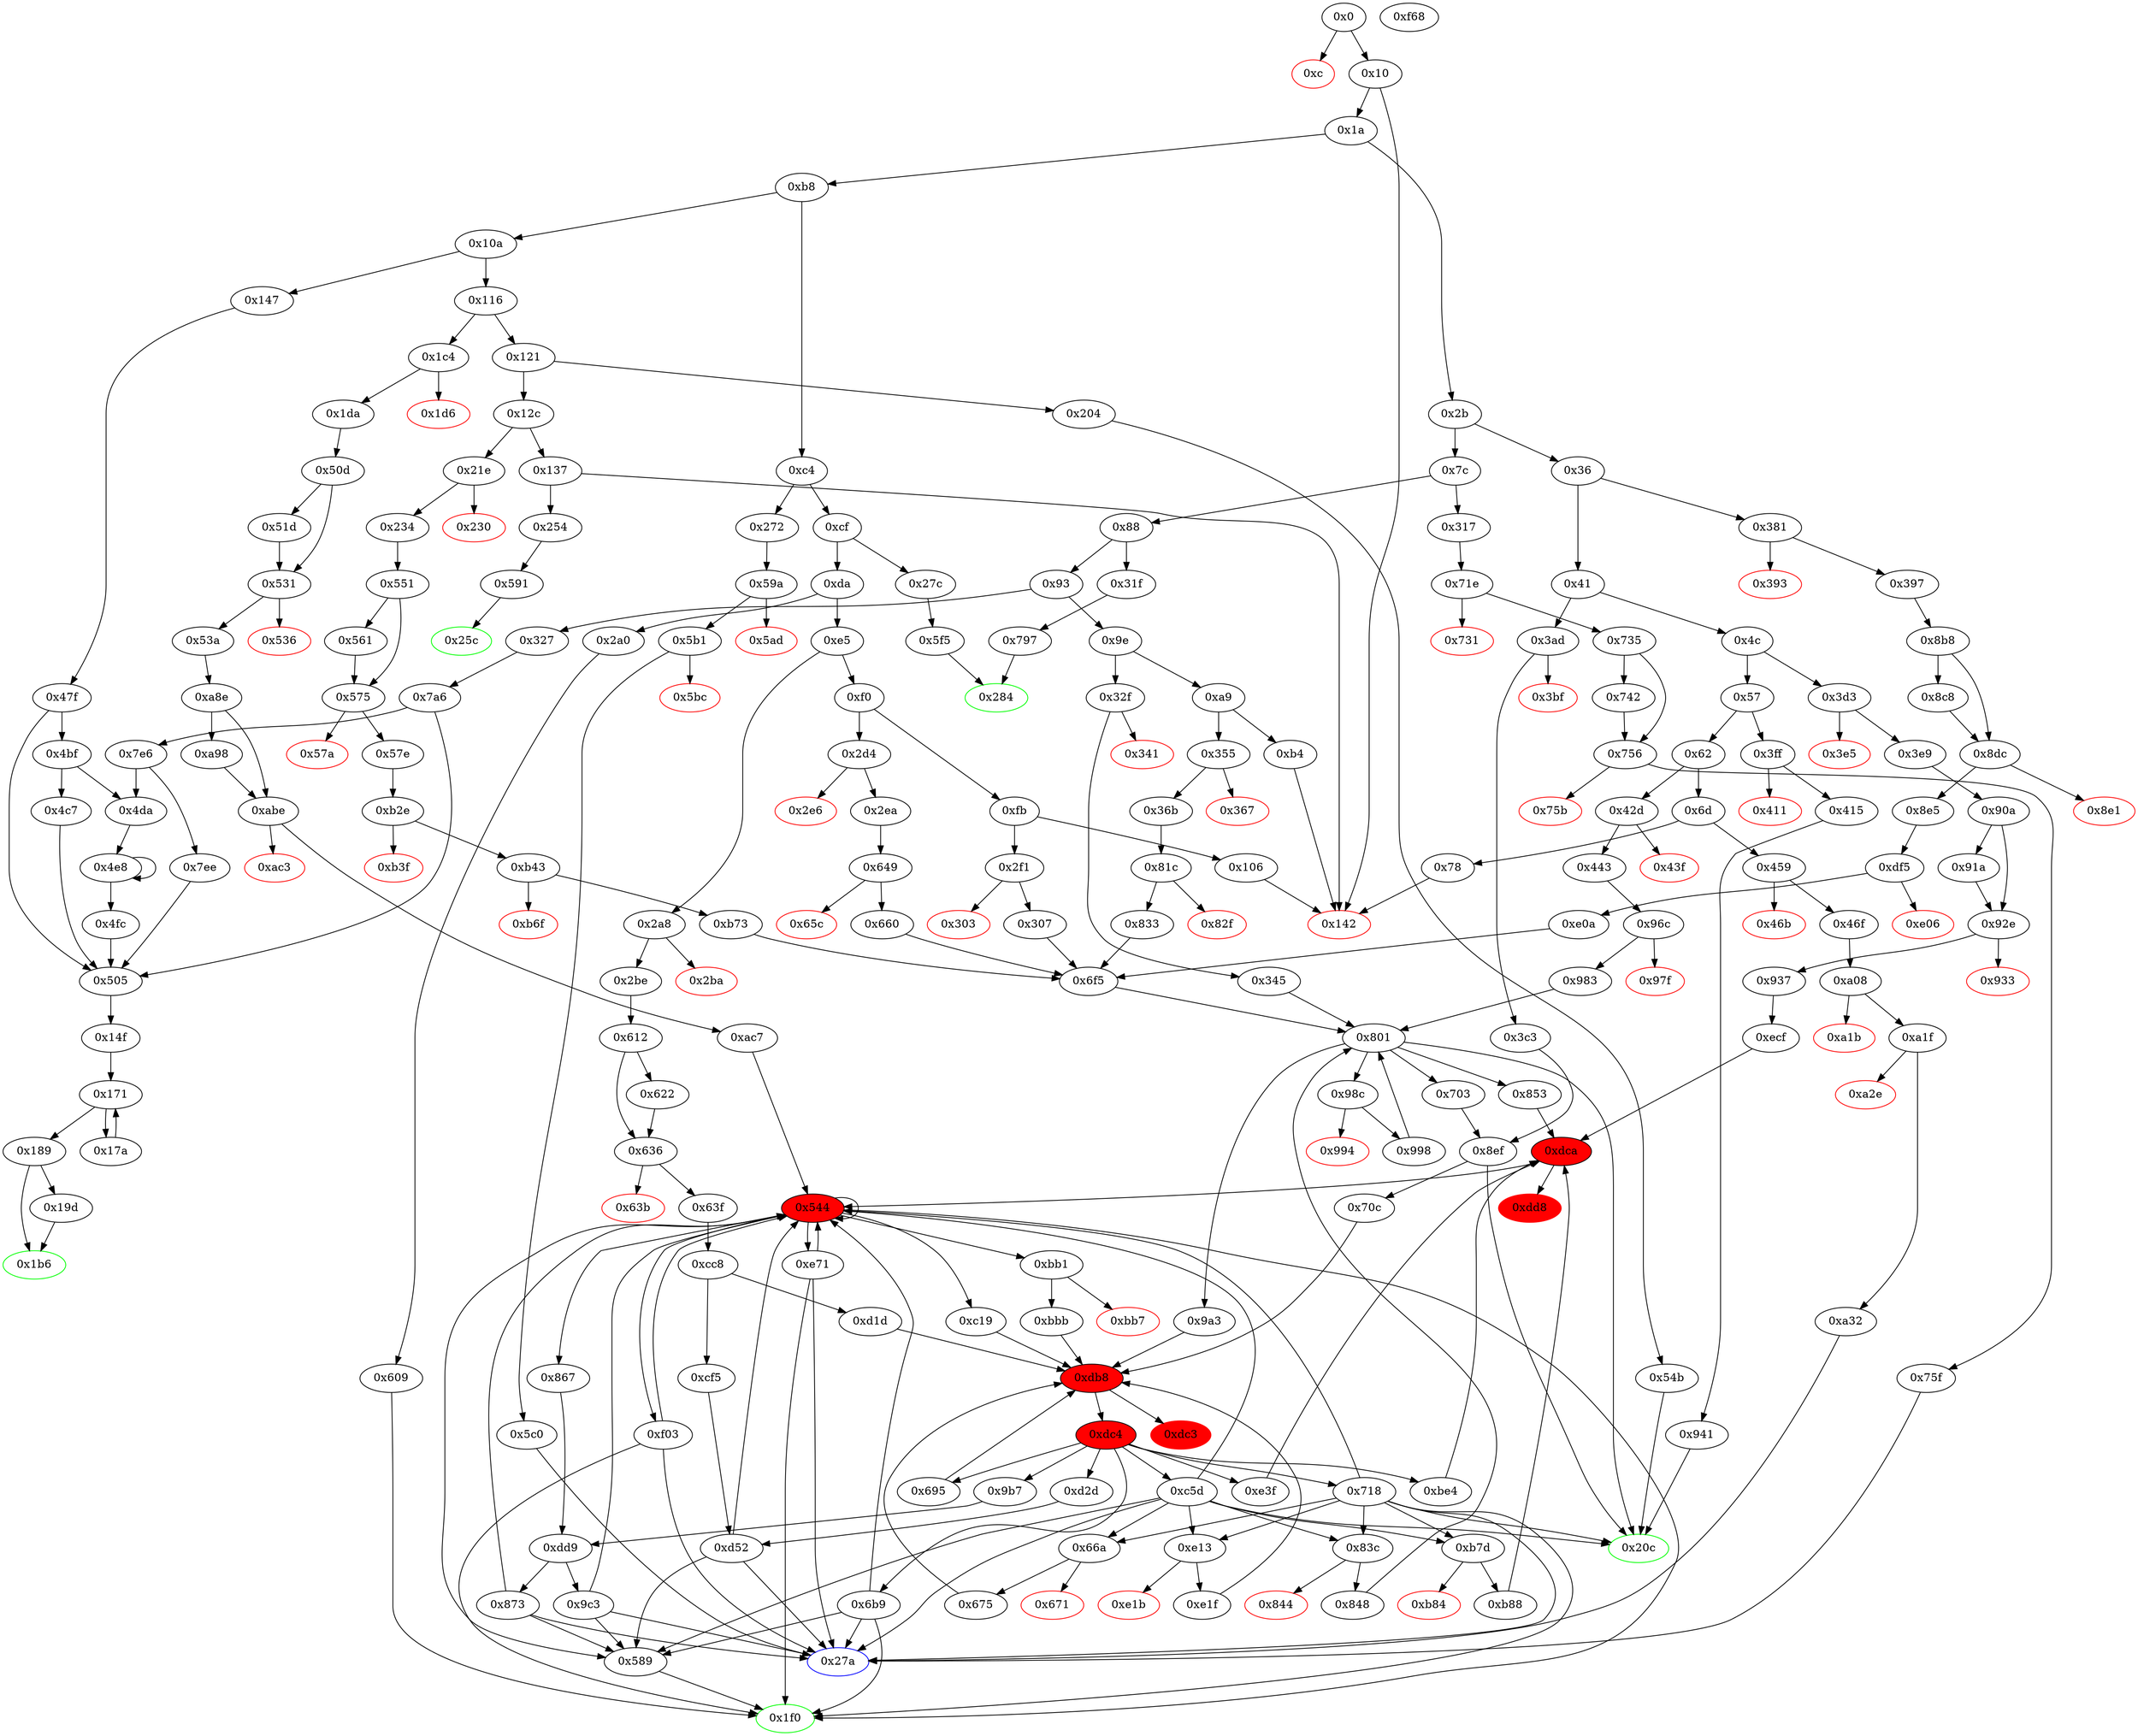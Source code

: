 digraph "" {
"0xb73" [fillcolor=white, id="0xb73", style=filled, tooltip="Block 0xb73\n[0xb73:0xb7c]\n---\nPredecessors: [0xb43]\nSuccessors: [0x6f5]\n---\n0xb73 JUMPDEST\n0xb74 DUP2\n0xb75 PUSH2 0xb7d\n0xb78 DUP6\n0xb79 PUSH2 0x6f5\n0xb7c JUMP\n---\n0xb73: JUMPDEST \n0xb75: V1020 = 0xb7d\n0xb79: V1021 = 0x6f5\n0xb7c: JUMP 0x6f5\n---\nEntry stack: [V13, 0x1f0, V184, V188, V191, 0x0, 0x589, V184, V188, V191, 0x0]\nStack pops: 4\nStack additions: [S3, S2, S1, S0, S1, 0xb7d, S3]\nExit stack: [V13, 0x1f0, V184, V188, V191, 0x0, 0x589, V184, V188, V191, 0x0, V191, 0xb7d, V184]\n\nDef sites:\nV13: {0x1a.0x1f}\n0x1f0: {0x21e.0x21f}\nV184: {0x234.0x241}\nV188: {0x234.0x24a}\nV191: {0x234.0x24f}\n0x0: {0x551.0x555}\n0x589: {0x57e.0x57f}\nV184: {0x234.0x241}\nV188: {0x234.0x24a}\nV191: {0x234.0x24f}\n0x0: {0xb2e.0xb2f}\n"];
"0xdca" [fillcolor=red, id="0xdca", style=filled, tooltip="Block 0xdca\n[0xdca:0xdd7]\n---\nPredecessors: [0x853, 0xb88, 0xbe4, 0xe3f, 0xecf]\nSuccessors: [0x544, 0xdd8]\n---\n0xdca JUMPDEST\n0xdcb PUSH1 0x0\n0xdcd DUP3\n0xdce DUP3\n0xdcf ADD\n0xdd0 DUP4\n0xdd1 DUP2\n0xdd2 LT\n0xdd3 ISZERO\n0xdd4 PUSH2 0x544\n0xdd7 JUMPI\n---\n0xdca: JUMPDEST \n0xdcb: V1193 = 0x0\n0xdcf: V1194 = ADD S0 S1\n0xdd2: V1195 = LT V1194 S1\n0xdd3: V1196 = ISZERO V1195\n0xdd4: V1197 = 0x544\n0xdd7: JUMPI 0x544 V1196\n---\nEntry stack: [V13, S19, S18, S17, S16, S15, S14, S13, S12, S11, S10, S9, S8, S7, S6, S5, S4, S3, {0x867, 0xbb1, 0xc19, 0xe71, 0xf03}, S1, S0]\nStack pops: 2\nStack additions: [S1, S0, 0x0, V1194]\nExit stack: [V13, S19, S18, S17, S16, S15, S14, S13, S12, S11, S10, S9, S8, S7, S6, S5, S4, S3, {0x867, 0xbb1, 0xc19, 0xe71, 0xf03}, S1, S0, 0x0, V1194]\n\nDef sites:\nV13: {0x1a.0x1f}\nS19: {0x1a.0x1f, 0x21e.0x21f}\nS18: {0x234.0x241, 0x21e.0x21f}\nS17: {0x234.0x241, 0x1a.0x1f, 0x234.0x24a}\nS16: {0x381.0x382, 0x234.0x24a, 0x1a.0x1f, 0x234.0x24f, 0x21e.0x21f}\nS15: {0x234.0x241, 0x21e.0x21f, 0x551.0x555, 0x381.0x382, 0x234.0x24f, 0x397.0x3a3}\nS14: {0x234.0x24a, 0x1a.0x1f, 0x57e.0x57f, 0x551.0x555, 0x397.0x3a8, 0x234.0x241, 0x397.0x3a3}\nS13: {0x8b8.0x8bc, 0x1a.0x1f, 0x21e.0x21f, 0x57e.0x57f, 0x234.0x24a, 0x234.0x24f, 0x234.0x241, 0x397.0x3a8, 0x381.0x382}\nS12: {0x8b8.0x8bc, 0x1a.0x1f, 0x21e.0x21f, 0x551.0x555, 0x234.0x24f, 0x234.0x241, 0x234.0x24a, 0x397.0x3a3, 0x381.0x382, 0x8e5.0x8e6}\nS11: {0x1a.0x1f, 0x57e.0x57f, 0x551.0x555, 0x355.0x356, 0x234.0x24f, 0x2d4.0x2d5, 0x397.0x3a3, 0x234.0x24a, 0x2a8.0x2a9, 0x234.0x241, 0x397.0x3a8, 0x8e5.0x8e6}\nS10: {0x1a.0x1f, 0x3d3.0x3d4, 0x355.0x356, 0x2d4.0x2d5, 0x397.0x3a8, 0x397.0x3a3, 0x381.0x382, 0x8b8.0x8bc, 0x57e.0x57f, 0x2be.0x2ca, 0x234.0x24f, 0x234.0x24a, 0x234.0x241, 0x36b.0x377, 0x2ea.0x2ec, 0xb2e.0xb2f}\nS9: {0x1a.0x1f, 0x21e.0x21f, 0x551.0x555, 0x397.0x3a8, 0x397.0x3a3, 0x8b8.0x8bc, 0x2be.0x2cf, 0xdf5.0xdf6, 0x234.0x24f, 0x234.0x241, 0x234.0x24a, 0x3e9.0x3f5, 0x36b.0x37c, 0x2ea.0x2ec, 0x36b.0x377, 0xb2e.0xb2f, 0x8e5.0x8e6}\nS8: {0x1a.0x1f, 0x21e.0x21f, 0x551.0x555, 0x612.0x616, 0x355.0x356, 0x2d4.0x2d5, 0x397.0x3a8, 0x397.0x3a3, 0xe0a.0xe0b, 0x57e.0x57f, 0x2f1.0x2f2, 0x833.0x834, 0xb73.0xb75, 0xdf5.0xdf6, 0x234.0x24a, 0x234.0x24f, 0x234.0x241, 0x3e9.0x3fa, 0x2a8.0x2a9, 0x36b.0x37c, 0x2ea.0x2ec, 0x42d.0x42e, 0x660.0x662, 0x8e5.0x8e6}\nS7: {0x1a.0x1f, 0x355.0x356, 0x2d4.0x2d5, 0x397.0x3a3, 0x397.0x3a8, 0xe0a.0xe0e, 0xe0a.0xe0b, 0x90a.0x90e, 0x381.0x382, 0x443.0x44f, 0x660.0x662, 0x307.0x312, 0x8b8.0x8bc, 0x63f.0x640, 0x2be.0x2ca, 0x2f1.0x2f2, 0x57e.0x57f, 0x833.0x834, 0xb73.0xb75, 0x234.0x24f, 0x234.0x241, 0x234.0x24a, 0x36b.0x377, 0x2ea.0x2ec, 0x42d.0x42e, 0xb2e.0xb2f, 0x660.0x665}\nS6: {0x1a.0x1f, 0x21e.0x21f, 0x397.0x3a8, 0x397.0x3a3, 0xe0a.0xe0e, 0x381.0x382, 0x443.0x454, 0x443.0x44f, 0x307.0x312, 0x6f5_0x307.0x6f6, 0x6f5_0x660.0x6f6, 0x6f5_0x833.0x6f6, 0x6f5_0xb73.0x6f6, 0x6f5_0xe0a.0x6f6, 0x2be.0x2cf, 0x2be.0x2ca, 0xdf5.0xdf6, 0x234.0x241, 0x234.0x24f, 0x234.0x24a, 0x937.0x938, 0x36b.0x377, 0x2ea.0x2ec, 0x42d.0x42e, 0x36b.0x37c, 0xb2e.0xb2f, 0x660.0x665, 0x8e5.0x8e6}\nS5: {0x551.0x555, 0x355.0x356, 0x2d4.0x2d5, 0x848.0x849, 0x443.0x454, 0x443.0x44f, 0x2f1.0x2f2, 0xb73.0xb75, 0xdf5.0xdf6, 0x3e9.0x3f5, 0x36b.0x37c, 0x2ea.0x2ec, 0x660.0x662, 0x998.0x999, 0x1a.0x1f, 0x21e.0x21f, 0x612.0x616, 0x397.0x3a3, 0x397.0x3a8, 0xe0a.0xe0b, 0x381.0x382, 0x6f5_0xb73.0x6f6, 0x6f5_0x833.0x6f6, 0x6f5_0x307.0x6f6, 0x6f5_0xe0a.0x6f6, 0x6f5_0x660.0x6f6, 0x2be.0x2cf, 0x833.0x834, 0x6f5_0x307.0x6f8, 0x6f5_0x660.0x6f8, 0x234.0x24f, 0x6f5_0x833.0x6f8, 0x6f5_0xb73.0x6f8, 0x6f5_0xe0a.0x6f8, 0x234.0x241, 0x234.0x24a}\nS4: {0x1a.0x1f, 0x551.0x555, 0x2d4.0x2d5, 0x397.0x3a8, 0x397.0x3a3, 0xcc8.0xcca, 0xe0a.0xe0e, 0x307.0x312, 0x8b8.0x8bc, 0x63f.0x640, 0x57e.0x57f, 0x234.0x24a, 0x801.0x819, 0x234.0x241, 0x234.0x24f, 0x2a8.0x2a9, 0x36b.0x377, 0x2ea.0x2ec, 0x42d.0x42e, 0x801_0x998.0x819, 0x3e9.0x3fa, 0xb2e.0xb2f, 0x660.0x665}\nS3: {0x1a.0x1f, 0x853.0x856, 0x397.0x3a8, 0xb88.0xba1, 0xcc8.0xcec, 0xecf.0xed1, 0x381.0x382, 0x8b8.0x8bc, 0x6f5_0x307.0x6f6, 0x6f5_0x660.0x6f6, 0x6f5_0x833.0x6f6, 0x6f5_0xb73.0x6f6, 0x6f5_0xe0a.0x6f6, 0x57e.0x57f, 0x2be.0x2ca, 0xdf5.0xdf6, 0x234.0x241, 0x234.0x24a, 0x2a8.0x2a9, 0x2ea.0x2ec, 0xb2e.0xb2f, 0x9a3.0x9a6}\n{0x867, 0xbb1, 0xc19, 0xe71, 0xf03}: {0xb88.0xba2, 0x853.0x858, 0xbe4.0xc0a, 0xe3f.0xe62, 0xecf.0xef4}\nS1: {0xb88.0xba1, 0xe3f.0xe61, 0xbe4.0xc09, 0x801.0x819, 0xecf.0xef3}\nS0: {0x551.0x555, 0x355.0x356, 0x2d4.0x2d5, 0x848.0x849, 0xcc8.0xcca, 0x443.0x454, 0x443.0x44f, 0x57e.0x57f, 0xdf5.0xdf6, 0x3e9.0x3fa, 0x36b.0x37c, 0x2ea.0x2ec, 0x36b.0x377, 0x801_0x998.0x819, 0x660.0x665, 0x998.0x999, 0x1a.0x1f, 0x21e.0x21f, 0x612.0x616, 0x397.0x3a3, 0x397.0x3a8, 0xe0a.0xe0e, 0x307.0x312, 0x6f5_0xb73.0x6f6, 0x6f5_0x833.0x6f6, 0x6f5_0x307.0x6f6, 0x6f5_0xe0a.0x6f6, 0x6f5_0x660.0x6f6, 0x6f5_0x307.0x6f8, 0x6f5_0x660.0x6f8, 0x6f5_0x833.0x6f8, 0x234.0x24f, 0x6f5_0xb73.0x6f8, 0x6f5_0xe0a.0x6f8, 0x234.0x241, 0x2a8.0x2a9}\n"];
"0x62" [fillcolor=white, id="0x62", style=filled, tooltip="Block 0x62\n[0x62:0x6c]\n---\nPredecessors: [0x57]\nSuccessors: [0x6d, 0x42d]\n---\n0x62 DUP1\n0x63 PUSH4 0xe9b2f0ad\n0x68 EQ\n0x69 PUSH2 0x42d\n0x6c JUMPI\n---\n0x63: V32 = 0xe9b2f0ad\n0x68: V33 = EQ 0xe9b2f0ad V13\n0x69: V34 = 0x42d\n0x6c: JUMPI 0x42d V33\n---\nEntry stack: [V13]\nStack pops: 1\nStack additions: [S0]\nExit stack: [V13]\n\nDef sites:\nV13: {0x1a.0x1f}\n"];
"0x66a" [fillcolor=white, id="0x66a", style=filled, tooltip="Block 0x66a\n[0x66a:0x670]\n---\nPredecessors: [0x718, 0xc5d]\nSuccessors: [0x671, 0x675]\n---\n0x66a JUMPDEST\n0x66b LT\n0x66c ISZERO\n0x66d PUSH2 0x675\n0x670 JUMPI\n---\n0x66a: JUMPDEST \n0x66b: V609 = LT V1192 S1\n0x66c: V610 = ISZERO V609\n0x66d: V611 = 0x675\n0x670: JUMPI 0x675 V610\n---\nEntry stack: [V13, 0x1f0, V184, S9, S8, S7, S6, S5, S4, S3, S2, S1, V1192]\nStack pops: 2\nStack additions: []\nExit stack: [V13, 0x1f0, V184, S9, S8, S7, S6, S5, S4, S3, S2]\n\nDef sites:\nV13: {0x1a.0x1f}\n0x1f0: {0x21e.0x21f}\nV184: {0x234.0x241}\nS9: {0x1a.0x1f, 0x234.0x24a}\nS8: {0x381.0x382, 0x1a.0x1f, 0x234.0x24f}\nS7: {0x551.0x555, 0x1a.0x1f, 0x397.0x3a3, 0x21e.0x21f}\nS6: {0x2a8.0x2a9, 0x1a.0x1f, 0x234.0x241, 0x397.0x3a8, 0x57e.0x57f}\nS5: {0x8b8.0x8bc, 0x234.0x24a, 0x1a.0x1f, 0x2be.0x2ca, 0x381.0x382, 0x234.0x241}\nS4: {0x234.0x24f, 0x21e.0x21f, 0x1a.0x1f, 0x2be.0x2cf, 0x8e5.0x8e6, 0x234.0x24a, 0x397.0x3a3}\nS3: {0x1a.0x1f, 0x21e.0x21f, 0x551.0x555, 0x612.0x616, 0x355.0x356, 0x234.0x24f, 0x234.0x241, 0x397.0x3a3, 0x2d4.0x2d5, 0x397.0x3a8}\nS2: {0x8b8.0x8bc, 0x1a.0x1f, 0x63f.0x640, 0x57e.0x57f, 0x234.0x24a, 0x397.0x3a8, 0x234.0x241, 0x36b.0x377, 0x2ea.0x2ec, 0x42d.0x42e, 0xb2e.0xb2f}\nS1: {0x1a.0x1f, 0x2be.0x2ca, 0xdf5.0xdf6, 0x234.0x24f, 0x234.0x241, 0x234.0x24a, 0x36b.0x37c, 0x2ea.0x2ec, 0x381.0x382, 0x443.0x44f, 0x8e5.0x8e6}\nV1192: {0xdc4.0xdc7}\n"];
"0x57" [fillcolor=white, id="0x57", style=filled, tooltip="Block 0x57\n[0x57:0x61]\n---\nPredecessors: [0x4c]\nSuccessors: [0x62, 0x3ff]\n---\n0x57 DUP1\n0x58 PUSH4 0xdd62ed3e\n0x5d EQ\n0x5e PUSH2 0x3ff\n0x61 JUMPI\n---\n0x58: V29 = 0xdd62ed3e\n0x5d: V30 = EQ 0xdd62ed3e V13\n0x5e: V31 = 0x3ff\n0x61: JUMPI 0x3ff V30\n---\nEntry stack: [V13]\nStack pops: 1\nStack additions: [S0]\nExit stack: [V13]\n\nDef sites:\nV13: {0x1a.0x1f}\n"];
"0xda" [fillcolor=white, id="0xda", style=filled, tooltip="Block 0xda\n[0xda:0xe4]\n---\nPredecessors: [0xcf]\nSuccessors: [0xe5, 0x2a0]\n---\n0xda DUP1\n0xdb PUSH4 0x5c975abb\n0xe0 EQ\n0xe1 PUSH2 0x2a0\n0xe4 JUMPI\n---\n0xdb: V64 = 0x5c975abb\n0xe0: V65 = EQ 0x5c975abb V13\n0xe1: V66 = 0x2a0\n0xe4: JUMPI 0x2a0 V65\n---\nEntry stack: [V13]\nStack pops: 1\nStack additions: [S0]\nExit stack: [V13]\n\nDef sites:\nV13: {0x1a.0x1f}\n"];
"0xabe" [fillcolor=white, id="0xabe", style=filled, tooltip="Block 0xabe\n[0xabe:0xac2]\n---\nPredecessors: [0xa8e, 0xa98]\nSuccessors: [0xac3, 0xac7]\n---\n0xabe JUMPDEST\n0xabf PUSH2 0xac7\n0xac2 JUMPI\n---\n0xabe: JUMPDEST \n0xabf: V972 = 0xac7\n0xac2: JUMPI 0xac7 S0\n---\nEntry stack: [V13, 0x1f0, V148, V151, 0x0, 0x544, V148, V151, 0x0, S0]\nStack pops: 1\nStack additions: []\nExit stack: [V13, 0x1f0, V148, V151, 0x0, 0x544, V148, V151, 0x0]\n\nDef sites:\nV13: {0x1a.0x1f}\n0x1f0: {0x1c4.0x1c5}\nV148: {0x1da.0x1e6}\nV151: {0x1da.0x1eb}\n0x0: {0x50d.0x511}\n0x544: {0x53a.0x53b}\nV148: {0x1da.0x1e6}\nV151: {0x1da.0x1eb}\n0x0: {0xa8e.0xa8f}\nS0: {0xa98.0xabd, 0xa8e.0xa92}\n"];
"0x4da" [fillcolor=white, id="0x4da", style=filled, tooltip="Block 0x4da\n[0x4da:0x4e7]\n---\nPredecessors: [0x4bf, 0x7e6]\nSuccessors: [0x4e8]\n---\n0x4da JUMPDEST\n0x4db DUP3\n0x4dc ADD\n0x4dd SWAP2\n0x4de SWAP1\n0x4df PUSH1 0x0\n0x4e1 MSTORE\n0x4e2 PUSH1 0x20\n0x4e4 PUSH1 0x0\n0x4e6 SHA3\n0x4e7 SWAP1\n---\n0x4da: JUMPDEST \n0x4dc: V462 = ADD S2 S0\n0x4df: V463 = 0x0\n0x4e1: M[0x0] = {0x5, 0x6}\n0x4e2: V464 = 0x20\n0x4e4: V465 = 0x0\n0x4e6: V466 = SHA3 0x0 0x20\n---\nEntry stack: [V13, 0x14f, S5, {0x5, 0x6}, S3, S2, {0x5, 0x6}, S0]\nStack pops: 3\nStack additions: [V462, V466, S2]\nExit stack: [V13, 0x14f, S5, {0x5, 0x6}, S3, V462, V466, S2]\n\nDef sites:\nV13: {0x1a.0x1f}\n0x14f: {0x327.0x328, 0x147.0x148}\nS5: {0x47f.0x487, 0x7a6.0x7ae}\n{0x5, 0x6}: {0x47f.0x480, 0x7a6.0x7a7}\nS3: {0x47f.0x49f, 0x7a6.0x7c6}\nS2: {0x47f.0x4b6, 0x7a6.0x7dd}\n{0x5, 0x6}: {0x47f.0x480, 0x7a6.0x7a7}\nS0: {0x47f.0x49f, 0x7a6.0x7c6}\n"];
"0xf0" [fillcolor=white, id="0xf0", style=filled, tooltip="Block 0xf0\n[0xf0:0xfa]\n---\nPredecessors: [0xe5]\nSuccessors: [0xfb, 0x2d4]\n---\n0xf0 DUP1\n0xf1 PUSH4 0x6d1b229d\n0xf6 EQ\n0xf7 PUSH2 0x2d4\n0xfa JUMPI\n---\n0xf1: V70 = 0x6d1b229d\n0xf6: V71 = EQ 0x6d1b229d V13\n0xf7: V72 = 0x2d4\n0xfa: JUMPI 0x2d4 V71\n---\nEntry stack: [V13]\nStack pops: 1\nStack additions: [S0]\nExit stack: [V13]\n\nDef sites:\nV13: {0x1a.0x1f}\n"];
"0xe1b" [color=red, fillcolor=white, id="0xe1b", style=filled, tooltip="Block 0xe1b\n[0xe1b:0xe1e]\n---\nPredecessors: [0xe13]\nSuccessors: []\n---\n0xe1b PUSH1 0x0\n0xe1d DUP1\n0xe1e REVERT\n---\n0xe1b: V1224 = 0x0\n0xe1e: REVERT 0x0 0x0\n---\nEntry stack: [V13, 0x1f0, V184, S8, S7, S6, S5, S4, S3, S2, S1, S0]\nStack pops: 0\nStack additions: []\nExit stack: [V13, 0x1f0, V184, S8, S7, S6, S5, S4, S3, S2, S1, S0]\n\nDef sites:\nV13: {0x1a.0x1f}\n0x1f0: {0x21e.0x21f}\nV184: {0x234.0x241}\nS8: {0x1a.0x1f, 0x234.0x24a}\nS7: {0x381.0x382, 0x1a.0x1f, 0x234.0x24f}\nS6: {0x551.0x555, 0x1a.0x1f, 0x397.0x3a3, 0x21e.0x21f}\nS5: {0x2a8.0x2a9, 0x1a.0x1f, 0x234.0x241, 0x397.0x3a8, 0x57e.0x57f}\nS4: {0x8b8.0x8bc, 0x234.0x24a, 0x1a.0x1f, 0x2be.0x2ca, 0x381.0x382, 0x234.0x241}\nS3: {0x234.0x24f, 0x21e.0x21f, 0x1a.0x1f, 0x2be.0x2cf, 0x8e5.0x8e6, 0x234.0x24a, 0x397.0x3a3}\nS2: {0x1a.0x1f, 0x21e.0x21f, 0x551.0x555, 0x612.0x616, 0x355.0x356, 0x234.0x24f, 0x234.0x241, 0x397.0x3a3, 0x2d4.0x2d5, 0x397.0x3a8}\nS1: {0x8b8.0x8bc, 0x1a.0x1f, 0x63f.0x640, 0x57e.0x57f, 0x234.0x24a, 0x397.0x3a8, 0x234.0x241, 0x36b.0x377, 0x2ea.0x2ec, 0x42d.0x42e, 0xb2e.0xb2f}\nS0: {0x1a.0x1f, 0x2be.0x2ca, 0xdf5.0xdf6, 0x234.0x24f, 0x234.0x241, 0x234.0x24a, 0x36b.0x37c, 0x2ea.0x2ec, 0x381.0x382, 0x443.0x44f, 0x8e5.0x8e6}\n"];
"0x47f" [fillcolor=white, id="0x47f", style=filled, tooltip="Block 0x47f\n[0x47f:0x4be]\n---\nPredecessors: [0x147]\nSuccessors: [0x4bf, 0x505]\n---\n0x47f JUMPDEST\n0x480 PUSH1 0x5\n0x482 DUP1\n0x483 SLOAD\n0x484 PUSH1 0x40\n0x486 DUP1\n0x487 MLOAD\n0x488 PUSH1 0x20\n0x48a PUSH1 0x2\n0x48c PUSH1 0x1\n0x48e DUP6\n0x48f AND\n0x490 ISZERO\n0x491 PUSH2 0x100\n0x494 MUL\n0x495 PUSH1 0x0\n0x497 NOT\n0x498 ADD\n0x499 SWAP1\n0x49a SWAP5\n0x49b AND\n0x49c SWAP4\n0x49d SWAP1\n0x49e SWAP4\n0x49f DIV\n0x4a0 PUSH1 0x1f\n0x4a2 DUP2\n0x4a3 ADD\n0x4a4 DUP5\n0x4a5 SWAP1\n0x4a6 DIV\n0x4a7 DUP5\n0x4a8 MUL\n0x4a9 DUP3\n0x4aa ADD\n0x4ab DUP5\n0x4ac ADD\n0x4ad SWAP1\n0x4ae SWAP3\n0x4af MSTORE\n0x4b0 DUP2\n0x4b1 DUP2\n0x4b2 MSTORE\n0x4b3 SWAP3\n0x4b4 SWAP2\n0x4b5 DUP4\n0x4b6 ADD\n0x4b7 DUP3\n0x4b8 DUP3\n0x4b9 DUP1\n0x4ba ISZERO\n0x4bb PUSH2 0x505\n0x4be JUMPI\n---\n0x47f: JUMPDEST \n0x480: V427 = 0x5\n0x483: V428 = S[0x5]\n0x484: V429 = 0x40\n0x487: V430 = M[0x40]\n0x488: V431 = 0x20\n0x48a: V432 = 0x2\n0x48c: V433 = 0x1\n0x48f: V434 = AND V428 0x1\n0x490: V435 = ISZERO V434\n0x491: V436 = 0x100\n0x494: V437 = MUL 0x100 V435\n0x495: V438 = 0x0\n0x497: V439 = NOT 0x0\n0x498: V440 = ADD 0xffffffffffffffffffffffffffffffffffffffffffffffffffffffffffffffff V437\n0x49b: V441 = AND V428 V440\n0x49f: V442 = DIV V441 0x2\n0x4a0: V443 = 0x1f\n0x4a3: V444 = ADD V442 0x1f\n0x4a6: V445 = DIV V444 0x20\n0x4a8: V446 = MUL 0x20 V445\n0x4aa: V447 = ADD V430 V446\n0x4ac: V448 = ADD 0x20 V447\n0x4af: M[0x40] = V448\n0x4b2: M[V430] = V442\n0x4b6: V449 = ADD V430 0x20\n0x4ba: V450 = ISZERO V442\n0x4bb: V451 = 0x505\n0x4be: JUMPI 0x505 V450\n---\nEntry stack: [V13, 0x14f]\nStack pops: 0\nStack additions: [V430, 0x5, V442, V449, 0x5, V442]\nExit stack: [V13, 0x14f, V430, 0x5, V442, V449, 0x5, V442]\n\nDef sites:\nV13: {0x1a.0x1f}\n0x14f: {0x147.0x148}\n"];
"0xe3f" [fillcolor=white, id="0xe3f", style=filled, tooltip="Block 0xe3f\n[0xe3f:0xe70]\n---\nPredecessors: [0xdc4]\nSuccessors: [0xdca]\n---\n0xe3f JUMPDEST\n0xe40 CALLER\n0xe41 PUSH1 0x0\n0xe43 SWAP1\n0xe44 DUP2\n0xe45 MSTORE\n0xe46 PUSH1 0x2\n0xe48 PUSH1 0x20\n0xe4a MSTORE\n0xe4b PUSH1 0x40\n0xe4d DUP1\n0xe4e DUP3\n0xe4f SHA3\n0xe50 SWAP3\n0xe51 SWAP1\n0xe52 SWAP3\n0xe53 SSTORE\n0xe54 PUSH1 0x1\n0xe56 PUSH1 0x1\n0xe58 PUSH1 0xa0\n0xe5a SHL\n0xe5b SUB\n0xe5c DUP6\n0xe5d AND\n0xe5e DUP2\n0xe5f MSTORE\n0xe60 SHA3\n0xe61 SLOAD\n0xe62 PUSH2 0xe71\n0xe65 SWAP1\n0xe66 DUP4\n0xe67 PUSH4 0xffffffff\n0xe6c PUSH2 0xdca\n0xe6f AND\n0xe70 JUMP\n---\n0xe3f: JUMPDEST \n0xe40: V1236 = CALLER\n0xe41: V1237 = 0x0\n0xe45: M[0x0] = V1236\n0xe46: V1238 = 0x2\n0xe48: V1239 = 0x20\n0xe4a: M[0x20] = 0x2\n0xe4b: V1240 = 0x40\n0xe4f: V1241 = SHA3 0x0 0x40\n0xe53: S[V1241] = V1192\n0xe54: V1242 = 0x1\n0xe56: V1243 = 0x1\n0xe58: V1244 = 0xa0\n0xe5a: V1245 = SHL 0xa0 0x1\n0xe5b: V1246 = SUB 0x10000000000000000000000000000000000000000 0x1\n0xe5d: V1247 = AND S3 0xffffffffffffffffffffffffffffffffffffffff\n0xe5f: M[0x0] = V1247\n0xe60: V1248 = SHA3 0x0 0x40\n0xe61: V1249 = S[V1248]\n0xe62: V1250 = 0xe71\n0xe67: V1251 = 0xffffffff\n0xe6c: V1252 = 0xdca\n0xe6f: V1253 = AND 0xdca 0xffffffff\n0xe70: JUMP 0xdca\n---\nEntry stack: [V13, 0x1f0, V184, S12, S11, S10, S9, S8, S7, S6, S5, S4, S3, S2, S1, V1192]\nStack pops: 4\nStack additions: [S3, S2, S1, 0xe71, V1249, S2]\nExit stack: [V13, 0x1f0, V184, S12, S11, S10, S9, S8, S7, S6, S5, S4, S3, S2, S1, 0xe71, V1249, S2]\n\nDef sites:\nV13: {0x1a.0x1f}\n0x1f0: {0x21e.0x21f}\nV184: {0x234.0x241}\nS12: {0x1a.0x1f, 0x234.0x24a}\nS11: {0x381.0x382, 0x1a.0x1f, 0x234.0x24f}\nS10: {0x551.0x555, 0x1a.0x1f, 0x397.0x3a3, 0x21e.0x21f}\nS9: {0x2a8.0x2a9, 0x1a.0x1f, 0x234.0x241, 0x397.0x3a8, 0x57e.0x57f}\nS8: {0x8b8.0x8bc, 0x234.0x24a, 0x1a.0x1f, 0x2be.0x2ca, 0x381.0x382, 0x234.0x241}\nS7: {0x234.0x24f, 0x21e.0x21f, 0x1a.0x1f, 0x2be.0x2cf, 0x8e5.0x8e6, 0x234.0x24a, 0x397.0x3a3}\nS6: {0x1a.0x1f, 0x21e.0x21f, 0x551.0x555, 0x612.0x616, 0x355.0x356, 0x234.0x24f, 0x234.0x241, 0x397.0x3a3, 0x2d4.0x2d5, 0x397.0x3a8}\nS5: {0x8b8.0x8bc, 0x1a.0x1f, 0x63f.0x640, 0x57e.0x57f, 0x234.0x24a, 0x397.0x3a8, 0x234.0x241, 0x36b.0x377, 0x2ea.0x2ec, 0x42d.0x42e, 0xb2e.0xb2f}\nS4: {0x1a.0x1f, 0x2be.0x2ca, 0xdf5.0xdf6, 0x234.0x24f, 0x234.0x241, 0x234.0x24a, 0x36b.0x37c, 0x2ea.0x2ec, 0x381.0x382, 0x443.0x44f, 0x8e5.0x8e6}\nS3: {0x1a.0x1f, 0x2be.0x2cf, 0x2f1.0x2f2, 0x21e.0x21f, 0x833.0x834, 0xb73.0xb75, 0x551.0x555, 0x234.0x24f, 0x397.0x3a3, 0x234.0x24a, 0xe0a.0xe0b, 0x381.0x382, 0x660.0x662, 0x443.0x454}\nS2: {0x1a.0x1f, 0x57e.0x57f, 0x551.0x555, 0x2d4.0x2d5, 0x397.0x3a8, 0x397.0x3a3, 0x234.0x241, 0xcc8.0xcca, 0x234.0x24f, 0xe0a.0xe0e, 0x2a8.0x2a9, 0x36b.0x377, 0x801_0x998.0x819, 0x660.0x665, 0x307.0x312}\nS1: {0x1a.0x1f, 0x397.0x3a8, 0xcc8.0xcec, 0x381.0x382, 0x8b8.0x8bc, 0x6f5_0x307.0x6f6, 0x6f5_0x660.0x6f6, 0x6f5_0x833.0x6f6, 0x6f5_0xb73.0x6f6, 0x6f5_0xe0a.0x6f6, 0x57e.0x57f, 0x2be.0x2ca, 0xdf5.0xdf6, 0x234.0x241, 0x234.0x24a, 0x2a8.0x2a9, 0x2ea.0x2ec, 0xb2e.0xb2f, 0x9a3.0x9a6}\nV1192: {0xdc4.0xdc7}\n"];
"0x171" [fillcolor=white, id="0x171", style=filled, tooltip="Block 0x171\n[0x171:0x179]\n---\nPredecessors: [0x14f, 0x17a]\nSuccessors: [0x17a, 0x189]\n---\n0x171 JUMPDEST\n0x172 DUP4\n0x173 DUP2\n0x174 LT\n0x175 ISZERO\n0x176 PUSH2 0x189\n0x179 JUMPI\n---\n0x171: JUMPDEST \n0x174: V104 = LT S0 V100\n0x175: V105 = ISZERO V104\n0x176: V106 = 0x189\n0x179: JUMPI 0x189 V105\n---\nEntry stack: [V13, 0x14f, S9, V96, V96, V101, V102, V100, V100, V101, V102, S0]\nStack pops: 4\nStack additions: [S3, S2, S1, S0]\nExit stack: [V13, 0x14f, S9, V96, V96, V101, V102, V100, V100, V101, V102, S0]\n\nDef sites:\nV13: {0x1a.0x1f}\n0x14f: {0x327.0x328, 0x147.0x148}\nS9: {0x47f.0x487, 0x7a6.0x7ae}\nV96: {0x14f.0x153}\nV96: {0x14f.0x153}\nV101: {0x14f.0x167}\nV102: {0x14f.0x16a}\nV100: {0x14f.0x160}\nV100: {0x14f.0x160}\nV101: {0x14f.0x167}\nV102: {0x14f.0x16a}\nS0: {0x17a.0x184, 0x14f.0x16f}\n"];
"0x4e8" [fillcolor=white, id="0x4e8", style=filled, tooltip="Block 0x4e8\n[0x4e8:0x4fb]\n---\nPredecessors: [0x4da, 0x4e8]\nSuccessors: [0x4e8, 0x4fc]\n---\n0x4e8 JUMPDEST\n0x4e9 DUP2\n0x4ea SLOAD\n0x4eb DUP2\n0x4ec MSTORE\n0x4ed SWAP1\n0x4ee PUSH1 0x1\n0x4f0 ADD\n0x4f1 SWAP1\n0x4f2 PUSH1 0x20\n0x4f4 ADD\n0x4f5 DUP1\n0x4f6 DUP4\n0x4f7 GT\n0x4f8 PUSH2 0x4e8\n0x4fb JUMPI\n---\n0x4e8: JUMPDEST \n0x4ea: V467 = S[S1]\n0x4ec: M[S0] = V467\n0x4ee: V468 = 0x1\n0x4f0: V469 = ADD 0x1 S1\n0x4f2: V470 = 0x20\n0x4f4: V471 = ADD 0x20 S0\n0x4f7: V472 = GT V462 V471\n0x4f8: V473 = 0x4e8\n0x4fb: JUMPI 0x4e8 V472\n---\nEntry stack: [V13, 0x14f, S5, {0x5, 0x6}, S3, V462, S1, S0]\nStack pops: 3\nStack additions: [S2, V469, V471]\nExit stack: [V13, 0x14f, S5, {0x5, 0x6}, S3, V462, V469, V471]\n\nDef sites:\nV13: {0x1a.0x1f}\n0x14f: {0x327.0x328, 0x147.0x148}\nS5: {0x47f.0x487, 0x7a6.0x7ae}\n{0x5, 0x6}: {0x47f.0x480, 0x7a6.0x7a7}\nS3: {0x47f.0x49f, 0x7a6.0x7c6}\nV462: {0x4da.0x4dc}\nS1: {0x4e8.0x4f0, 0x4da.0x4e6}\nS0: {0x4e8.0x4f4, 0x47f.0x4b6, 0x7a6.0x7dd}\n"];
"0xe13" [fillcolor=white, id="0xe13", style=filled, tooltip="Block 0xe13\n[0xe13:0xe1a]\n---\nPredecessors: [0x718, 0xc5d]\nSuccessors: [0xe1b, 0xe1f]\n---\n0xe13 JUMPDEST\n0xe14 DUP3\n0xe15 GT\n0xe16 ISZERO\n0xe17 PUSH2 0xe1f\n0xe1a JUMPI\n---\n0xe13: JUMPDEST \n0xe15: V1221 = GT S2 V1192\n0xe16: V1222 = ISZERO V1221\n0xe17: V1223 = 0xe1f\n0xe1a: JUMPI 0xe1f V1222\n---\nEntry stack: [V13, 0x1f0, V184, S9, S8, S7, S6, S5, S4, S3, S2, S1, V1192]\nStack pops: 3\nStack additions: [S2, S1]\nExit stack: [V13, 0x1f0, V184, S9, S8, S7, S6, S5, S4, S3, S2, S1]\n\nDef sites:\nV13: {0x1a.0x1f}\n0x1f0: {0x21e.0x21f}\nV184: {0x234.0x241}\nS9: {0x1a.0x1f, 0x234.0x24a}\nS8: {0x381.0x382, 0x1a.0x1f, 0x234.0x24f}\nS7: {0x551.0x555, 0x1a.0x1f, 0x397.0x3a3, 0x21e.0x21f}\nS6: {0x2a8.0x2a9, 0x1a.0x1f, 0x234.0x241, 0x397.0x3a8, 0x57e.0x57f}\nS5: {0x8b8.0x8bc, 0x234.0x24a, 0x1a.0x1f, 0x2be.0x2ca, 0x381.0x382, 0x234.0x241}\nS4: {0x234.0x24f, 0x21e.0x21f, 0x1a.0x1f, 0x2be.0x2cf, 0x8e5.0x8e6, 0x234.0x24a, 0x397.0x3a3}\nS3: {0x1a.0x1f, 0x21e.0x21f, 0x551.0x555, 0x612.0x616, 0x355.0x356, 0x234.0x24f, 0x234.0x241, 0x397.0x3a3, 0x2d4.0x2d5, 0x397.0x3a8}\nS2: {0x8b8.0x8bc, 0x1a.0x1f, 0x63f.0x640, 0x57e.0x57f, 0x234.0x24a, 0x397.0x3a8, 0x234.0x241, 0x36b.0x377, 0x2ea.0x2ec, 0x42d.0x42e, 0xb2e.0xb2f}\nS1: {0x1a.0x1f, 0x2be.0x2ca, 0xdf5.0xdf6, 0x234.0x24f, 0x234.0x241, 0x234.0x24a, 0x36b.0x37c, 0x2ea.0x2ec, 0x381.0x382, 0x443.0x44f, 0x8e5.0x8e6}\nV1192: {0xdc4.0xdc7}\n"];
"0x230" [color=red, fillcolor=white, id="0x230", style=filled, tooltip="Block 0x230\n[0x230:0x233]\n---\nPredecessors: [0x21e]\nSuccessors: []\n---\n0x230 PUSH1 0x0\n0x232 DUP1\n0x233 REVERT\n---\n0x230: V177 = 0x0\n0x233: REVERT 0x0 0x0\n---\nEntry stack: [V13, 0x1f0, 0x4, V172]\nStack pops: 0\nStack additions: []\nExit stack: [V13, 0x1f0, 0x4, V172]\n\nDef sites:\nV13: {0x1a.0x1f}\n0x1f0: {0x21e.0x21f}\n0x4: {0x21e.0x222}\nV172: {0x21e.0x226}\n"];
"0x853" [fillcolor=white, id="0x853", style=filled, tooltip="Block 0x853\n[0x853:0x866]\n---\nPredecessors: [0x801]\nSuccessors: [0xdca]\n---\n0x853 JUMPDEST\n0x854 SWAP1\n0x855 POP\n0x856 PUSH1 0x0\n0x858 PUSH2 0x867\n0x85b DUP3\n0x85c DUP5\n0x85d PUSH4 0xffffffff\n0x862 PUSH2 0xdca\n0x865 AND\n0x866 JUMP\n---\n0x853: JUMPDEST \n0x856: V772 = 0x0\n0x858: V773 = 0x867\n0x85d: V774 = 0xffffffff\n0x862: V775 = 0xdca\n0x865: V776 = AND 0xdca 0xffffffff\n0x866: JUMP 0xdca\n---\nEntry stack: [V13, S16, S15, S14, S13, S12, S11, S10, S9, S8, S7, S6, S5, S4, S3, S2, S1, V750]\nStack pops: 3\nStack additions: [S2, S0, 0x0, 0x867, S0, S2]\nExit stack: [V13, S16, S15, S14, S13, S12, S11, S10, S9, S8, S7, S6, S5, S4, S3, S2, V750, 0x0, 0x867, V750, S2]\n\nDef sites:\nV13: {0x1a.0x1f}\nS16: {0x1a.0x1f, 0x21e.0x21f}\nS15: {0x234.0x241, 0x21e.0x21f}\nS14: {0x234.0x241, 0x1a.0x1f, 0x234.0x24a}\nS13: {0x381.0x382, 0x234.0x24a, 0x1a.0x1f, 0x234.0x24f}\nS12: {0x551.0x555, 0x381.0x382, 0x234.0x24f, 0x397.0x3a3, 0x21e.0x21f}\nS11: {0x551.0x555, 0x397.0x3a3, 0x234.0x241, 0x397.0x3a8, 0x57e.0x57f}\nS10: {0x8b8.0x8bc, 0x234.0x24a, 0x1a.0x1f, 0x57e.0x57f, 0x234.0x241, 0x397.0x3a8}\nS9: {0x234.0x24f, 0x8b8.0x8bc, 0x1a.0x1f, 0x234.0x241, 0x381.0x382, 0x8e5.0x8e6, 0x234.0x24a}\nS8: {0x1a.0x1f, 0x551.0x555, 0x355.0x356, 0x234.0x24f, 0x2d4.0x2d5, 0x397.0x3a3, 0x234.0x24a, 0x8e5.0x8e6}\nS7: {0x57e.0x57f, 0x355.0x356, 0x234.0x24f, 0x397.0x3a8, 0x2d4.0x2d5, 0x397.0x3a3, 0x36b.0x377, 0x2ea.0x2ec, 0xb2e.0xb2f}\nS6: {0x8b8.0x8bc, 0x1a.0x1f, 0xdf5.0xdf6, 0x234.0x24f, 0x234.0x241, 0x397.0x3a8, 0x36b.0x37c, 0x2ea.0x2ec, 0x36b.0x377, 0xb2e.0xb2f}\nS5: {0x1a.0x1f, 0x2f1.0x2f2, 0x833.0x834, 0xb73.0xb75, 0x355.0x356, 0x234.0x24a, 0xdf5.0xdf6, 0x234.0x24f, 0x36b.0x37c, 0xe0a.0xe0b, 0x42d.0x42e, 0x2ea.0x2ec, 0x660.0x662, 0x8e5.0x8e6}\nS4: {0x1a.0x1f, 0x355.0x356, 0x2d4.0x2d5, 0x397.0x3a3, 0xe0a.0xe0e, 0xe0a.0xe0b, 0x443.0x44f, 0x660.0x662, 0x307.0x312, 0x2f1.0x2f2, 0x833.0x834, 0xb73.0xb75, 0x234.0x24f, 0x234.0x241, 0x36b.0x377, 0x42d.0x42e, 0x660.0x665}\nS3: {0x397.0x3a8, 0xe0a.0xe0e, 0x443.0x454, 0x443.0x44f, 0x307.0x312, 0x6f5_0x307.0x6f6, 0x6f5_0x660.0x6f6, 0x6f5_0x833.0x6f6, 0x6f5_0xb73.0x6f6, 0x6f5_0xe0a.0x6f6, 0x234.0x241, 0x36b.0x377, 0x2ea.0x2ec, 0x42d.0x42e, 0x36b.0x37c, 0xb2e.0xb2f, 0x660.0x665}\nS2: {0x998.0x999, 0x1a.0x1f, 0x848.0x849, 0x443.0x454, 0x443.0x44f, 0x6f5_0xb73.0x6f6, 0x6f5_0x833.0x6f6, 0x6f5_0x307.0x6f6, 0x6f5_0xe0a.0x6f6, 0x6f5_0x660.0x6f6, 0x6f5_0x307.0x6f8, 0x6f5_0x660.0x6f8, 0xdf5.0xdf6, 0x234.0x24f, 0x6f5_0x833.0x6f8, 0x6f5_0xb73.0x6f8, 0x6f5_0xe0a.0x6f8, 0x36b.0x37c, 0x2ea.0x2ec}\nS1: {0x998.0x999, 0x1a.0x1f, 0x6f5_0x833.0x6f8, 0x6f5_0x307.0x6f8, 0x6f5_0xe0a.0x6f8, 0x6f5_0x660.0x6f8, 0x6f5_0xb73.0x6f8, 0x848.0x849, 0x443.0x454}\nV750: {0x801.0x819}\n"];
"0xac7" [fillcolor=white, id="0xac7", style=filled, tooltip="Block 0xac7\n[0xac7:0xb2d]\n---\nPredecessors: [0xabe]\nSuccessors: [0x544]\n---\n0xac7 JUMPDEST\n0xac8 CALLER\n0xac9 PUSH1 0x0\n0xacb DUP2\n0xacc DUP2\n0xacd MSTORE\n0xace PUSH1 0x3\n0xad0 PUSH1 0x20\n0xad2 SWAP1\n0xad3 DUP2\n0xad4 MSTORE\n0xad5 PUSH1 0x40\n0xad7 DUP1\n0xad8 DUP4\n0xad9 SHA3\n0xada PUSH1 0x1\n0xadc PUSH1 0x1\n0xade PUSH1 0xa0\n0xae0 SHL\n0xae1 SUB\n0xae2 DUP9\n0xae3 AND\n0xae4 DUP1\n0xae5 DUP6\n0xae6 MSTORE\n0xae7 SWAP1\n0xae8 DUP4\n0xae9 MSTORE\n0xaea SWAP3\n0xaeb DUP2\n0xaec SWAP1\n0xaed SHA3\n0xaee DUP7\n0xaef SWAP1\n0xaf0 SSTORE\n0xaf1 DUP1\n0xaf2 MLOAD\n0xaf3 DUP7\n0xaf4 DUP2\n0xaf5 MSTORE\n0xaf6 SWAP1\n0xaf7 MLOAD\n0xaf8 SWAP3\n0xaf9 SWAP4\n0xafa SWAP3\n0xafb PUSH32 0x8c5be1e5ebec7d5bd14f71427d1e84f3dd0314c0f7b2291e5b200ac8c7c3b925\n0xb1c SWAP3\n0xb1d SWAP2\n0xb1e DUP2\n0xb1f SWAP1\n0xb20 SUB\n0xb21 SWAP1\n0xb22 SWAP2\n0xb23 ADD\n0xb24 SWAP1\n0xb25 LOG3\n0xb26 POP\n0xb27 PUSH1 0x1\n0xb29 SWAP3\n0xb2a SWAP2\n0xb2b POP\n0xb2c POP\n0xb2d JUMP\n---\n0xac7: JUMPDEST \n0xac8: V974 = CALLER\n0xac9: V975 = 0x0\n0xacd: M[0x0] = V974\n0xace: V976 = 0x3\n0xad0: V977 = 0x20\n0xad4: M[0x20] = 0x3\n0xad5: V978 = 0x40\n0xad9: V979 = SHA3 0x0 0x40\n0xada: V980 = 0x1\n0xadc: V981 = 0x1\n0xade: V982 = 0xa0\n0xae0: V983 = SHL 0xa0 0x1\n0xae1: V984 = SUB 0x10000000000000000000000000000000000000000 0x1\n0xae3: V985 = AND V148 0xffffffffffffffffffffffffffffffffffffffff\n0xae6: M[0x0] = V985\n0xae9: M[0x20] = V979\n0xaed: V986 = SHA3 0x0 0x40\n0xaf0: S[V986] = V151\n0xaf2: V987 = M[0x40]\n0xaf5: M[V987] = V151\n0xaf7: V988 = M[0x40]\n0xafb: V989 = 0x8c5be1e5ebec7d5bd14f71427d1e84f3dd0314c0f7b2291e5b200ac8c7c3b925\n0xb20: V990 = SUB V987 V988\n0xb23: V991 = ADD 0x20 V990\n0xb25: LOG V988 V991 0x8c5be1e5ebec7d5bd14f71427d1e84f3dd0314c0f7b2291e5b200ac8c7c3b925 V974 V985\n0xb27: V992 = 0x1\n0xb2d: JUMP 0x544\n---\nEntry stack: [V13, 0x1f0, V148, V151, 0x0, 0x544, V148, V151, 0x0]\nStack pops: 4\nStack additions: [0x1]\nExit stack: [V13, 0x1f0, V148, V151, 0x0, 0x1]\n\nDef sites:\nV13: {0x1a.0x1f}\n0x1f0: {0x1c4.0x1c5}\nV148: {0x1da.0x1e6}\nV151: {0x1da.0x1eb}\n0x0: {0x50d.0x511}\n0x544: {0x53a.0x53b}\nV148: {0x1da.0x1e6}\nV151: {0x1da.0x1eb}\n0x0: {0xa8e.0xa8f}\n"];
"0xa32" [fillcolor=white, id="0xa32", style=filled, tooltip="Block 0xa32\n[0xa32:0xa8d]\n---\nPredecessors: [0xa1f]\nSuccessors: [0x27a]\n---\n0xa32 JUMPDEST\n0xa33 PUSH1 0x1\n0xa35 SLOAD\n0xa36 PUSH1 0x40\n0xa38 MLOAD\n0xa39 PUSH1 0x1\n0xa3b PUSH1 0x1\n0xa3d PUSH1 0xa0\n0xa3f SHL\n0xa40 SUB\n0xa41 DUP1\n0xa42 DUP5\n0xa43 AND\n0xa44 SWAP3\n0xa45 AND\n0xa46 SWAP1\n0xa47 PUSH32 0x8be0079c531659141344cd1fd0a4f28419497f9722a3daafe3b4186f6b6457e0\n0xa68 SWAP1\n0xa69 PUSH1 0x0\n0xa6b SWAP1\n0xa6c LOG3\n0xa6d PUSH1 0x1\n0xa6f DUP1\n0xa70 SLOAD\n0xa71 PUSH1 0x1\n0xa73 PUSH1 0x1\n0xa75 PUSH1 0xa0\n0xa77 SHL\n0xa78 SUB\n0xa79 NOT\n0xa7a AND\n0xa7b PUSH1 0x1\n0xa7d PUSH1 0x1\n0xa7f PUSH1 0xa0\n0xa81 SHL\n0xa82 SUB\n0xa83 SWAP3\n0xa84 SWAP1\n0xa85 SWAP3\n0xa86 AND\n0xa87 SWAP2\n0xa88 SWAP1\n0xa89 SWAP2\n0xa8a OR\n0xa8b SWAP1\n0xa8c SSTORE\n0xa8d JUMP\n---\n0xa32: JUMPDEST \n0xa33: V925 = 0x1\n0xa35: V926 = S[0x1]\n0xa36: V927 = 0x40\n0xa38: V928 = M[0x40]\n0xa39: V929 = 0x1\n0xa3b: V930 = 0x1\n0xa3d: V931 = 0xa0\n0xa3f: V932 = SHL 0xa0 0x1\n0xa40: V933 = SUB 0x10000000000000000000000000000000000000000 0x1\n0xa43: V934 = AND V425 0xffffffffffffffffffffffffffffffffffffffff\n0xa45: V935 = AND V926 0xffffffffffffffffffffffffffffffffffffffff\n0xa47: V936 = 0x8be0079c531659141344cd1fd0a4f28419497f9722a3daafe3b4186f6b6457e0\n0xa69: V937 = 0x0\n0xa6c: LOG V928 0x0 0x8be0079c531659141344cd1fd0a4f28419497f9722a3daafe3b4186f6b6457e0 V935 V934\n0xa6d: V938 = 0x1\n0xa70: V939 = S[0x1]\n0xa71: V940 = 0x1\n0xa73: V941 = 0x1\n0xa75: V942 = 0xa0\n0xa77: V943 = SHL 0xa0 0x1\n0xa78: V944 = SUB 0x10000000000000000000000000000000000000000 0x1\n0xa79: V945 = NOT 0xffffffffffffffffffffffffffffffffffffffff\n0xa7a: V946 = AND 0xffffffffffffffffffffffff0000000000000000000000000000000000000000 V939\n0xa7b: V947 = 0x1\n0xa7d: V948 = 0x1\n0xa7f: V949 = 0xa0\n0xa81: V950 = SHL 0xa0 0x1\n0xa82: V951 = SUB 0x10000000000000000000000000000000000000000 0x1\n0xa86: V952 = AND 0xffffffffffffffffffffffffffffffffffffffff V425\n0xa8a: V953 = OR V952 V946\n0xa8c: S[0x1] = V953\n0xa8d: JUMP 0x27a\n---\nEntry stack: [V13, 0x27a, V425]\nStack pops: 2\nStack additions: []\nExit stack: [V13]\n\nDef sites:\nV13: {0x1a.0x1f}\n0x27a: {0x459.0x45a}\nV425: {0x46f.0x47a}\n"];
"0xecf" [fillcolor=white, id="0xecf", style=filled, tooltip="Block 0xecf\n[0xecf:0xf02]\n---\nPredecessors: [0x937]\nSuccessors: [0xdca]\n---\n0xecf JUMPDEST\n0xed0 CALLER\n0xed1 PUSH1 0x0\n0xed3 SWAP1\n0xed4 DUP2\n0xed5 MSTORE\n0xed6 PUSH1 0x3\n0xed8 PUSH1 0x20\n0xeda SWAP1\n0xedb DUP2\n0xedc MSTORE\n0xedd PUSH1 0x40\n0xedf DUP1\n0xee0 DUP4\n0xee1 SHA3\n0xee2 PUSH1 0x1\n0xee4 PUSH1 0x1\n0xee6 PUSH1 0xa0\n0xee8 SHL\n0xee9 SUB\n0xeea DUP7\n0xeeb AND\n0xeec DUP5\n0xeed MSTORE\n0xeee SWAP1\n0xeef SWAP2\n0xef0 MSTORE\n0xef1 DUP2\n0xef2 SHA3\n0xef3 SLOAD\n0xef4 PUSH2 0xf03\n0xef7 SWAP1\n0xef8 DUP4\n0xef9 PUSH4 0xffffffff\n0xefe PUSH2 0xdca\n0xf01 AND\n0xf02 JUMP\n---\n0xecf: JUMPDEST \n0xed0: V1272 = CALLER\n0xed1: V1273 = 0x0\n0xed5: M[0x0] = V1272\n0xed6: V1274 = 0x3\n0xed8: V1275 = 0x20\n0xedc: M[0x20] = 0x3\n0xedd: V1276 = 0x40\n0xee1: V1277 = SHA3 0x0 0x40\n0xee2: V1278 = 0x1\n0xee4: V1279 = 0x1\n0xee6: V1280 = 0xa0\n0xee8: V1281 = SHL 0xa0 0x1\n0xee9: V1282 = SUB 0x10000000000000000000000000000000000000000 0x1\n0xeeb: V1283 = AND V364 0xffffffffffffffffffffffffffffffffffffffff\n0xeed: M[0x0] = V1283\n0xef0: M[0x20] = V1277\n0xef2: V1284 = SHA3 0x0 0x40\n0xef3: V1285 = S[V1284]\n0xef4: V1286 = 0xf03\n0xef9: V1287 = 0xffffffff\n0xefe: V1288 = 0xdca\n0xf01: V1289 = AND 0xdca 0xffffffff\n0xf02: JUMP 0xdca\n---\nEntry stack: [V13, 0x1f0, V364, V367, 0x0, 0x544, V364, V367]\nStack pops: 2\nStack additions: [S1, S0, 0x0, 0xf03, V1285, S0]\nExit stack: [V13, 0x1f0, V364, V367, 0x0, 0x544, V364, V367, 0x0, 0xf03, V1285, V367]\n\nDef sites:\nV13: {0x1a.0x1f}\n0x1f0: {0x3d3.0x3d4}\nV364: {0x3e9.0x3f5}\nV367: {0x3e9.0x3fa}\n0x0: {0x90a.0x90e}\n0x544: {0x937.0x938}\nV364: {0x3e9.0x3f5}\nV367: {0x3e9.0x3fa}\n"];
"0x284" [color=green, fillcolor=white, id="0x284", style=filled, tooltip="Block 0x284\n[0x284:0x29f]\n---\nPredecessors: [0x5f5, 0x797]\nSuccessors: []\n---\n0x284 JUMPDEST\n0x285 PUSH1 0x40\n0x287 DUP1\n0x288 MLOAD\n0x289 PUSH1 0x1\n0x28b PUSH1 0x1\n0x28d PUSH1 0xa0\n0x28f SHL\n0x290 SUB\n0x291 SWAP1\n0x292 SWAP3\n0x293 AND\n0x294 DUP3\n0x295 MSTORE\n0x296 MLOAD\n0x297 SWAP1\n0x298 DUP2\n0x299 SWAP1\n0x29a SUB\n0x29b PUSH1 0x20\n0x29d ADD\n0x29e SWAP1\n0x29f RETURN\n---\n0x284: JUMPDEST \n0x285: V207 = 0x40\n0x288: V208 = M[0x40]\n0x289: V209 = 0x1\n0x28b: V210 = 0x1\n0x28d: V211 = 0xa0\n0x28f: V212 = SHL 0xa0 0x1\n0x290: V213 = SUB 0x10000000000000000000000000000000000000000 0x1\n0x293: V214 = AND S0 0xffffffffffffffffffffffffffffffffffffffff\n0x295: M[V208] = V214\n0x296: V215 = M[0x40]\n0x29a: V216 = SUB V208 V215\n0x29b: V217 = 0x20\n0x29d: V218 = ADD 0x20 V216\n0x29f: RETURN V215 V218\n---\nEntry stack: [V13, 0x284, S0]\nStack pops: 1\nStack additions: []\nExit stack: [V13, 0x284]\n\nDef sites:\nV13: {0x1a.0x1f}\n0x284: {0x27c.0x27d, 0x31f.0x320}\nS0: {0x5f5.0x606, 0x797.0x7a3}\n"];
"0x397" [fillcolor=white, id="0x397", style=filled, tooltip="Block 0x397\n[0x397:0x3ac]\n---\nPredecessors: [0x381]\nSuccessors: [0x8b8]\n---\n0x397 JUMPDEST\n0x398 POP\n0x399 PUSH1 0x1\n0x39b PUSH1 0x1\n0x39d PUSH1 0xa0\n0x39f SHL\n0x3a0 SUB\n0x3a1 DUP2\n0x3a2 CALLDATALOAD\n0x3a3 AND\n0x3a4 SWAP1\n0x3a5 PUSH1 0x20\n0x3a7 ADD\n0x3a8 CALLDATALOAD\n0x3a9 PUSH2 0x8b8\n0x3ac JUMP\n---\n0x397: JUMPDEST \n0x399: V321 = 0x1\n0x39b: V322 = 0x1\n0x39d: V323 = 0xa0\n0x39f: V324 = SHL 0xa0 0x1\n0x3a0: V325 = SUB 0x10000000000000000000000000000000000000000 0x1\n0x3a2: V326 = CALLDATALOAD 0x4\n0x3a3: V327 = AND V326 0xffffffffffffffffffffffffffffffffffffffff\n0x3a5: V328 = 0x20\n0x3a7: V329 = ADD 0x20 0x4\n0x3a8: V330 = CALLDATALOAD 0x24\n0x3a9: V331 = 0x8b8\n0x3ac: JUMP 0x8b8\n---\nEntry stack: [V13, 0x1f0, 0x4, V315]\nStack pops: 2\nStack additions: [V327, V330]\nExit stack: [V13, 0x1f0, V327, V330]\n\nDef sites:\nV13: {0x1a.0x1f}\n0x1f0: {0x381.0x382}\n0x4: {0x381.0x385}\nV315: {0x381.0x389}\n"];
"0xa98" [fillcolor=white, id="0xa98", style=filled, tooltip="Block 0xa98\n[0xa98:0xabd]\n---\nPredecessors: [0xa8e]\nSuccessors: [0xabe]\n---\n0xa98 POP\n0xa99 CALLER\n0xa9a PUSH1 0x0\n0xa9c SWAP1\n0xa9d DUP2\n0xa9e MSTORE\n0xa9f PUSH1 0x3\n0xaa1 PUSH1 0x20\n0xaa3 SWAP1\n0xaa4 DUP2\n0xaa5 MSTORE\n0xaa6 PUSH1 0x40\n0xaa8 DUP1\n0xaa9 DUP4\n0xaaa SHA3\n0xaab PUSH1 0x1\n0xaad PUSH1 0x1\n0xaaf PUSH1 0xa0\n0xab1 SHL\n0xab2 SUB\n0xab3 DUP8\n0xab4 AND\n0xab5 DUP5\n0xab6 MSTORE\n0xab7 SWAP1\n0xab8 SWAP2\n0xab9 MSTORE\n0xaba SWAP1\n0xabb SHA3\n0xabc SLOAD\n0xabd ISZERO\n---\n0xa99: V957 = CALLER\n0xa9a: V958 = 0x0\n0xa9e: M[0x0] = V957\n0xa9f: V959 = 0x3\n0xaa1: V960 = 0x20\n0xaa5: M[0x20] = 0x3\n0xaa6: V961 = 0x40\n0xaaa: V962 = SHA3 0x0 0x40\n0xaab: V963 = 0x1\n0xaad: V964 = 0x1\n0xaaf: V965 = 0xa0\n0xab1: V966 = SHL 0xa0 0x1\n0xab2: V967 = SUB 0x10000000000000000000000000000000000000000 0x1\n0xab4: V968 = AND V148 0xffffffffffffffffffffffffffffffffffffffff\n0xab6: M[0x0] = V968\n0xab9: M[0x20] = V962\n0xabb: V969 = SHA3 0x0 0x40\n0xabc: V970 = S[V969]\n0xabd: V971 = ISZERO V970\n---\nEntry stack: [V13, 0x1f0, V148, V151, 0x0, 0x544, V148, V151, 0x0, V955]\nStack pops: 4\nStack additions: [S3, S2, S1, V971]\nExit stack: [V13, 0x1f0, V148, V151, 0x0, 0x544, V148, V151, 0x0, V971]\n\nDef sites:\nV13: {0x1a.0x1f}\n0x1f0: {0x1c4.0x1c5}\nV148: {0x1da.0x1e6}\nV151: {0x1da.0x1eb}\n0x0: {0x50d.0x511}\n0x544: {0x53a.0x53b}\nV148: {0x1da.0x1e6}\nV151: {0x1da.0x1eb}\n0x0: {0xa8e.0xa8f}\nV955: {0xa8e.0xa92}\n"];
"0x91a" [fillcolor=white, id="0x91a", style=filled, tooltip="Block 0x91a\n[0x91a:0x92d]\n---\nPredecessors: [0x90a]\nSuccessors: [0x92e]\n---\n0x91a POP\n0x91b PUSH1 0x4\n0x91d SLOAD\n0x91e PUSH2 0x100\n0x921 SWAP1\n0x922 DIV\n0x923 PUSH1 0x1\n0x925 PUSH1 0x1\n0x927 PUSH1 0xa0\n0x929 SHL\n0x92a SUB\n0x92b AND\n0x92c CALLER\n0x92d EQ\n---\n0x91b: V834 = 0x4\n0x91d: V835 = S[0x4]\n0x91e: V836 = 0x100\n0x922: V837 = DIV V835 0x100\n0x923: V838 = 0x1\n0x925: V839 = 0x1\n0x927: V840 = 0xa0\n0x929: V841 = SHL 0xa0 0x1\n0x92a: V842 = SUB 0x10000000000000000000000000000000000000000 0x1\n0x92b: V843 = AND 0xffffffffffffffffffffffffffffffffffffffff V837\n0x92c: V844 = CALLER\n0x92d: V845 = EQ V844 V843\n---\nEntry stack: [V13, 0x1f0, V364, V367, 0x0, V832]\nStack pops: 1\nStack additions: [V845]\nExit stack: [V13, 0x1f0, V364, V367, 0x0, V845]\n\nDef sites:\nV13: {0x1a.0x1f}\n0x1f0: {0x3d3.0x3d4}\nV364: {0x3e9.0x3f5}\nV367: {0x3e9.0x3fa}\n0x0: {0x90a.0x90e}\nV832: {0x90a.0x914}\n"];
"0x57a" [color=red, fillcolor=white, id="0x57a", style=filled, tooltip="Block 0x57a\n[0x57a:0x57d]\n---\nPredecessors: [0x575]\nSuccessors: []\n---\n0x57a PUSH1 0x0\n0x57c DUP1\n0x57d REVERT\n---\n0x57a: V523 = 0x0\n0x57d: REVERT 0x0 0x0\n---\nEntry stack: [V13, 0x1f0, V184, V188, V191, 0x0]\nStack pops: 0\nStack additions: []\nExit stack: [V13, 0x1f0, V184, V188, V191, 0x0]\n\nDef sites:\nV13: {0x1a.0x1f}\n0x1f0: {0x21e.0x21f}\nV184: {0x234.0x241}\nV188: {0x234.0x24a}\nV191: {0x234.0x24f}\n0x0: {0x551.0x555}\n"];
"0x81c" [fillcolor=white, id="0x81c", style=filled, tooltip="Block 0x81c\n[0x81c:0x82e]\n---\nPredecessors: [0x36b]\nSuccessors: [0x82f, 0x833]\n---\n0x81c JUMPDEST\n0x81d PUSH1 0x1\n0x81f SLOAD\n0x820 PUSH1 0x1\n0x822 PUSH1 0x1\n0x824 PUSH1 0xa0\n0x826 SHL\n0x827 SUB\n0x828 AND\n0x829 CALLER\n0x82a EQ\n0x82b PUSH2 0x833\n0x82e JUMPI\n---\n0x81c: JUMPDEST \n0x81d: V751 = 0x1\n0x81f: V752 = S[0x1]\n0x820: V753 = 0x1\n0x822: V754 = 0x1\n0x824: V755 = 0xa0\n0x826: V756 = SHL 0xa0 0x1\n0x827: V757 = SUB 0x10000000000000000000000000000000000000000 0x1\n0x828: V758 = AND 0xffffffffffffffffffffffffffffffffffffffff V752\n0x829: V759 = CALLER\n0x82a: V760 = EQ V759 V758\n0x82b: V761 = 0x833\n0x82e: JUMPI 0x833 V760\n---\nEntry stack: [V13, 0x27a, V307, V310]\nStack pops: 0\nStack additions: []\nExit stack: [V13, 0x27a, V307, V310]\n\nDef sites:\nV13: {0x1a.0x1f}\n0x27a: {0x355.0x356}\nV307: {0x36b.0x377}\nV310: {0x36b.0x37c}\n"];
"0x3c3" [fillcolor=white, id="0x3c3", style=filled, tooltip="Block 0x3c3\n[0x3c3:0x3d2]\n---\nPredecessors: [0x3ad]\nSuccessors: [0x8ef]\n---\n0x3c3 JUMPDEST\n0x3c4 POP\n0x3c5 CALLDATALOAD\n0x3c6 PUSH1 0x1\n0x3c8 PUSH1 0x1\n0x3ca PUSH1 0xa0\n0x3cc SHL\n0x3cd SUB\n0x3ce AND\n0x3cf PUSH2 0x8ef\n0x3d2 JUMP\n---\n0x3c3: JUMPDEST \n0x3c5: V341 = CALLDATALOAD 0x4\n0x3c6: V342 = 0x1\n0x3c8: V343 = 0x1\n0x3ca: V344 = 0xa0\n0x3cc: V345 = SHL 0xa0 0x1\n0x3cd: V346 = SUB 0x10000000000000000000000000000000000000000 0x1\n0x3ce: V347 = AND 0xffffffffffffffffffffffffffffffffffffffff V341\n0x3cf: V348 = 0x8ef\n0x3d2: JUMP 0x8ef\n---\nEntry stack: [V13, 0x20c, 0x4, V335]\nStack pops: 2\nStack additions: [V347]\nExit stack: [V13, 0x20c, V347]\n\nDef sites:\nV13: {0x1a.0x1f}\n0x20c: {0x3ad.0x3ae}\n0x4: {0x3ad.0x3b1}\nV335: {0x3ad.0x3b5}\n"];
"0x735" [fillcolor=white, id="0x735", style=filled, tooltip="Block 0x735\n[0x735:0x741]\n---\nPredecessors: [0x71e]\nSuccessors: [0x742, 0x756]\n---\n0x735 JUMPDEST\n0x736 PUSH1 0x4\n0x738 SLOAD\n0x739 PUSH1 0xff\n0x73b AND\n0x73c ISZERO\n0x73d DUP1\n0x73e PUSH2 0x756\n0x741 JUMPI\n---\n0x735: JUMPDEST \n0x736: V665 = 0x4\n0x738: V666 = S[0x4]\n0x739: V667 = 0xff\n0x73b: V668 = AND 0xff V666\n0x73c: V669 = ISZERO V668\n0x73e: V670 = 0x756\n0x741: JUMPI 0x756 V669\n---\nEntry stack: [V13, 0x27a]\nStack pops: 0\nStack additions: [V669]\nExit stack: [V13, 0x27a, V669]\n\nDef sites:\nV13: {0x1a.0x1f}\n0x27a: {0x317.0x318}\n"];
"0x41" [fillcolor=white, id="0x41", style=filled, tooltip="Block 0x41\n[0x41:0x4b]\n---\nPredecessors: [0x36]\nSuccessors: [0x4c, 0x3ad]\n---\n0x41 DUP1\n0x42 PUSH4 0xd3d38193\n0x47 EQ\n0x48 PUSH2 0x3ad\n0x4b JUMPI\n---\n0x42: V23 = 0xd3d38193\n0x47: V24 = EQ 0xd3d38193 V13\n0x48: V25 = 0x3ad\n0x4b: JUMPI 0x3ad V24\n---\nEntry stack: [V13]\nStack pops: 1\nStack additions: [S0]\nExit stack: [V13]\n\nDef sites:\nV13: {0x1a.0x1f}\n"];
"0x531" [fillcolor=white, id="0x531", style=filled, tooltip="Block 0x531\n[0x531:0x535]\n---\nPredecessors: [0x50d, 0x51d]\nSuccessors: [0x536, 0x53a]\n---\n0x531 JUMPDEST\n0x532 PUSH2 0x53a\n0x535 JUMPI\n---\n0x531: JUMPDEST \n0x532: V497 = 0x53a\n0x535: JUMPI 0x53a S0\n---\nEntry stack: [V13, 0x1f0, V148, V151, 0x0, S0]\nStack pops: 1\nStack additions: []\nExit stack: [V13, 0x1f0, V148, V151, 0x0]\n\nDef sites:\nV13: {0x1a.0x1f}\n0x1f0: {0x1c4.0x1c5}\nV148: {0x1da.0x1e6}\nV151: {0x1da.0x1eb}\n0x0: {0x50d.0x511}\nS0: {0x51d.0x530, 0x50d.0x517}\n"];
"0x234" [fillcolor=white, id="0x234", style=filled, tooltip="Block 0x234\n[0x234:0x253]\n---\nPredecessors: [0x21e]\nSuccessors: [0x551]\n---\n0x234 JUMPDEST\n0x235 POP\n0x236 PUSH1 0x1\n0x238 PUSH1 0x1\n0x23a PUSH1 0xa0\n0x23c SHL\n0x23d SUB\n0x23e DUP2\n0x23f CALLDATALOAD\n0x240 DUP2\n0x241 AND\n0x242 SWAP2\n0x243 PUSH1 0x20\n0x245 DUP2\n0x246 ADD\n0x247 CALLDATALOAD\n0x248 SWAP1\n0x249 SWAP2\n0x24a AND\n0x24b SWAP1\n0x24c PUSH1 0x40\n0x24e ADD\n0x24f CALLDATALOAD\n0x250 PUSH2 0x551\n0x253 JUMP\n---\n0x234: JUMPDEST \n0x236: V178 = 0x1\n0x238: V179 = 0x1\n0x23a: V180 = 0xa0\n0x23c: V181 = SHL 0xa0 0x1\n0x23d: V182 = SUB 0x10000000000000000000000000000000000000000 0x1\n0x23f: V183 = CALLDATALOAD 0x4\n0x241: V184 = AND 0xffffffffffffffffffffffffffffffffffffffff V183\n0x243: V185 = 0x20\n0x246: V186 = ADD 0x4 0x20\n0x247: V187 = CALLDATALOAD 0x24\n0x24a: V188 = AND 0xffffffffffffffffffffffffffffffffffffffff V187\n0x24c: V189 = 0x40\n0x24e: V190 = ADD 0x40 0x4\n0x24f: V191 = CALLDATALOAD 0x44\n0x250: V192 = 0x551\n0x253: JUMP 0x551\n---\nEntry stack: [V13, 0x1f0, 0x4, V172]\nStack pops: 2\nStack additions: [V184, V188, V191]\nExit stack: [V13, 0x1f0, V184, V188, V191]\n\nDef sites:\nV13: {0x1a.0x1f}\n0x1f0: {0x21e.0x21f}\n0x4: {0x21e.0x222}\nV172: {0x21e.0x226}\n"];
"0x3e5" [color=red, fillcolor=white, id="0x3e5", style=filled, tooltip="Block 0x3e5\n[0x3e5:0x3e8]\n---\nPredecessors: [0x3d3]\nSuccessors: []\n---\n0x3e5 PUSH1 0x0\n0x3e7 DUP1\n0x3e8 REVERT\n---\n0x3e5: V357 = 0x0\n0x3e8: REVERT 0x0 0x0\n---\nEntry stack: [V13, 0x1f0, 0x4, V352]\nStack pops: 0\nStack additions: []\nExit stack: [V13, 0x1f0, 0x4, V352]\n\nDef sites:\nV13: {0x1a.0x1f}\n0x1f0: {0x3d3.0x3d4}\n0x4: {0x3d3.0x3d7}\nV352: {0x3d3.0x3db}\n"];
"0xe06" [color=red, fillcolor=white, id="0xe06", style=filled, tooltip="Block 0xe06\n[0xe06:0xe09]\n---\nPredecessors: [0xdf5]\nSuccessors: []\n---\n0xe06 PUSH1 0x0\n0xe08 DUP1\n0xe09 REVERT\n---\n0xe06: V1217 = 0x0\n0xe09: REVERT 0x0 0x0\n---\nEntry stack: [V13, 0x1f0, V327, V330, 0x0, 0x544, V327, V330, 0x0]\nStack pops: 0\nStack additions: []\nExit stack: [V13, 0x1f0, V327, V330, 0x0, 0x544, V327, V330, 0x0]\n\nDef sites:\nV13: {0x1a.0x1f}\n0x1f0: {0x381.0x382}\nV327: {0x397.0x3a3}\nV330: {0x397.0x3a8}\n0x0: {0x8b8.0x8bc}\n0x544: {0x8e5.0x8e6}\nV327: {0x397.0x3a3}\nV330: {0x397.0x3a8}\n0x0: {0xdf5.0xdf6}\n"];
"0x937" [fillcolor=white, id="0x937", style=filled, tooltip="Block 0x937\n[0x937:0x940]\n---\nPredecessors: [0x92e]\nSuccessors: [0xecf]\n---\n0x937 JUMPDEST\n0x938 PUSH2 0x544\n0x93b DUP4\n0x93c DUP4\n0x93d PUSH2 0xecf\n0x940 JUMP\n---\n0x937: JUMPDEST \n0x938: V848 = 0x544\n0x93d: V849 = 0xecf\n0x940: JUMP 0xecf\n---\nEntry stack: [V13, 0x1f0, V364, V367, 0x0]\nStack pops: 3\nStack additions: [S2, S1, S0, 0x544, S2, S1]\nExit stack: [V13, 0x1f0, V364, V367, 0x0, 0x544, V364, V367]\n\nDef sites:\nV13: {0x1a.0x1f}\n0x1f0: {0x3d3.0x3d4}\nV364: {0x3e9.0x3f5}\nV367: {0x3e9.0x3fa}\n0x0: {0x90a.0x90e}\n"];
"0x6f5" [fillcolor=white, id="0x6f5", style=filled, tooltip="Block 0x6f5\n[0x6f5:0x702]\n---\nPredecessors: [0x307, 0x660, 0x833, 0xb73, 0xe0a]\nSuccessors: [0x801]\n---\n0x6f5 JUMPDEST\n0x6f6 PUSH1 0x0\n0x6f8 PUSH2 0x718\n0x6fb PUSH2 0x703\n0x6fe DUP4\n0x6ff PUSH2 0x801\n0x702 JUMP\n---\n0x6f5: JUMPDEST \n0x6f6: V644 = 0x0\n0x6f8: V645 = 0x718\n0x6fb: V646 = 0x703\n0x6ff: V647 = 0x801\n0x702: JUMP 0x801\n---\nEntry stack: [V13, 0x1f0, V184, S10, S9, S8, S7, S6, S5, S4, S3, S2, {0x20c, 0x66a, 0x83c, 0xb7d, 0xe13}, S0]\nStack pops: 1\nStack additions: [S0, 0x0, 0x718, 0x703, S0]\nExit stack: [V13, 0x1f0, V184, S10, S9, S8, S7, S6, S5, S4, S3, S2, {0x20c, 0x66a, 0x83c, 0xb7d, 0xe13}, S0, 0x0, 0x718, 0x703, S0]\n\nDef sites:\nV13: {0x1a.0x1f}\n0x1f0: {0x21e.0x21f}\nV184: {0x234.0x241}\nS10: {0x1a.0x1f, 0x234.0x24a}\nS9: {0x381.0x382, 0x234.0x24f}\nS8: {0x551.0x555, 0x397.0x3a3}\nS7: {0x397.0x3a8, 0x57e.0x57f}\nS6: {0x8b8.0x8bc, 0x234.0x241}\nS5: {0x1a.0x1f, 0x8e5.0x8e6, 0x234.0x24a}\nS4: {0x234.0x24f, 0x355.0x356, 0x2d4.0x2d5, 0x397.0x3a3}\nS3: {0x36b.0x377, 0x2ea.0x2ec, 0x397.0x3a8, 0xb2e.0xb2f}\nS2: {0x2ea.0x2ec, 0x36b.0x37c, 0x1a.0x1f, 0xdf5.0xdf6, 0x234.0x24f}\n{0x20c, 0x66a, 0x83c, 0xb7d, 0xe13}: {0x2f1.0x2f2, 0x660.0x662, 0x833.0x834, 0xe0a.0xe0b, 0xb73.0xb75}\nS0: {0x660.0x665, 0x36b.0x377, 0xe0a.0xe0e, 0x234.0x241, 0x307.0x312}\n"];
"0x4bf" [fillcolor=white, id="0x4bf", style=filled, tooltip="Block 0x4bf\n[0x4bf:0x4c6]\n---\nPredecessors: [0x47f]\nSuccessors: [0x4c7, 0x4da]\n---\n0x4bf DUP1\n0x4c0 PUSH1 0x1f\n0x4c2 LT\n0x4c3 PUSH2 0x4da\n0x4c6 JUMPI\n---\n0x4c0: V452 = 0x1f\n0x4c2: V453 = LT 0x1f V442\n0x4c3: V454 = 0x4da\n0x4c6: JUMPI 0x4da V453\n---\nEntry stack: [V13, 0x14f, V430, 0x5, V442, V449, 0x5, V442]\nStack pops: 1\nStack additions: [S0]\nExit stack: [V13, 0x14f, V430, 0x5, V442, V449, 0x5, V442]\n\nDef sites:\nV13: {0x1a.0x1f}\n0x14f: {0x147.0x148}\nV430: {0x47f.0x487}\n0x5: {0x47f.0x480}\nV442: {0x47f.0x49f}\nV449: {0x47f.0x4b6}\n0x5: {0x47f.0x480}\nV442: {0x47f.0x49f}\n"];
"0x27c" [fillcolor=white, id="0x27c", style=filled, tooltip="Block 0x27c\n[0x27c:0x283]\n---\nPredecessors: [0xcf]\nSuccessors: [0x5f5]\n---\n0x27c JUMPDEST\n0x27d PUSH2 0x284\n0x280 PUSH2 0x5f5\n0x283 JUMP\n---\n0x27c: JUMPDEST \n0x27d: V205 = 0x284\n0x280: V206 = 0x5f5\n0x283: JUMP 0x5f5\n---\nEntry stack: [V13]\nStack pops: 0\nStack additions: [0x284]\nExit stack: [V13, 0x284]\n\nDef sites:\nV13: {0x1a.0x1f}\n"];
"0x2ea" [fillcolor=white, id="0x2ea", style=filled, tooltip="Block 0x2ea\n[0x2ea:0x2f0]\n---\nPredecessors: [0x2d4]\nSuccessors: [0x649]\n---\n0x2ea JUMPDEST\n0x2eb POP\n0x2ec CALLDATALOAD\n0x2ed PUSH2 0x649\n0x2f0 JUMP\n---\n0x2ea: JUMPDEST \n0x2ec: V250 = CALLDATALOAD 0x4\n0x2ed: V251 = 0x649\n0x2f0: JUMP 0x649\n---\nEntry stack: [V13, 0x27a, 0x4, V244]\nStack pops: 2\nStack additions: [V250]\nExit stack: [V13, 0x27a, V250]\n\nDef sites:\nV13: {0x1a.0x1f}\n0x27a: {0x2d4.0x2d5}\n0x4: {0x2d4.0x2d8}\nV244: {0x2d4.0x2dc}\n"];
"0x90a" [fillcolor=white, id="0x90a", style=filled, tooltip="Block 0x90a\n[0x90a:0x919]\n---\nPredecessors: [0x3e9]\nSuccessors: [0x91a, 0x92e]\n---\n0x90a JUMPDEST\n0x90b PUSH1 0x4\n0x90d SLOAD\n0x90e PUSH1 0x0\n0x910 SWAP1\n0x911 PUSH1 0xff\n0x913 AND\n0x914 ISZERO\n0x915 DUP1\n0x916 PUSH2 0x92e\n0x919 JUMPI\n---\n0x90a: JUMPDEST \n0x90b: V827 = 0x4\n0x90d: V828 = S[0x4]\n0x90e: V829 = 0x0\n0x911: V830 = 0xff\n0x913: V831 = AND 0xff V828\n0x914: V832 = ISZERO V831\n0x916: V833 = 0x92e\n0x919: JUMPI 0x92e V832\n---\nEntry stack: [V13, 0x1f0, V364, V367]\nStack pops: 0\nStack additions: [0x0, V832]\nExit stack: [V13, 0x1f0, V364, V367, 0x0, V832]\n\nDef sites:\nV13: {0x1a.0x1f}\n0x1f0: {0x3d3.0x3d4}\nV364: {0x3e9.0x3f5}\nV367: {0x3e9.0x3fa}\n"];
"0x2f1" [fillcolor=white, id="0x2f1", style=filled, tooltip="Block 0x2f1\n[0x2f1:0x302]\n---\nPredecessors: [0xfb]\nSuccessors: [0x303, 0x307]\n---\n0x2f1 JUMPDEST\n0x2f2 PUSH2 0x20c\n0x2f5 PUSH1 0x4\n0x2f7 DUP1\n0x2f8 CALLDATASIZE\n0x2f9 SUB\n0x2fa PUSH1 0x20\n0x2fc DUP2\n0x2fd LT\n0x2fe ISZERO\n0x2ff PUSH2 0x307\n0x302 JUMPI\n---\n0x2f1: JUMPDEST \n0x2f2: V252 = 0x20c\n0x2f5: V253 = 0x4\n0x2f8: V254 = CALLDATASIZE\n0x2f9: V255 = SUB V254 0x4\n0x2fa: V256 = 0x20\n0x2fd: V257 = LT V255 0x20\n0x2fe: V258 = ISZERO V257\n0x2ff: V259 = 0x307\n0x302: JUMPI 0x307 V258\n---\nEntry stack: [V13]\nStack pops: 0\nStack additions: [0x20c, 0x4, V255]\nExit stack: [V13, 0x20c, 0x4, V255]\n\nDef sites:\nV13: {0x1a.0x1f}\n"];
"0x5b1" [fillcolor=white, id="0x5b1", style=filled, tooltip="Block 0x5b1\n[0x5b1:0x5bb]\n---\nPredecessors: [0x59a]\nSuccessors: [0x5bc, 0x5c0]\n---\n0x5b1 JUMPDEST\n0x5b2 PUSH1 0x4\n0x5b4 SLOAD\n0x5b5 PUSH1 0xff\n0x5b7 AND\n0x5b8 PUSH2 0x5c0\n0x5bb JUMPI\n---\n0x5b1: JUMPDEST \n0x5b2: V542 = 0x4\n0x5b4: V543 = S[0x4]\n0x5b5: V544 = 0xff\n0x5b7: V545 = AND 0xff V543\n0x5b8: V546 = 0x5c0\n0x5bb: JUMPI 0x5c0 V545\n---\nEntry stack: [V13, 0x27a]\nStack pops: 0\nStack additions: []\nExit stack: [V13, 0x27a]\n\nDef sites:\nV13: {0x1a.0x1f}\n0x27a: {0x272.0x273}\n"];
"0x137" [fillcolor=white, id="0x137", style=filled, tooltip="Block 0x137\n[0x137:0x141]\n---\nPredecessors: [0x12c]\nSuccessors: [0x142, 0x254]\n---\n0x137 DUP1\n0x138 PUSH4 0x313ce567\n0x13d EQ\n0x13e PUSH2 0x254\n0x141 JUMPI\n---\n0x138: V89 = 0x313ce567\n0x13d: V90 = EQ 0x313ce567 V13\n0x13e: V91 = 0x254\n0x141: JUMPI 0x254 V90\n---\nEntry stack: [V13]\nStack pops: 1\nStack additions: [S0]\nExit stack: [V13]\n\nDef sites:\nV13: {0x1a.0x1f}\n"];
"0xb2e" [fillcolor=white, id="0xb2e", style=filled, tooltip="Block 0xb2e\n[0xb2e:0xb3e]\n---\nPredecessors: [0x57e]\nSuccessors: [0xb3f, 0xb43]\n---\n0xb2e JUMPDEST\n0xb2f PUSH1 0x0\n0xb31 PUSH1 0x1\n0xb33 PUSH1 0x1\n0xb35 PUSH1 0xa0\n0xb37 SHL\n0xb38 SUB\n0xb39 DUP4\n0xb3a AND\n0xb3b PUSH2 0xb43\n0xb3e JUMPI\n---\n0xb2e: JUMPDEST \n0xb2f: V993 = 0x0\n0xb31: V994 = 0x1\n0xb33: V995 = 0x1\n0xb35: V996 = 0xa0\n0xb37: V997 = SHL 0xa0 0x1\n0xb38: V998 = SUB 0x10000000000000000000000000000000000000000 0x1\n0xb3a: V999 = AND V188 0xffffffffffffffffffffffffffffffffffffffff\n0xb3b: V1000 = 0xb43\n0xb3e: JUMPI 0xb43 V999\n---\nEntry stack: [V13, 0x1f0, V184, V188, V191, 0x0, 0x589, V184, V188, V191]\nStack pops: 2\nStack additions: [S1, S0, 0x0]\nExit stack: [V13, 0x1f0, V184, V188, V191, 0x0, 0x589, V184, V188, V191, 0x0]\n\nDef sites:\nV13: {0x1a.0x1f}\n0x1f0: {0x21e.0x21f}\nV184: {0x234.0x241}\nV188: {0x234.0x24a}\nV191: {0x234.0x24f}\n0x0: {0x551.0x555}\n0x589: {0x57e.0x57f}\nV184: {0x234.0x241}\nV188: {0x234.0x24a}\nV191: {0x234.0x24f}\n"];
"0x609" [fillcolor=white, id="0x609", style=filled, tooltip="Block 0x609\n[0x609:0x611]\n---\nPredecessors: [0x2a0]\nSuccessors: [0x1f0]\n---\n0x609 JUMPDEST\n0x60a PUSH1 0x4\n0x60c SLOAD\n0x60d PUSH1 0xff\n0x60f AND\n0x610 DUP2\n0x611 JUMP\n---\n0x609: JUMPDEST \n0x60a: V567 = 0x4\n0x60c: V568 = S[0x4]\n0x60d: V569 = 0xff\n0x60f: V570 = AND 0xff V568\n0x611: JUMP 0x1f0\n---\nEntry stack: [V13, 0x1f0]\nStack pops: 1\nStack additions: [S0, V570]\nExit stack: [V13, 0x1f0, V570]\n\nDef sites:\nV13: {0x1a.0x1f}\n0x1f0: {0x2a0.0x2a1}\n"];
"0x355" [fillcolor=white, id="0x355", style=filled, tooltip="Block 0x355\n[0x355:0x366]\n---\nPredecessors: [0xa9]\nSuccessors: [0x367, 0x36b]\n---\n0x355 JUMPDEST\n0x356 PUSH2 0x27a\n0x359 PUSH1 0x4\n0x35b DUP1\n0x35c CALLDATASIZE\n0x35d SUB\n0x35e PUSH1 0x40\n0x360 DUP2\n0x361 LT\n0x362 ISZERO\n0x363 PUSH2 0x36b\n0x366 JUMPI\n---\n0x355: JUMPDEST \n0x356: V292 = 0x27a\n0x359: V293 = 0x4\n0x35c: V294 = CALLDATASIZE\n0x35d: V295 = SUB V294 0x4\n0x35e: V296 = 0x40\n0x361: V297 = LT V295 0x40\n0x362: V298 = ISZERO V297\n0x363: V299 = 0x36b\n0x366: JUMPI 0x36b V298\n---\nEntry stack: [V13]\nStack pops: 0\nStack additions: [0x27a, 0x4, V295]\nExit stack: [V13, 0x27a, 0x4, V295]\n\nDef sites:\nV13: {0x1a.0x1f}\n"];
"0x20c" [color=green, fillcolor=white, id="0x20c", style=filled, tooltip="Block 0x20c\n[0x20c:0x21d]\n---\nPredecessors: [0x54b, 0x718, 0x801, 0x8ef, 0x941, 0xc5d]\nSuccessors: []\n---\n0x20c JUMPDEST\n0x20d PUSH1 0x40\n0x20f DUP1\n0x210 MLOAD\n0x211 SWAP2\n0x212 DUP3\n0x213 MSTORE\n0x214 MLOAD\n0x215 SWAP1\n0x216 DUP2\n0x217 SWAP1\n0x218 SUB\n0x219 PUSH1 0x20\n0x21b ADD\n0x21c SWAP1\n0x21d RETURN\n---\n0x20c: JUMPDEST \n0x20d: V163 = 0x40\n0x210: V164 = M[0x40]\n0x213: M[V164] = S0\n0x214: V165 = M[0x40]\n0x218: V166 = SUB V164 V165\n0x219: V167 = 0x20\n0x21b: V168 = ADD 0x20 V166\n0x21d: RETURN V165 V168\n---\nEntry stack: [V13, S16, S15, S14, S13, S12, S11, S10, S9, S8, S7, S6, S5, S4, S3, S2, S1, S0]\nStack pops: 1\nStack additions: []\nExit stack: [V13, S16, S15, S14, S13, S12, S11, S10, S9, S8, S7, S6, S5, S4, S3, S2, S1]\n\nDef sites:\nV13: {0x1a.0x1f}\nS16: {0x1a.0x1f, 0x21e.0x21f}\nS15: {0x234.0x241, 0x21e.0x21f}\nS14: {0x234.0x241, 0x1a.0x1f, 0x234.0x24a}\nS13: {0x381.0x382, 0x234.0x24a, 0x1a.0x1f, 0x234.0x24f}\nS12: {0x1a.0x1f, 0x21e.0x21f, 0x551.0x555, 0x381.0x382, 0x234.0x24f, 0x397.0x3a3}\nS11: {0x21e.0x21f, 0x57e.0x57f, 0x551.0x555, 0x397.0x3a8, 0x234.0x241, 0x397.0x3a3}\nS10: {0x8b8.0x8bc, 0x234.0x24a, 0x1a.0x1f, 0x57e.0x57f, 0x234.0x241, 0x397.0x3a8}\nS9: {0x234.0x24f, 0x8b8.0x8bc, 0x1a.0x1f, 0x234.0x241, 0x381.0x382, 0x8e5.0x8e6, 0x234.0x24a}\nS8: {0x1a.0x1f, 0x551.0x555, 0x355.0x356, 0x234.0x24f, 0x2d4.0x2d5, 0x397.0x3a3, 0x234.0x24a, 0x381.0x382, 0x8e5.0x8e6}\nS7: {0x1a.0x1f, 0x57e.0x57f, 0x551.0x555, 0x21e.0x21f, 0x355.0x356, 0x234.0x24f, 0x397.0x3a8, 0x2d4.0x2d5, 0x397.0x3a3, 0x36b.0x377, 0x2ea.0x2ec, 0xb2e.0xb2f}\nS6: {0x8b8.0x8bc, 0x1a.0x1f, 0x57e.0x57f, 0xdf5.0xdf6, 0x234.0x24f, 0x234.0x241, 0x397.0x3a8, 0x2a8.0x2a9, 0x36b.0x37c, 0x2ea.0x2ec, 0x36b.0x377, 0xb2e.0xb2f}\nS5: {0x1a.0x1f, 0x355.0x356, 0xe0a.0xe0b, 0x381.0x382, 0x8b8.0x8bc, 0x2be.0x2ca, 0x2f1.0x2f2, 0x833.0x834, 0xb73.0xb75, 0xdf5.0xdf6, 0x234.0x24a, 0x234.0x24f, 0x234.0x241, 0x36b.0x37c, 0x2ea.0x2ec, 0x42d.0x42e, 0x660.0x662, 0x8e5.0x8e6}\nS4: {0x1a.0x1f, 0x21e.0x21f, 0x355.0x356, 0x2d4.0x2d5, 0x397.0x3a3, 0xe0a.0xe0e, 0xe0a.0xe0b, 0x443.0x44f, 0x660.0x662, 0x307.0x312, 0x2be.0x2cf, 0x2f1.0x2f2, 0x833.0x834, 0xb73.0xb75, 0x234.0x24f, 0x234.0x241, 0x234.0x24a, 0x36b.0x377, 0x42d.0x42e, 0x660.0x665, 0x8e5.0x8e6}\nS3: {0x1a.0x1f, 0x21e.0x21f, 0x551.0x555, 0x612.0x616, 0x355.0x356, 0x2d4.0x2d5, 0x397.0x3a8, 0x397.0x3a3, 0xe0a.0xe0e, 0x443.0x454, 0x443.0x44f, 0x307.0x312, 0x6f5_0x307.0x6f6, 0x6f5_0x660.0x6f6, 0x6f5_0x833.0x6f6, 0x6f5_0xb73.0x6f6, 0x6f5_0xe0a.0x6f6, 0x234.0x241, 0x234.0x24f, 0x36b.0x377, 0x2ea.0x2ec, 0x42d.0x42e, 0x36b.0x37c, 0xb2e.0xb2f, 0x660.0x665}\nS2: {0x998.0x999, 0x1a.0x1f, 0x397.0x3a8, 0xb2e.0xb2f, 0x848.0x849, 0x443.0x454, 0x443.0x44f, 0x8b8.0x8bc, 0x6f5_0xb73.0x6f6, 0x6f5_0x833.0x6f6, 0x6f5_0x307.0x6f6, 0x6f5_0xe0a.0x6f6, 0x6f5_0x660.0x6f6, 0x63f.0x640, 0x6f5_0x307.0x6f8, 0x6f5_0x660.0x6f8, 0xdf5.0xdf6, 0x234.0x24f, 0x6f5_0x833.0x6f8, 0x6f5_0xb73.0x6f8, 0x6f5_0xe0a.0x6f8, 0x57e.0x57f, 0x36b.0x37c, 0x2ea.0x2ec, 0x234.0x24a, 0x234.0x241, 0x36b.0x377, 0x42d.0x42e}\nS1: {0x998.0x999, 0x801_0x6f5_0xb73.0x819, 0x1a.0x1f, 0x801_0x6f5_0x307.0x819, 0x801_0x6f5_0xe0a.0x819, 0x801_0x6f5_0x833.0x819, 0x801_0x6f5_0x660.0x819, 0x848.0x849, 0x381.0x382, 0x443.0x454, 0x443.0x44f, 0x204.0x205, 0x2be.0x2ca, 0x6f5_0x833.0x6f8, 0x6f5_0x307.0x6f8, 0x6f5_0xe0a.0x6f8, 0x6f5_0x660.0x6f8, 0x6f5_0xb73.0x6f8, 0xdf5.0xdf6, 0x234.0x24f, 0x234.0x241, 0x234.0x24a, 0x36b.0x37c, 0x2ea.0x2ec, 0x8e5.0x8e6}\nS0: {0x941.0x969, 0x54b.0x54e, 0x8ef.0x907, 0xdc4.0xdc7, 0x801.0x819}\n"];
"0x561" [fillcolor=white, id="0x561", style=filled, tooltip="Block 0x561\n[0x561:0x574]\n---\nPredecessors: [0x551]\nSuccessors: [0x575]\n---\n0x561 POP\n0x562 PUSH1 0x4\n0x564 SLOAD\n0x565 PUSH2 0x100\n0x568 SWAP1\n0x569 DIV\n0x56a PUSH1 0x1\n0x56c PUSH1 0x1\n0x56e PUSH1 0xa0\n0x570 SHL\n0x571 SUB\n0x572 AND\n0x573 CALLER\n0x574 EQ\n---\n0x562: V510 = 0x4\n0x564: V511 = S[0x4]\n0x565: V512 = 0x100\n0x569: V513 = DIV V511 0x100\n0x56a: V514 = 0x1\n0x56c: V515 = 0x1\n0x56e: V516 = 0xa0\n0x570: V517 = SHL 0xa0 0x1\n0x571: V518 = SUB 0x10000000000000000000000000000000000000000 0x1\n0x572: V519 = AND 0xffffffffffffffffffffffffffffffffffffffff V513\n0x573: V520 = CALLER\n0x574: V521 = EQ V520 V519\n---\nEntry stack: [V13, 0x1f0, V184, V188, V191, 0x0, V508]\nStack pops: 1\nStack additions: [V521]\nExit stack: [V13, 0x1f0, V184, V188, V191, 0x0, V521]\n\nDef sites:\nV13: {0x1a.0x1f}\n0x1f0: {0x21e.0x21f}\nV184: {0x234.0x241}\nV188: {0x234.0x24a}\nV191: {0x234.0x24f}\n0x0: {0x551.0x555}\nV508: {0x551.0x55b}\n"];
"0x848" [fillcolor=white, id="0x848", style=filled, tooltip="Block 0x848\n[0x848:0x852]\n---\nPredecessors: [0x83c]\nSuccessors: [0x801]\n---\n0x848 JUMPDEST\n0x849 PUSH1 0x0\n0x84b PUSH2 0x853\n0x84e DUP4\n0x84f PUSH2 0x801\n0x852 JUMP\n---\n0x848: JUMPDEST \n0x849: V769 = 0x0\n0x84b: V770 = 0x853\n0x84f: V771 = 0x801\n0x852: JUMP 0x801\n---\nEntry stack: [V13, 0x1f0, V184, S8, S7, S6, S5, S4, S3, S2, S1, S0]\nStack pops: 2\nStack additions: [S1, S0, 0x0, 0x853, S1]\nExit stack: [V13, 0x1f0, V184, S8, S7, S6, S5, S4, S3, S2, S1, S0, 0x0, 0x853, S1]\n\nDef sites:\nV13: {0x1a.0x1f}\n0x1f0: {0x21e.0x21f}\nV184: {0x234.0x241}\nS8: {0x1a.0x1f, 0x234.0x24a}\nS7: {0x381.0x382, 0x1a.0x1f, 0x234.0x24f}\nS6: {0x551.0x555, 0x1a.0x1f, 0x397.0x3a3, 0x21e.0x21f}\nS5: {0x2a8.0x2a9, 0x1a.0x1f, 0x234.0x241, 0x397.0x3a8, 0x57e.0x57f}\nS4: {0x8b8.0x8bc, 0x234.0x24a, 0x1a.0x1f, 0x2be.0x2ca, 0x381.0x382, 0x234.0x241}\nS3: {0x234.0x24f, 0x21e.0x21f, 0x1a.0x1f, 0x2be.0x2cf, 0x8e5.0x8e6, 0x234.0x24a, 0x397.0x3a3}\nS2: {0x1a.0x1f, 0x21e.0x21f, 0x551.0x555, 0x612.0x616, 0x355.0x356, 0x234.0x24f, 0x234.0x241, 0x397.0x3a3, 0x2d4.0x2d5, 0x397.0x3a8}\nS1: {0x8b8.0x8bc, 0x1a.0x1f, 0x63f.0x640, 0x57e.0x57f, 0x234.0x24a, 0x397.0x3a8, 0x234.0x241, 0x36b.0x377, 0x2ea.0x2ec, 0x42d.0x42e, 0xb2e.0xb2f}\nS0: {0x1a.0x1f, 0x2be.0x2ca, 0xdf5.0xdf6, 0x234.0x24f, 0x234.0x241, 0x234.0x24a, 0x36b.0x37c, 0x2ea.0x2ec, 0x381.0x382, 0x443.0x44f, 0x8e5.0x8e6}\n"];
"0x998" [fillcolor=white, id="0x998", style=filled, tooltip="Block 0x998\n[0x998:0x9a2]\n---\nPredecessors: [0x98c]\nSuccessors: [0x801]\n---\n0x998 JUMPDEST\n0x999 PUSH1 0x0\n0x99b PUSH2 0x9a3\n0x99e DUP4\n0x99f PUSH2 0x801\n0x9a2 JUMP\n---\n0x998: JUMPDEST \n0x999: V882 = 0x0\n0x99b: V883 = 0x9a3\n0x99f: V884 = 0x801\n0x9a2: JUMP 0x801\n---\nEntry stack: [V13, S15, S14, S13, S12, S11, S10, S9, S8, S7, S6, S5, S4, S3, S2, S1, S0]\nStack pops: 2\nStack additions: [S1, S0, 0x0, 0x9a3, S1]\nExit stack: [V13, S15, S14, S13, S12, S11, S10, S9, S8, S7, S6, S5, S4, S3, S2, S1, S0, 0x0, 0x9a3, S1]\n\nDef sites:\nV13: {0x1a.0x1f}\nS15: {0x1a.0x1f, 0x21e.0x21f}\nS14: {0x234.0x241, 0x21e.0x21f}\nS13: {0x234.0x241, 0x1a.0x1f, 0x234.0x24a}\nS12: {0x381.0x382, 0x234.0x24a, 0x1a.0x1f, 0x234.0x24f}\nS11: {0x551.0x555, 0x381.0x382, 0x234.0x24f, 0x397.0x3a3, 0x21e.0x21f}\nS10: {0x551.0x555, 0x397.0x3a3, 0x234.0x241, 0x397.0x3a8, 0x57e.0x57f}\nS9: {0x8b8.0x8bc, 0x234.0x24a, 0x1a.0x1f, 0x57e.0x57f, 0x234.0x241, 0x397.0x3a8}\nS8: {0x234.0x24f, 0x8b8.0x8bc, 0x1a.0x1f, 0x234.0x241, 0x381.0x382, 0x8e5.0x8e6, 0x234.0x24a}\nS7: {0x1a.0x1f, 0x551.0x555, 0x355.0x356, 0x234.0x24f, 0x2d4.0x2d5, 0x397.0x3a3, 0x234.0x24a, 0x8e5.0x8e6}\nS6: {0x57e.0x57f, 0x355.0x356, 0x234.0x24f, 0x397.0x3a8, 0x2d4.0x2d5, 0x397.0x3a3, 0x36b.0x377, 0x2ea.0x2ec, 0xb2e.0xb2f}\nS5: {0x8b8.0x8bc, 0x1a.0x1f, 0xdf5.0xdf6, 0x234.0x24f, 0x234.0x241, 0x397.0x3a8, 0x36b.0x37c, 0x2ea.0x2ec, 0x36b.0x377, 0xb2e.0xb2f}\nS4: {0x1a.0x1f, 0x2f1.0x2f2, 0x833.0x834, 0xb73.0xb75, 0x355.0x356, 0x234.0x24a, 0xdf5.0xdf6, 0x234.0x24f, 0x36b.0x37c, 0xe0a.0xe0b, 0x42d.0x42e, 0x2ea.0x2ec, 0x660.0x662, 0x8e5.0x8e6}\nS3: {0x1a.0x1f, 0x355.0x356, 0x2d4.0x2d5, 0x397.0x3a3, 0xe0a.0xe0e, 0xe0a.0xe0b, 0x443.0x44f, 0x660.0x662, 0x307.0x312, 0x2f1.0x2f2, 0x833.0x834, 0xb73.0xb75, 0x234.0x24f, 0x234.0x241, 0x36b.0x377, 0x42d.0x42e, 0x660.0x665}\nS2: {0x397.0x3a8, 0xe0a.0xe0e, 0x443.0x454, 0x443.0x44f, 0x307.0x312, 0x6f5_0x307.0x6f6, 0x6f5_0x660.0x6f6, 0x6f5_0x833.0x6f6, 0x6f5_0xb73.0x6f6, 0x6f5_0xe0a.0x6f6, 0x234.0x241, 0x36b.0x377, 0x2ea.0x2ec, 0x42d.0x42e, 0x36b.0x37c, 0xb2e.0xb2f, 0x660.0x665}\nS1: {0x998.0x999, 0x1a.0x1f, 0x848.0x849, 0x443.0x454, 0x443.0x44f, 0x6f5_0xb73.0x6f6, 0x6f5_0x833.0x6f6, 0x6f5_0x307.0x6f6, 0x6f5_0xe0a.0x6f6, 0x6f5_0x660.0x6f6, 0x6f5_0x307.0x6f8, 0x6f5_0x660.0x6f8, 0xdf5.0xdf6, 0x234.0x24f, 0x6f5_0x833.0x6f8, 0x6f5_0xb73.0x6f8, 0x6f5_0xe0a.0x6f8, 0x36b.0x37c, 0x2ea.0x2ec}\nS0: {0x998.0x999, 0x1a.0x1f, 0x6f5_0x833.0x6f8, 0x6f5_0x307.0x6f8, 0x6f5_0xe0a.0x6f8, 0x6f5_0x660.0x6f8, 0x6f5_0xb73.0x6f8, 0x848.0x849, 0x443.0x454}\n"];
"0xdd8" [color=red, fillcolor=red, id="0xdd8", style=filled, tooltip="Block 0xdd8\n[0xdd8:0xdd8]\n---\nPredecessors: [0xdca]\nSuccessors: []\n---\n0xdd8 INVALID\n---\n0xdd8: INVALID \n---\nEntry stack: [V13, 0x1f0, S19, S18, S17, S16, S15, S14, S13, S12, S11, S10, S9, S8, S7, S6, S5, {0x867, 0xbb1, 0xc19, 0xe71, 0xf03}, S3, S2, 0x0, V1194]\nStack pops: 0\nStack additions: []\nExit stack: [V13, 0x1f0, S19, S18, S17, S16, S15, S14, S13, S12, S11, S10, S9, S8, S7, S6, S5, {0x867, 0xbb1, 0xc19, 0xe71, 0xf03}, S3, S2, 0x0, V1194]\n\nDef sites:\nV13: {0x1a.0x1f}\n0x1f0: {0x21e.0x21f}\nS19: {0x1a.0x1f, 0x234.0x241}\nS18: {0x1a.0x1f, 0x234.0x24a, 0x21e.0x21f}\nS17: {0x381.0x382, 0x234.0x241, 0x234.0x24f}\nS16: {0x551.0x555, 0x1a.0x1f, 0x234.0x24a, 0x397.0x3a3}\nS15: {0x1a.0x1f, 0x21e.0x21f, 0x381.0x382, 0x57e.0x57f, 0x234.0x24f, 0x397.0x3a8}\nS14: {0x8b8.0x8bc, 0x1a.0x1f, 0x21e.0x21f, 0x551.0x555, 0x234.0x241, 0x397.0x3a3}\nS13: {0x234.0x24a, 0x2a8.0x2a9, 0x1a.0x1f, 0x57e.0x57f, 0x8e5.0x8e6, 0x234.0x241, 0x397.0x3a8}\nS12: {0x8b8.0x8bc, 0x1a.0x1f, 0x2be.0x2ca, 0x3d3.0x3d4, 0x355.0x356, 0x234.0x24f, 0x2d4.0x2d5, 0x397.0x3a3, 0x234.0x24a, 0x234.0x241, 0x381.0x382}\nS11: {0x1a.0x1f, 0x21e.0x21f, 0x551.0x555, 0x2be.0x2cf, 0x234.0x24f, 0x397.0x3a3, 0x397.0x3a8, 0x234.0x24a, 0x3e9.0x3f5, 0x36b.0x377, 0x2ea.0x2ec, 0xb2e.0xb2f, 0x8e5.0x8e6}\nS10: {0x1a.0x1f, 0x21e.0x21f, 0x551.0x555, 0x57e.0x57f, 0x612.0x616, 0x355.0x356, 0x2d4.0x2d5, 0x397.0x3a8, 0x397.0x3a3, 0xdf5.0xdf6, 0x234.0x24f, 0x234.0x241, 0x36b.0x37c, 0x2ea.0x2ec, 0x3e9.0x3fa}\nS9: {0x1a.0x1f, 0x355.0x356, 0x397.0x3a8, 0xe0a.0xe0b, 0x90a.0x90e, 0x8b8.0x8bc, 0x63f.0x640, 0x57e.0x57f, 0x2f1.0x2f2, 0x833.0x834, 0xb73.0xb75, 0x234.0x241, 0x234.0x24a, 0x36b.0x377, 0x2ea.0x2ec, 0x42d.0x42e, 0xb2e.0xb2f, 0x660.0x662}\nS8: {0x1a.0x1f, 0xe0a.0xe0e, 0x381.0x382, 0x443.0x44f, 0x307.0x312, 0x2be.0x2ca, 0xdf5.0xdf6, 0x234.0x24a, 0x234.0x241, 0x234.0x24f, 0x937.0x938, 0x36b.0x377, 0x36b.0x37c, 0x42d.0x42e, 0x2ea.0x2ec, 0x660.0x665, 0x8e5.0x8e6}\nS7: {0x1a.0x1f, 0x21e.0x21f, 0x551.0x555, 0x355.0x356, 0x2d4.0x2d5, 0x397.0x3a3, 0xe0a.0xe0b, 0x381.0x382, 0x443.0x44f, 0x443.0x454, 0x6f5_0x307.0x6f6, 0x6f5_0x660.0x6f6, 0x6f5_0x833.0x6f6, 0x6f5_0xb73.0x6f6, 0x6f5_0xe0a.0x6f6, 0x2be.0x2cf, 0x2f1.0x2f2, 0x833.0x834, 0xb73.0xb75, 0x234.0x24f, 0x234.0x24a, 0x3e9.0x3f5, 0x36b.0x37c, 0x660.0x662}\nS6: {0x801_0x6f5_0x307.0x819, 0x801_0x6f5_0x660.0x819, 0x801_0x6f5_0x833.0x819, 0x801_0x6f5_0xb73.0x819, 0x801_0x6f5_0xe0a.0x819, 0x1a.0x1f, 0x551.0x555, 0x2d4.0x2d5, 0x397.0x3a8, 0x397.0x3a3, 0xcc8.0xcca, 0xe0a.0xe0e, 0x307.0x312, 0x57e.0x57f, 0x801_0x998.0x819, 0x801_0x848.0x819, 0x801_0x345.0x819, 0x801_0x983.0x819, 0x234.0x241, 0x36b.0x377, 0x2ea.0x2ec, 0x234.0x24f, 0x2a8.0x2a9, 0x3e9.0x3fa, 0xb2e.0xb2f, 0x660.0x665}\nS5: {0x1a.0x1f, 0x853.0x856, 0x397.0x3a8, 0xb88.0xba1, 0xcc8.0xcec, 0xecf.0xed1, 0x381.0x382, 0x8b8.0x8bc, 0x6f5_0x307.0x6f6, 0x6f5_0x660.0x6f6, 0x6f5_0x833.0x6f6, 0x6f5_0xb73.0x6f6, 0x6f5_0xe0a.0x6f6, 0x57e.0x57f, 0x2be.0x2ca, 0xdf5.0xdf6, 0x234.0x241, 0x234.0x24a, 0x2a8.0x2a9, 0x2ea.0x2ec, 0xb2e.0xb2f, 0x9a3.0x9a6}\n{0x867, 0xbb1, 0xc19, 0xe71, 0xf03}: {0xb88.0xba2, 0x853.0x858, 0xbe4.0xc0a, 0xe3f.0xe62, 0xecf.0xef4}\nS3: {0x801_0x6f5_0x307.0x819, 0x801_0x6f5_0x660.0x819, 0x801_0x6f5_0x833.0x819, 0x801_0x6f5_0xb73.0x819, 0x801_0x6f5_0xe0a.0x819, 0xe3f.0xe61, 0x801_0x998.0x819, 0x801_0x848.0x819, 0x801_0x345.0x819, 0xb88.0xba1, 0xecf.0xef3, 0x801_0x983.0x819, 0xbe4.0xc09}\nS2: {0x1a.0x1f, 0x551.0x555, 0x355.0x356, 0x2d4.0x2d5, 0x397.0x3a3, 0x397.0x3a8, 0xcc8.0xcca, 0xe0a.0xe0e, 0x443.0x44f, 0x443.0x454, 0x307.0x312, 0x6f5_0x307.0x6f6, 0x6f5_0x660.0x6f6, 0x6f5_0x833.0x6f6, 0x6f5_0xb73.0x6f6, 0x6f5_0xe0a.0x6f6, 0x57e.0x57f, 0x234.0x24f, 0x234.0x241, 0x3e9.0x3fa, 0x2a8.0x2a9, 0x36b.0x37c, 0x36b.0x377, 0x801_0x998.0x819, 0x660.0x665}\n0x0: {0xdca.0xdcb}\nV1194: {0xdca.0xdcf}\n"];
"0x97f" [color=red, fillcolor=white, id="0x97f", style=filled, tooltip="Block 0x97f\n[0x97f:0x982]\n---\nPredecessors: [0x96c]\nSuccessors: []\n---\n0x97f PUSH1 0x0\n0x981 DUP1\n0x982 REVERT\n---\n0x97f: V875 = 0x0\n0x982: REVERT 0x0 0x0\n---\nEntry stack: [V13, 0x27a, V405, V408]\nStack pops: 0\nStack additions: []\nExit stack: [V13, 0x27a, V405, V408]\n\nDef sites:\nV13: {0x1a.0x1f}\n0x27a: {0x42d.0x42e}\nV405: {0x443.0x44f}\nV408: {0x443.0x454}\n"];
"0x381" [fillcolor=white, id="0x381", style=filled, tooltip="Block 0x381\n[0x381:0x392]\n---\nPredecessors: [0x36]\nSuccessors: [0x393, 0x397]\n---\n0x381 JUMPDEST\n0x382 PUSH2 0x1f0\n0x385 PUSH1 0x4\n0x387 DUP1\n0x388 CALLDATASIZE\n0x389 SUB\n0x38a PUSH1 0x40\n0x38c DUP2\n0x38d LT\n0x38e ISZERO\n0x38f PUSH2 0x397\n0x392 JUMPI\n---\n0x381: JUMPDEST \n0x382: V312 = 0x1f0\n0x385: V313 = 0x4\n0x388: V314 = CALLDATASIZE\n0x389: V315 = SUB V314 0x4\n0x38a: V316 = 0x40\n0x38d: V317 = LT V315 0x40\n0x38e: V318 = ISZERO V317\n0x38f: V319 = 0x397\n0x392: JUMPI 0x397 V318\n---\nEntry stack: [V13]\nStack pops: 0\nStack additions: [0x1f0, 0x4, V315]\nExit stack: [V13, 0x1f0, 0x4, V315]\n\nDef sites:\nV13: {0x1a.0x1f}\n"];
"0x17a" [fillcolor=white, id="0x17a", style=filled, tooltip="Block 0x17a\n[0x17a:0x188]\n---\nPredecessors: [0x171]\nSuccessors: [0x171]\n---\n0x17a DUP2\n0x17b DUP2\n0x17c ADD\n0x17d MLOAD\n0x17e DUP4\n0x17f DUP3\n0x180 ADD\n0x181 MSTORE\n0x182 PUSH1 0x20\n0x184 ADD\n0x185 PUSH2 0x171\n0x188 JUMP\n---\n0x17c: V107 = ADD S0 V102\n0x17d: V108 = M[V107]\n0x180: V109 = ADD S0 V101\n0x181: M[V109] = V108\n0x182: V110 = 0x20\n0x184: V111 = ADD 0x20 S0\n0x185: V112 = 0x171\n0x188: JUMP 0x171\n---\nEntry stack: [V13, 0x14f, S9, V96, V96, V101, V102, V100, V100, V101, V102, S0]\nStack pops: 3\nStack additions: [S2, S1, V111]\nExit stack: [V13, 0x14f, S9, V96, V96, V101, V102, V100, V100, V101, V102, V111]\n\nDef sites:\nV13: {0x1a.0x1f}\n0x14f: {0x327.0x328, 0x147.0x148}\nS9: {0x47f.0x487, 0x7a6.0x7ae}\nV96: {0x14f.0x153}\nV96: {0x14f.0x153}\nV101: {0x14f.0x167}\nV102: {0x14f.0x16a}\nV100: {0x14f.0x160}\nV100: {0x14f.0x160}\nV101: {0x14f.0x167}\nV102: {0x14f.0x16a}\nS0: {0x17a.0x184, 0x14f.0x16f}\n"];
"0x2ba" [color=red, fillcolor=white, id="0x2ba", style=filled, tooltip="Block 0x2ba\n[0x2ba:0x2bd]\n---\nPredecessors: [0x2a8]\nSuccessors: []\n---\n0x2ba PUSH1 0x0\n0x2bc DUP1\n0x2bd REVERT\n---\n0x2ba: V229 = 0x0\n0x2bd: REVERT 0x0 0x0\n---\nEntry stack: [V13, 0x1f0, 0x4, V224]\nStack pops: 0\nStack additions: []\nExit stack: [V13, 0x1f0, 0x4, V224]\n\nDef sites:\nV13: {0x1a.0x1f}\n0x1f0: {0x2a8.0x2a9}\n0x4: {0x2a8.0x2ac}\nV224: {0x2a8.0x2b0}\n"];
"0x636" [fillcolor=white, id="0x636", style=filled, tooltip="Block 0x636\n[0x636:0x63a]\n---\nPredecessors: [0x612, 0x622]\nSuccessors: [0x63b, 0x63f]\n---\n0x636 JUMPDEST\n0x637 PUSH2 0x63f\n0x63a JUMPI\n---\n0x636: JUMPDEST \n0x637: V590 = 0x63f\n0x63a: JUMPI 0x63f S0\n---\nEntry stack: [V13, 0x1f0, V236, V239, 0x0, S0]\nStack pops: 1\nStack additions: []\nExit stack: [V13, 0x1f0, V236, V239, 0x0]\n\nDef sites:\nV13: {0x1a.0x1f}\n0x1f0: {0x2a8.0x2a9}\nV236: {0x2be.0x2ca}\nV239: {0x2be.0x2cf}\n0x0: {0x612.0x616}\nS0: {0x612.0x61c, 0x622.0x635}\n"];
"0x42d" [fillcolor=white, id="0x42d", style=filled, tooltip="Block 0x42d\n[0x42d:0x43e]\n---\nPredecessors: [0x62]\nSuccessors: [0x43f, 0x443]\n---\n0x42d JUMPDEST\n0x42e PUSH2 0x27a\n0x431 PUSH1 0x4\n0x433 DUP1\n0x434 CALLDATASIZE\n0x435 SUB\n0x436 PUSH1 0x40\n0x438 DUP2\n0x439 LT\n0x43a ISZERO\n0x43b PUSH2 0x443\n0x43e JUMPI\n---\n0x42d: JUMPDEST \n0x42e: V390 = 0x27a\n0x431: V391 = 0x4\n0x434: V392 = CALLDATASIZE\n0x435: V393 = SUB V392 0x4\n0x436: V394 = 0x40\n0x439: V395 = LT V393 0x40\n0x43a: V396 = ISZERO V395\n0x43b: V397 = 0x443\n0x43e: JUMPI 0x443 V396\n---\nEntry stack: [V13]\nStack pops: 0\nStack additions: [0x27a, 0x4, V393]\nExit stack: [V13, 0x27a, 0x4, V393]\n\nDef sites:\nV13: {0x1a.0x1f}\n"];
"0x443" [fillcolor=white, id="0x443", style=filled, tooltip="Block 0x443\n[0x443:0x458]\n---\nPredecessors: [0x42d]\nSuccessors: [0x96c]\n---\n0x443 JUMPDEST\n0x444 POP\n0x445 PUSH1 0x1\n0x447 PUSH1 0x1\n0x449 PUSH1 0xa0\n0x44b SHL\n0x44c SUB\n0x44d DUP2\n0x44e CALLDATALOAD\n0x44f AND\n0x450 SWAP1\n0x451 PUSH1 0x20\n0x453 ADD\n0x454 CALLDATALOAD\n0x455 PUSH2 0x96c\n0x458 JUMP\n---\n0x443: JUMPDEST \n0x445: V399 = 0x1\n0x447: V400 = 0x1\n0x449: V401 = 0xa0\n0x44b: V402 = SHL 0xa0 0x1\n0x44c: V403 = SUB 0x10000000000000000000000000000000000000000 0x1\n0x44e: V404 = CALLDATALOAD 0x4\n0x44f: V405 = AND V404 0xffffffffffffffffffffffffffffffffffffffff\n0x451: V406 = 0x20\n0x453: V407 = ADD 0x20 0x4\n0x454: V408 = CALLDATALOAD 0x24\n0x455: V409 = 0x96c\n0x458: JUMP 0x96c\n---\nEntry stack: [V13, 0x27a, 0x4, V393]\nStack pops: 2\nStack additions: [V405, V408]\nExit stack: [V13, 0x27a, V405, V408]\n\nDef sites:\nV13: {0x1a.0x1f}\n0x27a: {0x42d.0x42e}\n0x4: {0x42d.0x431}\nV393: {0x42d.0x435}\n"];
"0xdc4" [fillcolor=red, id="0xdc4", style=filled, tooltip="Block 0xdc4\n[0xdc4:0xdc9]\n---\nPredecessors: [0xdb8]\nSuccessors: [0x695, 0x6b9, 0x718, 0x9b7, 0xbe4, 0xc5d, 0xd2d, 0xe3f]\n---\n0xdc4 JUMPDEST\n0xdc5 POP\n0xdc6 SWAP1\n0xdc7 SUB\n0xdc8 SWAP1\n0xdc9 JUMP\n---\n0xdc4: JUMPDEST \n0xdc7: V1192 = SUB S2 S1\n0xdc9: JUMP {0x695, 0x6b9, 0x718, 0x9b7, 0xbe4, 0xc5d, 0xd2d, 0xe3f}\n---\nEntry stack: [V13, 0x1f0, S18, S17, S16, S15, S14, S13, S12, S11, S10, S9, S8, S7, S6, S5, S4, {0x695, 0x6b9, 0x718, 0x9b7, 0xbe4, 0xc5d, 0xd2d, 0xe3f}, S2, S1, 0x0]\nStack pops: 4\nStack additions: [V1192]\nExit stack: [V13, 0x1f0, S18, S17, S16, S15, S14, S13, S12, S11, S10, S9, S8, S7, S6, S5, S4, V1192]\n\nDef sites:\nV13: {0x1a.0x1f}\n0x1f0: {0x21e.0x21f}\nS18: {0x1a.0x1f, 0x234.0x241}\nS17: {0x1a.0x1f, 0x234.0x24a, 0x21e.0x21f}\nS16: {0x381.0x382, 0x234.0x24f, 0x234.0x241}\nS15: {0x551.0x555, 0x1a.0x1f, 0x234.0x24a, 0x397.0x3a3}\nS14: {0x21e.0x21f, 0x1a.0x1f, 0x57e.0x57f, 0x381.0x382, 0x234.0x24f, 0x397.0x3a8}\nS13: {0x8b8.0x8bc, 0x1a.0x1f, 0x21e.0x21f, 0x551.0x555, 0x234.0x241, 0x397.0x3a3}\nS12: {0x234.0x24a, 0x2a8.0x2a9, 0x1a.0x1f, 0x57e.0x57f, 0x8e5.0x8e6, 0x234.0x241, 0x397.0x3a8}\nS11: {0x8b8.0x8bc, 0x1a.0x1f, 0x2be.0x2ca, 0x355.0x356, 0x234.0x241, 0x234.0x24f, 0x2d4.0x2d5, 0x234.0x24a, 0x397.0x3a3, 0x381.0x382}\nS10: {0x1a.0x1f, 0x21e.0x21f, 0x2be.0x2cf, 0x551.0x555, 0x234.0x24f, 0x234.0x24a, 0x397.0x3a3, 0x397.0x3a8, 0x36b.0x377, 0x2ea.0x2ec, 0xb2e.0xb2f, 0x381.0x382, 0x8e5.0x8e6}\nS9: {0x1a.0x1f, 0x21e.0x21f, 0x551.0x555, 0x57e.0x57f, 0x612.0x616, 0x355.0x356, 0x234.0x24f, 0x397.0x3a3, 0x234.0x241, 0x2d4.0x2d5, 0x397.0x3a8, 0x36b.0x37c, 0x2ea.0x2ec, 0xdf5.0xdf6}\nS8: {0x1a.0x1f, 0x355.0x356, 0x397.0x3a8, 0xe0a.0xe0b, 0x8b8.0x8bc, 0x63f.0x640, 0x57e.0x57f, 0x2f1.0x2f2, 0x833.0x834, 0xb73.0xb75, 0x234.0x24a, 0x234.0x241, 0x36b.0x377, 0x2ea.0x2ec, 0x42d.0x42e, 0xb2e.0xb2f, 0x660.0x662}\nS7: {0x1a.0x1f, 0xe0a.0xe0e, 0x381.0x382, 0x443.0x44f, 0x307.0x312, 0x8b8.0x8bc, 0x2be.0x2ca, 0xdf5.0xdf6, 0x234.0x241, 0x234.0x24f, 0x234.0x24a, 0x36b.0x37c, 0x2ea.0x2ec, 0x36b.0x377, 0x42d.0x42e, 0x660.0x665, 0x8e5.0x8e6}\nS6: {0x1a.0x1f, 0x21e.0x21f, 0x551.0x555, 0x355.0x356, 0x2d4.0x2d5, 0x397.0x3a3, 0xe0a.0xe0b, 0x381.0x382, 0x443.0x454, 0x443.0x44f, 0x6f5_0x307.0x6f6, 0x6f5_0x660.0x6f6, 0x6f5_0x833.0x6f6, 0x2be.0x2cf, 0x2f1.0x2f2, 0x6f5_0xb73.0x6f6, 0x833.0x834, 0xb73.0xb75, 0x6f5_0xe0a.0x6f6, 0x234.0x24a, 0x234.0x24f, 0x36b.0x37c, 0x660.0x662, 0x8e5.0x8e6}\nS5: {0x801_0x6f5_0x307.0x819, 0x1a.0x1f, 0x801_0x6f5_0x660.0x819, 0x801_0x6f5_0x833.0x819, 0x801_0x6f5_0xb73.0x819, 0x801_0x6f5_0xe0a.0x819, 0x551.0x555, 0x355.0x356, 0x2d4.0x2d5, 0x397.0x3a3, 0x397.0x3a8, 0xcc8.0xcca, 0xe0a.0xe0e, 0x307.0x312, 0x57e.0x57f, 0xb2e.0xb2f, 0x234.0x24f, 0x234.0x241, 0x801_0x848.0x819, 0x801_0x345.0x819, 0x2a8.0x2a9, 0x36b.0x377, 0x801_0x983.0x819, 0x2ea.0x2ec, 0x801_0x998.0x819, 0x660.0x665}\nS4: {0x1a.0x1f, 0x397.0x3a8, 0xcc8.0xcec, 0x381.0x382, 0x8b8.0x8bc, 0x6f5_0x307.0x6f6, 0x6f5_0x660.0x6f6, 0x6f5_0x833.0x6f6, 0x6f5_0xb73.0x6f6, 0x6f5_0xe0a.0x6f6, 0x57e.0x57f, 0x2be.0x2ca, 0xdf5.0xdf6, 0x234.0x241, 0x234.0x24a, 0x234.0x24f, 0x2a8.0x2a9, 0x36b.0x377, 0x2ea.0x2ec, 0x36b.0x37c, 0xb2e.0xb2f, 0x9a3.0x9a6}\n{0x695, 0x6b9, 0x718, 0x9b7, 0xbe4, 0xc5d, 0xd2d, 0xe3f}: {0xd1d.0xd1e, 0xe1f.0xe30, 0x6f5_0x833.0x6f8, 0x6f5_0x307.0x6f8, 0x675.0x686, 0x695.0x6aa, 0x6f5_0xe0a.0x6f8, 0x6f5_0x660.0x6f8, 0x6f5_0xb73.0x6f8, 0xc19_0x544_0xd52.0xc4e, 0xc19_0x544_0xdca.0xc4e, 0xbbb_0xcf5.0xbd5, 0x9a3.0x9a8, 0xbbb_0xd2d.0xbd5}\nS2: {0x801_0x6f5_0x307.0x819, 0x801_0x6f5_0x660.0x819, 0x801_0x6f5_0x833.0x819, 0x801_0x6f5_0xb73.0x819, 0x801_0x6f5_0xe0a.0x819, 0xe1f.0xe2f, 0x8ef_0x703_0xb73.0x907, 0x695.0x6a9, 0x8ef_0x703_0xe0a.0x907, 0x8ef_0x703_0x833.0x907, 0x8ef_0x703_0x307.0x907, 0xcc8.0xcec, 0x8ef_0x703_0x660.0x907, 0xc19_0x544_0xd52.0xc4d, 0xc19_0x544_0xdca.0xc4d, 0xbbb_0xcf5.0xbd4, 0xbbb_0xd2d.0xbd4, 0x675.0x685, 0x801_0x345.0x819, 0x801_0x983.0x819, 0x801_0x998.0x819, 0x801_0x848.0x819}\nS1: {0x801_0x6f5_0xb73.0x819, 0x801_0x6f5_0x307.0x819, 0x801_0x6f5_0xe0a.0x819, 0x801_0x6f5_0x833.0x819, 0x801_0x6f5_0x660.0x819, 0x551.0x555, 0xcc8.0xcec, 0x443.0x44f, 0x443.0x454, 0x57e.0x57f, 0xdf5.0xdf6, 0x36b.0x377, 0x2ea.0x2ec, 0x36b.0x37c, 0x1a.0x1f, 0x397.0x3a8, 0x397.0x3a3, 0x381.0x382, 0x8b8.0x8bc, 0x6f5_0x307.0x6f6, 0x6f5_0x660.0x6f6, 0x6f5_0x833.0x6f6, 0x6f5_0xb73.0x6f6, 0x6f5_0xe0a.0x6f6, 0x2be.0x2ca, 0x2be.0x2cf, 0x234.0x241, 0x234.0x24a, 0x234.0x24f, 0x2a8.0x2a9, 0xb2e.0xb2f, 0x9a3.0x9a6}\n0x0: {0xdb8.0xdb9}\n"];
"0xc19" [fillcolor=white, id="0xc19", style=filled, tooltip="Block 0xc19\n[0xc19:0xc5c]\n---\nPredecessors: [0x544]\nSuccessors: [0xdb8]\n---\n0xc19 JUMPDEST\n0xc1a PUSH1 0x1\n0xc1c PUSH1 0x1\n0xc1e PUSH1 0xa0\n0xc20 SHL\n0xc21 SUB\n0xc22 DUP1\n0xc23 DUP6\n0xc24 AND\n0xc25 PUSH1 0x0\n0xc27 SWAP1\n0xc28 DUP2\n0xc29 MSTORE\n0xc2a PUSH1 0x2\n0xc2c PUSH1 0x20\n0xc2e SWAP1\n0xc2f DUP2\n0xc30 MSTORE\n0xc31 PUSH1 0x40\n0xc33 DUP1\n0xc34 DUP4\n0xc35 SHA3\n0xc36 SWAP5\n0xc37 SWAP1\n0xc38 SWAP5\n0xc39 SSTORE\n0xc3a SWAP2\n0xc3b DUP8\n0xc3c AND\n0xc3d DUP2\n0xc3e MSTORE\n0xc3f PUSH1 0x3\n0xc41 DUP3\n0xc42 MSTORE\n0xc43 DUP3\n0xc44 DUP2\n0xc45 SHA3\n0xc46 CALLER\n0xc47 DUP3\n0xc48 MSTORE\n0xc49 SWAP1\n0xc4a SWAP2\n0xc4b MSTORE\n0xc4c SHA3\n0xc4d SLOAD\n0xc4e PUSH2 0xc5d\n0xc51 SWAP1\n0xc52 DUP4\n0xc53 PUSH4 0xffffffff\n0xc58 PUSH2 0xdb8\n0xc5b AND\n0xc5c JUMP\n---\n0xc19: JUMPDEST \n0xc1a: V1079 = 0x1\n0xc1c: V1080 = 0x1\n0xc1e: V1081 = 0xa0\n0xc20: V1082 = SHL 0xa0 0x1\n0xc21: V1083 = SUB 0x10000000000000000000000000000000000000000 0x1\n0xc24: V1084 = AND S3 0xffffffffffffffffffffffffffffffffffffffff\n0xc25: V1085 = 0x0\n0xc29: M[0x0] = V1084\n0xc2a: V1086 = 0x2\n0xc2c: V1087 = 0x20\n0xc30: M[0x20] = 0x2\n0xc31: V1088 = 0x40\n0xc35: V1089 = SHA3 0x0 0x40\n0xc39: S[V1089] = S0\n0xc3c: V1090 = AND S4 0xffffffffffffffffffffffffffffffffffffffff\n0xc3e: M[0x0] = V1090\n0xc3f: V1091 = 0x3\n0xc42: M[0x20] = 0x3\n0xc45: V1092 = SHA3 0x0 0x40\n0xc46: V1093 = CALLER\n0xc48: M[0x0] = V1093\n0xc4b: M[0x20] = V1092\n0xc4c: V1094 = SHA3 0x0 0x40\n0xc4d: V1095 = S[V1094]\n0xc4e: V1096 = 0xc5d\n0xc53: V1097 = 0xffffffff\n0xc58: V1098 = 0xdb8\n0xc5b: V1099 = AND 0xdb8 0xffffffff\n0xc5c: JUMP 0xdb8\n---\nEntry stack: [V13, 0x1f0, S15, S14, S13, S12, S11, S10, S9, S8, S7, S6, S5, S4, S3, S2, S1, S0]\nStack pops: 5\nStack additions: [S4, S3, S2, S1, 0xc5d, V1095, S2]\nExit stack: [V13, 0x1f0, S15, S14, S13, S12, S11, S10, S9, S8, S7, S6, S5, S4, S3, S2, S1, 0xc5d, V1095, S2]\n\nDef sites:\nV13: {0x1a.0x1f}\n0x1f0: {0x21e.0x21f}\nS15: {0x1a.0x1f, 0x234.0x241}\nS14: {0x1a.0x1f, 0x234.0x24a, 0x21e.0x21f}\nS13: {0x381.0x382, 0x234.0x241, 0x234.0x24f}\nS12: {0x551.0x555, 0x1a.0x1f, 0x234.0x24a, 0x397.0x3a3}\nS11: {0x1a.0x1f, 0x21e.0x21f, 0x381.0x382, 0x57e.0x57f, 0x234.0x24f, 0x397.0x3a8}\nS10: {0x8b8.0x8bc, 0x1a.0x1f, 0x21e.0x21f, 0x551.0x555, 0x234.0x241, 0x397.0x3a3}\nS9: {0x234.0x24a, 0x2a8.0x2a9, 0x1a.0x1f, 0x57e.0x57f, 0x8e5.0x8e6, 0x234.0x241, 0x397.0x3a8}\nS8: {0x8b8.0x8bc, 0x1a.0x1f, 0x2be.0x2ca, 0x3d3.0x3d4, 0x355.0x356, 0x234.0x24f, 0x2d4.0x2d5, 0x397.0x3a3, 0x234.0x24a, 0x234.0x241, 0x381.0x382}\nS7: {0x1a.0x1f, 0x21e.0x21f, 0x551.0x555, 0x2be.0x2cf, 0x234.0x24f, 0x397.0x3a3, 0x397.0x3a8, 0x234.0x24a, 0x3e9.0x3f5, 0x36b.0x377, 0x2ea.0x2ec, 0xb2e.0xb2f, 0x8e5.0x8e6}\nS6: {0x1a.0x1f, 0x21e.0x21f, 0x551.0x555, 0x57e.0x57f, 0x612.0x616, 0x355.0x356, 0x2d4.0x2d5, 0x397.0x3a8, 0x397.0x3a3, 0xdf5.0xdf6, 0x234.0x241, 0x234.0x24f, 0x3e9.0x3fa, 0x36b.0x37c, 0x2ea.0x2ec}\nS5: {0x1a.0x1f, 0x21e.0x21f, 0x355.0x356, 0x397.0x3a8, 0xe0a.0xe0b, 0x90a.0x90e, 0x8b8.0x8bc, 0x63f.0x640, 0x57e.0x57f, 0x2f1.0x2f2, 0x833.0x834, 0xb73.0xb75, 0x234.0x24a, 0x234.0x241, 0x36b.0x377, 0x2ea.0x2ec, 0x42d.0x42e, 0xb2e.0xb2f, 0x660.0x662}\nS4: {0x1a.0x1f, 0xe0a.0xe0e, 0x381.0x382, 0x443.0x44f, 0x307.0x312, 0x2be.0x2ca, 0xdf5.0xdf6, 0x234.0x24f, 0x234.0x24a, 0x234.0x241, 0x937.0x938, 0x36b.0x377, 0x36b.0x37c, 0x42d.0x42e, 0x2ea.0x2ec, 0x660.0x665, 0x8e5.0x8e6}\nS3: {0x1a.0x1f, 0x21e.0x21f, 0x551.0x555, 0x355.0x356, 0x2d4.0x2d5, 0x397.0x3a3, 0xe0a.0xe0b, 0x381.0x382, 0x443.0x44f, 0x443.0x454, 0x6f5_0x307.0x6f6, 0x6f5_0x660.0x6f6, 0x6f5_0x833.0x6f6, 0x6f5_0xb73.0x6f6, 0x6f5_0xe0a.0x6f6, 0x2be.0x2cf, 0x2f1.0x2f2, 0x833.0x834, 0xb73.0xb75, 0x234.0x24f, 0x234.0x24a, 0x3e9.0x3f5, 0x36b.0x37c, 0x660.0x662}\nS2: {0x801_0x6f5_0x307.0x819, 0x801_0x6f5_0x660.0x819, 0x801_0x6f5_0x833.0x819, 0x801_0x6f5_0xb73.0x819, 0x801_0x6f5_0xe0a.0x819, 0x1a.0x1f, 0x551.0x555, 0x21e.0x21f, 0x2d4.0x2d5, 0x397.0x3a8, 0x397.0x3a3, 0xcc8.0xcca, 0xe0a.0xe0e, 0x381.0x382, 0x307.0x312, 0x57e.0x57f, 0xb2e.0xb2f, 0x801_0x848.0x819, 0x801_0x345.0x819, 0x801_0x983.0x819, 0x3e9.0x3fa, 0x234.0x241, 0x36b.0x377, 0x2ea.0x2ec, 0x234.0x24f, 0x2a8.0x2a9, 0x801_0x998.0x819, 0x660.0x665}\nS1: {0x1a.0x1f, 0x21e.0x21f, 0x551.0x555, 0x853.0x856, 0x397.0x3a8, 0x397.0x3a3, 0xb88.0xba1, 0xcc8.0xcec, 0xecf.0xed1, 0x381.0x382, 0x8b8.0x8bc, 0x6f5_0x307.0x6f6, 0x6f5_0x660.0x6f6, 0x6f5_0x833.0x6f6, 0x2be.0x2ca, 0x6f5_0xb73.0x6f6, 0x6f5_0xe0a.0x6f6, 0x57e.0x57f, 0xdf5.0xdf6, 0x234.0x241, 0x234.0x24a, 0x2a8.0x2a9, 0x2ea.0x2ec, 0xb2e.0xb2f, 0x9a3.0x9a6}\nS0: {0x1a.0x1f, 0x21e.0x21f, 0x551.0x555, 0x397.0x3a3, 0xe0a.0xe0b, 0x381.0x382, 0x443.0x454, 0xdca.0xdcf, 0xac7.0xb27, 0xe71.0xec8, 0x2be.0x2cf, 0x2f1.0x2f2, 0x833.0x834, 0xb73.0xb75, 0xf03.0xf61, 0x234.0x24f, 0x234.0x24a, 0xd52.0xdb0, 0x660.0x662}\n"];
"0xb7d" [fillcolor=white, id="0xb7d", style=filled, tooltip="Block 0xb7d\n[0xb7d:0xb83]\n---\nPredecessors: [0x718, 0xc5d]\nSuccessors: [0xb84, 0xb88]\n---\n0xb7d JUMPDEST\n0xb7e LT\n0xb7f ISZERO\n0xb80 PUSH2 0xb88\n0xb83 JUMPI\n---\n0xb7d: JUMPDEST \n0xb7e: V1022 = LT V1192 S1\n0xb7f: V1023 = ISZERO V1022\n0xb80: V1024 = 0xb88\n0xb83: JUMPI 0xb88 V1023\n---\nEntry stack: [V13, 0x1f0, V184, S9, S8, S7, S6, S5, S4, S3, S2, S1, V1192]\nStack pops: 2\nStack additions: []\nExit stack: [V13, 0x1f0, V184, S9, S8, S7, S6, S5, S4, S3, S2]\n\nDef sites:\nV13: {0x1a.0x1f}\n0x1f0: {0x21e.0x21f}\nV184: {0x234.0x241}\nS9: {0x1a.0x1f, 0x234.0x24a}\nS8: {0x381.0x382, 0x1a.0x1f, 0x234.0x24f}\nS7: {0x551.0x555, 0x1a.0x1f, 0x397.0x3a3, 0x21e.0x21f}\nS6: {0x2a8.0x2a9, 0x1a.0x1f, 0x234.0x241, 0x397.0x3a8, 0x57e.0x57f}\nS5: {0x8b8.0x8bc, 0x234.0x24a, 0x1a.0x1f, 0x2be.0x2ca, 0x381.0x382, 0x234.0x241}\nS4: {0x234.0x24f, 0x21e.0x21f, 0x1a.0x1f, 0x2be.0x2cf, 0x8e5.0x8e6, 0x234.0x24a, 0x397.0x3a3}\nS3: {0x1a.0x1f, 0x21e.0x21f, 0x551.0x555, 0x612.0x616, 0x355.0x356, 0x234.0x24f, 0x234.0x241, 0x397.0x3a3, 0x2d4.0x2d5, 0x397.0x3a8}\nS2: {0x8b8.0x8bc, 0x1a.0x1f, 0x63f.0x640, 0x57e.0x57f, 0x234.0x24a, 0x397.0x3a8, 0x234.0x241, 0x36b.0x377, 0x2ea.0x2ec, 0x42d.0x42e, 0xb2e.0xb2f}\nS1: {0x1a.0x1f, 0x2be.0x2ca, 0xdf5.0xdf6, 0x234.0x24f, 0x234.0x241, 0x234.0x24a, 0x36b.0x37c, 0x2ea.0x2ec, 0x381.0x382, 0x443.0x44f, 0x8e5.0x8e6}\nV1192: {0xdc4.0xdc7}\n"];
"0x147" [fillcolor=white, id="0x147", style=filled, tooltip="Block 0x147\n[0x147:0x14e]\n---\nPredecessors: [0x10a]\nSuccessors: [0x47f]\n---\n0x147 JUMPDEST\n0x148 PUSH2 0x14f\n0x14b PUSH2 0x47f\n0x14e JUMP\n---\n0x147: JUMPDEST \n0x148: V93 = 0x14f\n0x14b: V94 = 0x47f\n0x14e: JUMP 0x47f\n---\nEntry stack: [V13]\nStack pops: 0\nStack additions: [0x14f]\nExit stack: [V13, 0x14f]\n\nDef sites:\nV13: {0x1a.0x1f}\n"];
"0x10a" [fillcolor=white, id="0x10a", style=filled, tooltip="Block 0x10a\n[0x10a:0x115]\n---\nPredecessors: [0xb8]\nSuccessors: [0x116, 0x147]\n---\n0x10a JUMPDEST\n0x10b DUP1\n0x10c PUSH4 0x6fdde03\n0x111 EQ\n0x112 PUSH2 0x147\n0x115 JUMPI\n---\n0x10a: JUMPDEST \n0x10c: V77 = 0x6fdde03\n0x111: V78 = EQ 0x6fdde03 V13\n0x112: V79 = 0x147\n0x115: JUMPI 0x147 V78\n---\nEntry stack: [V13]\nStack pops: 1\nStack additions: [S0]\nExit stack: [V13]\n\nDef sites:\nV13: {0x1a.0x1f}\n"];
"0x96c" [fillcolor=white, id="0x96c", style=filled, tooltip="Block 0x96c\n[0x96c:0x97e]\n---\nPredecessors: [0x443]\nSuccessors: [0x97f, 0x983]\n---\n0x96c JUMPDEST\n0x96d PUSH1 0x1\n0x96f SLOAD\n0x970 PUSH1 0x1\n0x972 PUSH1 0x1\n0x974 PUSH1 0xa0\n0x976 SHL\n0x977 SUB\n0x978 AND\n0x979 CALLER\n0x97a EQ\n0x97b PUSH2 0x983\n0x97e JUMPI\n---\n0x96c: JUMPDEST \n0x96d: V864 = 0x1\n0x96f: V865 = S[0x1]\n0x970: V866 = 0x1\n0x972: V867 = 0x1\n0x974: V868 = 0xa0\n0x976: V869 = SHL 0xa0 0x1\n0x977: V870 = SUB 0x10000000000000000000000000000000000000000 0x1\n0x978: V871 = AND 0xffffffffffffffffffffffffffffffffffffffff V865\n0x979: V872 = CALLER\n0x97a: V873 = EQ V872 V871\n0x97b: V874 = 0x983\n0x97e: JUMPI 0x983 V873\n---\nEntry stack: [V13, 0x27a, V405, V408]\nStack pops: 0\nStack additions: []\nExit stack: [V13, 0x27a, V405, V408]\n\nDef sites:\nV13: {0x1a.0x1f}\n0x27a: {0x42d.0x42e}\nV405: {0x443.0x44f}\nV408: {0x443.0x454}\n"];
"0x272" [fillcolor=white, id="0x272", style=filled, tooltip="Block 0x272\n[0x272:0x279]\n---\nPredecessors: [0xc4]\nSuccessors: [0x59a]\n---\n0x272 JUMPDEST\n0x273 PUSH2 0x27a\n0x276 PUSH2 0x59a\n0x279 JUMP\n---\n0x272: JUMPDEST \n0x273: V203 = 0x27a\n0x276: V204 = 0x59a\n0x279: JUMP 0x59a\n---\nEntry stack: [V13]\nStack pops: 0\nStack additions: [0x27a]\nExit stack: [V13, 0x27a]\n\nDef sites:\nV13: {0x1a.0x1f}\n"];
"0x142" [color=red, fillcolor=white, id="0x142", style=filled, tooltip="Block 0x142\n[0x142:0x146]\n---\nPredecessors: [0x10, 0x78, 0xb4, 0x106, 0x137]\nSuccessors: []\n---\n0x142 JUMPDEST\n0x143 PUSH1 0x0\n0x145 DUP1\n0x146 REVERT\n---\n0x142: JUMPDEST \n0x143: V92 = 0x0\n0x146: REVERT 0x0 0x0\n---\nEntry stack: [V13]\nStack pops: 0\nStack additions: []\nExit stack: [V13]\n\nDef sites:\nV13: {0x1a.0x1f}\n"];
"0x317" [fillcolor=white, id="0x317", style=filled, tooltip="Block 0x317\n[0x317:0x31e]\n---\nPredecessors: [0x7c]\nSuccessors: [0x71e]\n---\n0x317 JUMPDEST\n0x318 PUSH2 0x27a\n0x31b PUSH2 0x71e\n0x31e JUMP\n---\n0x317: JUMPDEST \n0x318: V269 = 0x27a\n0x31b: V270 = 0x71e\n0x31e: JUMP 0x71e\n---\nEntry stack: [V13]\nStack pops: 0\nStack additions: [0x27a]\nExit stack: [V13, 0x27a]\n\nDef sites:\nV13: {0x1a.0x1f}\n"];
"0x345" [fillcolor=white, id="0x345", style=filled, tooltip="Block 0x345\n[0x345:0x354]\n---\nPredecessors: [0x32f]\nSuccessors: [0x801]\n---\n0x345 JUMPDEST\n0x346 POP\n0x347 CALLDATALOAD\n0x348 PUSH1 0x1\n0x34a PUSH1 0x1\n0x34c PUSH1 0xa0\n0x34e SHL\n0x34f SUB\n0x350 AND\n0x351 PUSH2 0x801\n0x354 JUMP\n---\n0x345: JUMPDEST \n0x347: V284 = CALLDATALOAD 0x4\n0x348: V285 = 0x1\n0x34a: V286 = 0x1\n0x34c: V287 = 0xa0\n0x34e: V288 = SHL 0xa0 0x1\n0x34f: V289 = SUB 0x10000000000000000000000000000000000000000 0x1\n0x350: V290 = AND 0xffffffffffffffffffffffffffffffffffffffff V284\n0x351: V291 = 0x801\n0x354: JUMP 0x801\n---\nEntry stack: [V13, 0x20c, 0x4, V278]\nStack pops: 2\nStack additions: [V290]\nExit stack: [V13, 0x20c, V290]\n\nDef sites:\nV13: {0x1a.0x1f}\n0x20c: {0x32f.0x330}\n0x4: {0x32f.0x333}\nV278: {0x32f.0x337}\n"];
"0x12c" [fillcolor=white, id="0x12c", style=filled, tooltip="Block 0x12c\n[0x12c:0x136]\n---\nPredecessors: [0x121]\nSuccessors: [0x137, 0x21e]\n---\n0x12c DUP1\n0x12d PUSH4 0x23b872dd\n0x132 EQ\n0x133 PUSH2 0x21e\n0x136 JUMPI\n---\n0x12d: V86 = 0x23b872dd\n0x132: V87 = EQ 0x23b872dd V13\n0x133: V88 = 0x21e\n0x136: JUMPI 0x21e V87\n---\nEntry stack: [V13]\nStack pops: 1\nStack additions: [S0]\nExit stack: [V13]\n\nDef sites:\nV13: {0x1a.0x1f}\n"];
"0xe0a" [fillcolor=white, id="0xe0a", style=filled, tooltip="Block 0xe0a\n[0xe0a:0xe12]\n---\nPredecessors: [0xdf5]\nSuccessors: [0x6f5]\n---\n0xe0a JUMPDEST\n0xe0b PUSH2 0xe13\n0xe0e CALLER\n0xe0f PUSH2 0x6f5\n0xe12 JUMP\n---\n0xe0a: JUMPDEST \n0xe0b: V1218 = 0xe13\n0xe0e: V1219 = CALLER\n0xe0f: V1220 = 0x6f5\n0xe12: JUMP 0x6f5\n---\nEntry stack: [V13, 0x1f0, V327, V330, 0x0, 0x544, V327, V330, 0x0]\nStack pops: 0\nStack additions: [0xe13, V1219]\nExit stack: [V13, 0x1f0, V327, V330, 0x0, 0x544, V327, V330, 0x0, 0xe13, V1219]\n\nDef sites:\nV13: {0x1a.0x1f}\n0x1f0: {0x381.0x382}\nV327: {0x397.0x3a3}\nV330: {0x397.0x3a8}\n0x0: {0x8b8.0x8bc}\n0x544: {0x8e5.0x8e6}\nV327: {0x397.0x3a3}\nV330: {0x397.0x3a8}\n0x0: {0xdf5.0xdf6}\n"];
"0x63f" [fillcolor=white, id="0x63f", style=filled, tooltip="Block 0x63f\n[0x63f:0x648]\n---\nPredecessors: [0x636]\nSuccessors: [0xcc8]\n---\n0x63f JUMPDEST\n0x640 PUSH2 0x544\n0x643 DUP4\n0x644 DUP4\n0x645 PUSH2 0xcc8\n0x648 JUMP\n---\n0x63f: JUMPDEST \n0x640: V592 = 0x544\n0x645: V593 = 0xcc8\n0x648: JUMP 0xcc8\n---\nEntry stack: [V13, 0x1f0, V236, V239, 0x0]\nStack pops: 3\nStack additions: [S2, S1, S0, 0x544, S2, S1]\nExit stack: [V13, 0x1f0, V236, V239, 0x0, 0x544, V236, V239]\n\nDef sites:\nV13: {0x1a.0x1f}\n0x1f0: {0x2a8.0x2a9}\nV236: {0x2be.0x2ca}\nV239: {0x2be.0x2cf}\n0x0: {0x612.0x616}\n"];
"0x695" [fillcolor=white, id="0x695", style=filled, tooltip="Block 0x695\n[0x695:0x6b8]\n---\nPredecessors: [0xdc4]\nSuccessors: [0xdb8]\n---\n0x695 JUMPDEST\n0x696 CALLER\n0x697 PUSH1 0x0\n0x699 SWAP1\n0x69a DUP2\n0x69b MSTORE\n0x69c PUSH1 0x2\n0x69e PUSH1 0x20\n0x6a0 MSTORE\n0x6a1 PUSH1 0x40\n0x6a3 DUP2\n0x6a4 SHA3\n0x6a5 SWAP2\n0x6a6 SWAP1\n0x6a7 SWAP2\n0x6a8 SSTORE\n0x6a9 SLOAD\n0x6aa PUSH2 0x6b9\n0x6ad SWAP1\n0x6ae DUP3\n0x6af PUSH4 0xffffffff\n0x6b4 PUSH2 0xdb8\n0x6b7 AND\n0x6b8 JUMP\n---\n0x695: JUMPDEST \n0x696: V624 = CALLER\n0x697: V625 = 0x0\n0x69b: M[0x0] = V624\n0x69c: V626 = 0x2\n0x69e: V627 = 0x20\n0x6a0: M[0x20] = 0x2\n0x6a1: V628 = 0x40\n0x6a4: V629 = SHA3 0x0 0x40\n0x6a8: S[V629] = V1192\n0x6a9: V630 = S[0x0]\n0x6aa: V631 = 0x6b9\n0x6af: V632 = 0xffffffff\n0x6b4: V633 = 0xdb8\n0x6b7: V634 = AND 0xdb8 0xffffffff\n0x6b8: JUMP 0xdb8\n---\nEntry stack: [V13, 0x1f0, V184, S12, S11, S10, S9, S8, S7, S6, S5, S4, S3, S2, S1, V1192]\nStack pops: 2\nStack additions: [S1, 0x6b9, V630, S1]\nExit stack: [V13, 0x1f0, V184, S12, S11, S10, S9, S8, S7, S6, S5, S4, S3, S2, S1, 0x6b9, V630, S1]\n\nDef sites:\nV13: {0x1a.0x1f}\n0x1f0: {0x21e.0x21f}\nV184: {0x234.0x241}\nS12: {0x1a.0x1f, 0x234.0x24a}\nS11: {0x381.0x382, 0x1a.0x1f, 0x234.0x24f}\nS10: {0x551.0x555, 0x1a.0x1f, 0x397.0x3a3, 0x21e.0x21f}\nS9: {0x2a8.0x2a9, 0x1a.0x1f, 0x234.0x241, 0x397.0x3a8, 0x57e.0x57f}\nS8: {0x8b8.0x8bc, 0x234.0x24a, 0x1a.0x1f, 0x2be.0x2ca, 0x381.0x382, 0x234.0x241}\nS7: {0x234.0x24f, 0x21e.0x21f, 0x1a.0x1f, 0x2be.0x2cf, 0x8e5.0x8e6, 0x234.0x24a, 0x397.0x3a3}\nS6: {0x1a.0x1f, 0x21e.0x21f, 0x551.0x555, 0x612.0x616, 0x355.0x356, 0x234.0x24f, 0x234.0x241, 0x397.0x3a3, 0x2d4.0x2d5, 0x397.0x3a8}\nS5: {0x8b8.0x8bc, 0x1a.0x1f, 0x63f.0x640, 0x57e.0x57f, 0x234.0x24a, 0x397.0x3a8, 0x234.0x241, 0x36b.0x377, 0x2ea.0x2ec, 0x42d.0x42e, 0xb2e.0xb2f}\nS4: {0x1a.0x1f, 0x2be.0x2ca, 0xdf5.0xdf6, 0x234.0x24f, 0x234.0x241, 0x234.0x24a, 0x36b.0x37c, 0x2ea.0x2ec, 0x381.0x382, 0x443.0x44f, 0x8e5.0x8e6}\nS3: {0x1a.0x1f, 0x2be.0x2cf, 0x2f1.0x2f2, 0x21e.0x21f, 0x833.0x834, 0xb73.0xb75, 0x551.0x555, 0x234.0x24f, 0x397.0x3a3, 0x234.0x24a, 0xe0a.0xe0b, 0x381.0x382, 0x660.0x662, 0x443.0x454}\nS2: {0x1a.0x1f, 0x57e.0x57f, 0x551.0x555, 0x2d4.0x2d5, 0x397.0x3a8, 0x397.0x3a3, 0x234.0x241, 0xcc8.0xcca, 0x234.0x24f, 0xe0a.0xe0e, 0x2a8.0x2a9, 0x36b.0x377, 0x801_0x998.0x819, 0x660.0x665, 0x307.0x312}\nS1: {0x1a.0x1f, 0x397.0x3a8, 0xcc8.0xcec, 0x381.0x382, 0x8b8.0x8bc, 0x6f5_0x307.0x6f6, 0x6f5_0x660.0x6f6, 0x6f5_0x833.0x6f6, 0x6f5_0xb73.0x6f6, 0x6f5_0xe0a.0x6f6, 0x57e.0x57f, 0x2be.0x2ca, 0xdf5.0xdf6, 0x234.0x241, 0x234.0x24a, 0x2a8.0x2a9, 0x2ea.0x2ec, 0xb2e.0xb2f, 0x9a3.0x9a6}\nV1192: {0xdc4.0xdc7}\n"];
"0x9a3" [fillcolor=white, id="0x9a3", style=filled, tooltip="Block 0x9a3\n[0x9a3:0x9b6]\n---\nPredecessors: [0x801]\nSuccessors: [0xdb8]\n---\n0x9a3 JUMPDEST\n0x9a4 SWAP1\n0x9a5 POP\n0x9a6 PUSH1 0x0\n0x9a8 PUSH2 0x9b7\n0x9ab DUP3\n0x9ac DUP5\n0x9ad PUSH4 0xffffffff\n0x9b2 PUSH2 0xdb8\n0x9b5 AND\n0x9b6 JUMP\n---\n0x9a3: JUMPDEST \n0x9a6: V885 = 0x0\n0x9a8: V886 = 0x9b7\n0x9ad: V887 = 0xffffffff\n0x9b2: V888 = 0xdb8\n0x9b5: V889 = AND 0xdb8 0xffffffff\n0x9b6: JUMP 0xdb8\n---\nEntry stack: [V13, S16, S15, S14, S13, S12, S11, S10, S9, S8, S7, S6, S5, S4, S3, S2, S1, V750]\nStack pops: 3\nStack additions: [S2, S0, 0x0, 0x9b7, S0, S2]\nExit stack: [V13, S16, S15, S14, S13, S12, S11, S10, S9, S8, S7, S6, S5, S4, S3, S2, V750, 0x0, 0x9b7, V750, S2]\n\nDef sites:\nV13: {0x1a.0x1f}\nS16: {0x1a.0x1f, 0x21e.0x21f}\nS15: {0x234.0x241, 0x21e.0x21f}\nS14: {0x234.0x241, 0x1a.0x1f, 0x234.0x24a}\nS13: {0x381.0x382, 0x234.0x24a, 0x1a.0x1f, 0x234.0x24f}\nS12: {0x551.0x555, 0x381.0x382, 0x234.0x24f, 0x397.0x3a3, 0x21e.0x21f}\nS11: {0x551.0x555, 0x397.0x3a3, 0x234.0x241, 0x397.0x3a8, 0x57e.0x57f}\nS10: {0x8b8.0x8bc, 0x234.0x24a, 0x1a.0x1f, 0x57e.0x57f, 0x234.0x241, 0x397.0x3a8}\nS9: {0x234.0x24f, 0x8b8.0x8bc, 0x1a.0x1f, 0x234.0x241, 0x381.0x382, 0x8e5.0x8e6, 0x234.0x24a}\nS8: {0x1a.0x1f, 0x551.0x555, 0x355.0x356, 0x234.0x24f, 0x2d4.0x2d5, 0x397.0x3a3, 0x234.0x24a, 0x8e5.0x8e6}\nS7: {0x57e.0x57f, 0x355.0x356, 0x234.0x24f, 0x397.0x3a8, 0x2d4.0x2d5, 0x397.0x3a3, 0x36b.0x377, 0x2ea.0x2ec, 0xb2e.0xb2f}\nS6: {0x8b8.0x8bc, 0x1a.0x1f, 0xdf5.0xdf6, 0x234.0x24f, 0x234.0x241, 0x397.0x3a8, 0x36b.0x37c, 0x2ea.0x2ec, 0x36b.0x377, 0xb2e.0xb2f}\nS5: {0x1a.0x1f, 0x2f1.0x2f2, 0x833.0x834, 0xb73.0xb75, 0x355.0x356, 0x234.0x24a, 0xdf5.0xdf6, 0x234.0x24f, 0x36b.0x37c, 0xe0a.0xe0b, 0x42d.0x42e, 0x2ea.0x2ec, 0x660.0x662, 0x8e5.0x8e6}\nS4: {0x1a.0x1f, 0x355.0x356, 0x2d4.0x2d5, 0x397.0x3a3, 0xe0a.0xe0e, 0xe0a.0xe0b, 0x443.0x44f, 0x660.0x662, 0x307.0x312, 0x2f1.0x2f2, 0x833.0x834, 0xb73.0xb75, 0x234.0x24f, 0x234.0x241, 0x36b.0x377, 0x42d.0x42e, 0x660.0x665}\nS3: {0x397.0x3a8, 0xe0a.0xe0e, 0x443.0x454, 0x443.0x44f, 0x307.0x312, 0x6f5_0x307.0x6f6, 0x6f5_0x660.0x6f6, 0x6f5_0x833.0x6f6, 0x6f5_0xb73.0x6f6, 0x6f5_0xe0a.0x6f6, 0x234.0x241, 0x36b.0x377, 0x2ea.0x2ec, 0x42d.0x42e, 0x36b.0x37c, 0xb2e.0xb2f, 0x660.0x665}\nS2: {0x998.0x999, 0x1a.0x1f, 0x848.0x849, 0x443.0x454, 0x443.0x44f, 0x6f5_0xb73.0x6f6, 0x6f5_0x833.0x6f6, 0x6f5_0x307.0x6f6, 0x6f5_0xe0a.0x6f6, 0x6f5_0x660.0x6f6, 0x6f5_0x307.0x6f8, 0x6f5_0x660.0x6f8, 0xdf5.0xdf6, 0x234.0x24f, 0x6f5_0x833.0x6f8, 0x6f5_0xb73.0x6f8, 0x6f5_0xe0a.0x6f8, 0x36b.0x37c, 0x2ea.0x2ec}\nS1: {0x998.0x999, 0x1a.0x1f, 0x6f5_0x833.0x6f8, 0x6f5_0x307.0x6f8, 0x6f5_0xe0a.0x6f8, 0x6f5_0x660.0x6f8, 0x6f5_0xb73.0x6f8, 0x848.0x849, 0x443.0x454}\nV750: {0x801.0x819}\n"];
"0x660" [fillcolor=white, id="0x660", style=filled, tooltip="Block 0x660\n[0x660:0x669]\n---\nPredecessors: [0x649]\nSuccessors: [0x6f5]\n---\n0x660 JUMPDEST\n0x661 DUP1\n0x662 PUSH2 0x66a\n0x665 CALLER\n0x666 PUSH2 0x6f5\n0x669 JUMP\n---\n0x660: JUMPDEST \n0x662: V606 = 0x66a\n0x665: V607 = CALLER\n0x666: V608 = 0x6f5\n0x669: JUMP 0x6f5\n---\nEntry stack: [V13, 0x27a, V250]\nStack pops: 1\nStack additions: [S0, S0, 0x66a, V607]\nExit stack: [V13, 0x27a, V250, V250, 0x66a, V607]\n\nDef sites:\nV13: {0x1a.0x1f}\n0x27a: {0x2d4.0x2d5}\nV250: {0x2ea.0x2ec}\n"];
"0x32f" [fillcolor=white, id="0x32f", style=filled, tooltip="Block 0x32f\n[0x32f:0x340]\n---\nPredecessors: [0x9e]\nSuccessors: [0x341, 0x345]\n---\n0x32f JUMPDEST\n0x330 PUSH2 0x20c\n0x333 PUSH1 0x4\n0x335 DUP1\n0x336 CALLDATASIZE\n0x337 SUB\n0x338 PUSH1 0x20\n0x33a DUP2\n0x33b LT\n0x33c ISZERO\n0x33d PUSH2 0x345\n0x340 JUMPI\n---\n0x32f: JUMPDEST \n0x330: V275 = 0x20c\n0x333: V276 = 0x4\n0x336: V277 = CALLDATASIZE\n0x337: V278 = SUB V277 0x4\n0x338: V279 = 0x20\n0x33b: V280 = LT V278 0x20\n0x33c: V281 = ISZERO V280\n0x33d: V282 = 0x345\n0x340: JUMPI 0x345 V281\n---\nEntry stack: [V13]\nStack pops: 0\nStack additions: [0x20c, 0x4, V278]\nExit stack: [V13, 0x20c, 0x4, V278]\n\nDef sites:\nV13: {0x1a.0x1f}\n"];
"0x7ee" [fillcolor=white, id="0x7ee", style=filled, tooltip="Block 0x7ee\n[0x7ee:0x800]\n---\nPredecessors: [0x7e6]\nSuccessors: [0x505]\n---\n0x7ee PUSH2 0x100\n0x7f1 DUP1\n0x7f2 DUP4\n0x7f3 SLOAD\n0x7f4 DIV\n0x7f5 MUL\n0x7f6 DUP4\n0x7f7 MSTORE\n0x7f8 SWAP2\n0x7f9 PUSH1 0x20\n0x7fb ADD\n0x7fc SWAP2\n0x7fd PUSH2 0x505\n0x800 JUMP\n---\n0x7ee: V732 = 0x100\n0x7f3: V733 = S[0x6]\n0x7f4: V734 = DIV V733 0x100\n0x7f5: V735 = MUL V734 0x100\n0x7f7: M[V726] = V735\n0x7f9: V736 = 0x20\n0x7fb: V737 = ADD 0x20 V726\n0x7fd: V738 = 0x505\n0x800: JUMP 0x505\n---\nEntry stack: [V13, 0x14f, V707, 0x6, V719, V726, 0x6, V719]\nStack pops: 3\nStack additions: [V737, S1, S0]\nExit stack: [V13, 0x14f, V707, 0x6, V719, V737, 0x6, V719]\n\nDef sites:\nV13: {0x1a.0x1f}\n0x14f: {0x327.0x328}\nV707: {0x7a6.0x7ae}\n0x6: {0x7a6.0x7a7}\nV719: {0x7a6.0x7c6}\nV726: {0x7a6.0x7dd}\n0x6: {0x7a6.0x7a7}\nV719: {0x7a6.0x7c6}\n"];
"0x367" [color=red, fillcolor=white, id="0x367", style=filled, tooltip="Block 0x367\n[0x367:0x36a]\n---\nPredecessors: [0x355]\nSuccessors: []\n---\n0x367 PUSH1 0x0\n0x369 DUP1\n0x36a REVERT\n---\n0x367: V300 = 0x0\n0x36a: REVERT 0x0 0x0\n---\nEntry stack: [V13, 0x27a, 0x4, V295]\nStack pops: 0\nStack additions: []\nExit stack: [V13, 0x27a, 0x4, V295]\n\nDef sites:\nV13: {0x1a.0x1f}\n0x27a: {0x355.0x356}\n0x4: {0x355.0x359}\nV295: {0x355.0x35d}\n"];
"0x536" [color=red, fillcolor=white, id="0x536", style=filled, tooltip="Block 0x536\n[0x536:0x539]\n---\nPredecessors: [0x531]\nSuccessors: []\n---\n0x536 PUSH1 0x0\n0x538 DUP1\n0x539 REVERT\n---\n0x536: V498 = 0x0\n0x539: REVERT 0x0 0x0\n---\nEntry stack: [V13, 0x1f0, V148, V151, 0x0]\nStack pops: 0\nStack additions: []\nExit stack: [V13, 0x1f0, V148, V151, 0x0]\n\nDef sites:\nV13: {0x1a.0x1f}\n0x1f0: {0x1c4.0x1c5}\nV148: {0x1da.0x1e6}\nV151: {0x1da.0x1eb}\n0x0: {0x50d.0x511}\n"];
"0x36b" [fillcolor=white, id="0x36b", style=filled, tooltip="Block 0x36b\n[0x36b:0x380]\n---\nPredecessors: [0x355]\nSuccessors: [0x81c]\n---\n0x36b JUMPDEST\n0x36c POP\n0x36d PUSH1 0x1\n0x36f PUSH1 0x1\n0x371 PUSH1 0xa0\n0x373 SHL\n0x374 SUB\n0x375 DUP2\n0x376 CALLDATALOAD\n0x377 AND\n0x378 SWAP1\n0x379 PUSH1 0x20\n0x37b ADD\n0x37c CALLDATALOAD\n0x37d PUSH2 0x81c\n0x380 JUMP\n---\n0x36b: JUMPDEST \n0x36d: V301 = 0x1\n0x36f: V302 = 0x1\n0x371: V303 = 0xa0\n0x373: V304 = SHL 0xa0 0x1\n0x374: V305 = SUB 0x10000000000000000000000000000000000000000 0x1\n0x376: V306 = CALLDATALOAD 0x4\n0x377: V307 = AND V306 0xffffffffffffffffffffffffffffffffffffffff\n0x379: V308 = 0x20\n0x37b: V309 = ADD 0x20 0x4\n0x37c: V310 = CALLDATALOAD 0x24\n0x37d: V311 = 0x81c\n0x380: JUMP 0x81c\n---\nEntry stack: [V13, 0x27a, 0x4, V295]\nStack pops: 2\nStack additions: [V307, V310]\nExit stack: [V13, 0x27a, V307, V310]\n\nDef sites:\nV13: {0x1a.0x1f}\n0x27a: {0x355.0x356}\n0x4: {0x355.0x359}\nV295: {0x355.0x35d}\n"];
"0x589" [fillcolor=white, id="0x589", style=filled, tooltip="Block 0x589\n[0x589:0x590]\n---\nPredecessors: [0x544, 0x6b9, 0x873, 0x9c3, 0xc5d, 0xd52]\nSuccessors: [0x1f0]\n---\n0x589 JUMPDEST\n0x58a SWAP5\n0x58b SWAP4\n0x58c POP\n0x58d POP\n0x58e POP\n0x58f POP\n0x590 JUMP\n---\n0x589: JUMPDEST \n0x590: JUMP S5\n---\nEntry stack: [V13, 0x1f0, V184, S7, S6, S5, S4, S3, S2, S1, 0x1]\nStack pops: 6\nStack additions: [S0]\nExit stack: [V13, 0x1f0, V184, S7, S6, 0x1]\n\nDef sites:\nV13: {0x1a.0x1f}\n0x1f0: {0x21e.0x21f}\nV184: {0x234.0x241}\nS7: {0x1a.0x1f, 0x234.0x24a}\nS6: {0x381.0x382, 0x1a.0x1f, 0x234.0x24f}\nS5: {0x551.0x555, 0x1a.0x1f, 0x397.0x3a3, 0x21e.0x21f}\nS4: {0x2a8.0x2a9, 0x1a.0x1f, 0x234.0x241, 0x397.0x3a8, 0x57e.0x57f}\nS3: {0x8b8.0x8bc, 0x234.0x24a, 0x1a.0x1f, 0x2be.0x2ca, 0x381.0x382, 0x234.0x241}\nS2: {0x234.0x24f, 0x21e.0x21f, 0x1a.0x1f, 0x2be.0x2cf, 0x8e5.0x8e6, 0x234.0x24a, 0x397.0x3a3}\nS1: {0x1a.0x1f, 0x21e.0x21f, 0x551.0x555, 0x612.0x616, 0x355.0x356, 0x234.0x24f, 0x234.0x241, 0x397.0x3a3, 0x2d4.0x2d5, 0x397.0x3a8}\n0x1: {0xc5d.0xcc0}\n"];
"0x4fc" [fillcolor=white, id="0x4fc", style=filled, tooltip="Block 0x4fc\n[0x4fc:0x504]\n---\nPredecessors: [0x4e8]\nSuccessors: [0x505]\n---\n0x4fc DUP3\n0x4fd SWAP1\n0x4fe SUB\n0x4ff PUSH1 0x1f\n0x501 AND\n0x502 DUP3\n0x503 ADD\n0x504 SWAP2\n---\n0x4fe: V474 = SUB V471 V462\n0x4ff: V475 = 0x1f\n0x501: V476 = AND 0x1f V474\n0x503: V477 = ADD V462 V476\n---\nEntry stack: [V13, 0x14f, S5, {0x5, 0x6}, S3, V462, V469, V471]\nStack pops: 3\nStack additions: [V477, S1, S2]\nExit stack: [V13, 0x14f, S5, {0x5, 0x6}, S3, V477, V469, V462]\n\nDef sites:\nV13: {0x1a.0x1f}\n0x14f: {0x327.0x328, 0x147.0x148}\nS5: {0x47f.0x487, 0x7a6.0x7ae}\n{0x5, 0x6}: {0x47f.0x480, 0x7a6.0x7a7}\nS3: {0x47f.0x49f, 0x7a6.0x7c6}\nV462: {0x4da.0x4dc}\nV469: {0x4e8.0x4f0}\nV471: {0x4e8.0x4f4}\n"];
"0x307" [fillcolor=white, id="0x307", style=filled, tooltip="Block 0x307\n[0x307:0x316]\n---\nPredecessors: [0x2f1]\nSuccessors: [0x6f5]\n---\n0x307 JUMPDEST\n0x308 POP\n0x309 CALLDATALOAD\n0x30a PUSH1 0x1\n0x30c PUSH1 0x1\n0x30e PUSH1 0xa0\n0x310 SHL\n0x311 SUB\n0x312 AND\n0x313 PUSH2 0x6f5\n0x316 JUMP\n---\n0x307: JUMPDEST \n0x309: V261 = CALLDATALOAD 0x4\n0x30a: V262 = 0x1\n0x30c: V263 = 0x1\n0x30e: V264 = 0xa0\n0x310: V265 = SHL 0xa0 0x1\n0x311: V266 = SUB 0x10000000000000000000000000000000000000000 0x1\n0x312: V267 = AND 0xffffffffffffffffffffffffffffffffffffffff V261\n0x313: V268 = 0x6f5\n0x316: JUMP 0x6f5\n---\nEntry stack: [V13, 0x20c, 0x4, V255]\nStack pops: 2\nStack additions: [V267]\nExit stack: [V13, 0x20c, V267]\n\nDef sites:\nV13: {0x1a.0x1f}\n0x20c: {0x2f1.0x2f2}\n0x4: {0x2f1.0x2f5}\nV255: {0x2f1.0x2f9}\n"];
"0x327" [fillcolor=white, id="0x327", style=filled, tooltip="Block 0x327\n[0x327:0x32e]\n---\nPredecessors: [0x93]\nSuccessors: [0x7a6]\n---\n0x327 JUMPDEST\n0x328 PUSH2 0x14f\n0x32b PUSH2 0x7a6\n0x32e JUMP\n---\n0x327: JUMPDEST \n0x328: V273 = 0x14f\n0x32b: V274 = 0x7a6\n0x32e: JUMP 0x7a6\n---\nEntry stack: [V13]\nStack pops: 0\nStack additions: [0x14f]\nExit stack: [V13, 0x14f]\n\nDef sites:\nV13: {0x1a.0x1f}\n"];
"0xd2d" [fillcolor=white, id="0xd2d", style=filled, tooltip="Block 0xd2d\n[0xd2d:0xd51]\n---\nPredecessors: [0xdc4]\nSuccessors: [0xd52]\n---\n0xd2d JUMPDEST\n0xd2e CALLER\n0xd2f PUSH1 0x0\n0xd31 SWAP1\n0xd32 DUP2\n0xd33 MSTORE\n0xd34 PUSH1 0x3\n0xd36 PUSH1 0x20\n0xd38 SWAP1\n0xd39 DUP2\n0xd3a MSTORE\n0xd3b PUSH1 0x40\n0xd3d DUP1\n0xd3e DUP4\n0xd3f SHA3\n0xd40 PUSH1 0x1\n0xd42 PUSH1 0x1\n0xd44 PUSH1 0xa0\n0xd46 SHL\n0xd47 SUB\n0xd48 DUP10\n0xd49 AND\n0xd4a DUP5\n0xd4b MSTORE\n0xd4c SWAP1\n0xd4d SWAP2\n0xd4e MSTORE\n0xd4f SWAP1\n0xd50 SHA3\n0xd51 SSTORE\n---\n0xd2d: JUMPDEST \n0xd2e: V1155 = CALLER\n0xd2f: V1156 = 0x0\n0xd33: M[0x0] = V1155\n0xd34: V1157 = 0x3\n0xd36: V1158 = 0x20\n0xd3a: M[0x20] = 0x3\n0xd3b: V1159 = 0x40\n0xd3f: V1160 = SHA3 0x0 0x40\n0xd40: V1161 = 0x1\n0xd42: V1162 = 0x1\n0xd44: V1163 = 0xa0\n0xd46: V1164 = SHL 0xa0 0x1\n0xd47: V1165 = SUB 0x10000000000000000000000000000000000000000 0x1\n0xd49: V1166 = AND S4 0xffffffffffffffffffffffffffffffffffffffff\n0xd4b: M[0x0] = V1166\n0xd4e: M[0x20] = V1160\n0xd50: V1167 = SHA3 0x0 0x40\n0xd51: S[V1167] = V1192\n---\nEntry stack: [V13, 0x1f0, V184, S12, S11, S10, S9, S8, S7, S6, S5, S4, S3, S2, S1, V1192]\nStack pops: 5\nStack additions: [S4, S3, S2, S1]\nExit stack: [V13, 0x1f0, V184, S12, S11, S10, S9, S8, S7, S6, S5, S4, S3, S2, S1]\n\nDef sites:\nV13: {0x1a.0x1f}\n0x1f0: {0x21e.0x21f}\nV184: {0x234.0x241}\nS12: {0x1a.0x1f, 0x234.0x24a}\nS11: {0x381.0x382, 0x1a.0x1f, 0x234.0x24f}\nS10: {0x551.0x555, 0x1a.0x1f, 0x397.0x3a3, 0x21e.0x21f}\nS9: {0x2a8.0x2a9, 0x1a.0x1f, 0x234.0x241, 0x397.0x3a8, 0x57e.0x57f}\nS8: {0x8b8.0x8bc, 0x234.0x24a, 0x1a.0x1f, 0x2be.0x2ca, 0x381.0x382, 0x234.0x241}\nS7: {0x234.0x24f, 0x21e.0x21f, 0x1a.0x1f, 0x2be.0x2cf, 0x8e5.0x8e6, 0x234.0x24a, 0x397.0x3a3}\nS6: {0x1a.0x1f, 0x21e.0x21f, 0x551.0x555, 0x612.0x616, 0x355.0x356, 0x234.0x24f, 0x234.0x241, 0x397.0x3a3, 0x2d4.0x2d5, 0x397.0x3a8}\nS5: {0x8b8.0x8bc, 0x1a.0x1f, 0x63f.0x640, 0x57e.0x57f, 0x234.0x24a, 0x397.0x3a8, 0x234.0x241, 0x36b.0x377, 0x2ea.0x2ec, 0x42d.0x42e, 0xb2e.0xb2f}\nS4: {0x1a.0x1f, 0x2be.0x2ca, 0xdf5.0xdf6, 0x234.0x24f, 0x234.0x241, 0x234.0x24a, 0x36b.0x37c, 0x2ea.0x2ec, 0x381.0x382, 0x443.0x44f, 0x8e5.0x8e6}\nS3: {0x1a.0x1f, 0x2be.0x2cf, 0x2f1.0x2f2, 0x21e.0x21f, 0x833.0x834, 0xb73.0xb75, 0x551.0x555, 0x234.0x24f, 0x397.0x3a3, 0x234.0x24a, 0xe0a.0xe0b, 0x381.0x382, 0x660.0x662, 0x443.0x454}\nS2: {0x1a.0x1f, 0x57e.0x57f, 0x551.0x555, 0x2d4.0x2d5, 0x397.0x3a8, 0x397.0x3a3, 0x234.0x241, 0xcc8.0xcca, 0x234.0x24f, 0xe0a.0xe0e, 0x2a8.0x2a9, 0x36b.0x377, 0x801_0x998.0x819, 0x660.0x665, 0x307.0x312}\nS1: {0x1a.0x1f, 0x397.0x3a8, 0xcc8.0xcec, 0x381.0x382, 0x8b8.0x8bc, 0x6f5_0x307.0x6f6, 0x6f5_0x660.0x6f6, 0x6f5_0x833.0x6f6, 0x6f5_0xb73.0x6f6, 0x6f5_0xe0a.0x6f6, 0x57e.0x57f, 0x2be.0x2ca, 0xdf5.0xdf6, 0x234.0x241, 0x234.0x24a, 0x2a8.0x2a9, 0x2ea.0x2ec, 0xb2e.0xb2f, 0x9a3.0x9a6}\nV1192: {0xdc4.0xdc7}\n"];
"0x46b" [color=red, fillcolor=white, id="0x46b", style=filled, tooltip="Block 0x46b\n[0x46b:0x46e]\n---\nPredecessors: [0x459]\nSuccessors: []\n---\n0x46b PUSH1 0x0\n0x46d DUP1\n0x46e REVERT\n---\n0x46b: V418 = 0x0\n0x46e: REVERT 0x0 0x0\n---\nEntry stack: [V13, 0x27a, 0x4, V413]\nStack pops: 0\nStack additions: []\nExit stack: [V13, 0x27a, 0x4, V413]\n\nDef sites:\nV13: {0x1a.0x1f}\n0x27a: {0x459.0x45a}\n0x4: {0x459.0x45d}\nV413: {0x459.0x461}\n"];
"0x8ef" [fillcolor=white, id="0x8ef", style=filled, tooltip="Block 0x8ef\n[0x8ef:0x909]\n---\nPredecessors: [0x3c3, 0x703]\nSuccessors: [0x20c, 0x70c]\n---\n0x8ef JUMPDEST\n0x8f0 PUSH1 0x1\n0x8f2 PUSH1 0x1\n0x8f4 PUSH1 0xa0\n0x8f6 SHL\n0x8f7 SUB\n0x8f8 AND\n0x8f9 PUSH1 0x0\n0x8fb SWAP1\n0x8fc DUP2\n0x8fd MSTORE\n0x8fe PUSH1 0x2\n0x900 PUSH1 0x20\n0x902 MSTORE\n0x903 PUSH1 0x40\n0x905 SWAP1\n0x906 SHA3\n0x907 SLOAD\n0x908 SWAP1\n0x909 JUMP\n---\n0x8ef: JUMPDEST \n0x8f0: V815 = 0x1\n0x8f2: V816 = 0x1\n0x8f4: V817 = 0xa0\n0x8f6: V818 = SHL 0xa0 0x1\n0x8f7: V819 = SUB 0x10000000000000000000000000000000000000000 0x1\n0x8f8: V820 = AND 0xffffffffffffffffffffffffffffffffffffffff S0\n0x8f9: V821 = 0x0\n0x8fd: M[0x0] = V820\n0x8fe: V822 = 0x2\n0x900: V823 = 0x20\n0x902: M[0x20] = 0x2\n0x903: V824 = 0x40\n0x906: V825 = SHA3 0x0 0x40\n0x907: V826 = S[V825]\n0x909: JUMP {0x20c, 0x70c}\n---\nEntry stack: [V13, S18, S17, S16, S15, S14, S13, S12, S11, S10, S9, S8, S7, S6, S5, S4, S3, S2, {0x20c, 0x70c}, S0]\nStack pops: 2\nStack additions: [V826]\nExit stack: [V13, S18, S17, S16, S15, S14, S13, S12, S11, S10, S9, S8, S7, S6, S5, S4, S3, S2, V826]\n\nDef sites:\nV13: {0x1a.0x1f}\nS18: {0x1a.0x1f, 0x21e.0x21f}\nS17: {0x234.0x241, 0x21e.0x21f}\nS16: {0x234.0x241, 0x1a.0x1f, 0x234.0x24a}\nS15: {0x381.0x382, 0x234.0x24a, 0x1a.0x1f, 0x234.0x24f}\nS14: {0x551.0x555, 0x381.0x382, 0x234.0x24f, 0x397.0x3a3, 0x21e.0x21f}\nS13: {0x551.0x555, 0x397.0x3a3, 0x234.0x241, 0x397.0x3a8, 0x57e.0x57f}\nS12: {0x8b8.0x8bc, 0x234.0x24a, 0x1a.0x1f, 0x57e.0x57f, 0x234.0x241, 0x397.0x3a8}\nS11: {0x234.0x24f, 0x8b8.0x8bc, 0x1a.0x1f, 0x234.0x241, 0x381.0x382, 0x8e5.0x8e6, 0x234.0x24a}\nS10: {0x1a.0x1f, 0x551.0x555, 0x355.0x356, 0x234.0x24f, 0x2d4.0x2d5, 0x397.0x3a3, 0x234.0x24a, 0x8e5.0x8e6}\nS9: {0x57e.0x57f, 0x355.0x356, 0x234.0x24f, 0x397.0x3a8, 0x2d4.0x2d5, 0x397.0x3a3, 0x36b.0x377, 0x2ea.0x2ec, 0xb2e.0xb2f}\nS8: {0x8b8.0x8bc, 0x1a.0x1f, 0xdf5.0xdf6, 0x234.0x24f, 0x234.0x241, 0x397.0x3a8, 0x36b.0x37c, 0x2ea.0x2ec, 0x36b.0x377, 0xb2e.0xb2f}\nS7: {0x1a.0x1f, 0x2f1.0x2f2, 0x833.0x834, 0xb73.0xb75, 0x355.0x356, 0x234.0x24a, 0xdf5.0xdf6, 0x234.0x24f, 0x36b.0x37c, 0xe0a.0xe0b, 0x42d.0x42e, 0x2ea.0x2ec, 0x660.0x662, 0x8e5.0x8e6}\nS6: {0x1a.0x1f, 0x355.0x356, 0x2d4.0x2d5, 0x397.0x3a3, 0xe0a.0xe0e, 0xe0a.0xe0b, 0x443.0x44f, 0x660.0x662, 0x307.0x312, 0x2f1.0x2f2, 0x833.0x834, 0xb73.0xb75, 0x234.0x24f, 0x234.0x241, 0x36b.0x377, 0x42d.0x42e, 0x660.0x665}\nS5: {0x397.0x3a8, 0xe0a.0xe0e, 0x443.0x454, 0x443.0x44f, 0x307.0x312, 0x6f5_0x307.0x6f6, 0x6f5_0x660.0x6f6, 0x6f5_0x833.0x6f6, 0x6f5_0xb73.0x6f6, 0x6f5_0xe0a.0x6f6, 0x234.0x241, 0x36b.0x377, 0x2ea.0x2ec, 0x42d.0x42e, 0x36b.0x37c, 0xb2e.0xb2f, 0x660.0x665}\nS4: {0x998.0x999, 0x1a.0x1f, 0x848.0x849, 0x443.0x454, 0x443.0x44f, 0x6f5_0xb73.0x6f6, 0x6f5_0x833.0x6f6, 0x6f5_0x307.0x6f6, 0x6f5_0xe0a.0x6f6, 0x6f5_0x660.0x6f6, 0x6f5_0x307.0x6f8, 0x6f5_0x660.0x6f8, 0xdf5.0xdf6, 0x234.0x24f, 0x6f5_0x833.0x6f8, 0x6f5_0xb73.0x6f8, 0x6f5_0xe0a.0x6f8, 0x36b.0x37c, 0x2ea.0x2ec}\nS3: {0x998.0x999, 0x1a.0x1f, 0x6f5_0x833.0x6f8, 0x6f5_0x307.0x6f8, 0x6f5_0xe0a.0x6f8, 0x6f5_0x660.0x6f8, 0x6f5_0xb73.0x6f8, 0x848.0x849, 0x443.0x454}\nS2: {0x1a.0x1f, 0x801.0x819}\n{0x20c, 0x70c}: {0x703.0x704, 0x3ad.0x3ae}\nS0: {0x397.0x3a8, 0xe0a.0xe0e, 0x3c3.0x3ce, 0x443.0x454, 0x443.0x44f, 0x307.0x312, 0x6f5_0x307.0x6f6, 0x6f5_0x660.0x6f6, 0x6f5_0x833.0x6f6, 0x6f5_0xb73.0x6f6, 0x6f5_0xe0a.0x6f6, 0x234.0x241, 0x36b.0x377, 0x2ea.0x2ec, 0x42d.0x42e, 0x36b.0x37c, 0xb2e.0xb2f, 0x660.0x665}\n"];
"0xac3" [color=red, fillcolor=white, id="0xac3", style=filled, tooltip="Block 0xac3\n[0xac3:0xac6]\n---\nPredecessors: [0xabe]\nSuccessors: []\n---\n0xac3 PUSH1 0x0\n0xac5 DUP1\n0xac6 REVERT\n---\n0xac3: V973 = 0x0\n0xac6: REVERT 0x0 0x0\n---\nEntry stack: [V13, 0x1f0, V148, V151, 0x0, 0x544, V148, V151, 0x0]\nStack pops: 0\nStack additions: []\nExit stack: [V13, 0x1f0, V148, V151, 0x0, 0x544, V148, V151, 0x0]\n\nDef sites:\nV13: {0x1a.0x1f}\n0x1f0: {0x1c4.0x1c5}\nV148: {0x1da.0x1e6}\nV151: {0x1da.0x1eb}\n0x0: {0x50d.0x511}\n0x544: {0x53a.0x53b}\nV148: {0x1da.0x1e6}\nV151: {0x1da.0x1eb}\n0x0: {0xa8e.0xa8f}\n"];
"0x544" [fillcolor=red, id="0x544", style=filled, tooltip="Block 0x544\n[0x544:0x54a]\n---\nPredecessors: [0x544, 0x6b9, 0x718, 0x873, 0x9c3, 0xac7, 0xc5d, 0xd52, 0xdca, 0xe71, 0xf03]\nSuccessors: [0x1f0, 0x544, 0x589, 0x867, 0xbb1, 0xc19, 0xe71, 0xf03]\n---\n0x544 JUMPDEST\n0x545 SWAP4\n0x546 SWAP3\n0x547 POP\n0x548 POP\n0x549 POP\n0x54a JUMP\n---\n0x544: JUMPDEST \n0x54a: JUMP S4\n---\nEntry stack: [V13, 0x1f0, S19, S18, S17, S16, S15, S14, S13, S12, S11, S10, S9, S8, S7, S6, S5, S4, S3, S2, S1, S0]\nStack pops: 5\nStack additions: [S0]\nExit stack: [V13, 0x1f0, S19, S18, S17, S16, S15, S14, S13, S12, S11, S10, S9, S8, S7, S6, S5, S0]\n\nDef sites:\nV13: {0x1a.0x1f}\n0x1f0: {0x21e.0x21f}\nS19: {0x1a.0x1f, 0x234.0x241}\nS18: {0x1a.0x1f, 0x234.0x24a, 0x21e.0x21f}\nS17: {0x381.0x382, 0x234.0x241, 0x234.0x24f}\nS16: {0x551.0x555, 0x1a.0x1f, 0x234.0x24a, 0x397.0x3a3}\nS15: {0x1a.0x1f, 0x21e.0x21f, 0x381.0x382, 0x57e.0x57f, 0x234.0x24f, 0x397.0x3a8}\nS14: {0x8b8.0x8bc, 0x1a.0x1f, 0x21e.0x21f, 0x551.0x555, 0x234.0x241, 0x397.0x3a3}\nS13: {0x234.0x24a, 0x2a8.0x2a9, 0x1a.0x1f, 0x57e.0x57f, 0x8e5.0x8e6, 0x234.0x241, 0x397.0x3a8}\nS12: {0x8b8.0x8bc, 0x1a.0x1f, 0x2be.0x2ca, 0x3d3.0x3d4, 0x355.0x356, 0x234.0x24f, 0x2d4.0x2d5, 0x397.0x3a3, 0x234.0x24a, 0x234.0x241, 0x381.0x382}\nS11: {0x1a.0x1f, 0x21e.0x21f, 0x551.0x555, 0x2be.0x2cf, 0x234.0x24f, 0x397.0x3a3, 0x397.0x3a8, 0x234.0x24a, 0x3e9.0x3f5, 0x36b.0x377, 0x2ea.0x2ec, 0xb2e.0xb2f, 0x8e5.0x8e6}\nS10: {0x1a.0x1f, 0x21e.0x21f, 0x551.0x555, 0x57e.0x57f, 0x612.0x616, 0x355.0x356, 0x2d4.0x2d5, 0x397.0x3a8, 0x397.0x3a3, 0xdf5.0xdf6, 0x234.0x241, 0x234.0x24f, 0x3e9.0x3fa, 0x36b.0x37c, 0x2ea.0x2ec}\nS9: {0x1a.0x1f, 0x21e.0x21f, 0x355.0x356, 0x397.0x3a8, 0xe0a.0xe0b, 0x90a.0x90e, 0x8b8.0x8bc, 0x63f.0x640, 0x57e.0x57f, 0x2f1.0x2f2, 0x833.0x834, 0xb73.0xb75, 0x234.0x24a, 0x234.0x241, 0x36b.0x377, 0x2ea.0x2ec, 0x42d.0x42e, 0xb2e.0xb2f, 0x660.0x662}\nS8: {0x1a.0x1f, 0xe0a.0xe0e, 0x381.0x382, 0x443.0x44f, 0x307.0x312, 0x2be.0x2ca, 0xdf5.0xdf6, 0x234.0x24f, 0x234.0x24a, 0x234.0x241, 0x937.0x938, 0x36b.0x377, 0x36b.0x37c, 0x42d.0x42e, 0x2ea.0x2ec, 0x660.0x665, 0x8e5.0x8e6}\nS7: {0x1a.0x1f, 0x21e.0x21f, 0x551.0x555, 0x355.0x356, 0x2d4.0x2d5, 0x397.0x3a3, 0xe0a.0xe0b, 0x381.0x382, 0x443.0x44f, 0x443.0x454, 0x6f5_0x307.0x6f6, 0x6f5_0x660.0x6f6, 0x6f5_0x833.0x6f6, 0x6f5_0xb73.0x6f6, 0x6f5_0xe0a.0x6f6, 0x2be.0x2cf, 0x2f1.0x2f2, 0x833.0x834, 0xb73.0xb75, 0x234.0x24f, 0x234.0x24a, 0x3e9.0x3f5, 0x36b.0x37c, 0x660.0x662}\nS6: {0x801_0x6f5_0x307.0x819, 0x801_0x6f5_0x660.0x819, 0x801_0x6f5_0x833.0x819, 0x801_0x6f5_0xb73.0x819, 0x801_0x6f5_0xe0a.0x819, 0x1a.0x1f, 0x551.0x555, 0x21e.0x21f, 0x2d4.0x2d5, 0x397.0x3a8, 0x397.0x3a3, 0xcc8.0xcca, 0xe0a.0xe0e, 0x381.0x382, 0x307.0x312, 0x57e.0x57f, 0xb2e.0xb2f, 0x801_0x848.0x819, 0x801_0x345.0x819, 0x801_0x983.0x819, 0x3e9.0x3fa, 0x234.0x241, 0x36b.0x377, 0x2ea.0x2ec, 0x234.0x24f, 0x2a8.0x2a9, 0x801_0x998.0x819, 0x660.0x665}\nS5: {0x1a.0x1f, 0x21e.0x21f, 0x551.0x555, 0x853.0x856, 0x397.0x3a8, 0x397.0x3a3, 0xb88.0xba1, 0xcc8.0xcec, 0xecf.0xed1, 0x381.0x382, 0x8b8.0x8bc, 0x6f5_0x307.0x6f6, 0x6f5_0x660.0x6f6, 0x6f5_0x833.0x6f6, 0x2be.0x2ca, 0x6f5_0xb73.0x6f6, 0x6f5_0xe0a.0x6f6, 0x57e.0x57f, 0xdf5.0xdf6, 0x234.0x241, 0x234.0x24a, 0x2a8.0x2a9, 0x2ea.0x2ec, 0xb2e.0xb2f, 0x9a3.0x9a6}\nS4: {0x1a.0x1f, 0x21e.0x21f, 0x3d3.0x3d4, 0x853.0x858, 0x397.0x3a3, 0x397.0x3a8, 0xb88.0xba2, 0xecf.0xef4, 0x381.0x382, 0x1c4.0x1c5, 0xe3f.0xe62, 0x2be.0x2cf, 0x57e.0x57f, 0x234.0x24f, 0x234.0x24a, 0x234.0x241, 0x2a8.0x2a9, 0x8e5.0x8e6, 0xbe4.0xc0a}\nS3: {0x801_0x6f5_0x307.0x819, 0x1da.0x1e6, 0x1a.0x1f, 0x801_0x6f5_0x660.0x819, 0x801_0x6f5_0x833.0x819, 0x21e.0x21f, 0x551.0x555, 0x801_0x6f5_0xb73.0x819, 0x801_0x6f5_0xe0a.0x819, 0x612.0x616, 0x355.0x356, 0x2d4.0x2d5, 0x397.0x3a3, 0x397.0x3a8, 0xb88.0xba1, 0xecf.0xef3, 0x381.0x382, 0x8b8.0x8bc, 0xe3f.0xe61, 0x2be.0x2ca, 0x234.0x24f, 0x234.0x241, 0x801_0x848.0x819, 0x3e9.0x3f5, 0x801_0x345.0x819, 0x801_0x983.0x819, 0x234.0x24a, 0x801_0x998.0x819, 0xbe4.0xc09}\nS2: {0x1da.0x1eb, 0x551.0x555, 0x355.0x356, 0x2d4.0x2d5, 0xcc8.0xcca, 0x443.0x44f, 0x443.0x454, 0x57e.0x57f, 0x3e9.0x3fa, 0x36b.0x377, 0x2ea.0x2ec, 0x36b.0x37c, 0x801_0x998.0x819, 0x660.0x665, 0x8e5.0x8e6, 0x1a.0x1f, 0x21e.0x21f, 0x397.0x3a8, 0x397.0x3a3, 0xe0a.0xe0e, 0x307.0x312, 0x8b8.0x8bc, 0x6f5_0x307.0x6f6, 0x6f5_0x660.0x6f6, 0x63f.0x640, 0x6f5_0x833.0x6f6, 0x6f5_0xb73.0x6f6, 0x6f5_0xe0a.0x6f6, 0x2be.0x2cf, 0x234.0x24a, 0x234.0x241, 0x234.0x24f, 0x2a8.0x2a9, 0x42d.0x42e, 0xb2e.0xb2f}\nS1: {0x1a.0x1f, 0x21e.0x21f, 0x551.0x555, 0x612.0x616, 0x355.0x356, 0x2d4.0x2d5, 0x397.0x3a3, 0x397.0x3a8, 0x90a.0x90e, 0x50d.0x511, 0x381.0x382, 0xdca.0xdcb, 0x443.0x44f, 0x8b8.0x8bc, 0x2be.0x2ca, 0x57e.0x57f, 0xdf5.0xdf6, 0x234.0x24f, 0x234.0x241, 0x234.0x24a, 0x36b.0x37c, 0x2ea.0x2ec, 0x8e5.0x8e6}\nS0: {0x1a.0x1f, 0x21e.0x21f, 0x551.0x555, 0x397.0x3a3, 0xe0a.0xe0b, 0x381.0x382, 0x443.0x454, 0xdca.0xdcf, 0xac7.0xb27, 0xe71.0xec8, 0x2be.0x2cf, 0x2f1.0x2f2, 0x833.0x834, 0xb73.0xb75, 0xf03.0xf61, 0x234.0x24f, 0x234.0x24a, 0xd52.0xdb0, 0x660.0x662}\n"];
"0x505" [fillcolor=white, id="0x505", style=filled, tooltip="Block 0x505\n[0x505:0x50c]\n---\nPredecessors: [0x47f, 0x4c7, 0x4fc, 0x7a6, 0x7ee]\nSuccessors: [0x14f]\n---\n0x505 JUMPDEST\n0x506 POP\n0x507 POP\n0x508 POP\n0x509 POP\n0x50a POP\n0x50b DUP2\n0x50c JUMP\n---\n0x505: JUMPDEST \n0x50c: JUMP 0x14f\n---\nEntry stack: [V13, 0x14f, S5, {0x5, 0x6}, S3, S2, S1, S0]\nStack pops: 7\nStack additions: [S6, S5]\nExit stack: [V13, 0x14f, S5]\n\nDef sites:\nV13: {0x1a.0x1f}\n0x14f: {0x327.0x328, 0x147.0x148}\nS5: {0x47f.0x487, 0x7a6.0x7ae}\n{0x5, 0x6}: {0x47f.0x480, 0x7a6.0x7a7}\nS3: {0x47f.0x49f, 0x7a6.0x7c6}\nS2: {0x7ee.0x7fb, 0x7a6.0x7dd, 0x4fc.0x503, 0x47f.0x4b6, 0x4c7.0x4d4}\nS1: {0x4e8.0x4f0, 0x47f.0x480, 0x7a6.0x7a7}\nS0: {0x4da.0x4dc, 0x47f.0x49f, 0x7a6.0x7c6}\n"];
"0x551" [fillcolor=white, id="0x551", style=filled, tooltip="Block 0x551\n[0x551:0x560]\n---\nPredecessors: [0x234]\nSuccessors: [0x561, 0x575]\n---\n0x551 JUMPDEST\n0x552 PUSH1 0x4\n0x554 SLOAD\n0x555 PUSH1 0x0\n0x557 SWAP1\n0x558 PUSH1 0xff\n0x55a AND\n0x55b ISZERO\n0x55c DUP1\n0x55d PUSH2 0x575\n0x560 JUMPI\n---\n0x551: JUMPDEST \n0x552: V503 = 0x4\n0x554: V504 = S[0x4]\n0x555: V505 = 0x0\n0x558: V506 = 0xff\n0x55a: V507 = AND 0xff V504\n0x55b: V508 = ISZERO V507\n0x55d: V509 = 0x575\n0x560: JUMPI 0x575 V508\n---\nEntry stack: [V13, 0x1f0, V184, V188, V191]\nStack pops: 0\nStack additions: [0x0, V508]\nExit stack: [V13, 0x1f0, V184, V188, V191, 0x0, V508]\n\nDef sites:\nV13: {0x1a.0x1f}\n0x1f0: {0x21e.0x21f}\nV184: {0x234.0x241}\nV188: {0x234.0x24a}\nV191: {0x234.0x24f}\n"];
"0x70c" [fillcolor=white, id="0x70c", style=filled, tooltip="Block 0x70c\n[0x70c:0x717]\n---\nPredecessors: [0x8ef]\nSuccessors: [0xdb8]\n---\n0x70c JUMPDEST\n0x70d SWAP1\n0x70e PUSH4 0xffffffff\n0x713 PUSH2 0xdb8\n0x716 AND\n0x717 JUMP\n---\n0x70c: JUMPDEST \n0x70e: V650 = 0xffffffff\n0x713: V651 = 0xdb8\n0x716: V652 = AND 0xdb8 0xffffffff\n0x717: JUMP 0xdb8\n---\nEntry stack: [V13, S17, S16, S15, S14, S13, S12, S11, S10, S9, S8, S7, S6, S5, S4, S3, S2, S1, V826]\nStack pops: 2\nStack additions: [S0, S1]\nExit stack: [V13, S17, S16, S15, S14, S13, S12, S11, S10, S9, S8, S7, S6, S5, S4, S3, S2, V826, S1]\n\nDef sites:\nV13: {0x1a.0x1f}\nS17: {0x1a.0x1f, 0x21e.0x21f}\nS16: {0x234.0x241, 0x21e.0x21f}\nS15: {0x234.0x241, 0x1a.0x1f, 0x234.0x24a}\nS14: {0x381.0x382, 0x234.0x24a, 0x1a.0x1f, 0x234.0x24f}\nS13: {0x551.0x555, 0x381.0x382, 0x234.0x24f, 0x397.0x3a3, 0x21e.0x21f}\nS12: {0x551.0x555, 0x397.0x3a3, 0x234.0x241, 0x397.0x3a8, 0x57e.0x57f}\nS11: {0x8b8.0x8bc, 0x234.0x24a, 0x1a.0x1f, 0x57e.0x57f, 0x234.0x241, 0x397.0x3a8}\nS10: {0x234.0x24f, 0x8b8.0x8bc, 0x1a.0x1f, 0x234.0x241, 0x381.0x382, 0x8e5.0x8e6, 0x234.0x24a}\nS9: {0x1a.0x1f, 0x551.0x555, 0x355.0x356, 0x234.0x24f, 0x2d4.0x2d5, 0x397.0x3a3, 0x234.0x24a, 0x8e5.0x8e6}\nS8: {0x57e.0x57f, 0x355.0x356, 0x234.0x24f, 0x397.0x3a8, 0x2d4.0x2d5, 0x397.0x3a3, 0x36b.0x377, 0x2ea.0x2ec, 0xb2e.0xb2f}\nS7: {0x8b8.0x8bc, 0x1a.0x1f, 0xdf5.0xdf6, 0x234.0x24f, 0x234.0x241, 0x397.0x3a8, 0x36b.0x37c, 0x2ea.0x2ec, 0x36b.0x377, 0xb2e.0xb2f}\nS6: {0x1a.0x1f, 0x2f1.0x2f2, 0x833.0x834, 0xb73.0xb75, 0x355.0x356, 0x234.0x24a, 0xdf5.0xdf6, 0x234.0x24f, 0x36b.0x37c, 0xe0a.0xe0b, 0x42d.0x42e, 0x2ea.0x2ec, 0x660.0x662, 0x8e5.0x8e6}\nS5: {0x1a.0x1f, 0x355.0x356, 0x2d4.0x2d5, 0x397.0x3a3, 0xe0a.0xe0e, 0xe0a.0xe0b, 0x443.0x44f, 0x660.0x662, 0x307.0x312, 0x2f1.0x2f2, 0x833.0x834, 0xb73.0xb75, 0x234.0x24f, 0x234.0x241, 0x36b.0x377, 0x42d.0x42e, 0x660.0x665}\nS4: {0x397.0x3a8, 0xe0a.0xe0e, 0x443.0x454, 0x443.0x44f, 0x307.0x312, 0x6f5_0x307.0x6f6, 0x6f5_0x660.0x6f6, 0x6f5_0x833.0x6f6, 0x6f5_0xb73.0x6f6, 0x6f5_0xe0a.0x6f6, 0x234.0x241, 0x36b.0x377, 0x2ea.0x2ec, 0x42d.0x42e, 0x36b.0x37c, 0xb2e.0xb2f, 0x660.0x665}\nS3: {0x998.0x999, 0x1a.0x1f, 0x848.0x849, 0x443.0x454, 0x443.0x44f, 0x6f5_0xb73.0x6f6, 0x6f5_0x833.0x6f6, 0x6f5_0x307.0x6f6, 0x6f5_0xe0a.0x6f6, 0x6f5_0x660.0x6f6, 0x6f5_0x307.0x6f8, 0x6f5_0x660.0x6f8, 0xdf5.0xdf6, 0x234.0x24f, 0x6f5_0x833.0x6f8, 0x6f5_0xb73.0x6f8, 0x6f5_0xe0a.0x6f8, 0x36b.0x37c, 0x2ea.0x2ec}\nS2: {0x998.0x999, 0x1a.0x1f, 0x6f5_0x833.0x6f8, 0x6f5_0x307.0x6f8, 0x6f5_0xe0a.0x6f8, 0x6f5_0x660.0x6f8, 0x6f5_0xb73.0x6f8, 0x848.0x849, 0x443.0x454}\nS1: {0x1a.0x1f, 0x801.0x819}\nV826: {0x8ef.0x907}\n"];
"0x873" [fillcolor=white, id="0x873", style=filled, tooltip="Block 0x873\n[0x873:0x8b7]\n---\nPredecessors: [0xdd9]\nSuccessors: [0x27a, 0x544, 0x589]\n---\n0x873 JUMPDEST\n0x874 PUSH1 0x40\n0x876 DUP1\n0x877 MLOAD\n0x878 DUP5\n0x879 DUP2\n0x87a MSTORE\n0x87b SWAP1\n0x87c MLOAD\n0x87d PUSH1 0x1\n0x87f PUSH1 0x1\n0x881 PUSH1 0xa0\n0x883 SHL\n0x884 SUB\n0x885 DUP7\n0x886 AND\n0x887 SWAP2\n0x888 PUSH32 0x2303912415a23c08c0cbb3a0b2b2813870ad5a2fd7b18c6d9da7d0086d9c188e\n0x8a9 SWAP2\n0x8aa SWAP1\n0x8ab DUP2\n0x8ac SWAP1\n0x8ad SUB\n0x8ae PUSH1 0x20\n0x8b0 ADD\n0x8b1 SWAP1\n0x8b2 LOG2\n0x8b3 POP\n0x8b4 POP\n0x8b5 POP\n0x8b6 POP\n0x8b7 JUMP\n---\n0x873: JUMPDEST \n0x874: V779 = 0x40\n0x877: V780 = M[0x40]\n0x87a: M[V780] = S2\n0x87c: V781 = M[0x40]\n0x87d: V782 = 0x1\n0x87f: V783 = 0x1\n0x881: V784 = 0xa0\n0x883: V785 = SHL 0xa0 0x1\n0x884: V786 = SUB 0x10000000000000000000000000000000000000000 0x1\n0x886: V787 = AND S3 0xffffffffffffffffffffffffffffffffffffffff\n0x888: V788 = 0x2303912415a23c08c0cbb3a0b2b2813870ad5a2fd7b18c6d9da7d0086d9c188e\n0x8ad: V789 = SUB V780 V781\n0x8ae: V790 = 0x20\n0x8b0: V791 = ADD 0x20 V789\n0x8b2: LOG V781 V791 0x2303912415a23c08c0cbb3a0b2b2813870ad5a2fd7b18c6d9da7d0086d9c188e V787\n0x8b7: JUMP S4\n---\nEntry stack: [V13, 0x1f0, V184, S11, S10, S9, S8, S7, S6, S5, S4, S3, S2, S1, S0]\nStack pops: 5\nStack additions: []\nExit stack: [V13, 0x1f0, V184, S11, S10, S9, S8, S7, S6, S5]\n\nDef sites:\nV13: {0x1a.0x1f}\n0x1f0: {0x21e.0x21f}\nV184: {0x234.0x241}\nS11: {0x1a.0x1f, 0x234.0x24a}\nS10: {0x381.0x382, 0x1a.0x1f, 0x234.0x24f, 0x21e.0x21f}\nS9: {0x551.0x555, 0x1a.0x1f, 0x234.0x241, 0x397.0x3a3, 0x21e.0x21f}\nS8: {0x234.0x24a, 0x2a8.0x2a9, 0x1a.0x1f, 0x57e.0x57f, 0x234.0x241, 0x397.0x3a8}\nS7: {0x8b8.0x8bc, 0x1a.0x1f, 0x2be.0x2ca, 0x3d3.0x3d4, 0x234.0x24a, 0x234.0x24f, 0x234.0x241, 0x381.0x382}\nS6: {0x1a.0x1f, 0x21e.0x21f, 0x551.0x555, 0x2be.0x2cf, 0x234.0x24f, 0x397.0x3a3, 0x234.0x24a, 0x3e9.0x3f5, 0x8e5.0x8e6}\nS5: {0x1a.0x1f, 0x21e.0x21f, 0x551.0x555, 0x57e.0x57f, 0x612.0x616, 0x355.0x356, 0x2d4.0x2d5, 0x397.0x3a8, 0x397.0x3a3, 0x234.0x241, 0x234.0x24f, 0x3e9.0x3fa}\nS4: {0x8b8.0x8bc, 0x1a.0x1f, 0x63f.0x640, 0x57e.0x57f, 0x234.0x24a, 0x397.0x3a8, 0x234.0x241, 0x36b.0x377, 0x90a.0x90e, 0x2ea.0x2ec, 0x42d.0x42e, 0xb2e.0xb2f}\nS3: {0x1a.0x1f, 0x2be.0x2ca, 0xdf5.0xdf6, 0x234.0x24f, 0x234.0x241, 0x234.0x24a, 0x937.0x938, 0x36b.0x37c, 0x2ea.0x2ec, 0x381.0x382, 0x443.0x44f, 0x8e5.0x8e6}\nS2: {0x1a.0x1f, 0x21e.0x21f, 0x551.0x555, 0x2be.0x2cf, 0x2f1.0x2f2, 0x833.0x834, 0xb73.0xb75, 0x234.0x24a, 0x397.0x3a3, 0x234.0x24f, 0x3e9.0x3f5, 0xe0a.0xe0b, 0x381.0x382, 0x660.0x662, 0x443.0x454}\nS1: {0x1a.0x1f, 0x551.0x555, 0x2d4.0x2d5, 0x397.0x3a8, 0x397.0x3a3, 0xcc8.0xcca, 0xe0a.0xe0e, 0x307.0x312, 0x57e.0x57f, 0x234.0x241, 0x234.0x24f, 0x801_0x998.0x819, 0x3e9.0x3fa, 0x2a8.0x2a9, 0x36b.0x377, 0xb2e.0xb2f, 0x660.0x665}\nS0: {0xdc4_0xc19_0x544_0xdca.0xdc7, 0xdc4_0xc19_0x544_0xd52.0xdc7, 0x551.0x555, 0xd52_0xcf5.0xdb0, 0xd52_0xd2d.0xdb0, 0xdca_0xb88.0xdcf, 0x443.0x454, 0xdca_0xbe4.0xdcf, 0xdca_0xe3f.0xdcf, 0xdca_0xecf.0xdcf, 0xac7.0xb27, 0x2f1.0x2f2, 0xb73.0xb75, 0xe71_0x544_0xdca.0xec8, 0x660.0x662, 0xdc4_0xbbb_0xd2d.0xdc7, 0xe71_0x544_0xd52.0xec8, 0xdc4_0xbbb_0xcf5.0xdc7, 0xdc4_0x70c_0x833.0xdc7, 0xdc4_0x70c_0x307.0xdc7, 0xdc4_0x70c_0xb73.0xdc7, 0xdc4_0x70c_0xe0a.0xdc7, 0x1a.0x1f, 0xdc4_0x70c_0x660.0xdc7, 0xf03_0x544_0xdca.0xf61, 0x397.0x3a3, 0xe0a.0xe0b, 0xdc4_0x695.0xdc7, 0xdc4_0x675.0xdc7, 0xdc4_0xd1d.0xdc7, 0xdc4_0xe1f.0xdc7, 0x381.0x382, 0xdc4_0x9a3.0xdc7, 0x2be.0x2cf, 0x833.0x834, 0x234.0x24a, 0x234.0x24f, 0xf03_0x544_0xd52.0xf61}\n"];
"0x8dc" [fillcolor=white, id="0x8dc", style=filled, tooltip="Block 0x8dc\n[0x8dc:0x8e0]\n---\nPredecessors: [0x8b8, 0x8c8]\nSuccessors: [0x8e1, 0x8e5]\n---\n0x8dc JUMPDEST\n0x8dd PUSH2 0x8e5\n0x8e0 JUMPI\n---\n0x8dc: JUMPDEST \n0x8dd: V811 = 0x8e5\n0x8e0: JUMPI 0x8e5 S0\n---\nEntry stack: [V13, 0x1f0, V327, V330, 0x0, S0]\nStack pops: 1\nStack additions: []\nExit stack: [V13, 0x1f0, V327, V330, 0x0]\n\nDef sites:\nV13: {0x1a.0x1f}\n0x1f0: {0x381.0x382}\nV327: {0x397.0x3a3}\nV330: {0x397.0x3a8}\n0x0: {0x8b8.0x8bc}\nS0: {0x8b8.0x8c2, 0x8c8.0x8db}\n"];
"0x121" [fillcolor=white, id="0x121", style=filled, tooltip="Block 0x121\n[0x121:0x12b]\n---\nPredecessors: [0x116]\nSuccessors: [0x12c, 0x204]\n---\n0x121 DUP1\n0x122 PUSH4 0x18160ddd\n0x127 EQ\n0x128 PUSH2 0x204\n0x12b JUMPI\n---\n0x122: V83 = 0x18160ddd\n0x127: V84 = EQ 0x18160ddd V13\n0x128: V85 = 0x204\n0x12b: JUMPI 0x204 V84\n---\nEntry stack: [V13]\nStack pops: 1\nStack additions: [S0]\nExit stack: [V13]\n\nDef sites:\nV13: {0x1a.0x1f}\n"];
"0x19d" [fillcolor=white, id="0x19d", style=filled, tooltip="Block 0x19d\n[0x19d:0x1b5]\n---\nPredecessors: [0x189]\nSuccessors: [0x1b6]\n---\n0x19d DUP1\n0x19e DUP3\n0x19f SUB\n0x1a0 DUP1\n0x1a1 MLOAD\n0x1a2 PUSH1 0x1\n0x1a4 DUP4\n0x1a5 PUSH1 0x20\n0x1a7 SUB\n0x1a8 PUSH2 0x100\n0x1ab EXP\n0x1ac SUB\n0x1ad NOT\n0x1ae AND\n0x1af DUP2\n0x1b0 MSTORE\n0x1b1 PUSH1 0x20\n0x1b3 ADD\n0x1b4 SWAP2\n0x1b5 POP\n---\n0x19f: V118 = SUB V113 V115\n0x1a1: V119 = M[V118]\n0x1a2: V120 = 0x1\n0x1a5: V121 = 0x20\n0x1a7: V122 = SUB 0x20 V115\n0x1a8: V123 = 0x100\n0x1ab: V124 = EXP 0x100 V122\n0x1ac: V125 = SUB V124 0x1\n0x1ad: V126 = NOT V125\n0x1ae: V127 = AND V126 V119\n0x1b0: M[V118] = V127\n0x1b1: V128 = 0x20\n0x1b3: V129 = ADD 0x20 V118\n---\nEntry stack: [V13, 0x14f, S4, V96, V96, V113, V115]\nStack pops: 2\nStack additions: [V129, S0]\nExit stack: [V13, 0x14f, S4, V96, V96, V129, V115]\n\nDef sites:\nV13: {0x1a.0x1f}\n0x14f: {0x327.0x328, 0x147.0x148}\nS4: {0x47f.0x487, 0x7a6.0x7ae}\nV96: {0x14f.0x153}\nV96: {0x14f.0x153}\nV113: {0x189.0x192}\nV115: {0x189.0x196}\n"];
"0x4c7" [fillcolor=white, id="0x4c7", style=filled, tooltip="Block 0x4c7\n[0x4c7:0x4d9]\n---\nPredecessors: [0x4bf]\nSuccessors: [0x505]\n---\n0x4c7 PUSH2 0x100\n0x4ca DUP1\n0x4cb DUP4\n0x4cc SLOAD\n0x4cd DIV\n0x4ce MUL\n0x4cf DUP4\n0x4d0 MSTORE\n0x4d1 SWAP2\n0x4d2 PUSH1 0x20\n0x4d4 ADD\n0x4d5 SWAP2\n0x4d6 PUSH2 0x505\n0x4d9 JUMP\n---\n0x4c7: V455 = 0x100\n0x4cc: V456 = S[0x5]\n0x4cd: V457 = DIV V456 0x100\n0x4ce: V458 = MUL V457 0x100\n0x4d0: M[V449] = V458\n0x4d2: V459 = 0x20\n0x4d4: V460 = ADD 0x20 V449\n0x4d6: V461 = 0x505\n0x4d9: JUMP 0x505\n---\nEntry stack: [V13, 0x14f, V430, 0x5, V442, V449, 0x5, V442]\nStack pops: 3\nStack additions: [V460, S1, S0]\nExit stack: [V13, 0x14f, V430, 0x5, V442, V460, 0x5, V442]\n\nDef sites:\nV13: {0x1a.0x1f}\n0x14f: {0x147.0x148}\nV430: {0x47f.0x487}\n0x5: {0x47f.0x480}\nV442: {0x47f.0x49f}\nV449: {0x47f.0x4b6}\n0x5: {0x47f.0x480}\nV442: {0x47f.0x49f}\n"];
"0xb3f" [color=red, fillcolor=white, id="0xb3f", style=filled, tooltip="Block 0xb3f\n[0xb3f:0xb42]\n---\nPredecessors: [0xb2e]\nSuccessors: []\n---\n0xb3f PUSH1 0x0\n0xb41 DUP1\n0xb42 REVERT\n---\n0xb3f: V1001 = 0x0\n0xb42: REVERT 0x0 0x0\n---\nEntry stack: [V13, 0x1f0, V184, V188, V191, 0x0, 0x589, V184, V188, V191, 0x0]\nStack pops: 0\nStack additions: []\nExit stack: [V13, 0x1f0, V184, V188, V191, 0x0, 0x589, V184, V188, V191, 0x0]\n\nDef sites:\nV13: {0x1a.0x1f}\n0x1f0: {0x21e.0x21f}\nV184: {0x234.0x241}\nV188: {0x234.0x24a}\nV191: {0x234.0x24f}\n0x0: {0x551.0x555}\n0x589: {0x57e.0x57f}\nV184: {0x234.0x241}\nV188: {0x234.0x24a}\nV191: {0x234.0x24f}\n0x0: {0xb2e.0xb2f}\n"];
"0x867" [fillcolor=white, id="0x867", style=filled, tooltip="Block 0x867\n[0x867:0x872]\n---\nPredecessors: [0x544]\nSuccessors: [0xdd9]\n---\n0x867 JUMPDEST\n0x868 SWAP1\n0x869 POP\n0x86a PUSH2 0x873\n0x86d DUP5\n0x86e DUP3\n0x86f PUSH2 0xdd9\n0x872 JUMP\n---\n0x867: JUMPDEST \n0x86a: V777 = 0x873\n0x86f: V778 = 0xdd9\n0x872: JUMP 0xdd9\n---\nEntry stack: [V13, S11, S10, S9, S8, S7, S6, S5, S4, S3, S2, S1, S0]\nStack pops: 5\nStack additions: [S4, S3, S2, S0, 0x873, S4, S0]\nExit stack: [V13, S11, S10, S9, S8, S7, S6, S5, S4, S3, S2, S0, 0x873, S4, S0]\n\nDef sites:\nV13: {0x1a.0x1f}\nS11: {0x1a.0x1f, 0x21e.0x21f}\nS10: {0x234.0x241, 0x21e.0x21f}\nS9: {0x234.0x241, 0x1a.0x1f, 0x234.0x24a}\nS8: {0x381.0x382, 0x234.0x24f, 0x3d3.0x3d4, 0x1a.0x1f, 0x234.0x24a}\nS7: {0x3e9.0x3f5, 0x1a.0x1f, 0x21e.0x21f, 0x551.0x555, 0x234.0x24f, 0x397.0x3a3}\nS6: {0x3e9.0x3fa, 0x1a.0x1f, 0x21e.0x21f, 0x551.0x555, 0x57e.0x57f, 0x234.0x241, 0x397.0x3a8}\nS5: {0x8b8.0x8bc, 0x234.0x241, 0x1a.0x1f, 0x90a.0x90e, 0x57e.0x57f, 0x355.0x356, 0x234.0x24a}\nS4: {0x1a.0x1f, 0x234.0x24f, 0x234.0x24a, 0x234.0x241, 0x937.0x938, 0x36b.0x377, 0x381.0x382, 0x8e5.0x8e6}\nS3: {0x1a.0x1f, 0x21e.0x21f, 0x551.0x555, 0x234.0x24f, 0x397.0x3a3, 0x234.0x24a, 0x3e9.0x3f5, 0x36b.0x37c, 0x381.0x382}\nS2: {0x1a.0x1f, 0x57e.0x57f, 0x551.0x555, 0xb2e.0xb2f, 0x234.0x241, 0x397.0x3a8, 0x234.0x24f, 0x3e9.0x3fa, 0x2a8.0x2a9, 0x397.0x3a3, 0x801_0x848.0x819}\nS1: {0x8b8.0x8bc, 0x1a.0x1f, 0x2be.0x2ca, 0x57e.0x57f, 0x853.0x856, 0xdf5.0xdf6, 0x234.0x241, 0x234.0x24a, 0x397.0x3a8, 0xb88.0xba1, 0x2a8.0x2a9, 0xecf.0xed1, 0xb2e.0xb2f, 0x381.0x382}\nS0: {0x1a.0x1f, 0x21e.0x21f, 0x551.0x555, 0xf03_0x544_0xd52.0xf61, 0x397.0x3a3, 0xd52_0xcf5.0xdb0, 0xe0a.0xe0b, 0xe71_0x544_0xd52.0xec8, 0xd52_0xd2d.0xdb0, 0x381.0x382, 0xdca_0xecf.0xdcf, 0x443.0x454, 0x660.0x662, 0xdca_0x853.0xdcf, 0xdca_0xbe4.0xdcf, 0xac7.0xb27, 0xdca_0xe3f.0xdcf, 0xdca_0xb88.0xdcf, 0x2be.0x2cf, 0x2f1.0x2f2, 0x833.0x834, 0xb73.0xb75, 0x234.0x24f, 0x234.0x24a, 0xe71_0x544_0xdca.0xec8, 0xf03_0x544_0xdca.0xf61}\n"];
"0x941" [fillcolor=white, id="0x941", style=filled, tooltip="Block 0x941\n[0x941:0x96b]\n---\nPredecessors: [0x415]\nSuccessors: [0x20c]\n---\n0x941 JUMPDEST\n0x942 PUSH1 0x1\n0x944 PUSH1 0x1\n0x946 PUSH1 0xa0\n0x948 SHL\n0x949 SUB\n0x94a SWAP2\n0x94b DUP3\n0x94c AND\n0x94d PUSH1 0x0\n0x94f SWAP1\n0x950 DUP2\n0x951 MSTORE\n0x952 PUSH1 0x3\n0x954 PUSH1 0x20\n0x956 SWAP1\n0x957 DUP2\n0x958 MSTORE\n0x959 PUSH1 0x40\n0x95b DUP1\n0x95c DUP4\n0x95d SHA3\n0x95e SWAP4\n0x95f SWAP1\n0x960 SWAP5\n0x961 AND\n0x962 DUP3\n0x963 MSTORE\n0x964 SWAP2\n0x965 SWAP1\n0x966 SWAP2\n0x967 MSTORE\n0x968 SHA3\n0x969 SLOAD\n0x96a SWAP1\n0x96b JUMP\n---\n0x941: JUMPDEST \n0x942: V850 = 0x1\n0x944: V851 = 0x1\n0x946: V852 = 0xa0\n0x948: V853 = SHL 0xa0 0x1\n0x949: V854 = SUB 0x10000000000000000000000000000000000000000 0x1\n0x94c: V855 = AND 0xffffffffffffffffffffffffffffffffffffffff V384\n0x94d: V856 = 0x0\n0x951: M[0x0] = V855\n0x952: V857 = 0x3\n0x954: V858 = 0x20\n0x958: M[0x20] = 0x3\n0x959: V859 = 0x40\n0x95d: V860 = SHA3 0x0 0x40\n0x961: V861 = AND 0xffffffffffffffffffffffffffffffffffffffff V388\n0x963: M[0x0] = V861\n0x967: M[0x20] = V860\n0x968: V862 = SHA3 0x0 0x40\n0x969: V863 = S[V862]\n0x96b: JUMP 0x20c\n---\nEntry stack: [V13, 0x20c, V384, V388]\nStack pops: 3\nStack additions: [V863]\nExit stack: [V13, V863]\n\nDef sites:\nV13: {0x1a.0x1f}\n0x20c: {0x3ff.0x400}\nV384: {0x415.0x422}\nV388: {0x415.0x428}\n"];
"0x75f" [fillcolor=white, id="0x75f", style=filled, tooltip="Block 0x75f\n[0x75f:0x796]\n---\nPredecessors: [0x756]\nSuccessors: [0x27a]\n---\n0x75f JUMPDEST\n0x760 PUSH1 0x4\n0x762 DUP1\n0x763 SLOAD\n0x764 PUSH1 0xff\n0x766 NOT\n0x767 AND\n0x768 PUSH1 0x1\n0x76a OR\n0x76b SWAP1\n0x76c SSTORE\n0x76d PUSH1 0x40\n0x76f MLOAD\n0x770 PUSH32 0x6985a02210a168e66602d3235cb6db0e70f92b3ba4d376a33c0f3d9434bff625\n0x791 SWAP1\n0x792 PUSH1 0x0\n0x794 SWAP1\n0x795 LOG1\n0x796 JUMP\n---\n0x75f: JUMPDEST \n0x760: V685 = 0x4\n0x763: V686 = S[0x4]\n0x764: V687 = 0xff\n0x766: V688 = NOT 0xff\n0x767: V689 = AND 0xffffffffffffffffffffffffffffffffffffffffffffffffffffffffffffff00 V686\n0x768: V690 = 0x1\n0x76a: V691 = OR 0x1 V689\n0x76c: S[0x4] = V691\n0x76d: V692 = 0x40\n0x76f: V693 = M[0x40]\n0x770: V694 = 0x6985a02210a168e66602d3235cb6db0e70f92b3ba4d376a33c0f3d9434bff625\n0x792: V695 = 0x0\n0x795: LOG V693 0x0 0x6985a02210a168e66602d3235cb6db0e70f92b3ba4d376a33c0f3d9434bff625\n0x796: JUMP 0x27a\n---\nEntry stack: [V13, 0x27a]\nStack pops: 1\nStack additions: []\nExit stack: [V13]\n\nDef sites:\nV13: {0x1a.0x1f}\n0x27a: {0x317.0x318}\n"];
"0x46f" [fillcolor=white, id="0x46f", style=filled, tooltip="Block 0x46f\n[0x46f:0x47e]\n---\nPredecessors: [0x459]\nSuccessors: [0xa08]\n---\n0x46f JUMPDEST\n0x470 POP\n0x471 CALLDATALOAD\n0x472 PUSH1 0x1\n0x474 PUSH1 0x1\n0x476 PUSH1 0xa0\n0x478 SHL\n0x479 SUB\n0x47a AND\n0x47b PUSH2 0xa08\n0x47e JUMP\n---\n0x46f: JUMPDEST \n0x471: V419 = CALLDATALOAD 0x4\n0x472: V420 = 0x1\n0x474: V421 = 0x1\n0x476: V422 = 0xa0\n0x478: V423 = SHL 0xa0 0x1\n0x479: V424 = SUB 0x10000000000000000000000000000000000000000 0x1\n0x47a: V425 = AND 0xffffffffffffffffffffffffffffffffffffffff V419\n0x47b: V426 = 0xa08\n0x47e: JUMP 0xa08\n---\nEntry stack: [V13, 0x27a, 0x4, V413]\nStack pops: 2\nStack additions: [V425]\nExit stack: [V13, 0x27a, V425]\n\nDef sites:\nV13: {0x1a.0x1f}\n0x27a: {0x459.0x45a}\n0x4: {0x459.0x45d}\nV413: {0x459.0x461}\n"];
"0x731" [color=red, fillcolor=white, id="0x731", style=filled, tooltip="Block 0x731\n[0x731:0x734]\n---\nPredecessors: [0x71e]\nSuccessors: []\n---\n0x731 PUSH1 0x0\n0x733 DUP1\n0x734 REVERT\n---\n0x731: V664 = 0x0\n0x734: REVERT 0x0 0x0\n---\nEntry stack: [V13, 0x27a]\nStack pops: 0\nStack additions: []\nExit stack: [V13, 0x27a]\n\nDef sites:\nV13: {0x1a.0x1f}\n0x27a: {0x317.0x318}\n"];
"0x43f" [color=red, fillcolor=white, id="0x43f", style=filled, tooltip="Block 0x43f\n[0x43f:0x442]\n---\nPredecessors: [0x42d]\nSuccessors: []\n---\n0x43f PUSH1 0x0\n0x441 DUP1\n0x442 REVERT\n---\n0x43f: V398 = 0x0\n0x442: REVERT 0x0 0x0\n---\nEntry stack: [V13, 0x27a, 0x4, V393]\nStack pops: 0\nStack additions: []\nExit stack: [V13, 0x27a, 0x4, V393]\n\nDef sites:\nV13: {0x1a.0x1f}\n0x27a: {0x42d.0x42e}\n0x4: {0x42d.0x431}\nV393: {0x42d.0x435}\n"];
"0x51d" [fillcolor=white, id="0x51d", style=filled, tooltip="Block 0x51d\n[0x51d:0x530]\n---\nPredecessors: [0x50d]\nSuccessors: [0x531]\n---\n0x51d POP\n0x51e PUSH1 0x4\n0x520 SLOAD\n0x521 PUSH2 0x100\n0x524 SWAP1\n0x525 DIV\n0x526 PUSH1 0x1\n0x528 PUSH1 0x1\n0x52a PUSH1 0xa0\n0x52c SHL\n0x52d SUB\n0x52e AND\n0x52f CALLER\n0x530 EQ\n---\n0x51e: V485 = 0x4\n0x520: V486 = S[0x4]\n0x521: V487 = 0x100\n0x525: V488 = DIV V486 0x100\n0x526: V489 = 0x1\n0x528: V490 = 0x1\n0x52a: V491 = 0xa0\n0x52c: V492 = SHL 0xa0 0x1\n0x52d: V493 = SUB 0x10000000000000000000000000000000000000000 0x1\n0x52e: V494 = AND 0xffffffffffffffffffffffffffffffffffffffff V488\n0x52f: V495 = CALLER\n0x530: V496 = EQ V495 V494\n---\nEntry stack: [V13, 0x1f0, V148, V151, 0x0, V483]\nStack pops: 1\nStack additions: [V496]\nExit stack: [V13, 0x1f0, V148, V151, 0x0, V496]\n\nDef sites:\nV13: {0x1a.0x1f}\n0x1f0: {0x1c4.0x1c5}\nV148: {0x1da.0x1e6}\nV151: {0x1da.0x1eb}\n0x0: {0x50d.0x511}\nV483: {0x50d.0x517}\n"];
"0x59a" [fillcolor=white, id="0x59a", style=filled, tooltip="Block 0x59a\n[0x59a:0x5ac]\n---\nPredecessors: [0x272]\nSuccessors: [0x5ad, 0x5b1]\n---\n0x59a JUMPDEST\n0x59b PUSH1 0x1\n0x59d SLOAD\n0x59e PUSH1 0x1\n0x5a0 PUSH1 0x1\n0x5a2 PUSH1 0xa0\n0x5a4 SHL\n0x5a5 SUB\n0x5a6 AND\n0x5a7 CALLER\n0x5a8 EQ\n0x5a9 PUSH2 0x5b1\n0x5ac JUMPI\n---\n0x59a: JUMPDEST \n0x59b: V530 = 0x1\n0x59d: V531 = S[0x1]\n0x59e: V532 = 0x1\n0x5a0: V533 = 0x1\n0x5a2: V534 = 0xa0\n0x5a4: V535 = SHL 0xa0 0x1\n0x5a5: V536 = SUB 0x10000000000000000000000000000000000000000 0x1\n0x5a6: V537 = AND 0xffffffffffffffffffffffffffffffffffffffff V531\n0x5a7: V538 = CALLER\n0x5a8: V539 = EQ V538 V537\n0x5a9: V540 = 0x5b1\n0x5ac: JUMPI 0x5b1 V539\n---\nEntry stack: [V13, 0x27a]\nStack pops: 0\nStack additions: []\nExit stack: [V13, 0x27a]\n\nDef sites:\nV13: {0x1a.0x1f}\n0x27a: {0x272.0x273}\n"];
"0x0" [fillcolor=white, id="0x0", style=filled, tooltip="Block 0x0\n[0x0:0xb]\n---\nPredecessors: []\nSuccessors: [0xc, 0x10]\n---\n0x0 PUSH1 0x80\n0x2 PUSH1 0x40\n0x4 MSTORE\n0x5 CALLVALUE\n0x6 DUP1\n0x7 ISZERO\n0x8 PUSH2 0x10\n0xb JUMPI\n---\n0x0: V0 = 0x80\n0x2: V1 = 0x40\n0x4: M[0x40] = 0x80\n0x5: V2 = CALLVALUE\n0x7: V3 = ISZERO V2\n0x8: V4 = 0x10\n0xb: JUMPI 0x10 V3\n---\nEntry stack: []\nStack pops: 0\nStack additions: [V2]\nExit stack: [V2]\n\nDef sites:\n"];
"0xbb7" [color=red, fillcolor=white, id="0xbb7", style=filled, tooltip="Block 0xbb7\n[0xbb7:0xbba]\n---\nPredecessors: [0xbb1]\nSuccessors: []\n---\n0xbb7 PUSH1 0x0\n0xbb9 DUP1\n0xbba REVERT\n---\n0xbb7: V1044 = 0x0\n0xbba: REVERT 0x0 0x0\n---\nEntry stack: [V13, S9, S8, S7, S6, S5, S4, S3, S2, S1, S0]\nStack pops: 0\nStack additions: []\nExit stack: [V13, S9, S8, S7, S6, S5, S4, S3, S2, S1, S0]\n\nDef sites:\nV13: {0x1a.0x1f}\nS9: {0x1a.0x1f, 0x21e.0x21f}\nS8: {0x234.0x241, 0x21e.0x21f}\nS7: {0x234.0x241, 0x1a.0x1f, 0x234.0x24a}\nS6: {0x381.0x382, 0x234.0x24f, 0x3d3.0x3d4, 0x1a.0x1f, 0x234.0x24a}\nS5: {0x3e9.0x3f5, 0x1a.0x1f, 0x21e.0x21f, 0x551.0x555, 0x234.0x24f, 0x397.0x3a3}\nS4: {0x3e9.0x3fa, 0x1a.0x1f, 0x21e.0x21f, 0x551.0x555, 0x57e.0x57f, 0x234.0x241, 0x397.0x3a8}\nS3: {0x8b8.0x8bc, 0x234.0x241, 0x1a.0x1f, 0x90a.0x90e, 0x57e.0x57f, 0x355.0x356, 0x234.0x24a}\nS2: {0x1a.0x1f, 0x234.0x24f, 0x234.0x24a, 0x234.0x241, 0x937.0x938, 0x36b.0x377, 0x381.0x382, 0x8e5.0x8e6}\nS1: {0x1a.0x1f, 0x21e.0x21f, 0x551.0x555, 0x234.0x24f, 0x397.0x3a3, 0x234.0x24a, 0x3e9.0x3f5, 0x36b.0x37c, 0x381.0x382}\nS0: {0x1a.0x1f, 0x57e.0x57f, 0x551.0x555, 0xb2e.0xb2f, 0x234.0x241, 0x397.0x3a8, 0x234.0x24f, 0x3e9.0x3fa, 0x2a8.0x2a9, 0x397.0x3a3, 0x801_0x848.0x819}\n"];
"0x93" [fillcolor=white, id="0x93", style=filled, tooltip="Block 0x93\n[0x93:0x9d]\n---\nPredecessors: [0x88]\nSuccessors: [0x9e, 0x327]\n---\n0x93 DUP1\n0x94 PUSH4 0x95d89b41\n0x99 EQ\n0x9a PUSH2 0x327\n0x9d JUMPI\n---\n0x94: V45 = 0x95d89b41\n0x99: V46 = EQ 0x95d89b41 V13\n0x9a: V47 = 0x327\n0x9d: JUMPI 0x327 V46\n---\nEntry stack: [V13]\nStack pops: 1\nStack additions: [S0]\nExit stack: [V13]\n\nDef sites:\nV13: {0x1a.0x1f}\n"];
"0x5c0" [fillcolor=white, id="0x5c0", style=filled, tooltip="Block 0x5c0\n[0x5c0:0x5f4]\n---\nPredecessors: [0x5b1]\nSuccessors: [0x27a]\n---\n0x5c0 JUMPDEST\n0x5c1 PUSH1 0x4\n0x5c3 DUP1\n0x5c4 SLOAD\n0x5c5 PUSH1 0xff\n0x5c7 NOT\n0x5c8 AND\n0x5c9 SWAP1\n0x5ca SSTORE\n0x5cb PUSH1 0x40\n0x5cd MLOAD\n0x5ce PUSH32 0x7805862f689e2f13df9f062ff482ad3ad112aca9e0847911ed832e158c525b33\n0x5ef SWAP1\n0x5f0 PUSH1 0x0\n0x5f2 SWAP1\n0x5f3 LOG1\n0x5f4 JUMP\n---\n0x5c0: JUMPDEST \n0x5c1: V548 = 0x4\n0x5c4: V549 = S[0x4]\n0x5c5: V550 = 0xff\n0x5c7: V551 = NOT 0xff\n0x5c8: V552 = AND 0xffffffffffffffffffffffffffffffffffffffffffffffffffffffffffffff00 V549\n0x5ca: S[0x4] = V552\n0x5cb: V553 = 0x40\n0x5cd: V554 = M[0x40]\n0x5ce: V555 = 0x7805862f689e2f13df9f062ff482ad3ad112aca9e0847911ed832e158c525b33\n0x5f0: V556 = 0x0\n0x5f3: LOG V554 0x0 0x7805862f689e2f13df9f062ff482ad3ad112aca9e0847911ed832e158c525b33\n0x5f4: JUMP 0x27a\n---\nEntry stack: [V13, 0x27a]\nStack pops: 1\nStack additions: []\nExit stack: [V13]\n\nDef sites:\nV13: {0x1a.0x1f}\n0x27a: {0x272.0x273}\n"];
"0xa8e" [fillcolor=white, id="0xa8e", style=filled, tooltip="Block 0xa8e\n[0xa8e:0xa97]\n---\nPredecessors: [0x53a]\nSuccessors: [0xa98, 0xabe]\n---\n0xa8e JUMPDEST\n0xa8f PUSH1 0x0\n0xa91 DUP2\n0xa92 ISZERO\n0xa93 DUP1\n0xa94 PUSH2 0xabe\n0xa97 JUMPI\n---\n0xa8e: JUMPDEST \n0xa8f: V954 = 0x0\n0xa92: V955 = ISZERO V151\n0xa94: V956 = 0xabe\n0xa97: JUMPI 0xabe V955\n---\nEntry stack: [V13, 0x1f0, V148, V151, 0x0, 0x544, V148, V151]\nStack pops: 1\nStack additions: [S0, 0x0, V955]\nExit stack: [V13, 0x1f0, V148, V151, 0x0, 0x544, V148, V151, 0x0, V955]\n\nDef sites:\nV13: {0x1a.0x1f}\n0x1f0: {0x1c4.0x1c5}\nV148: {0x1da.0x1e6}\nV151: {0x1da.0x1eb}\n0x0: {0x50d.0x511}\n0x544: {0x53a.0x53b}\nV148: {0x1da.0x1e6}\nV151: {0x1da.0x1eb}\n"];
"0xa1b" [color=red, fillcolor=white, id="0xa1b", style=filled, tooltip="Block 0xa1b\n[0xa1b:0xa1e]\n---\nPredecessors: [0xa08]\nSuccessors: []\n---\n0xa1b PUSH1 0x0\n0xa1d DUP1\n0xa1e REVERT\n---\n0xa1b: V916 = 0x0\n0xa1e: REVERT 0x0 0x0\n---\nEntry stack: [V13, 0x27a, V425]\nStack pops: 0\nStack additions: []\nExit stack: [V13, 0x27a, V425]\n\nDef sites:\nV13: {0x1a.0x1f}\n0x27a: {0x459.0x45a}\nV425: {0x46f.0x47a}\n"];
"0x98c" [fillcolor=white, id="0x98c", style=filled, tooltip="Block 0x98c\n[0x98c:0x993]\n---\nPredecessors: [0x801]\nSuccessors: [0x994, 0x998]\n---\n0x98c JUMPDEST\n0x98d DUP2\n0x98e GT\n0x98f ISZERO\n0x990 PUSH2 0x998\n0x993 JUMPI\n---\n0x98c: JUMPDEST \n0x98e: V878 = GT S1 V750\n0x98f: V879 = ISZERO V878\n0x990: V880 = 0x998\n0x993: JUMPI 0x998 V879\n---\nEntry stack: [V13, S16, S15, S14, S13, S12, S11, S10, S9, S8, S7, S6, S5, S4, S3, S2, S1, V750]\nStack pops: 2\nStack additions: [S1]\nExit stack: [V13, S16, S15, S14, S13, S12, S11, S10, S9, S8, S7, S6, S5, S4, S3, S2, S1]\n\nDef sites:\nV13: {0x1a.0x1f}\nS16: {0x1a.0x1f, 0x21e.0x21f}\nS15: {0x234.0x241, 0x21e.0x21f}\nS14: {0x234.0x241, 0x1a.0x1f, 0x234.0x24a}\nS13: {0x381.0x382, 0x234.0x24a, 0x1a.0x1f, 0x234.0x24f}\nS12: {0x551.0x555, 0x381.0x382, 0x234.0x24f, 0x397.0x3a3, 0x21e.0x21f}\nS11: {0x551.0x555, 0x397.0x3a3, 0x234.0x241, 0x397.0x3a8, 0x57e.0x57f}\nS10: {0x8b8.0x8bc, 0x234.0x24a, 0x1a.0x1f, 0x57e.0x57f, 0x234.0x241, 0x397.0x3a8}\nS9: {0x234.0x24f, 0x8b8.0x8bc, 0x1a.0x1f, 0x234.0x241, 0x381.0x382, 0x8e5.0x8e6, 0x234.0x24a}\nS8: {0x1a.0x1f, 0x551.0x555, 0x355.0x356, 0x234.0x24f, 0x2d4.0x2d5, 0x397.0x3a3, 0x234.0x24a, 0x8e5.0x8e6}\nS7: {0x57e.0x57f, 0x355.0x356, 0x234.0x24f, 0x397.0x3a8, 0x2d4.0x2d5, 0x397.0x3a3, 0x36b.0x377, 0x2ea.0x2ec, 0xb2e.0xb2f}\nS6: {0x8b8.0x8bc, 0x1a.0x1f, 0xdf5.0xdf6, 0x234.0x24f, 0x234.0x241, 0x397.0x3a8, 0x36b.0x37c, 0x2ea.0x2ec, 0x36b.0x377, 0xb2e.0xb2f}\nS5: {0x1a.0x1f, 0x2f1.0x2f2, 0x833.0x834, 0xb73.0xb75, 0x355.0x356, 0x234.0x24a, 0xdf5.0xdf6, 0x234.0x24f, 0x36b.0x37c, 0xe0a.0xe0b, 0x42d.0x42e, 0x2ea.0x2ec, 0x660.0x662, 0x8e5.0x8e6}\nS4: {0x1a.0x1f, 0x355.0x356, 0x2d4.0x2d5, 0x397.0x3a3, 0xe0a.0xe0e, 0xe0a.0xe0b, 0x443.0x44f, 0x660.0x662, 0x307.0x312, 0x2f1.0x2f2, 0x833.0x834, 0xb73.0xb75, 0x234.0x24f, 0x234.0x241, 0x36b.0x377, 0x42d.0x42e, 0x660.0x665}\nS3: {0x397.0x3a8, 0xe0a.0xe0e, 0x443.0x454, 0x443.0x44f, 0x307.0x312, 0x6f5_0x307.0x6f6, 0x6f5_0x660.0x6f6, 0x6f5_0x833.0x6f6, 0x6f5_0xb73.0x6f6, 0x6f5_0xe0a.0x6f6, 0x234.0x241, 0x36b.0x377, 0x2ea.0x2ec, 0x42d.0x42e, 0x36b.0x37c, 0xb2e.0xb2f, 0x660.0x665}\nS2: {0x998.0x999, 0x1a.0x1f, 0x848.0x849, 0x443.0x454, 0x443.0x44f, 0x6f5_0xb73.0x6f6, 0x6f5_0x833.0x6f6, 0x6f5_0x307.0x6f6, 0x6f5_0xe0a.0x6f6, 0x6f5_0x660.0x6f6, 0x6f5_0x307.0x6f8, 0x6f5_0x660.0x6f8, 0xdf5.0xdf6, 0x234.0x24f, 0x6f5_0x833.0x6f8, 0x6f5_0xb73.0x6f8, 0x6f5_0xe0a.0x6f8, 0x36b.0x37c, 0x2ea.0x2ec}\nS1: {0x998.0x999, 0x1a.0x1f, 0x6f5_0x833.0x6f8, 0x6f5_0x307.0x6f8, 0x6f5_0xe0a.0x6f8, 0x6f5_0x660.0x6f8, 0x6f5_0xb73.0x6f8, 0x848.0x849, 0x443.0x454}\nV750: {0x801.0x819}\n"];
"0x31f" [fillcolor=white, id="0x31f", style=filled, tooltip="Block 0x31f\n[0x31f:0x326]\n---\nPredecessors: [0x88]\nSuccessors: [0x797]\n---\n0x31f JUMPDEST\n0x320 PUSH2 0x284\n0x323 PUSH2 0x797\n0x326 JUMP\n---\n0x31f: JUMPDEST \n0x320: V271 = 0x284\n0x323: V272 = 0x797\n0x326: JUMP 0x797\n---\nEntry stack: [V13]\nStack pops: 0\nStack additions: [0x284]\nExit stack: [V13, 0x284]\n\nDef sites:\nV13: {0x1a.0x1f}\n"];
"0x7a6" [fillcolor=white, id="0x7a6", style=filled, tooltip="Block 0x7a6\n[0x7a6:0x7e5]\n---\nPredecessors: [0x327]\nSuccessors: [0x505, 0x7e6]\n---\n0x7a6 JUMPDEST\n0x7a7 PUSH1 0x6\n0x7a9 DUP1\n0x7aa SLOAD\n0x7ab PUSH1 0x40\n0x7ad DUP1\n0x7ae MLOAD\n0x7af PUSH1 0x20\n0x7b1 PUSH1 0x2\n0x7b3 PUSH1 0x1\n0x7b5 DUP6\n0x7b6 AND\n0x7b7 ISZERO\n0x7b8 PUSH2 0x100\n0x7bb MUL\n0x7bc PUSH1 0x0\n0x7be NOT\n0x7bf ADD\n0x7c0 SWAP1\n0x7c1 SWAP5\n0x7c2 AND\n0x7c3 SWAP4\n0x7c4 SWAP1\n0x7c5 SWAP4\n0x7c6 DIV\n0x7c7 PUSH1 0x1f\n0x7c9 DUP2\n0x7ca ADD\n0x7cb DUP5\n0x7cc SWAP1\n0x7cd DIV\n0x7ce DUP5\n0x7cf MUL\n0x7d0 DUP3\n0x7d1 ADD\n0x7d2 DUP5\n0x7d3 ADD\n0x7d4 SWAP1\n0x7d5 SWAP3\n0x7d6 MSTORE\n0x7d7 DUP2\n0x7d8 DUP2\n0x7d9 MSTORE\n0x7da SWAP3\n0x7db SWAP2\n0x7dc DUP4\n0x7dd ADD\n0x7de DUP3\n0x7df DUP3\n0x7e0 DUP1\n0x7e1 ISZERO\n0x7e2 PUSH2 0x505\n0x7e5 JUMPI\n---\n0x7a6: JUMPDEST \n0x7a7: V704 = 0x6\n0x7aa: V705 = S[0x6]\n0x7ab: V706 = 0x40\n0x7ae: V707 = M[0x40]\n0x7af: V708 = 0x20\n0x7b1: V709 = 0x2\n0x7b3: V710 = 0x1\n0x7b6: V711 = AND V705 0x1\n0x7b7: V712 = ISZERO V711\n0x7b8: V713 = 0x100\n0x7bb: V714 = MUL 0x100 V712\n0x7bc: V715 = 0x0\n0x7be: V716 = NOT 0x0\n0x7bf: V717 = ADD 0xffffffffffffffffffffffffffffffffffffffffffffffffffffffffffffffff V714\n0x7c2: V718 = AND V705 V717\n0x7c6: V719 = DIV V718 0x2\n0x7c7: V720 = 0x1f\n0x7ca: V721 = ADD V719 0x1f\n0x7cd: V722 = DIV V721 0x20\n0x7cf: V723 = MUL 0x20 V722\n0x7d1: V724 = ADD V707 V723\n0x7d3: V725 = ADD 0x20 V724\n0x7d6: M[0x40] = V725\n0x7d9: M[V707] = V719\n0x7dd: V726 = ADD V707 0x20\n0x7e1: V727 = ISZERO V719\n0x7e2: V728 = 0x505\n0x7e5: JUMPI 0x505 V727\n---\nEntry stack: [V13, 0x14f]\nStack pops: 0\nStack additions: [V707, 0x6, V719, V726, 0x6, V719]\nExit stack: [V13, 0x14f, V707, 0x6, V719, V726, 0x6, V719]\n\nDef sites:\nV13: {0x1a.0x1f}\n0x14f: {0x327.0x328}\n"];
"0x994" [color=red, fillcolor=white, id="0x994", style=filled, tooltip="Block 0x994\n[0x994:0x997]\n---\nPredecessors: [0x98c]\nSuccessors: []\n---\n0x994 PUSH1 0x0\n0x996 DUP1\n0x997 REVERT\n---\n0x994: V881 = 0x0\n0x997: REVERT 0x0 0x0\n---\nEntry stack: [V13, S15, S14, S13, S12, S11, S10, S9, S8, S7, S6, S5, S4, S3, S2, S1, S0]\nStack pops: 0\nStack additions: []\nExit stack: [V13, S15, S14, S13, S12, S11, S10, S9, S8, S7, S6, S5, S4, S3, S2, S1, S0]\n\nDef sites:\nV13: {0x1a.0x1f}\nS15: {0x1a.0x1f, 0x21e.0x21f}\nS14: {0x234.0x241, 0x21e.0x21f}\nS13: {0x234.0x241, 0x1a.0x1f, 0x234.0x24a}\nS12: {0x381.0x382, 0x234.0x24a, 0x1a.0x1f, 0x234.0x24f}\nS11: {0x551.0x555, 0x381.0x382, 0x234.0x24f, 0x397.0x3a3, 0x21e.0x21f}\nS10: {0x551.0x555, 0x397.0x3a3, 0x234.0x241, 0x397.0x3a8, 0x57e.0x57f}\nS9: {0x8b8.0x8bc, 0x234.0x24a, 0x1a.0x1f, 0x57e.0x57f, 0x234.0x241, 0x397.0x3a8}\nS8: {0x234.0x24f, 0x8b8.0x8bc, 0x1a.0x1f, 0x234.0x241, 0x381.0x382, 0x8e5.0x8e6, 0x234.0x24a}\nS7: {0x1a.0x1f, 0x551.0x555, 0x355.0x356, 0x234.0x24f, 0x2d4.0x2d5, 0x397.0x3a3, 0x234.0x24a, 0x8e5.0x8e6}\nS6: {0x57e.0x57f, 0x355.0x356, 0x234.0x24f, 0x397.0x3a8, 0x2d4.0x2d5, 0x397.0x3a3, 0x36b.0x377, 0x2ea.0x2ec, 0xb2e.0xb2f}\nS5: {0x8b8.0x8bc, 0x1a.0x1f, 0xdf5.0xdf6, 0x234.0x24f, 0x234.0x241, 0x397.0x3a8, 0x36b.0x37c, 0x2ea.0x2ec, 0x36b.0x377, 0xb2e.0xb2f}\nS4: {0x1a.0x1f, 0x2f1.0x2f2, 0x833.0x834, 0xb73.0xb75, 0x355.0x356, 0x234.0x24a, 0xdf5.0xdf6, 0x234.0x24f, 0x36b.0x37c, 0xe0a.0xe0b, 0x42d.0x42e, 0x2ea.0x2ec, 0x660.0x662, 0x8e5.0x8e6}\nS3: {0x1a.0x1f, 0x355.0x356, 0x2d4.0x2d5, 0x397.0x3a3, 0xe0a.0xe0e, 0xe0a.0xe0b, 0x443.0x44f, 0x660.0x662, 0x307.0x312, 0x2f1.0x2f2, 0x833.0x834, 0xb73.0xb75, 0x234.0x24f, 0x234.0x241, 0x36b.0x377, 0x42d.0x42e, 0x660.0x665}\nS2: {0x397.0x3a8, 0xe0a.0xe0e, 0x443.0x454, 0x443.0x44f, 0x307.0x312, 0x6f5_0x307.0x6f6, 0x6f5_0x660.0x6f6, 0x6f5_0x833.0x6f6, 0x6f5_0xb73.0x6f6, 0x6f5_0xe0a.0x6f6, 0x234.0x241, 0x36b.0x377, 0x2ea.0x2ec, 0x42d.0x42e, 0x36b.0x37c, 0xb2e.0xb2f, 0x660.0x665}\nS1: {0x998.0x999, 0x1a.0x1f, 0x848.0x849, 0x443.0x454, 0x443.0x44f, 0x6f5_0xb73.0x6f6, 0x6f5_0x833.0x6f6, 0x6f5_0x307.0x6f6, 0x6f5_0xe0a.0x6f6, 0x6f5_0x660.0x6f6, 0x6f5_0x307.0x6f8, 0x6f5_0x660.0x6f8, 0xdf5.0xdf6, 0x234.0x24f, 0x6f5_0x833.0x6f8, 0x6f5_0xb73.0x6f8, 0x6f5_0xe0a.0x6f8, 0x36b.0x37c, 0x2ea.0x2ec}\nS0: {0x998.0x999, 0x1a.0x1f, 0x6f5_0x833.0x6f8, 0x6f5_0x307.0x6f8, 0x6f5_0xe0a.0x6f8, 0x6f5_0x660.0x6f8, 0x6f5_0xb73.0x6f8, 0x848.0x849, 0x443.0x454}\n"];
"0xc" [color=red, fillcolor=white, id="0xc", style=filled, tooltip="Block 0xc\n[0xc:0xf]\n---\nPredecessors: [0x0]\nSuccessors: []\n---\n0xc PUSH1 0x0\n0xe DUP1\n0xf REVERT\n---\n0xc: V5 = 0x0\n0xf: REVERT 0x0 0x0\n---\nEntry stack: [V2]\nStack pops: 0\nStack additions: []\nExit stack: [V2]\n\nDef sites:\nV2: {0x0.0x5}\n"];
"0x2a8" [fillcolor=white, id="0x2a8", style=filled, tooltip="Block 0x2a8\n[0x2a8:0x2b9]\n---\nPredecessors: [0xe5]\nSuccessors: [0x2ba, 0x2be]\n---\n0x2a8 JUMPDEST\n0x2a9 PUSH2 0x1f0\n0x2ac PUSH1 0x4\n0x2ae DUP1\n0x2af CALLDATASIZE\n0x2b0 SUB\n0x2b1 PUSH1 0x40\n0x2b3 DUP2\n0x2b4 LT\n0x2b5 ISZERO\n0x2b6 PUSH2 0x2be\n0x2b9 JUMPI\n---\n0x2a8: JUMPDEST \n0x2a9: V221 = 0x1f0\n0x2ac: V222 = 0x4\n0x2af: V223 = CALLDATASIZE\n0x2b0: V224 = SUB V223 0x4\n0x2b1: V225 = 0x40\n0x2b4: V226 = LT V224 0x40\n0x2b5: V227 = ISZERO V226\n0x2b6: V228 = 0x2be\n0x2b9: JUMPI 0x2be V227\n---\nEntry stack: [V13]\nStack pops: 0\nStack additions: [0x1f0, 0x4, V224]\nExit stack: [V13, 0x1f0, 0x4, V224]\n\nDef sites:\nV13: {0x1a.0x1f}\n"];
"0x4c" [fillcolor=white, id="0x4c", style=filled, tooltip="Block 0x4c\n[0x4c:0x56]\n---\nPredecessors: [0x41]\nSuccessors: [0x57, 0x3d3]\n---\n0x4c DUP1\n0x4d PUSH4 0xd73dd623\n0x52 EQ\n0x53 PUSH2 0x3d3\n0x56 JUMPI\n---\n0x4d: V26 = 0xd73dd623\n0x52: V27 = EQ 0xd73dd623 V13\n0x53: V28 = 0x3d3\n0x56: JUMPI 0x3d3 V27\n---\nEntry stack: [V13]\nStack pops: 1\nStack additions: [S0]\nExit stack: [V13]\n\nDef sites:\nV13: {0x1a.0x1f}\n"];
"0x204" [fillcolor=white, id="0x204", style=filled, tooltip="Block 0x204\n[0x204:0x20b]\n---\nPredecessors: [0x121]\nSuccessors: [0x54b]\n---\n0x204 JUMPDEST\n0x205 PUSH2 0x20c\n0x208 PUSH2 0x54b\n0x20b JUMP\n---\n0x204: JUMPDEST \n0x205: V161 = 0x20c\n0x208: V162 = 0x54b\n0x20b: JUMP 0x54b\n---\nEntry stack: [V13]\nStack pops: 0\nStack additions: [0x20c]\nExit stack: [V13, 0x20c]\n\nDef sites:\nV13: {0x1a.0x1f}\n"];
"0x1f0" [color=green, fillcolor=white, id="0x1f0", style=filled, tooltip="Block 0x1f0\n[0x1f0:0x203]\n---\nPredecessors: [0x544, 0x589, 0x609, 0x6b9, 0x718, 0xe71, 0xf03]\nSuccessors: []\n---\n0x1f0 JUMPDEST\n0x1f1 PUSH1 0x40\n0x1f3 DUP1\n0x1f4 MLOAD\n0x1f5 SWAP2\n0x1f6 ISZERO\n0x1f7 ISZERO\n0x1f8 DUP3\n0x1f9 MSTORE\n0x1fa MLOAD\n0x1fb SWAP1\n0x1fc DUP2\n0x1fd SWAP1\n0x1fe SUB\n0x1ff PUSH1 0x20\n0x201 ADD\n0x202 SWAP1\n0x203 RETURN\n---\n0x1f0: JUMPDEST \n0x1f1: V153 = 0x40\n0x1f4: V154 = M[0x40]\n0x1f6: V155 = ISZERO S0\n0x1f7: V156 = ISZERO V155\n0x1f9: M[V154] = V156\n0x1fa: V157 = M[0x40]\n0x1fe: V158 = SUB V154 V157\n0x1ff: V159 = 0x20\n0x201: V160 = ADD 0x20 V158\n0x203: RETURN V157 V160\n---\nEntry stack: [V13, S11, S10, S9, S8, S7, S6, S5, S4, S3, S2, S1, S0]\nStack pops: 1\nStack additions: []\nExit stack: [V13, S11, S10, S9, S8, S7, S6, S5, S4, S3, S2, S1]\n\nDef sites:\nV13: {0x1a.0x1f}\nS11: {0x1a.0x1f, 0x21e.0x21f}\nS10: {0x234.0x241, 0x21e.0x21f}\nS9: {0x234.0x241, 0x1a.0x1f, 0x234.0x24a}\nS8: {0x381.0x382, 0x234.0x24a, 0x3d3.0x3d4, 0x1a.0x1f, 0x234.0x24f}\nS7: {0x3e9.0x3f5, 0x1a.0x1f, 0x21e.0x21f, 0x551.0x555, 0x234.0x24f, 0x397.0x3a3}\nS6: {0x1a.0x1f, 0x21e.0x21f, 0x551.0x555, 0x57e.0x57f, 0x234.0x241, 0x397.0x3a8, 0x3e9.0x3fa, 0x2a8.0x2a9}\nS5: {0x8b8.0x8bc, 0x1a.0x1f, 0x57e.0x57f, 0x2be.0x2ca, 0x355.0x356, 0x234.0x241, 0x234.0x24a, 0x90a.0x90e, 0x381.0x382}\nS4: {0x1a.0x1f, 0x21e.0x21f, 0x2be.0x2cf, 0x3d3.0x3d4, 0x234.0x24f, 0x234.0x24a, 0x234.0x241, 0x937.0x938, 0x397.0x3a3, 0x36b.0x377, 0x381.0x382, 0x8e5.0x8e6}\nS3: {0x1a.0x1f, 0x21e.0x21f, 0x551.0x555, 0x612.0x616, 0x355.0x356, 0x234.0x24f, 0x397.0x3a3, 0x234.0x24a, 0x3e9.0x3f5, 0x234.0x241, 0x36b.0x37c, 0x2d4.0x2d5, 0x397.0x3a8, 0x381.0x382}\nS2: {0x1a.0x1f, 0x21e.0x21f, 0x551.0x555, 0x397.0x3a8, 0x397.0x3a3, 0x8b8.0x8bc, 0x63f.0x640, 0x57e.0x57f, 0xb2e.0xb2f, 0x234.0x241, 0x234.0x24f, 0x234.0x24a, 0x3e9.0x3fa, 0x2a8.0x2a9, 0x36b.0x377, 0x2ea.0x2ec, 0x42d.0x42e, 0x801_0x848.0x819}\nS1: {0x1a.0x1f, 0x853.0x856, 0x355.0x356, 0x397.0x3a8, 0xb88.0xba1, 0x90a.0x90e, 0xecf.0xed1, 0x381.0x382, 0x443.0x44f, 0x8b8.0x8bc, 0x2be.0x2ca, 0x57e.0x57f, 0xdf5.0xdf6, 0x234.0x241, 0x234.0x24a, 0x234.0x24f, 0x2a8.0x2a9, 0x36b.0x37c, 0x2ea.0x2ec, 0xb2e.0xb2f, 0x2a0.0x2a1, 0x8e5.0x8e6}\nS0: {0x1a.0x1f, 0x21e.0x21f, 0x551.0x555, 0xc5d_0x544_0xdca.0xcc0, 0xc5d_0x544_0xd52.0xcc0, 0xf03_0x544_0xdca.0xf61, 0x397.0x3a3, 0x609.0x60f, 0xd52_0xcf5.0xdb0, 0xd52_0xd2d.0xdb0, 0xe71_0x544_0xd52.0xec8, 0xe0a.0xe0b, 0x381.0x382, 0xdca_0xecf.0xdcf, 0x443.0x454, 0xdca_0x853.0xdcf, 0xdca_0xbe4.0xdcf, 0xdca_0xe3f.0xdcf, 0xac7.0xb27, 0xdca_0xb88.0xdcf, 0x660.0x662, 0xe71.0xec8, 0x2be.0x2cf, 0x2f1.0x2f2, 0xb73.0xb75, 0x833.0x834, 0xf03.0xf61, 0x234.0x24f, 0x234.0x24a, 0xe71_0x544_0xdca.0xec8, 0xf03_0x544_0xd52.0xf61}\n"];
"0x2e6" [color=red, fillcolor=white, id="0x2e6", style=filled, tooltip="Block 0x2e6\n[0x2e6:0x2e9]\n---\nPredecessors: [0x2d4]\nSuccessors: []\n---\n0x2e6 PUSH1 0x0\n0x2e8 DUP1\n0x2e9 REVERT\n---\n0x2e6: V249 = 0x0\n0x2e9: REVERT 0x0 0x0\n---\nEntry stack: [V13, 0x27a, 0x4, V244]\nStack pops: 0\nStack additions: []\nExit stack: [V13, 0x27a, 0x4, V244]\n\nDef sites:\nV13: {0x1a.0x1f}\n0x27a: {0x2d4.0x2d5}\n0x4: {0x2d4.0x2d8}\nV244: {0x2d4.0x2dc}\n"];
"0x718" [fillcolor=white, id="0x718", style=filled, tooltip="Block 0x718\n[0x718:0x71d]\n---\nPredecessors: [0xdc4]\nSuccessors: [0x1f0, 0x20c, 0x27a, 0x544, 0x66a, 0x83c, 0xb7d, 0xe13]\n---\n0x718 JUMPDEST\n0x719 SWAP3\n0x71a SWAP2\n0x71b POP\n0x71c POP\n0x71d JUMP\n---\n0x718: JUMPDEST \n0x71d: JUMP S3\n---\nEntry stack: [V13, 0x1f0, S15, S14, S13, S12, S11, S10, S9, S8, S7, S6, S5, S4, S3, S2, S1, V1192]\nStack pops: 4\nStack additions: [S0]\nExit stack: [V13, 0x1f0, S15, S14, S13, S12, S11, S10, S9, S8, S7, S6, S5, S4, V1192]\n\nDef sites:\nV13: {0x1a.0x1f}\n0x1f0: {0x21e.0x21f}\nS15: {0x1a.0x1f, 0x234.0x241}\nS14: {0x1a.0x1f, 0x234.0x24a, 0x21e.0x21f}\nS13: {0x381.0x382, 0x234.0x24f, 0x234.0x241}\nS12: {0x551.0x555, 0x1a.0x1f, 0x234.0x24a, 0x397.0x3a3}\nS11: {0x21e.0x21f, 0x1a.0x1f, 0x57e.0x57f, 0x381.0x382, 0x234.0x24f, 0x397.0x3a8}\nS10: {0x8b8.0x8bc, 0x1a.0x1f, 0x21e.0x21f, 0x551.0x555, 0x234.0x241, 0x397.0x3a3}\nS9: {0x234.0x24a, 0x2a8.0x2a9, 0x1a.0x1f, 0x57e.0x57f, 0x8e5.0x8e6, 0x234.0x241, 0x397.0x3a8}\nS8: {0x8b8.0x8bc, 0x1a.0x1f, 0x2be.0x2ca, 0x355.0x356, 0x234.0x241, 0x234.0x24f, 0x2d4.0x2d5, 0x234.0x24a, 0x397.0x3a3, 0x381.0x382}\nS7: {0x1a.0x1f, 0x21e.0x21f, 0x2be.0x2cf, 0x551.0x555, 0x234.0x24f, 0x234.0x24a, 0x397.0x3a3, 0x397.0x3a8, 0x36b.0x377, 0x2ea.0x2ec, 0xb2e.0xb2f, 0x381.0x382, 0x8e5.0x8e6}\nS6: {0x1a.0x1f, 0x21e.0x21f, 0x551.0x555, 0x57e.0x57f, 0x612.0x616, 0x355.0x356, 0x234.0x24f, 0x397.0x3a3, 0x234.0x241, 0x2d4.0x2d5, 0x397.0x3a8, 0x36b.0x37c, 0x2ea.0x2ec, 0xdf5.0xdf6}\nS5: {0x1a.0x1f, 0x355.0x356, 0x397.0x3a8, 0xe0a.0xe0b, 0x8b8.0x8bc, 0x63f.0x640, 0x57e.0x57f, 0x2f1.0x2f2, 0x833.0x834, 0xb73.0xb75, 0x234.0x24a, 0x234.0x241, 0x36b.0x377, 0x2ea.0x2ec, 0x42d.0x42e, 0xb2e.0xb2f, 0x660.0x662}\nS4: {0x1a.0x1f, 0xe0a.0xe0e, 0x381.0x382, 0x443.0x44f, 0x307.0x312, 0x8b8.0x8bc, 0x2be.0x2ca, 0xdf5.0xdf6, 0x234.0x241, 0x234.0x24f, 0x234.0x24a, 0x36b.0x37c, 0x2ea.0x2ec, 0x36b.0x377, 0x42d.0x42e, 0x660.0x665, 0x8e5.0x8e6}\nS3: {0x1a.0x1f, 0x21e.0x21f, 0x551.0x555, 0x355.0x356, 0x2d4.0x2d5, 0x397.0x3a3, 0xe0a.0xe0b, 0x381.0x382, 0x443.0x454, 0x443.0x44f, 0x6f5_0x307.0x6f6, 0x6f5_0x660.0x6f6, 0x6f5_0x833.0x6f6, 0x2be.0x2cf, 0x2f1.0x2f2, 0x6f5_0xb73.0x6f6, 0x833.0x834, 0xb73.0xb75, 0x6f5_0xe0a.0x6f6, 0x234.0x24a, 0x234.0x24f, 0x36b.0x37c, 0x660.0x662, 0x8e5.0x8e6}\nS2: {0x801_0x6f5_0x307.0x819, 0x1a.0x1f, 0x801_0x6f5_0x660.0x819, 0x801_0x6f5_0x833.0x819, 0x801_0x6f5_0xb73.0x819, 0x801_0x6f5_0xe0a.0x819, 0x551.0x555, 0x355.0x356, 0x2d4.0x2d5, 0x397.0x3a3, 0x397.0x3a8, 0xcc8.0xcca, 0xe0a.0xe0e, 0x307.0x312, 0x57e.0x57f, 0xb2e.0xb2f, 0x234.0x24f, 0x234.0x241, 0x801_0x848.0x819, 0x801_0x345.0x819, 0x2a8.0x2a9, 0x36b.0x377, 0x801_0x983.0x819, 0x2ea.0x2ec, 0x801_0x998.0x819, 0x660.0x665}\nS1: {0x1a.0x1f, 0x397.0x3a8, 0xcc8.0xcec, 0x381.0x382, 0x8b8.0x8bc, 0x6f5_0x307.0x6f6, 0x6f5_0x660.0x6f6, 0x6f5_0x833.0x6f6, 0x6f5_0xb73.0x6f6, 0x6f5_0xe0a.0x6f6, 0x57e.0x57f, 0x2be.0x2ca, 0xdf5.0xdf6, 0x234.0x241, 0x234.0x24a, 0x234.0x24f, 0x2a8.0x2a9, 0x36b.0x377, 0x2ea.0x2ec, 0x36b.0x37c, 0xb2e.0xb2f, 0x9a3.0x9a6}\nV1192: {0xdc4.0xdc7}\n"];
"0x65c" [color=red, fillcolor=white, id="0x65c", style=filled, tooltip="Block 0x65c\n[0x65c:0x65f]\n---\nPredecessors: [0x649]\nSuccessors: []\n---\n0x65c PUSH1 0x0\n0x65e DUP1\n0x65f REVERT\n---\n0x65c: V605 = 0x0\n0x65f: REVERT 0x0 0x0\n---\nEntry stack: [V13, 0x27a, V250]\nStack pops: 0\nStack additions: []\nExit stack: [V13, 0x27a, V250]\n\nDef sites:\nV13: {0x1a.0x1f}\n0x27a: {0x2d4.0x2d5}\nV250: {0x2ea.0x2ec}\n"];
"0xcf" [fillcolor=white, id="0xcf", style=filled, tooltip="Block 0xcf\n[0xcf:0xd9]\n---\nPredecessors: [0xc4]\nSuccessors: [0xda, 0x27c]\n---\n0xcf DUP1\n0xd0 PUSH4 0x4d853ee5\n0xd5 EQ\n0xd6 PUSH2 0x27c\n0xd9 JUMPI\n---\n0xd0: V61 = 0x4d853ee5\n0xd5: V62 = EQ 0x4d853ee5 V13\n0xd6: V63 = 0x27c\n0xd9: JUMPI 0x27c V62\n---\nEntry stack: [V13]\nStack pops: 1\nStack additions: [S0]\nExit stack: [V13]\n\nDef sites:\nV13: {0x1a.0x1f}\n"];
"0x1a" [fillcolor=white, id="0x1a", style=filled, tooltip="Block 0x1a\n[0x1a:0x2a]\n---\nPredecessors: [0x10]\nSuccessors: [0x2b, 0xb8]\n---\n0x1a PUSH1 0x0\n0x1c CALLDATALOAD\n0x1d PUSH1 0xe0\n0x1f SHR\n0x20 DUP1\n0x21 PUSH4 0x8456cb59\n0x26 GT\n0x27 PUSH2 0xb8\n0x2a JUMPI\n---\n0x1a: V10 = 0x0\n0x1c: V11 = CALLDATALOAD 0x0\n0x1d: V12 = 0xe0\n0x1f: V13 = SHR 0xe0 V11\n0x21: V14 = 0x8456cb59\n0x26: V15 = GT 0x8456cb59 V13\n0x27: V16 = 0xb8\n0x2a: JUMPI 0xb8 V15\n---\nEntry stack: []\nStack pops: 0\nStack additions: [V13]\nExit stack: [V13]\n\nDef sites:\n"];
"0x675" [fillcolor=white, id="0x675", style=filled, tooltip="Block 0x675\n[0x675:0x694]\n---\nPredecessors: [0x66a]\nSuccessors: [0xdb8]\n---\n0x675 JUMPDEST\n0x676 CALLER\n0x677 PUSH1 0x0\n0x679 SWAP1\n0x67a DUP2\n0x67b MSTORE\n0x67c PUSH1 0x2\n0x67e PUSH1 0x20\n0x680 MSTORE\n0x681 PUSH1 0x40\n0x683 SWAP1\n0x684 SHA3\n0x685 SLOAD\n0x686 PUSH2 0x695\n0x689 SWAP1\n0x68a DUP3\n0x68b PUSH4 0xffffffff\n0x690 PUSH2 0xdb8\n0x693 AND\n0x694 JUMP\n---\n0x675: JUMPDEST \n0x676: V613 = CALLER\n0x677: V614 = 0x0\n0x67b: M[0x0] = V613\n0x67c: V615 = 0x2\n0x67e: V616 = 0x20\n0x680: M[0x20] = 0x2\n0x681: V617 = 0x40\n0x684: V618 = SHA3 0x0 0x40\n0x685: V619 = S[V618]\n0x686: V620 = 0x695\n0x68b: V621 = 0xffffffff\n0x690: V622 = 0xdb8\n0x693: V623 = AND 0xdb8 0xffffffff\n0x694: JUMP 0xdb8\n---\nEntry stack: [V13, 0x1f0, V184, S7, S6, S5, S4, S3, S2, S1, S0]\nStack pops: 1\nStack additions: [S0, 0x695, V619, S0]\nExit stack: [V13, 0x1f0, V184, S7, S6, S5, S4, S3, S2, S1, S0, 0x695, V619, S0]\n\nDef sites:\nV13: {0x1a.0x1f}\n0x1f0: {0x21e.0x21f}\nV184: {0x234.0x241}\nS7: {0x1a.0x1f, 0x234.0x24a}\nS6: {0x381.0x382, 0x1a.0x1f, 0x234.0x24f}\nS5: {0x551.0x555, 0x1a.0x1f, 0x397.0x3a3, 0x21e.0x21f}\nS4: {0x2a8.0x2a9, 0x1a.0x1f, 0x234.0x241, 0x397.0x3a8, 0x57e.0x57f}\nS3: {0x8b8.0x8bc, 0x234.0x24a, 0x1a.0x1f, 0x2be.0x2ca, 0x381.0x382, 0x234.0x241}\nS2: {0x234.0x24f, 0x21e.0x21f, 0x1a.0x1f, 0x2be.0x2cf, 0x8e5.0x8e6, 0x234.0x24a, 0x397.0x3a3}\nS1: {0x1a.0x1f, 0x21e.0x21f, 0x551.0x555, 0x612.0x616, 0x355.0x356, 0x234.0x24f, 0x234.0x241, 0x397.0x3a3, 0x2d4.0x2d5, 0x397.0x3a8}\nS0: {0x8b8.0x8bc, 0x1a.0x1f, 0x63f.0x640, 0x57e.0x57f, 0x234.0x24a, 0x397.0x3a8, 0x234.0x241, 0x36b.0x377, 0x2ea.0x2ec, 0x42d.0x42e, 0xb2e.0xb2f}\n"];
"0x254" [fillcolor=white, id="0x254", style=filled, tooltip="Block 0x254\n[0x254:0x25b]\n---\nPredecessors: [0x137]\nSuccessors: [0x591]\n---\n0x254 JUMPDEST\n0x255 PUSH2 0x25c\n0x258 PUSH2 0x591\n0x25b JUMP\n---\n0x254: JUMPDEST \n0x255: V193 = 0x25c\n0x258: V194 = 0x591\n0x25b: JUMP 0x591\n---\nEntry stack: [V13]\nStack pops: 0\nStack additions: [0x25c]\nExit stack: [V13, 0x25c]\n\nDef sites:\nV13: {0x1a.0x1f}\n"];
"0x703" [fillcolor=white, id="0x703", style=filled, tooltip="Block 0x703\n[0x703:0x70b]\n---\nPredecessors: [0x801]\nSuccessors: [0x8ef]\n---\n0x703 JUMPDEST\n0x704 PUSH2 0x70c\n0x707 DUP5\n0x708 PUSH2 0x8ef\n0x70b JUMP\n---\n0x703: JUMPDEST \n0x704: V648 = 0x70c\n0x708: V649 = 0x8ef\n0x70b: JUMP 0x8ef\n---\nEntry stack: [V13, S17, S16, S15, S14, S13, S12, S11, S10, S9, S8, S7, S6, S5, S4, S3, S2, S1, V750]\nStack pops: 4\nStack additions: [S3, S2, S1, S0, 0x70c, S3]\nExit stack: [V13, S17, S16, S15, S14, S13, S12, S11, S10, S9, S8, S7, S6, S5, S4, S3, S2, S1, V750, 0x70c, S3]\n\nDef sites:\nV13: {0x1a.0x1f}\nS17: {0x1a.0x1f, 0x21e.0x21f}\nS16: {0x1a.0x1f, 0x234.0x241, 0x21e.0x21f}\nS15: {0x234.0x241, 0x1a.0x1f, 0x234.0x24a, 0x21e.0x21f}\nS14: {0x381.0x382, 0x234.0x24a, 0x234.0x241, 0x1a.0x1f, 0x234.0x24f}\nS13: {0x234.0x24a, 0x1a.0x1f, 0x21e.0x21f, 0x551.0x555, 0x381.0x382, 0x234.0x24f, 0x397.0x3a3}\nS12: {0x57e.0x57f, 0x21e.0x21f, 0x551.0x555, 0x234.0x24f, 0x397.0x3a8, 0x234.0x241, 0x397.0x3a3, 0x381.0x382}\nS11: {0x8b8.0x8bc, 0x1a.0x1f, 0x57e.0x57f, 0x551.0x555, 0x234.0x24a, 0x397.0x3a3, 0x234.0x241, 0x397.0x3a8}\nS10: {0x8b8.0x8bc, 0x1a.0x1f, 0x57e.0x57f, 0x234.0x24f, 0x234.0x241, 0x234.0x24a, 0x397.0x3a8, 0x381.0x382, 0x8e5.0x8e6}\nS9: {0x8b8.0x8bc, 0x1a.0x1f, 0x551.0x555, 0x355.0x356, 0x234.0x24f, 0x2d4.0x2d5, 0x397.0x3a3, 0x234.0x24a, 0x234.0x241, 0x381.0x382, 0x8e5.0x8e6}\nS8: {0x1a.0x1f, 0x21e.0x21f, 0x551.0x555, 0x57e.0x57f, 0x355.0x356, 0x234.0x24f, 0x397.0x3a3, 0x397.0x3a8, 0x2d4.0x2d5, 0x234.0x24a, 0x36b.0x377, 0x2ea.0x2ec, 0xb2e.0xb2f, 0x8e5.0x8e6}\nS7: {0x8b8.0x8bc, 0x1a.0x1f, 0x57e.0x57f, 0xdf5.0xdf6, 0x234.0x241, 0x397.0x3a8, 0x234.0x24f, 0x355.0x356, 0x2a8.0x2a9, 0x36b.0x37c, 0x2ea.0x2ec, 0x36b.0x377, 0x2d4.0x2d5, 0x397.0x3a3, 0xb2e.0xb2f}\nS6: {0x1a.0x1f, 0x355.0x356, 0x397.0x3a8, 0xe0a.0xe0b, 0x381.0x382, 0x8b8.0x8bc, 0x2be.0x2ca, 0x2f1.0x2f2, 0x833.0x834, 0xb73.0xb75, 0xdf5.0xdf6, 0x234.0x24a, 0x234.0x241, 0x234.0x24f, 0x36b.0x37c, 0x2ea.0x2ec, 0x42d.0x42e, 0x36b.0x377, 0xb2e.0xb2f, 0x660.0x662, 0x8e5.0x8e6}\nS5: {0x1a.0x1f, 0x21e.0x21f, 0x355.0x356, 0x2d4.0x2d5, 0x397.0x3a3, 0xe0a.0xe0e, 0xe0a.0xe0b, 0x443.0x44f, 0x660.0x665, 0x307.0x312, 0x2be.0x2cf, 0x2f1.0x2f2, 0x833.0x834, 0xb73.0xb75, 0xdf5.0xdf6, 0x234.0x24f, 0x234.0x24a, 0x234.0x241, 0x36b.0x377, 0x2ea.0x2ec, 0x42d.0x42e, 0x36b.0x37c, 0x660.0x662, 0x8e5.0x8e6}\nS4: {0x1a.0x1f, 0x21e.0x21f, 0x551.0x555, 0x612.0x616, 0x355.0x356, 0x2d4.0x2d5, 0x397.0x3a3, 0x397.0x3a8, 0xe0a.0xe0e, 0xe0a.0xe0b, 0x443.0x454, 0x443.0x44f, 0x660.0x662, 0x307.0x312, 0x6f5_0x307.0x6f6, 0x6f5_0x660.0x6f6, 0x6f5_0x833.0x6f6, 0x6f5_0xb73.0x6f6, 0x6f5_0xe0a.0x6f6, 0x2f1.0x2f2, 0x833.0x834, 0xb73.0xb75, 0x234.0x24f, 0x234.0x241, 0x36b.0x377, 0x2ea.0x2ec, 0x42d.0x42e, 0x36b.0x37c, 0xb2e.0xb2f, 0x660.0x665}\nS3: {0x998.0x999, 0x1a.0x1f, 0x6f5_0xe0a.0x6f8, 0x397.0x3a8, 0x848.0x849, 0xe0a.0xe0e, 0x443.0x454, 0x443.0x44f, 0x307.0x312, 0x8b8.0x8bc, 0x6f5_0xb73.0x6f6, 0x6f5_0x833.0x6f6, 0x63f.0x640, 0x57e.0x57f, 0x6f5_0x307.0x6f6, 0x6f5_0xe0a.0x6f6, 0x6f5_0x660.0x6f6, 0x6f5_0x307.0x6f8, 0x6f5_0x660.0x6f8, 0x234.0x24a, 0x234.0x241, 0xdf5.0xdf6, 0x234.0x24f, 0x6f5_0x833.0x6f8, 0x36b.0x377, 0x2ea.0x2ec, 0x42d.0x42e, 0x36b.0x37c, 0xb2e.0xb2f, 0x660.0x665, 0x6f5_0xb73.0x6f8}\nS2: {0x998.0x999, 0x1a.0x1f, 0x848.0x849, 0x381.0x382, 0x443.0x454, 0x443.0x44f, 0x6f5.0x6f6, 0x2be.0x2ca, 0x6f5_0xb73.0x6f8, 0x6f5_0x833.0x6f8, 0x6f5_0x307.0x6f8, 0xdf5.0xdf6, 0x234.0x24f, 0x234.0x241, 0x234.0x24a, 0x6f5_0xe0a.0x6f8, 0x6f5_0x660.0x6f8, 0x36b.0x37c, 0x2ea.0x2ec, 0x8e5.0x8e6}\nS1: {0x998.0x999, 0x848.0x849, 0x443.0x454, 0x1a.0x1f, 0x6f5.0x6f8}\nV750: {0x801.0x819}\n"];
"0x83c" [fillcolor=white, id="0x83c", style=filled, tooltip="Block 0x83c\n[0x83c:0x843]\n---\nPredecessors: [0x718, 0xc5d]\nSuccessors: [0x844, 0x848]\n---\n0x83c JUMPDEST\n0x83d DUP2\n0x83e GT\n0x83f ISZERO\n0x840 PUSH2 0x848\n0x843 JUMPI\n---\n0x83c: JUMPDEST \n0x83e: V765 = GT S1 V1192\n0x83f: V766 = ISZERO V765\n0x840: V767 = 0x848\n0x843: JUMPI 0x848 V766\n---\nEntry stack: [V13, 0x1f0, V184, S9, S8, S7, S6, S5, S4, S3, S2, S1, V1192]\nStack pops: 2\nStack additions: [S1]\nExit stack: [V13, 0x1f0, V184, S9, S8, S7, S6, S5, S4, S3, S2, S1]\n\nDef sites:\nV13: {0x1a.0x1f}\n0x1f0: {0x21e.0x21f}\nV184: {0x234.0x241}\nS9: {0x1a.0x1f, 0x234.0x24a}\nS8: {0x381.0x382, 0x1a.0x1f, 0x234.0x24f}\nS7: {0x551.0x555, 0x1a.0x1f, 0x397.0x3a3, 0x21e.0x21f}\nS6: {0x2a8.0x2a9, 0x1a.0x1f, 0x234.0x241, 0x397.0x3a8, 0x57e.0x57f}\nS5: {0x8b8.0x8bc, 0x234.0x24a, 0x1a.0x1f, 0x2be.0x2ca, 0x381.0x382, 0x234.0x241}\nS4: {0x234.0x24f, 0x21e.0x21f, 0x1a.0x1f, 0x2be.0x2cf, 0x8e5.0x8e6, 0x234.0x24a, 0x397.0x3a3}\nS3: {0x1a.0x1f, 0x21e.0x21f, 0x551.0x555, 0x612.0x616, 0x355.0x356, 0x234.0x24f, 0x234.0x241, 0x397.0x3a3, 0x2d4.0x2d5, 0x397.0x3a8}\nS2: {0x8b8.0x8bc, 0x1a.0x1f, 0x63f.0x640, 0x57e.0x57f, 0x234.0x24a, 0x397.0x3a8, 0x234.0x241, 0x36b.0x377, 0x2ea.0x2ec, 0x42d.0x42e, 0xb2e.0xb2f}\nS1: {0x1a.0x1f, 0x2be.0x2ca, 0xdf5.0xdf6, 0x234.0x24f, 0x234.0x241, 0x234.0x24a, 0x36b.0x37c, 0x2ea.0x2ec, 0x381.0x382, 0x443.0x44f, 0x8e5.0x8e6}\nV1192: {0xdc4.0xdc7}\n"];
"0xfb" [fillcolor=white, id="0xfb", style=filled, tooltip="Block 0xfb\n[0xfb:0x105]\n---\nPredecessors: [0xf0]\nSuccessors: [0x106, 0x2f1]\n---\n0xfb DUP1\n0xfc PUSH4 0x70a08231\n0x101 EQ\n0x102 PUSH2 0x2f1\n0x105 JUMPI\n---\n0xfc: V73 = 0x70a08231\n0x101: V74 = EQ 0x70a08231 V13\n0x102: V75 = 0x2f1\n0x105: JUMPI 0x2f1 V74\n---\nEntry stack: [V13]\nStack pops: 1\nStack additions: [S0]\nExit stack: [V13]\n\nDef sites:\nV13: {0x1a.0x1f}\n"];
"0x63b" [color=red, fillcolor=white, id="0x63b", style=filled, tooltip="Block 0x63b\n[0x63b:0x63e]\n---\nPredecessors: [0x636]\nSuccessors: []\n---\n0x63b PUSH1 0x0\n0x63d DUP1\n0x63e REVERT\n---\n0x63b: V591 = 0x0\n0x63e: REVERT 0x0 0x0\n---\nEntry stack: [V13, 0x1f0, V236, V239, 0x0]\nStack pops: 0\nStack additions: []\nExit stack: [V13, 0x1f0, V236, V239, 0x0]\n\nDef sites:\nV13: {0x1a.0x1f}\n0x1f0: {0x2a8.0x2a9}\nV236: {0x2be.0x2ca}\nV239: {0x2be.0x2cf}\n0x0: {0x612.0x616}\n"];
"0x1c4" [fillcolor=white, id="0x1c4", style=filled, tooltip="Block 0x1c4\n[0x1c4:0x1d5]\n---\nPredecessors: [0x116]\nSuccessors: [0x1d6, 0x1da]\n---\n0x1c4 JUMPDEST\n0x1c5 PUSH2 0x1f0\n0x1c8 PUSH1 0x4\n0x1ca DUP1\n0x1cb CALLDATASIZE\n0x1cc SUB\n0x1cd PUSH1 0x40\n0x1cf DUP2\n0x1d0 LT\n0x1d1 ISZERO\n0x1d2 PUSH2 0x1da\n0x1d5 JUMPI\n---\n0x1c4: JUMPDEST \n0x1c5: V133 = 0x1f0\n0x1c8: V134 = 0x4\n0x1cb: V135 = CALLDATASIZE\n0x1cc: V136 = SUB V135 0x4\n0x1cd: V137 = 0x40\n0x1d0: V138 = LT V136 0x40\n0x1d1: V139 = ISZERO V138\n0x1d2: V140 = 0x1da\n0x1d5: JUMPI 0x1da V139\n---\nEntry stack: [V13]\nStack pops: 0\nStack additions: [0x1f0, 0x4, V136]\nExit stack: [V13, 0x1f0, 0x4, V136]\n\nDef sites:\nV13: {0x1a.0x1f}\n"];
"0xf03" [fillcolor=white, id="0xf03", style=filled, tooltip="Block 0xf03\n[0xf03:0xf67]\n---\nPredecessors: [0x544]\nSuccessors: [0x1f0, 0x27a, 0x544]\n---\n0xf03 JUMPDEST\n0xf04 CALLER\n0xf05 PUSH1 0x0\n0xf07 DUP2\n0xf08 DUP2\n0xf09 MSTORE\n0xf0a PUSH1 0x3\n0xf0c PUSH1 0x20\n0xf0e SWAP1\n0xf0f DUP2\n0xf10 MSTORE\n0xf11 PUSH1 0x40\n0xf13 DUP1\n0xf14 DUP4\n0xf15 SHA3\n0xf16 PUSH1 0x1\n0xf18 PUSH1 0x1\n0xf1a PUSH1 0xa0\n0xf1c SHL\n0xf1d SUB\n0xf1e DUP10\n0xf1f AND\n0xf20 DUP1\n0xf21 DUP6\n0xf22 MSTORE\n0xf23 SWAP1\n0xf24 DUP4\n0xf25 MSTORE\n0xf26 SWAP3\n0xf27 DUP2\n0xf28 SWAP1\n0xf29 SHA3\n0xf2a DUP6\n0xf2b SWAP1\n0xf2c SSTORE\n0xf2d DUP1\n0xf2e MLOAD\n0xf2f SWAP5\n0xf30 DUP6\n0xf31 MSTORE\n0xf32 MLOAD\n0xf33 SWAP2\n0xf34 SWAP4\n0xf35 PUSH32 0x8c5be1e5ebec7d5bd14f71427d1e84f3dd0314c0f7b2291e5b200ac8c7c3b925\n0xf56 SWAP3\n0xf57 SWAP1\n0xf58 DUP2\n0xf59 SWAP1\n0xf5a SUB\n0xf5b SWAP1\n0xf5c SWAP2\n0xf5d ADD\n0xf5e SWAP1\n0xf5f LOG3\n0xf60 POP\n0xf61 PUSH1 0x1\n0xf63 SWAP3\n0xf64 SWAP2\n0xf65 POP\n0xf66 POP\n0xf67 JUMP\n---\n0xf03: JUMPDEST \n0xf04: V1290 = CALLER\n0xf05: V1291 = 0x0\n0xf09: M[0x0] = V1290\n0xf0a: V1292 = 0x3\n0xf0c: V1293 = 0x20\n0xf10: M[0x20] = 0x3\n0xf11: V1294 = 0x40\n0xf15: V1295 = SHA3 0x0 0x40\n0xf16: V1296 = 0x1\n0xf18: V1297 = 0x1\n0xf1a: V1298 = 0xa0\n0xf1c: V1299 = SHL 0xa0 0x1\n0xf1d: V1300 = SUB 0x10000000000000000000000000000000000000000 0x1\n0xf1f: V1301 = AND S3 0xffffffffffffffffffffffffffffffffffffffff\n0xf22: M[0x0] = V1301\n0xf25: M[0x20] = V1295\n0xf29: V1302 = SHA3 0x0 0x40\n0xf2c: S[V1302] = S0\n0xf2e: V1303 = M[0x40]\n0xf31: M[V1303] = S0\n0xf32: V1304 = M[0x40]\n0xf35: V1305 = 0x8c5be1e5ebec7d5bd14f71427d1e84f3dd0314c0f7b2291e5b200ac8c7c3b925\n0xf5a: V1306 = SUB V1303 V1304\n0xf5d: V1307 = ADD 0x20 V1306\n0xf5f: LOG V1304 V1307 0x8c5be1e5ebec7d5bd14f71427d1e84f3dd0314c0f7b2291e5b200ac8c7c3b925 V1290 V1301\n0xf61: V1308 = 0x1\n0xf67: JUMP S4\n---\nEntry stack: [V13, 0x1f0, S15, S14, S13, S12, S11, S10, S9, S8, S7, S6, S5, S4, S3, S2, S1, S0]\nStack pops: 5\nStack additions: [0x1]\nExit stack: [V13, 0x1f0, S15, S14, S13, S12, S11, S10, S9, S8, S7, S6, S5, 0x1]\n\nDef sites:\nV13: {0x1a.0x1f}\n0x1f0: {0x21e.0x21f}\nS15: {0x1a.0x1f, 0x234.0x241}\nS14: {0x1a.0x1f, 0x234.0x24a, 0x21e.0x21f}\nS13: {0x381.0x382, 0x234.0x241, 0x234.0x24f}\nS12: {0x551.0x555, 0x1a.0x1f, 0x234.0x24a, 0x397.0x3a3}\nS11: {0x1a.0x1f, 0x21e.0x21f, 0x381.0x382, 0x57e.0x57f, 0x234.0x24f, 0x397.0x3a8}\nS10: {0x8b8.0x8bc, 0x1a.0x1f, 0x21e.0x21f, 0x551.0x555, 0x234.0x241, 0x397.0x3a3}\nS9: {0x234.0x24a, 0x2a8.0x2a9, 0x1a.0x1f, 0x57e.0x57f, 0x8e5.0x8e6, 0x234.0x241, 0x397.0x3a8}\nS8: {0x8b8.0x8bc, 0x1a.0x1f, 0x2be.0x2ca, 0x3d3.0x3d4, 0x355.0x356, 0x234.0x24f, 0x2d4.0x2d5, 0x397.0x3a3, 0x234.0x24a, 0x234.0x241, 0x381.0x382}\nS7: {0x1a.0x1f, 0x21e.0x21f, 0x551.0x555, 0x2be.0x2cf, 0x234.0x24f, 0x397.0x3a3, 0x397.0x3a8, 0x234.0x24a, 0x3e9.0x3f5, 0x36b.0x377, 0x2ea.0x2ec, 0xb2e.0xb2f, 0x8e5.0x8e6}\nS6: {0x1a.0x1f, 0x21e.0x21f, 0x551.0x555, 0x57e.0x57f, 0x612.0x616, 0x355.0x356, 0x2d4.0x2d5, 0x397.0x3a8, 0x397.0x3a3, 0xdf5.0xdf6, 0x234.0x241, 0x234.0x24f, 0x3e9.0x3fa, 0x36b.0x37c, 0x2ea.0x2ec}\nS5: {0x1a.0x1f, 0x21e.0x21f, 0x355.0x356, 0x397.0x3a8, 0xe0a.0xe0b, 0x90a.0x90e, 0x8b8.0x8bc, 0x63f.0x640, 0x57e.0x57f, 0x2f1.0x2f2, 0x833.0x834, 0xb73.0xb75, 0x234.0x24a, 0x234.0x241, 0x36b.0x377, 0x2ea.0x2ec, 0x42d.0x42e, 0xb2e.0xb2f, 0x660.0x662}\nS4: {0x1a.0x1f, 0xe0a.0xe0e, 0x381.0x382, 0x443.0x44f, 0x307.0x312, 0x2be.0x2ca, 0xdf5.0xdf6, 0x234.0x24f, 0x234.0x24a, 0x234.0x241, 0x937.0x938, 0x36b.0x377, 0x36b.0x37c, 0x42d.0x42e, 0x2ea.0x2ec, 0x660.0x665, 0x8e5.0x8e6}\nS3: {0x1a.0x1f, 0x21e.0x21f, 0x551.0x555, 0x355.0x356, 0x2d4.0x2d5, 0x397.0x3a3, 0xe0a.0xe0b, 0x381.0x382, 0x443.0x44f, 0x443.0x454, 0x6f5_0x307.0x6f6, 0x6f5_0x660.0x6f6, 0x6f5_0x833.0x6f6, 0x6f5_0xb73.0x6f6, 0x6f5_0xe0a.0x6f6, 0x2be.0x2cf, 0x2f1.0x2f2, 0x833.0x834, 0xb73.0xb75, 0x234.0x24f, 0x234.0x24a, 0x3e9.0x3f5, 0x36b.0x37c, 0x660.0x662}\nS2: {0x801_0x6f5_0x307.0x819, 0x801_0x6f5_0x660.0x819, 0x801_0x6f5_0x833.0x819, 0x801_0x6f5_0xb73.0x819, 0x801_0x6f5_0xe0a.0x819, 0x1a.0x1f, 0x551.0x555, 0x21e.0x21f, 0x2d4.0x2d5, 0x397.0x3a8, 0x397.0x3a3, 0xcc8.0xcca, 0xe0a.0xe0e, 0x381.0x382, 0x307.0x312, 0x57e.0x57f, 0xb2e.0xb2f, 0x801_0x848.0x819, 0x801_0x345.0x819, 0x801_0x983.0x819, 0x3e9.0x3fa, 0x234.0x241, 0x36b.0x377, 0x2ea.0x2ec, 0x234.0x24f, 0x2a8.0x2a9, 0x801_0x998.0x819, 0x660.0x665}\nS1: {0x1a.0x1f, 0x21e.0x21f, 0x551.0x555, 0x853.0x856, 0x397.0x3a8, 0x397.0x3a3, 0xb88.0xba1, 0xcc8.0xcec, 0xecf.0xed1, 0x381.0x382, 0x8b8.0x8bc, 0x6f5_0x307.0x6f6, 0x6f5_0x660.0x6f6, 0x6f5_0x833.0x6f6, 0x2be.0x2ca, 0x6f5_0xb73.0x6f6, 0x6f5_0xe0a.0x6f6, 0x57e.0x57f, 0xdf5.0xdf6, 0x234.0x241, 0x234.0x24a, 0x2a8.0x2a9, 0x2ea.0x2ec, 0xb2e.0xb2f, 0x9a3.0x9a6}\nS0: {0x1a.0x1f, 0x21e.0x21f, 0x551.0x555, 0x397.0x3a3, 0xe0a.0xe0b, 0x381.0x382, 0x443.0x454, 0xdca.0xdcf, 0xac7.0xb27, 0xe71.0xec8, 0x2be.0x2cf, 0x2f1.0x2f2, 0x833.0x834, 0xb73.0xb75, 0xf03.0xf61, 0x234.0x24f, 0x234.0x24a, 0xd52.0xdb0, 0x660.0x662}\n"];
"0x671" [color=red, fillcolor=white, id="0x671", style=filled, tooltip="Block 0x671\n[0x671:0x674]\n---\nPredecessors: [0x66a]\nSuccessors: []\n---\n0x671 PUSH1 0x0\n0x673 DUP1\n0x674 REVERT\n---\n0x671: V612 = 0x0\n0x674: REVERT 0x0 0x0\n---\nEntry stack: [V13, 0x1f0, V184, S7, S6, S5, S4, S3, S2, S1, S0]\nStack pops: 0\nStack additions: []\nExit stack: [V13, 0x1f0, V184, S7, S6, S5, S4, S3, S2, S1, S0]\n\nDef sites:\nV13: {0x1a.0x1f}\n0x1f0: {0x21e.0x21f}\nV184: {0x234.0x241}\nS7: {0x1a.0x1f, 0x234.0x24a}\nS6: {0x381.0x382, 0x1a.0x1f, 0x234.0x24f}\nS5: {0x551.0x555, 0x1a.0x1f, 0x397.0x3a3, 0x21e.0x21f}\nS4: {0x2a8.0x2a9, 0x1a.0x1f, 0x234.0x241, 0x397.0x3a8, 0x57e.0x57f}\nS3: {0x8b8.0x8bc, 0x234.0x24a, 0x1a.0x1f, 0x2be.0x2ca, 0x381.0x382, 0x234.0x241}\nS2: {0x234.0x24f, 0x21e.0x21f, 0x1a.0x1f, 0x2be.0x2cf, 0x8e5.0x8e6, 0x234.0x24a, 0x397.0x3a3}\nS1: {0x1a.0x1f, 0x21e.0x21f, 0x551.0x555, 0x612.0x616, 0x355.0x356, 0x234.0x24f, 0x234.0x241, 0x397.0x3a3, 0x2d4.0x2d5, 0x397.0x3a8}\nS0: {0x8b8.0x8bc, 0x1a.0x1f, 0x63f.0x640, 0x57e.0x57f, 0x234.0x24a, 0x397.0x3a8, 0x234.0x241, 0x36b.0x377, 0x2ea.0x2ec, 0x42d.0x42e, 0xb2e.0xb2f}\n"];
"0x10" [fillcolor=white, id="0x10", style=filled, tooltip="Block 0x10\n[0x10:0x19]\n---\nPredecessors: [0x0]\nSuccessors: [0x1a, 0x142]\n---\n0x10 JUMPDEST\n0x11 POP\n0x12 PUSH1 0x4\n0x14 CALLDATASIZE\n0x15 LT\n0x16 PUSH2 0x142\n0x19 JUMPI\n---\n0x10: JUMPDEST \n0x12: V6 = 0x4\n0x14: V7 = CALLDATASIZE\n0x15: V8 = LT V7 0x4\n0x16: V9 = 0x142\n0x19: JUMPI 0x142 V8\n---\nEntry stack: [V2]\nStack pops: 1\nStack additions: []\nExit stack: []\n\nDef sites:\nV2: {0x0.0x5}\n"];
"0x2b" [fillcolor=white, id="0x2b", style=filled, tooltip="Block 0x2b\n[0x2b:0x35]\n---\nPredecessors: [0x1a]\nSuccessors: [0x36, 0x7c]\n---\n0x2b DUP1\n0x2c PUSH4 0xa9059cbb\n0x31 GT\n0x32 PUSH2 0x7c\n0x35 JUMPI\n---\n0x2c: V17 = 0xa9059cbb\n0x31: V18 = GT 0xa9059cbb V13\n0x32: V19 = 0x7c\n0x35: JUMPI 0x7c V18\n---\nEntry stack: [V13]\nStack pops: 1\nStack additions: [S0]\nExit stack: [V13]\n\nDef sites:\nV13: {0x1a.0x1f}\n"];
"0x6d" [fillcolor=white, id="0x6d", style=filled, tooltip="Block 0x6d\n[0x6d:0x77]\n---\nPredecessors: [0x62]\nSuccessors: [0x78, 0x459]\n---\n0x6d DUP1\n0x6e PUSH4 0xf2fde38b\n0x73 EQ\n0x74 PUSH2 0x459\n0x77 JUMPI\n---\n0x6e: V35 = 0xf2fde38b\n0x73: V36 = EQ 0xf2fde38b V13\n0x74: V37 = 0x459\n0x77: JUMPI 0x459 V36\n---\nEntry stack: [V13]\nStack pops: 1\nStack additions: [S0]\nExit stack: [V13]\n\nDef sites:\nV13: {0x1a.0x1f}\n"];
"0x8e1" [color=red, fillcolor=white, id="0x8e1", style=filled, tooltip="Block 0x8e1\n[0x8e1:0x8e4]\n---\nPredecessors: [0x8dc]\nSuccessors: []\n---\n0x8e1 PUSH1 0x0\n0x8e3 DUP1\n0x8e4 REVERT\n---\n0x8e1: V812 = 0x0\n0x8e4: REVERT 0x0 0x0\n---\nEntry stack: [V13, 0x1f0, V327, V330, 0x0]\nStack pops: 0\nStack additions: []\nExit stack: [V13, 0x1f0, V327, V330, 0x0]\n\nDef sites:\nV13: {0x1a.0x1f}\n0x1f0: {0x381.0x382}\nV327: {0x397.0x3a3}\nV330: {0x397.0x3a8}\n0x0: {0x8b8.0x8bc}\n"];
"0x7e6" [fillcolor=white, id="0x7e6", style=filled, tooltip="Block 0x7e6\n[0x7e6:0x7ed]\n---\nPredecessors: [0x7a6]\nSuccessors: [0x4da, 0x7ee]\n---\n0x7e6 DUP1\n0x7e7 PUSH1 0x1f\n0x7e9 LT\n0x7ea PUSH2 0x4da\n0x7ed JUMPI\n---\n0x7e7: V729 = 0x1f\n0x7e9: V730 = LT 0x1f V719\n0x7ea: V731 = 0x4da\n0x7ed: JUMPI 0x4da V730\n---\nEntry stack: [V13, 0x14f, V707, 0x6, V719, V726, 0x6, V719]\nStack pops: 1\nStack additions: [S0]\nExit stack: [V13, 0x14f, V707, 0x6, V719, V726, 0x6, V719]\n\nDef sites:\nV13: {0x1a.0x1f}\n0x14f: {0x327.0x328}\nV707: {0x7a6.0x7ae}\n0x6: {0x7a6.0x7a7}\nV719: {0x7a6.0x7c6}\nV726: {0x7a6.0x7dd}\n0x6: {0x7a6.0x7a7}\nV719: {0x7a6.0x7c6}\n"];
"0x756" [fillcolor=white, id="0x756", style=filled, tooltip="Block 0x756\n[0x756:0x75a]\n---\nPredecessors: [0x735, 0x742]\nSuccessors: [0x75b, 0x75f]\n---\n0x756 JUMPDEST\n0x757 PUSH2 0x75f\n0x75a JUMPI\n---\n0x756: JUMPDEST \n0x757: V683 = 0x75f\n0x75a: JUMPI 0x75f S0\n---\nEntry stack: [V13, 0x27a, S0]\nStack pops: 1\nStack additions: []\nExit stack: [V13, 0x27a]\n\nDef sites:\nV13: {0x1a.0x1f}\n0x27a: {0x317.0x318}\nS0: {0x742.0x755, 0x735.0x73c}\n"];
"0x92e" [fillcolor=white, id="0x92e", style=filled, tooltip="Block 0x92e\n[0x92e:0x932]\n---\nPredecessors: [0x90a, 0x91a]\nSuccessors: [0x933, 0x937]\n---\n0x92e JUMPDEST\n0x92f PUSH2 0x937\n0x932 JUMPI\n---\n0x92e: JUMPDEST \n0x92f: V846 = 0x937\n0x932: JUMPI 0x937 S0\n---\nEntry stack: [V13, 0x1f0, V364, V367, 0x0, S0]\nStack pops: 1\nStack additions: []\nExit stack: [V13, 0x1f0, V364, V367, 0x0]\n\nDef sites:\nV13: {0x1a.0x1f}\n0x1f0: {0x3d3.0x3d4}\nV364: {0x3e9.0x3f5}\nV367: {0x3e9.0x3fa}\n0x0: {0x90a.0x90e}\nS0: {0x90a.0x914, 0x91a.0x92d}\n"];
"0xb4" [fillcolor=white, id="0xb4", style=filled, tooltip="Block 0xb4\n[0xb4:0xb7]\n---\nPredecessors: [0xa9]\nSuccessors: [0x142]\n---\n0xb4 PUSH2 0x142\n0xb7 JUMP\n---\n0xb4: V54 = 0x142\n0xb7: JUMP 0x142\n---\nEntry stack: [V13]\nStack pops: 0\nStack additions: []\nExit stack: [V13]\n\nDef sites:\nV13: {0x1a.0x1f}\n"];
"0xb88" [fillcolor=white, id="0xb88", style=filled, tooltip="Block 0xb88\n[0xb88:0xbb0]\n---\nPredecessors: [0xb7d]\nSuccessors: [0xdca]\n---\n0xb88 JUMPDEST\n0xb89 PUSH1 0x1\n0xb8b PUSH1 0x1\n0xb8d PUSH1 0xa0\n0xb8f SHL\n0xb90 SUB\n0xb91 DUP4\n0xb92 AND\n0xb93 PUSH1 0x0\n0xb95 SWAP1\n0xb96 DUP2\n0xb97 MSTORE\n0xb98 PUSH1 0x2\n0xb9a PUSH1 0x20\n0xb9c MSTORE\n0xb9d PUSH1 0x40\n0xb9f SWAP1\n0xba0 SHA3\n0xba1 SLOAD\n0xba2 PUSH2 0xbb1\n0xba5 DUP2\n0xba6 DUP5\n0xba7 PUSH4 0xffffffff\n0xbac PUSH2 0xdca\n0xbaf AND\n0xbb0 JUMP\n---\n0xb88: JUMPDEST \n0xb89: V1026 = 0x1\n0xb8b: V1027 = 0x1\n0xb8d: V1028 = 0xa0\n0xb8f: V1029 = SHL 0xa0 0x1\n0xb90: V1030 = SUB 0x10000000000000000000000000000000000000000 0x1\n0xb92: V1031 = AND S2 0xffffffffffffffffffffffffffffffffffffffff\n0xb93: V1032 = 0x0\n0xb97: M[0x0] = V1031\n0xb98: V1033 = 0x2\n0xb9a: V1034 = 0x20\n0xb9c: M[0x20] = 0x2\n0xb9d: V1035 = 0x40\n0xba0: V1036 = SHA3 0x0 0x40\n0xba1: V1037 = S[V1036]\n0xba2: V1038 = 0xbb1\n0xba7: V1039 = 0xffffffff\n0xbac: V1040 = 0xdca\n0xbaf: V1041 = AND 0xdca 0xffffffff\n0xbb0: JUMP 0xdca\n---\nEntry stack: [V13, 0x1f0, V184, S7, S6, S5, S4, S3, S2, S1, S0]\nStack pops: 3\nStack additions: [S2, S1, S0, V1037, 0xbb1, V1037, S1]\nExit stack: [V13, 0x1f0, V184, S7, S6, S5, S4, S3, S2, S1, S0, V1037, 0xbb1, V1037, S1]\n\nDef sites:\nV13: {0x1a.0x1f}\n0x1f0: {0x21e.0x21f}\nV184: {0x234.0x241}\nS7: {0x1a.0x1f, 0x234.0x24a}\nS6: {0x381.0x382, 0x1a.0x1f, 0x234.0x24f}\nS5: {0x551.0x555, 0x1a.0x1f, 0x397.0x3a3, 0x21e.0x21f}\nS4: {0x2a8.0x2a9, 0x1a.0x1f, 0x234.0x241, 0x397.0x3a8, 0x57e.0x57f}\nS3: {0x8b8.0x8bc, 0x234.0x24a, 0x1a.0x1f, 0x2be.0x2ca, 0x381.0x382, 0x234.0x241}\nS2: {0x234.0x24f, 0x21e.0x21f, 0x1a.0x1f, 0x2be.0x2cf, 0x8e5.0x8e6, 0x234.0x24a, 0x397.0x3a3}\nS1: {0x1a.0x1f, 0x21e.0x21f, 0x551.0x555, 0x612.0x616, 0x355.0x356, 0x234.0x24f, 0x234.0x241, 0x397.0x3a3, 0x2d4.0x2d5, 0x397.0x3a8}\nS0: {0x8b8.0x8bc, 0x1a.0x1f, 0x63f.0x640, 0x57e.0x57f, 0x234.0x24a, 0x397.0x3a8, 0x234.0x241, 0x36b.0x377, 0x2ea.0x2ec, 0x42d.0x42e, 0xb2e.0xb2f}\n"];
"0xbe4" [fillcolor=white, id="0xbe4", style=filled, tooltip="Block 0xbe4\n[0xbe4:0xc18]\n---\nPredecessors: [0xdc4]\nSuccessors: [0xdca]\n---\n0xbe4 JUMPDEST\n0xbe5 PUSH1 0x1\n0xbe7 PUSH1 0x1\n0xbe9 PUSH1 0xa0\n0xbeb SHL\n0xbec SUB\n0xbed DUP1\n0xbee DUP7\n0xbef AND\n0xbf0 PUSH1 0x0\n0xbf2 SWAP1\n0xbf3 DUP2\n0xbf4 MSTORE\n0xbf5 PUSH1 0x2\n0xbf7 PUSH1 0x20\n0xbf9 MSTORE\n0xbfa PUSH1 0x40\n0xbfc DUP1\n0xbfd DUP3\n0xbfe SHA3\n0xbff SWAP4\n0xc00 SWAP1\n0xc01 SWAP4\n0xc02 SSTORE\n0xc03 SWAP1\n0xc04 DUP6\n0xc05 AND\n0xc06 DUP2\n0xc07 MSTORE\n0xc08 SHA3\n0xc09 SLOAD\n0xc0a PUSH2 0xc19\n0xc0d SWAP1\n0xc0e DUP4\n0xc0f PUSH4 0xffffffff\n0xc14 PUSH2 0xdca\n0xc17 AND\n0xc18 JUMP\n---\n0xbe4: JUMPDEST \n0xbe5: V1061 = 0x1\n0xbe7: V1062 = 0x1\n0xbe9: V1063 = 0xa0\n0xbeb: V1064 = SHL 0xa0 0x1\n0xbec: V1065 = SUB 0x10000000000000000000000000000000000000000 0x1\n0xbef: V1066 = AND S4 0xffffffffffffffffffffffffffffffffffffffff\n0xbf0: V1067 = 0x0\n0xbf4: M[0x0] = V1066\n0xbf5: V1068 = 0x2\n0xbf7: V1069 = 0x20\n0xbf9: M[0x20] = 0x2\n0xbfa: V1070 = 0x40\n0xbfe: V1071 = SHA3 0x0 0x40\n0xc02: S[V1071] = V1192\n0xc05: V1072 = AND S3 0xffffffffffffffffffffffffffffffffffffffff\n0xc07: M[0x0] = V1072\n0xc08: V1073 = SHA3 0x0 0x40\n0xc09: V1074 = S[V1073]\n0xc0a: V1075 = 0xc19\n0xc0f: V1076 = 0xffffffff\n0xc14: V1077 = 0xdca\n0xc17: V1078 = AND 0xdca 0xffffffff\n0xc18: JUMP 0xdca\n---\nEntry stack: [V13, 0x1f0, V184, S12, S11, S10, S9, S8, S7, S6, S5, S4, S3, S2, S1, V1192]\nStack pops: 5\nStack additions: [S4, S3, S2, S1, 0xc19, V1074, S2]\nExit stack: [V13, 0x1f0, V184, S12, S11, S10, S9, S8, S7, S6, S5, S4, S3, S2, S1, 0xc19, V1074, S2]\n\nDef sites:\nV13: {0x1a.0x1f}\n0x1f0: {0x21e.0x21f}\nV184: {0x234.0x241}\nS12: {0x1a.0x1f, 0x234.0x24a}\nS11: {0x381.0x382, 0x1a.0x1f, 0x234.0x24f}\nS10: {0x551.0x555, 0x1a.0x1f, 0x397.0x3a3, 0x21e.0x21f}\nS9: {0x2a8.0x2a9, 0x1a.0x1f, 0x234.0x241, 0x397.0x3a8, 0x57e.0x57f}\nS8: {0x8b8.0x8bc, 0x234.0x24a, 0x1a.0x1f, 0x2be.0x2ca, 0x381.0x382, 0x234.0x241}\nS7: {0x234.0x24f, 0x21e.0x21f, 0x1a.0x1f, 0x2be.0x2cf, 0x8e5.0x8e6, 0x234.0x24a, 0x397.0x3a3}\nS6: {0x1a.0x1f, 0x21e.0x21f, 0x551.0x555, 0x612.0x616, 0x355.0x356, 0x234.0x24f, 0x234.0x241, 0x397.0x3a3, 0x2d4.0x2d5, 0x397.0x3a8}\nS5: {0x8b8.0x8bc, 0x1a.0x1f, 0x63f.0x640, 0x57e.0x57f, 0x234.0x24a, 0x397.0x3a8, 0x234.0x241, 0x36b.0x377, 0x2ea.0x2ec, 0x42d.0x42e, 0xb2e.0xb2f}\nS4: {0x1a.0x1f, 0x2be.0x2ca, 0xdf5.0xdf6, 0x234.0x24f, 0x234.0x241, 0x234.0x24a, 0x36b.0x37c, 0x2ea.0x2ec, 0x381.0x382, 0x443.0x44f, 0x8e5.0x8e6}\nS3: {0x1a.0x1f, 0x2be.0x2cf, 0x2f1.0x2f2, 0x21e.0x21f, 0x833.0x834, 0xb73.0xb75, 0x551.0x555, 0x234.0x24f, 0x397.0x3a3, 0x234.0x24a, 0xe0a.0xe0b, 0x381.0x382, 0x660.0x662, 0x443.0x454}\nS2: {0x1a.0x1f, 0x57e.0x57f, 0x551.0x555, 0x2d4.0x2d5, 0x397.0x3a8, 0x397.0x3a3, 0x234.0x241, 0xcc8.0xcca, 0x234.0x24f, 0xe0a.0xe0e, 0x2a8.0x2a9, 0x36b.0x377, 0x801_0x998.0x819, 0x660.0x665, 0x307.0x312}\nS1: {0x1a.0x1f, 0x397.0x3a8, 0xcc8.0xcec, 0x381.0x382, 0x8b8.0x8bc, 0x6f5_0x307.0x6f6, 0x6f5_0x660.0x6f6, 0x6f5_0x833.0x6f6, 0x6f5_0xb73.0x6f6, 0x6f5_0xe0a.0x6f6, 0x57e.0x57f, 0x2be.0x2ca, 0xdf5.0xdf6, 0x234.0x241, 0x234.0x24a, 0x2a8.0x2a9, 0x2ea.0x2ec, 0xb2e.0xb2f, 0x9a3.0x9a6}\nV1192: {0xdc4.0xdc7}\n"];
"0x801" [fillcolor=white, id="0x801", style=filled, tooltip="Block 0x801\n[0x801:0x81b]\n---\nPredecessors: [0x345, 0x6f5, 0x848, 0x983, 0x998]\nSuccessors: [0x20c, 0x703, 0x853, 0x98c, 0x9a3]\n---\n0x801 JUMPDEST\n0x802 PUSH1 0x1\n0x804 PUSH1 0x1\n0x806 PUSH1 0xa0\n0x808 SHL\n0x809 SUB\n0x80a AND\n0x80b PUSH1 0x0\n0x80d SWAP1\n0x80e DUP2\n0x80f MSTORE\n0x810 PUSH1 0x8\n0x812 PUSH1 0x20\n0x814 MSTORE\n0x815 PUSH1 0x40\n0x817 SWAP1\n0x818 SHA3\n0x819 SLOAD\n0x81a SWAP1\n0x81b JUMP\n---\n0x801: JUMPDEST \n0x802: V739 = 0x1\n0x804: V740 = 0x1\n0x806: V741 = 0xa0\n0x808: V742 = SHL 0xa0 0x1\n0x809: V743 = SUB 0x10000000000000000000000000000000000000000 0x1\n0x80a: V744 = AND 0xffffffffffffffffffffffffffffffffffffffff S0\n0x80b: V745 = 0x0\n0x80f: M[0x0] = V744\n0x810: V746 = 0x8\n0x812: V747 = 0x20\n0x814: M[0x20] = 0x8\n0x815: V748 = 0x40\n0x818: V749 = SHA3 0x0 0x40\n0x819: V750 = S[V749]\n0x81b: JUMP {0x20c, 0x703, 0x853, 0x98c, 0x9a3}\n---\nEntry stack: [V13, S18, S17, S16, S15, S14, S13, S12, S11, S10, S9, S8, S7, S6, S5, S4, S3, S2, {0x20c, 0x703, 0x853, 0x98c, 0x9a3}, S0]\nStack pops: 2\nStack additions: [V750]\nExit stack: [V13, S18, S17, S16, S15, S14, S13, S12, S11, S10, S9, S8, S7, S6, S5, S4, S3, S2, V750]\n\nDef sites:\nV13: {0x1a.0x1f}\nS18: {0x1a.0x1f, 0x21e.0x21f}\nS17: {0x1a.0x1f, 0x234.0x241, 0x21e.0x21f}\nS16: {0x234.0x241, 0x1a.0x1f, 0x234.0x24a, 0x21e.0x21f}\nS15: {0x381.0x382, 0x234.0x24a, 0x234.0x241, 0x1a.0x1f, 0x234.0x24f}\nS14: {0x234.0x24a, 0x1a.0x1f, 0x21e.0x21f, 0x551.0x555, 0x381.0x382, 0x234.0x24f, 0x397.0x3a3}\nS13: {0x57e.0x57f, 0x21e.0x21f, 0x551.0x555, 0x234.0x24f, 0x397.0x3a8, 0x234.0x241, 0x397.0x3a3, 0x381.0x382}\nS12: {0x8b8.0x8bc, 0x1a.0x1f, 0x57e.0x57f, 0x551.0x555, 0x234.0x24a, 0x397.0x3a3, 0x234.0x241, 0x397.0x3a8}\nS11: {0x8b8.0x8bc, 0x1a.0x1f, 0x57e.0x57f, 0x234.0x24f, 0x234.0x241, 0x234.0x24a, 0x397.0x3a8, 0x381.0x382, 0x8e5.0x8e6}\nS10: {0x8b8.0x8bc, 0x1a.0x1f, 0x551.0x555, 0x355.0x356, 0x234.0x24f, 0x2d4.0x2d5, 0x397.0x3a3, 0x234.0x24a, 0x234.0x241, 0x381.0x382, 0x8e5.0x8e6}\nS9: {0x1a.0x1f, 0x21e.0x21f, 0x551.0x555, 0x57e.0x57f, 0x355.0x356, 0x234.0x24f, 0x397.0x3a3, 0x397.0x3a8, 0x2d4.0x2d5, 0x234.0x24a, 0x36b.0x377, 0x2ea.0x2ec, 0xb2e.0xb2f, 0x8e5.0x8e6}\nS8: {0x8b8.0x8bc, 0x1a.0x1f, 0x57e.0x57f, 0xdf5.0xdf6, 0x234.0x241, 0x397.0x3a8, 0x234.0x24f, 0x355.0x356, 0x2a8.0x2a9, 0x36b.0x37c, 0x2ea.0x2ec, 0x36b.0x377, 0x2d4.0x2d5, 0x397.0x3a3, 0xb2e.0xb2f}\nS7: {0x1a.0x1f, 0x355.0x356, 0x397.0x3a8, 0xe0a.0xe0b, 0x381.0x382, 0x8b8.0x8bc, 0x2be.0x2ca, 0x2f1.0x2f2, 0x833.0x834, 0xb73.0xb75, 0xdf5.0xdf6, 0x234.0x24a, 0x234.0x241, 0x234.0x24f, 0x36b.0x37c, 0x2ea.0x2ec, 0x42d.0x42e, 0x36b.0x377, 0xb2e.0xb2f, 0x660.0x662, 0x8e5.0x8e6}\nS6: {0x1a.0x1f, 0x21e.0x21f, 0x355.0x356, 0x2d4.0x2d5, 0x397.0x3a3, 0xe0a.0xe0e, 0xe0a.0xe0b, 0x443.0x44f, 0x660.0x665, 0x307.0x312, 0x2be.0x2cf, 0x2f1.0x2f2, 0x833.0x834, 0xb73.0xb75, 0xdf5.0xdf6, 0x234.0x24f, 0x234.0x24a, 0x234.0x241, 0x36b.0x377, 0x2ea.0x2ec, 0x42d.0x42e, 0x36b.0x37c, 0x660.0x662, 0x8e5.0x8e6}\nS5: {0x1a.0x1f, 0x21e.0x21f, 0x551.0x555, 0x612.0x616, 0x355.0x356, 0x2d4.0x2d5, 0x397.0x3a3, 0x397.0x3a8, 0xe0a.0xe0e, 0xe0a.0xe0b, 0x443.0x454, 0x443.0x44f, 0x660.0x662, 0x307.0x312, 0x6f5_0x307.0x6f6, 0x6f5_0x660.0x6f6, 0x6f5_0x833.0x6f6, 0x6f5_0xb73.0x6f6, 0x6f5_0xe0a.0x6f6, 0x2f1.0x2f2, 0x833.0x834, 0xb73.0xb75, 0x234.0x24f, 0x234.0x241, 0x36b.0x377, 0x2ea.0x2ec, 0x42d.0x42e, 0x36b.0x37c, 0xb2e.0xb2f, 0x660.0x665}\nS4: {0x998.0x999, 0x1a.0x1f, 0x6f5_0xe0a.0x6f8, 0x397.0x3a8, 0x848.0x849, 0xe0a.0xe0e, 0x443.0x454, 0x443.0x44f, 0x307.0x312, 0x8b8.0x8bc, 0x6f5_0xb73.0x6f6, 0x6f5_0x833.0x6f6, 0x63f.0x640, 0x57e.0x57f, 0x6f5_0x307.0x6f6, 0x6f5_0xe0a.0x6f6, 0x6f5_0x660.0x6f6, 0x6f5_0x307.0x6f8, 0x6f5_0x660.0x6f8, 0x234.0x24a, 0x234.0x241, 0xdf5.0xdf6, 0x234.0x24f, 0x6f5_0x833.0x6f8, 0x36b.0x377, 0x2ea.0x2ec, 0x42d.0x42e, 0x36b.0x37c, 0xb2e.0xb2f, 0x660.0x665, 0x6f5_0xb73.0x6f8}\nS3: {0x998.0x999, 0x1a.0x1f, 0x848.0x849, 0x381.0x382, 0x443.0x454, 0x443.0x44f, 0x6f5.0x6f6, 0x2be.0x2ca, 0x6f5_0xb73.0x6f8, 0x6f5_0x833.0x6f8, 0x6f5_0x307.0x6f8, 0xdf5.0xdf6, 0x234.0x24f, 0x234.0x241, 0x234.0x24a, 0x6f5_0xe0a.0x6f8, 0x6f5_0x660.0x6f8, 0x36b.0x37c, 0x2ea.0x2ec, 0x8e5.0x8e6}\nS2: {0x998.0x999, 0x848.0x849, 0x443.0x454, 0x1a.0x1f, 0x6f5.0x6f8}\n{0x20c, 0x703, 0x853, 0x98c, 0x9a3}: {0x998.0x99b, 0x848.0x84b, 0x983.0x984, 0x6f5.0x6fb, 0x32f.0x330}\nS0: {0x848.0x849, 0x443.0x44f, 0x443.0x454, 0x345.0x350, 0x57e.0x57f, 0xdf5.0xdf6, 0x36b.0x377, 0x2ea.0x2ec, 0x36b.0x37c, 0x660.0x665, 0x998.0x999, 0x1a.0x1f, 0x397.0x3a8, 0xe0a.0xe0e, 0x307.0x312, 0x8b8.0x8bc, 0x6f5_0xb73.0x6f6, 0x6f5_0x833.0x6f6, 0x63f.0x640, 0x6f5_0x307.0x6f6, 0x6f5_0xe0a.0x6f6, 0x6f5_0x660.0x6f6, 0x6f5_0xe0a.0x6f8, 0x6f5_0x307.0x6f8, 0x6f5_0x660.0x6f8, 0x6f5_0x833.0x6f8, 0x234.0x24a, 0x234.0x241, 0x234.0x24f, 0x6f5_0xb73.0x6f8, 0x42d.0x42e, 0xb2e.0xb2f}\n"];
"0x78" [fillcolor=white, id="0x78", style=filled, tooltip="Block 0x78\n[0x78:0x7b]\n---\nPredecessors: [0x6d]\nSuccessors: [0x142]\n---\n0x78 PUSH2 0x142\n0x7b JUMP\n---\n0x78: V38 = 0x142\n0x7b: JUMP 0x142\n---\nEntry stack: [V13]\nStack pops: 0\nStack additions: []\nExit stack: [V13]\n\nDef sites:\nV13: {0x1a.0x1f}\n"];
"0x612" [fillcolor=white, id="0x612", style=filled, tooltip="Block 0x612\n[0x612:0x621]\n---\nPredecessors: [0x2be]\nSuccessors: [0x622, 0x636]\n---\n0x612 JUMPDEST\n0x613 PUSH1 0x4\n0x615 SLOAD\n0x616 PUSH1 0x0\n0x618 SWAP1\n0x619 PUSH1 0xff\n0x61b AND\n0x61c ISZERO\n0x61d DUP1\n0x61e PUSH2 0x636\n0x621 JUMPI\n---\n0x612: JUMPDEST \n0x613: V571 = 0x4\n0x615: V572 = S[0x4]\n0x616: V573 = 0x0\n0x619: V574 = 0xff\n0x61b: V575 = AND 0xff V572\n0x61c: V576 = ISZERO V575\n0x61e: V577 = 0x636\n0x621: JUMPI 0x636 V576\n---\nEntry stack: [V13, 0x1f0, V236, V239]\nStack pops: 0\nStack additions: [0x0, V576]\nExit stack: [V13, 0x1f0, V236, V239, 0x0, V576]\n\nDef sites:\nV13: {0x1a.0x1f}\n0x1f0: {0x2a8.0x2a9}\nV236: {0x2be.0x2ca}\nV239: {0x2be.0x2cf}\n"];
"0x341" [color=red, fillcolor=white, id="0x341", style=filled, tooltip="Block 0x341\n[0x341:0x344]\n---\nPredecessors: [0x32f]\nSuccessors: []\n---\n0x341 PUSH1 0x0\n0x343 DUP1\n0x344 REVERT\n---\n0x341: V283 = 0x0\n0x344: REVERT 0x0 0x0\n---\nEntry stack: [V13, 0x20c, 0x4, V278]\nStack pops: 0\nStack additions: []\nExit stack: [V13, 0x20c, 0x4, V278]\n\nDef sites:\nV13: {0x1a.0x1f}\n0x20c: {0x32f.0x330}\n0x4: {0x32f.0x333}\nV278: {0x32f.0x337}\n"];
"0x2be" [fillcolor=white, id="0x2be", style=filled, tooltip="Block 0x2be\n[0x2be:0x2d3]\n---\nPredecessors: [0x2a8]\nSuccessors: [0x612]\n---\n0x2be JUMPDEST\n0x2bf POP\n0x2c0 PUSH1 0x1\n0x2c2 PUSH1 0x1\n0x2c4 PUSH1 0xa0\n0x2c6 SHL\n0x2c7 SUB\n0x2c8 DUP2\n0x2c9 CALLDATALOAD\n0x2ca AND\n0x2cb SWAP1\n0x2cc PUSH1 0x20\n0x2ce ADD\n0x2cf CALLDATALOAD\n0x2d0 PUSH2 0x612\n0x2d3 JUMP\n---\n0x2be: JUMPDEST \n0x2c0: V230 = 0x1\n0x2c2: V231 = 0x1\n0x2c4: V232 = 0xa0\n0x2c6: V233 = SHL 0xa0 0x1\n0x2c7: V234 = SUB 0x10000000000000000000000000000000000000000 0x1\n0x2c9: V235 = CALLDATALOAD 0x4\n0x2ca: V236 = AND V235 0xffffffffffffffffffffffffffffffffffffffff\n0x2cc: V237 = 0x20\n0x2ce: V238 = ADD 0x20 0x4\n0x2cf: V239 = CALLDATALOAD 0x24\n0x2d0: V240 = 0x612\n0x2d3: JUMP 0x612\n---\nEntry stack: [V13, 0x1f0, 0x4, V224]\nStack pops: 2\nStack additions: [V236, V239]\nExit stack: [V13, 0x1f0, V236, V239]\n\nDef sites:\nV13: {0x1a.0x1f}\n0x1f0: {0x2a8.0x2a9}\n0x4: {0x2a8.0x2ac}\nV224: {0x2a8.0x2b0}\n"];
"0x9b7" [fillcolor=white, id="0x9b7", style=filled, tooltip="Block 0x9b7\n[0x9b7:0x9c2]\n---\nPredecessors: [0xdc4]\nSuccessors: [0xdd9]\n---\n0x9b7 JUMPDEST\n0x9b8 SWAP1\n0x9b9 POP\n0x9ba PUSH2 0x9c3\n0x9bd DUP5\n0x9be DUP3\n0x9bf PUSH2 0xdd9\n0x9c2 JUMP\n---\n0x9b7: JUMPDEST \n0x9ba: V890 = 0x9c3\n0x9bf: V891 = 0xdd9\n0x9c2: JUMP 0xdd9\n---\nEntry stack: [V13, 0x1f0, V184, S12, S11, S10, S9, S8, S7, S6, S5, S4, S3, S2, S1, V1192]\nStack pops: 5\nStack additions: [S4, S3, S2, S0, 0x9c3, S4, S0]\nExit stack: [V13, 0x1f0, V184, S12, S11, S10, S9, S8, S7, S6, S5, S4, S3, S2, V1192, 0x9c3, S4, V1192]\n\nDef sites:\nV13: {0x1a.0x1f}\n0x1f0: {0x21e.0x21f}\nV184: {0x234.0x241}\nS12: {0x1a.0x1f, 0x234.0x24a}\nS11: {0x381.0x382, 0x1a.0x1f, 0x234.0x24f}\nS10: {0x551.0x555, 0x1a.0x1f, 0x397.0x3a3, 0x21e.0x21f}\nS9: {0x2a8.0x2a9, 0x1a.0x1f, 0x234.0x241, 0x397.0x3a8, 0x57e.0x57f}\nS8: {0x8b8.0x8bc, 0x234.0x24a, 0x1a.0x1f, 0x2be.0x2ca, 0x381.0x382, 0x234.0x241}\nS7: {0x234.0x24f, 0x21e.0x21f, 0x1a.0x1f, 0x2be.0x2cf, 0x8e5.0x8e6, 0x234.0x24a, 0x397.0x3a3}\nS6: {0x1a.0x1f, 0x21e.0x21f, 0x551.0x555, 0x612.0x616, 0x355.0x356, 0x234.0x24f, 0x234.0x241, 0x397.0x3a3, 0x2d4.0x2d5, 0x397.0x3a8}\nS5: {0x8b8.0x8bc, 0x1a.0x1f, 0x63f.0x640, 0x57e.0x57f, 0x234.0x24a, 0x397.0x3a8, 0x234.0x241, 0x36b.0x377, 0x2ea.0x2ec, 0x42d.0x42e, 0xb2e.0xb2f}\nS4: {0x1a.0x1f, 0x2be.0x2ca, 0xdf5.0xdf6, 0x234.0x24f, 0x234.0x241, 0x234.0x24a, 0x36b.0x37c, 0x2ea.0x2ec, 0x381.0x382, 0x443.0x44f, 0x8e5.0x8e6}\nS3: {0x1a.0x1f, 0x2be.0x2cf, 0x2f1.0x2f2, 0x21e.0x21f, 0x833.0x834, 0xb73.0xb75, 0x551.0x555, 0x234.0x24f, 0x397.0x3a3, 0x234.0x24a, 0xe0a.0xe0b, 0x381.0x382, 0x660.0x662, 0x443.0x454}\nS2: {0x1a.0x1f, 0x57e.0x57f, 0x551.0x555, 0x2d4.0x2d5, 0x397.0x3a8, 0x397.0x3a3, 0x234.0x241, 0xcc8.0xcca, 0x234.0x24f, 0xe0a.0xe0e, 0x2a8.0x2a9, 0x36b.0x377, 0x801_0x998.0x819, 0x660.0x665, 0x307.0x312}\nS1: {0x1a.0x1f, 0x397.0x3a8, 0xcc8.0xcec, 0x381.0x382, 0x8b8.0x8bc, 0x6f5_0x307.0x6f6, 0x6f5_0x660.0x6f6, 0x6f5_0x833.0x6f6, 0x6f5_0xb73.0x6f6, 0x6f5_0xe0a.0x6f6, 0x57e.0x57f, 0x2be.0x2ca, 0xdf5.0xdf6, 0x234.0x241, 0x234.0x24a, 0x2a8.0x2a9, 0x2ea.0x2ec, 0xb2e.0xb2f, 0x9a3.0x9a6}\nV1192: {0xdc4.0xdc7}\n"];
"0x3d3" [fillcolor=white, id="0x3d3", style=filled, tooltip="Block 0x3d3\n[0x3d3:0x3e4]\n---\nPredecessors: [0x4c]\nSuccessors: [0x3e5, 0x3e9]\n---\n0x3d3 JUMPDEST\n0x3d4 PUSH2 0x1f0\n0x3d7 PUSH1 0x4\n0x3d9 DUP1\n0x3da CALLDATASIZE\n0x3db SUB\n0x3dc PUSH1 0x40\n0x3de DUP2\n0x3df LT\n0x3e0 ISZERO\n0x3e1 PUSH2 0x3e9\n0x3e4 JUMPI\n---\n0x3d3: JUMPDEST \n0x3d4: V349 = 0x1f0\n0x3d7: V350 = 0x4\n0x3da: V351 = CALLDATASIZE\n0x3db: V352 = SUB V351 0x4\n0x3dc: V353 = 0x40\n0x3df: V354 = LT V352 0x40\n0x3e0: V355 = ISZERO V354\n0x3e1: V356 = 0x3e9\n0x3e4: JUMPI 0x3e9 V355\n---\nEntry stack: [V13]\nStack pops: 0\nStack additions: [0x1f0, 0x4, V352]\nExit stack: [V13, 0x1f0, 0x4, V352]\n\nDef sites:\nV13: {0x1a.0x1f}\n"];
"0x303" [color=red, fillcolor=white, id="0x303", style=filled, tooltip="Block 0x303\n[0x303:0x306]\n---\nPredecessors: [0x2f1]\nSuccessors: []\n---\n0x303 PUSH1 0x0\n0x305 DUP1\n0x306 REVERT\n---\n0x303: V260 = 0x0\n0x306: REVERT 0x0 0x0\n---\nEntry stack: [V13, 0x20c, 0x4, V255]\nStack pops: 0\nStack additions: []\nExit stack: [V13, 0x20c, 0x4, V255]\n\nDef sites:\nV13: {0x1a.0x1f}\n0x20c: {0x2f1.0x2f2}\n0x4: {0x2f1.0x2f5}\nV255: {0x2f1.0x2f9}\n"];
"0x9e" [fillcolor=white, id="0x9e", style=filled, tooltip="Block 0x9e\n[0x9e:0xa8]\n---\nPredecessors: [0x93]\nSuccessors: [0xa9, 0x32f]\n---\n0x9e DUP1\n0x9f PUSH4 0x9f2cfaf1\n0xa4 EQ\n0xa5 PUSH2 0x32f\n0xa8 JUMPI\n---\n0x9f: V48 = 0x9f2cfaf1\n0xa4: V49 = EQ 0x9f2cfaf1 V13\n0xa5: V50 = 0x32f\n0xa8: JUMPI 0x32f V49\n---\nEntry stack: [V13]\nStack pops: 1\nStack additions: [S0]\nExit stack: [V13]\n\nDef sites:\nV13: {0x1a.0x1f}\n"];
"0x27a" [color=blue, fillcolor=white, id="0x27a", style=filled, tooltip="Block 0x27a\n[0x27a:0x27b]\n---\nPredecessors: [0x5c0, 0x6b9, 0x718, 0x75f, 0x873, 0x9c3, 0xa32, 0xc5d, 0xd52, 0xe71, 0xf03]\nSuccessors: []\n---\n0x27a JUMPDEST\n0x27b STOP\n---\n0x27a: JUMPDEST \n0x27b: STOP \n---\nEntry stack: [V13, 0x1f0, V184, S9, S8, S7, S6, S5, S4, S3, S2, S1, S0]\nStack pops: 0\nStack additions: []\nExit stack: [V13, 0x1f0, V184, S9, S8, S7, S6, S5, S4, S3, S2, S1, S0]\n\nDef sites:\nV13: {0x1a.0x1f}\n0x1f0: {0x21e.0x21f}\nV184: {0x234.0x241}\nS9: {0x1a.0x1f, 0x234.0x24a}\nS8: {0x381.0x382, 0x1a.0x1f, 0x234.0x24f}\nS7: {0x551.0x555, 0x1a.0x1f, 0x397.0x3a3, 0x21e.0x21f}\nS6: {0x2a8.0x2a9, 0x1a.0x1f, 0x234.0x241, 0x397.0x3a8, 0x57e.0x57f}\nS5: {0x8b8.0x8bc, 0x234.0x24a, 0x1a.0x1f, 0x2be.0x2ca, 0x381.0x382, 0x234.0x241}\nS4: {0x234.0x24f, 0x21e.0x21f, 0x1a.0x1f, 0x2be.0x2cf, 0x8e5.0x8e6, 0x234.0x24a, 0x397.0x3a3}\nS3: {0x1a.0x1f, 0x21e.0x21f, 0x551.0x555, 0x612.0x616, 0x355.0x356, 0x234.0x24f, 0x234.0x241, 0x397.0x3a3, 0x2d4.0x2d5, 0x397.0x3a8}\nS2: {0x8b8.0x8bc, 0x1a.0x1f, 0x63f.0x640, 0x57e.0x57f, 0x234.0x24a, 0x397.0x3a8, 0x234.0x241, 0x36b.0x377, 0x2ea.0x2ec, 0x42d.0x42e, 0xb2e.0xb2f}\nS1: {0x1a.0x1f, 0x21e.0x21f, 0x2be.0x2ca, 0xdf5.0xdf6, 0x234.0x24f, 0x234.0x241, 0x234.0x24a, 0x36b.0x37c, 0x2ea.0x2ec, 0x381.0x382, 0x443.0x44f, 0x8e5.0x8e6}\nS0: {0x1a.0x1f, 0x21e.0x21f, 0x551.0x555, 0x2be.0x2cf, 0x2f1.0x2f2, 0x833.0x834, 0xb73.0xb75, 0x234.0x241, 0x397.0x3a3, 0x234.0x24f, 0x234.0x24a, 0xe0a.0xe0b, 0x381.0x382, 0x660.0x662, 0x443.0x454}\n"];
"0xe1f" [fillcolor=white, id="0xe1f", style=filled, tooltip="Block 0xe1f\n[0xe1f:0xe3e]\n---\nPredecessors: [0xe13]\nSuccessors: [0xdb8]\n---\n0xe1f JUMPDEST\n0xe20 CALLER\n0xe21 PUSH1 0x0\n0xe23 SWAP1\n0xe24 DUP2\n0xe25 MSTORE\n0xe26 PUSH1 0x2\n0xe28 PUSH1 0x20\n0xe2a MSTORE\n0xe2b PUSH1 0x40\n0xe2d SWAP1\n0xe2e SHA3\n0xe2f SLOAD\n0xe30 PUSH2 0xe3f\n0xe33 SWAP1\n0xe34 DUP4\n0xe35 PUSH4 0xffffffff\n0xe3a PUSH2 0xdb8\n0xe3d AND\n0xe3e JUMP\n---\n0xe1f: JUMPDEST \n0xe20: V1225 = CALLER\n0xe21: V1226 = 0x0\n0xe25: M[0x0] = V1225\n0xe26: V1227 = 0x2\n0xe28: V1228 = 0x20\n0xe2a: M[0x20] = 0x2\n0xe2b: V1229 = 0x40\n0xe2e: V1230 = SHA3 0x0 0x40\n0xe2f: V1231 = S[V1230]\n0xe30: V1232 = 0xe3f\n0xe35: V1233 = 0xffffffff\n0xe3a: V1234 = 0xdb8\n0xe3d: V1235 = AND 0xdb8 0xffffffff\n0xe3e: JUMP 0xdb8\n---\nEntry stack: [V13, 0x1f0, V184, S8, S7, S6, S5, S4, S3, S2, S1, S0]\nStack pops: 2\nStack additions: [S1, S0, 0xe3f, V1231, S1]\nExit stack: [V13, 0x1f0, V184, S8, S7, S6, S5, S4, S3, S2, S1, S0, 0xe3f, V1231, S1]\n\nDef sites:\nV13: {0x1a.0x1f}\n0x1f0: {0x21e.0x21f}\nV184: {0x234.0x241}\nS8: {0x1a.0x1f, 0x234.0x24a}\nS7: {0x381.0x382, 0x1a.0x1f, 0x234.0x24f}\nS6: {0x551.0x555, 0x1a.0x1f, 0x397.0x3a3, 0x21e.0x21f}\nS5: {0x2a8.0x2a9, 0x1a.0x1f, 0x234.0x241, 0x397.0x3a8, 0x57e.0x57f}\nS4: {0x8b8.0x8bc, 0x234.0x24a, 0x1a.0x1f, 0x2be.0x2ca, 0x381.0x382, 0x234.0x241}\nS3: {0x234.0x24f, 0x21e.0x21f, 0x1a.0x1f, 0x2be.0x2cf, 0x8e5.0x8e6, 0x234.0x24a, 0x397.0x3a3}\nS2: {0x1a.0x1f, 0x21e.0x21f, 0x551.0x555, 0x612.0x616, 0x355.0x356, 0x234.0x24f, 0x234.0x241, 0x397.0x3a3, 0x2d4.0x2d5, 0x397.0x3a8}\nS1: {0x8b8.0x8bc, 0x1a.0x1f, 0x63f.0x640, 0x57e.0x57f, 0x234.0x24a, 0x397.0x3a8, 0x234.0x241, 0x36b.0x377, 0x2ea.0x2ec, 0x42d.0x42e, 0xb2e.0xb2f}\nS0: {0x1a.0x1f, 0x2be.0x2ca, 0xdf5.0xdf6, 0x234.0x24f, 0x234.0x241, 0x234.0x24a, 0x36b.0x37c, 0x2ea.0x2ec, 0x381.0x382, 0x443.0x44f, 0x8e5.0x8e6}\n"];
"0xe71" [fillcolor=white, id="0xe71", style=filled, tooltip="Block 0xe71\n[0xe71:0xece]\n---\nPredecessors: [0x544]\nSuccessors: [0x1f0, 0x27a, 0x544]\n---\n0xe71 JUMPDEST\n0xe72 PUSH1 0x1\n0xe74 PUSH1 0x1\n0xe76 PUSH1 0xa0\n0xe78 SHL\n0xe79 SUB\n0xe7a DUP5\n0xe7b AND\n0xe7c PUSH1 0x0\n0xe7e DUP2\n0xe7f DUP2\n0xe80 MSTORE\n0xe81 PUSH1 0x2\n0xe83 PUSH1 0x20\n0xe85 SWAP1\n0xe86 DUP2\n0xe87 MSTORE\n0xe88 PUSH1 0x40\n0xe8a SWAP2\n0xe8b DUP3\n0xe8c SWAP1\n0xe8d SHA3\n0xe8e SWAP4\n0xe8f SWAP1\n0xe90 SWAP4\n0xe91 SSTORE\n0xe92 DUP1\n0xe93 MLOAD\n0xe94 DUP6\n0xe95 DUP2\n0xe96 MSTORE\n0xe97 SWAP1\n0xe98 MLOAD\n0xe99 SWAP2\n0xe9a SWAP3\n0xe9b CALLER\n0xe9c SWAP3\n0xe9d PUSH32 0xddf252ad1be2c89b69c2b068fc378daa952ba7f163c4a11628f55a4df523b3ef\n0xebe SWAP3\n0xebf DUP2\n0xec0 SWAP1\n0xec1 SUB\n0xec2 SWAP1\n0xec3 SWAP2\n0xec4 ADD\n0xec5 SWAP1\n0xec6 LOG3\n0xec7 POP\n0xec8 PUSH1 0x1\n0xeca SWAP3\n0xecb SWAP2\n0xecc POP\n0xecd POP\n0xece JUMP\n---\n0xe71: JUMPDEST \n0xe72: V1254 = 0x1\n0xe74: V1255 = 0x1\n0xe76: V1256 = 0xa0\n0xe78: V1257 = SHL 0xa0 0x1\n0xe79: V1258 = SUB 0x10000000000000000000000000000000000000000 0x1\n0xe7b: V1259 = AND S3 0xffffffffffffffffffffffffffffffffffffffff\n0xe7c: V1260 = 0x0\n0xe80: M[0x0] = V1259\n0xe81: V1261 = 0x2\n0xe83: V1262 = 0x20\n0xe87: M[0x20] = 0x2\n0xe88: V1263 = 0x40\n0xe8d: V1264 = SHA3 0x0 0x40\n0xe91: S[V1264] = S0\n0xe93: V1265 = M[0x40]\n0xe96: M[V1265] = S2\n0xe98: V1266 = M[0x40]\n0xe9b: V1267 = CALLER\n0xe9d: V1268 = 0xddf252ad1be2c89b69c2b068fc378daa952ba7f163c4a11628f55a4df523b3ef\n0xec1: V1269 = SUB V1265 V1266\n0xec4: V1270 = ADD 0x20 V1269\n0xec6: LOG V1266 V1270 0xddf252ad1be2c89b69c2b068fc378daa952ba7f163c4a11628f55a4df523b3ef V1267 V1259\n0xec8: V1271 = 0x1\n0xece: JUMP S4\n---\nEntry stack: [V13, 0x1f0, S15, S14, S13, S12, S11, S10, S9, S8, S7, S6, S5, S4, S3, S2, S1, S0]\nStack pops: 5\nStack additions: [0x1]\nExit stack: [V13, 0x1f0, S15, S14, S13, S12, S11, S10, S9, S8, S7, S6, S5, 0x1]\n\nDef sites:\nV13: {0x1a.0x1f}\n0x1f0: {0x21e.0x21f}\nS15: {0x1a.0x1f, 0x234.0x241}\nS14: {0x1a.0x1f, 0x234.0x24a, 0x21e.0x21f}\nS13: {0x381.0x382, 0x234.0x241, 0x234.0x24f}\nS12: {0x551.0x555, 0x1a.0x1f, 0x234.0x24a, 0x397.0x3a3}\nS11: {0x1a.0x1f, 0x21e.0x21f, 0x381.0x382, 0x57e.0x57f, 0x234.0x24f, 0x397.0x3a8}\nS10: {0x8b8.0x8bc, 0x1a.0x1f, 0x21e.0x21f, 0x551.0x555, 0x234.0x241, 0x397.0x3a3}\nS9: {0x234.0x24a, 0x2a8.0x2a9, 0x1a.0x1f, 0x57e.0x57f, 0x8e5.0x8e6, 0x234.0x241, 0x397.0x3a8}\nS8: {0x8b8.0x8bc, 0x1a.0x1f, 0x2be.0x2ca, 0x3d3.0x3d4, 0x355.0x356, 0x234.0x24f, 0x2d4.0x2d5, 0x397.0x3a3, 0x234.0x24a, 0x234.0x241, 0x381.0x382}\nS7: {0x1a.0x1f, 0x21e.0x21f, 0x551.0x555, 0x2be.0x2cf, 0x234.0x24f, 0x397.0x3a3, 0x397.0x3a8, 0x234.0x24a, 0x3e9.0x3f5, 0x36b.0x377, 0x2ea.0x2ec, 0xb2e.0xb2f, 0x8e5.0x8e6}\nS6: {0x1a.0x1f, 0x21e.0x21f, 0x551.0x555, 0x57e.0x57f, 0x612.0x616, 0x355.0x356, 0x2d4.0x2d5, 0x397.0x3a8, 0x397.0x3a3, 0xdf5.0xdf6, 0x234.0x241, 0x234.0x24f, 0x3e9.0x3fa, 0x36b.0x37c, 0x2ea.0x2ec}\nS5: {0x1a.0x1f, 0x21e.0x21f, 0x355.0x356, 0x397.0x3a8, 0xe0a.0xe0b, 0x90a.0x90e, 0x8b8.0x8bc, 0x63f.0x640, 0x57e.0x57f, 0x2f1.0x2f2, 0x833.0x834, 0xb73.0xb75, 0x234.0x24a, 0x234.0x241, 0x36b.0x377, 0x2ea.0x2ec, 0x42d.0x42e, 0xb2e.0xb2f, 0x660.0x662}\nS4: {0x1a.0x1f, 0xe0a.0xe0e, 0x381.0x382, 0x443.0x44f, 0x307.0x312, 0x2be.0x2ca, 0xdf5.0xdf6, 0x234.0x24f, 0x234.0x24a, 0x234.0x241, 0x937.0x938, 0x36b.0x377, 0x36b.0x37c, 0x42d.0x42e, 0x2ea.0x2ec, 0x660.0x665, 0x8e5.0x8e6}\nS3: {0x1a.0x1f, 0x21e.0x21f, 0x551.0x555, 0x355.0x356, 0x2d4.0x2d5, 0x397.0x3a3, 0xe0a.0xe0b, 0x381.0x382, 0x443.0x44f, 0x443.0x454, 0x6f5_0x307.0x6f6, 0x6f5_0x660.0x6f6, 0x6f5_0x833.0x6f6, 0x6f5_0xb73.0x6f6, 0x6f5_0xe0a.0x6f6, 0x2be.0x2cf, 0x2f1.0x2f2, 0x833.0x834, 0xb73.0xb75, 0x234.0x24f, 0x234.0x24a, 0x3e9.0x3f5, 0x36b.0x37c, 0x660.0x662}\nS2: {0x801_0x6f5_0x307.0x819, 0x801_0x6f5_0x660.0x819, 0x801_0x6f5_0x833.0x819, 0x801_0x6f5_0xb73.0x819, 0x801_0x6f5_0xe0a.0x819, 0x1a.0x1f, 0x551.0x555, 0x21e.0x21f, 0x2d4.0x2d5, 0x397.0x3a8, 0x397.0x3a3, 0xcc8.0xcca, 0xe0a.0xe0e, 0x381.0x382, 0x307.0x312, 0x57e.0x57f, 0xb2e.0xb2f, 0x801_0x848.0x819, 0x801_0x345.0x819, 0x801_0x983.0x819, 0x3e9.0x3fa, 0x234.0x241, 0x36b.0x377, 0x2ea.0x2ec, 0x234.0x24f, 0x2a8.0x2a9, 0x801_0x998.0x819, 0x660.0x665}\nS1: {0x1a.0x1f, 0x21e.0x21f, 0x551.0x555, 0x853.0x856, 0x397.0x3a8, 0x397.0x3a3, 0xb88.0xba1, 0xcc8.0xcec, 0xecf.0xed1, 0x381.0x382, 0x8b8.0x8bc, 0x6f5_0x307.0x6f6, 0x6f5_0x660.0x6f6, 0x6f5_0x833.0x6f6, 0x2be.0x2ca, 0x6f5_0xb73.0x6f6, 0x6f5_0xe0a.0x6f6, 0x57e.0x57f, 0xdf5.0xdf6, 0x234.0x241, 0x234.0x24a, 0x2a8.0x2a9, 0x2ea.0x2ec, 0xb2e.0xb2f, 0x9a3.0x9a6}\nS0: {0x1a.0x1f, 0x21e.0x21f, 0x551.0x555, 0x397.0x3a3, 0xe0a.0xe0b, 0x381.0x382, 0x443.0x454, 0xdca.0xdcf, 0xac7.0xb27, 0xe71.0xec8, 0x2be.0x2cf, 0x2f1.0x2f2, 0x833.0x834, 0xb73.0xb75, 0xf03.0xf61, 0x234.0x24f, 0x234.0x24a, 0xd52.0xdb0, 0x660.0x662}\n"];
"0x411" [color=red, fillcolor=white, id="0x411", style=filled, tooltip="Block 0x411\n[0x411:0x414]\n---\nPredecessors: [0x3ff]\nSuccessors: []\n---\n0x411 PUSH1 0x0\n0x413 DUP1\n0x414 REVERT\n---\n0x411: V377 = 0x0\n0x414: REVERT 0x0 0x0\n---\nEntry stack: [V13, 0x20c, 0x4, V372]\nStack pops: 0\nStack additions: []\nExit stack: [V13, 0x20c, 0x4, V372]\n\nDef sites:\nV13: {0x1a.0x1f}\n0x20c: {0x3ff.0x400}\n0x4: {0x3ff.0x403}\nV372: {0x3ff.0x407}\n"];
"0x5bc" [color=red, fillcolor=white, id="0x5bc", style=filled, tooltip="Block 0x5bc\n[0x5bc:0x5bf]\n---\nPredecessors: [0x5b1]\nSuccessors: []\n---\n0x5bc PUSH1 0x0\n0x5be DUP1\n0x5bf REVERT\n---\n0x5bc: V547 = 0x0\n0x5bf: REVERT 0x0 0x0\n---\nEntry stack: [V13, 0x27a]\nStack pops: 0\nStack additions: []\nExit stack: [V13, 0x27a]\n\nDef sites:\nV13: {0x1a.0x1f}\n0x27a: {0x272.0x273}\n"];
"0xb8" [fillcolor=white, id="0xb8", style=filled, tooltip="Block 0xb8\n[0xb8:0xc3]\n---\nPredecessors: [0x1a]\nSuccessors: [0xc4, 0x10a]\n---\n0xb8 JUMPDEST\n0xb9 DUP1\n0xba PUSH4 0x3f4ba83a\n0xbf GT\n0xc0 PUSH2 0x10a\n0xc3 JUMPI\n---\n0xb8: JUMPDEST \n0xba: V55 = 0x3f4ba83a\n0xbf: V56 = GT 0x3f4ba83a V13\n0xc0: V57 = 0x10a\n0xc3: JUMPI 0x10a V56\n---\nEntry stack: [V13]\nStack pops: 1\nStack additions: [S0]\nExit stack: [V13]\n\nDef sites:\nV13: {0x1a.0x1f}\n"];
"0xa08" [fillcolor=white, id="0xa08", style=filled, tooltip="Block 0xa08\n[0xa08:0xa1a]\n---\nPredecessors: [0x46f]\nSuccessors: [0xa1b, 0xa1f]\n---\n0xa08 JUMPDEST\n0xa09 PUSH1 0x1\n0xa0b SLOAD\n0xa0c PUSH1 0x1\n0xa0e PUSH1 0x1\n0xa10 PUSH1 0xa0\n0xa12 SHL\n0xa13 SUB\n0xa14 AND\n0xa15 CALLER\n0xa16 EQ\n0xa17 PUSH2 0xa1f\n0xa1a JUMPI\n---\n0xa08: JUMPDEST \n0xa09: V905 = 0x1\n0xa0b: V906 = S[0x1]\n0xa0c: V907 = 0x1\n0xa0e: V908 = 0x1\n0xa10: V909 = 0xa0\n0xa12: V910 = SHL 0xa0 0x1\n0xa13: V911 = SUB 0x10000000000000000000000000000000000000000 0x1\n0xa14: V912 = AND 0xffffffffffffffffffffffffffffffffffffffff V906\n0xa15: V913 = CALLER\n0xa16: V914 = EQ V913 V912\n0xa17: V915 = 0xa1f\n0xa1a: JUMPI 0xa1f V914\n---\nEntry stack: [V13, 0x27a, V425]\nStack pops: 0\nStack additions: []\nExit stack: [V13, 0x27a, V425]\n\nDef sites:\nV13: {0x1a.0x1f}\n0x27a: {0x459.0x45a}\nV425: {0x46f.0x47a}\n"];
"0xc5d" [fillcolor=white, id="0xc5d", style=filled, tooltip="Block 0xc5d\n[0xc5d:0xcc7]\n---\nPredecessors: [0xdc4]\nSuccessors: [0x20c, 0x27a, 0x544, 0x589, 0x66a, 0x83c, 0xb7d, 0xe13]\n---\n0xc5d JUMPDEST\n0xc5e PUSH1 0x1\n0xc60 PUSH1 0x1\n0xc62 PUSH1 0xa0\n0xc64 SHL\n0xc65 SUB\n0xc66 DUP1\n0xc67 DUP7\n0xc68 AND\n0xc69 PUSH1 0x0\n0xc6b DUP2\n0xc6c DUP2\n0xc6d MSTORE\n0xc6e PUSH1 0x3\n0xc70 PUSH1 0x20\n0xc72 SWAP1\n0xc73 DUP2\n0xc74 MSTORE\n0xc75 PUSH1 0x40\n0xc77 DUP1\n0xc78 DUP4\n0xc79 SHA3\n0xc7a CALLER\n0xc7b DUP5\n0xc7c MSTORE\n0xc7d DUP3\n0xc7e MSTORE\n0xc7f SWAP2\n0xc80 DUP3\n0xc81 SWAP1\n0xc82 SHA3\n0xc83 SWAP5\n0xc84 SWAP1\n0xc85 SWAP5\n0xc86 SSTORE\n0xc87 DUP1\n0xc88 MLOAD\n0xc89 DUP7\n0xc8a DUP2\n0xc8b MSTORE\n0xc8c SWAP1\n0xc8d MLOAD\n0xc8e SWAP3\n0xc8f DUP8\n0xc90 AND\n0xc91 SWAP4\n0xc92 SWAP2\n0xc93 SWAP3\n0xc94 PUSH32 0xddf252ad1be2c89b69c2b068fc378daa952ba7f163c4a11628f55a4df523b3ef\n0xcb5 SWAP3\n0xcb6 SWAP2\n0xcb7 DUP2\n0xcb8 SWAP1\n0xcb9 SUB\n0xcba SWAP1\n0xcbb SWAP2\n0xcbc ADD\n0xcbd SWAP1\n0xcbe LOG3\n0xcbf POP\n0xcc0 PUSH1 0x1\n0xcc2 SWAP4\n0xcc3 SWAP3\n0xcc4 POP\n0xcc5 POP\n0xcc6 POP\n0xcc7 JUMP\n---\n0xc5d: JUMPDEST \n0xc5e: V1100 = 0x1\n0xc60: V1101 = 0x1\n0xc62: V1102 = 0xa0\n0xc64: V1103 = SHL 0xa0 0x1\n0xc65: V1104 = SUB 0x10000000000000000000000000000000000000000 0x1\n0xc68: V1105 = AND S4 0xffffffffffffffffffffffffffffffffffffffff\n0xc69: V1106 = 0x0\n0xc6d: M[0x0] = V1105\n0xc6e: V1107 = 0x3\n0xc70: V1108 = 0x20\n0xc74: M[0x20] = 0x3\n0xc75: V1109 = 0x40\n0xc79: V1110 = SHA3 0x0 0x40\n0xc7a: V1111 = CALLER\n0xc7c: M[0x0] = V1111\n0xc7e: M[0x20] = V1110\n0xc82: V1112 = SHA3 0x0 0x40\n0xc86: S[V1112] = V1192\n0xc88: V1113 = M[0x40]\n0xc8b: M[V1113] = S2\n0xc8d: V1114 = M[0x40]\n0xc90: V1115 = AND S3 0xffffffffffffffffffffffffffffffffffffffff\n0xc94: V1116 = 0xddf252ad1be2c89b69c2b068fc378daa952ba7f163c4a11628f55a4df523b3ef\n0xcb9: V1117 = SUB V1113 V1114\n0xcbc: V1118 = ADD 0x20 V1117\n0xcbe: LOG V1114 V1118 0xddf252ad1be2c89b69c2b068fc378daa952ba7f163c4a11628f55a4df523b3ef V1105 V1115\n0xcc0: V1119 = 0x1\n0xcc7: JUMP S5\n---\nEntry stack: [V13, 0x1f0, S15, S14, S13, S12, S11, S10, S9, S8, S7, S6, S5, S4, S3, S2, S1, V1192]\nStack pops: 6\nStack additions: [0x1]\nExit stack: [V13, 0x1f0, S15, S14, S13, S12, S11, S10, S9, S8, S7, S6, 0x1]\n\nDef sites:\nV13: {0x1a.0x1f}\n0x1f0: {0x21e.0x21f}\nS15: {0x1a.0x1f, 0x234.0x241}\nS14: {0x1a.0x1f, 0x234.0x24a, 0x21e.0x21f}\nS13: {0x381.0x382, 0x234.0x24f, 0x234.0x241}\nS12: {0x551.0x555, 0x1a.0x1f, 0x234.0x24a, 0x397.0x3a3}\nS11: {0x21e.0x21f, 0x1a.0x1f, 0x57e.0x57f, 0x381.0x382, 0x234.0x24f, 0x397.0x3a8}\nS10: {0x8b8.0x8bc, 0x1a.0x1f, 0x21e.0x21f, 0x551.0x555, 0x234.0x241, 0x397.0x3a3}\nS9: {0x234.0x24a, 0x2a8.0x2a9, 0x1a.0x1f, 0x57e.0x57f, 0x8e5.0x8e6, 0x234.0x241, 0x397.0x3a8}\nS8: {0x8b8.0x8bc, 0x1a.0x1f, 0x2be.0x2ca, 0x355.0x356, 0x234.0x241, 0x234.0x24f, 0x2d4.0x2d5, 0x234.0x24a, 0x397.0x3a3, 0x381.0x382}\nS7: {0x1a.0x1f, 0x21e.0x21f, 0x2be.0x2cf, 0x551.0x555, 0x234.0x24f, 0x234.0x24a, 0x397.0x3a3, 0x397.0x3a8, 0x36b.0x377, 0x2ea.0x2ec, 0xb2e.0xb2f, 0x381.0x382, 0x8e5.0x8e6}\nS6: {0x1a.0x1f, 0x21e.0x21f, 0x551.0x555, 0x57e.0x57f, 0x612.0x616, 0x355.0x356, 0x234.0x24f, 0x397.0x3a3, 0x234.0x241, 0x2d4.0x2d5, 0x397.0x3a8, 0x36b.0x37c, 0x2ea.0x2ec, 0xdf5.0xdf6}\nS5: {0x1a.0x1f, 0x355.0x356, 0x397.0x3a8, 0xe0a.0xe0b, 0x8b8.0x8bc, 0x63f.0x640, 0x57e.0x57f, 0x2f1.0x2f2, 0x833.0x834, 0xb73.0xb75, 0x234.0x24a, 0x234.0x241, 0x36b.0x377, 0x2ea.0x2ec, 0x42d.0x42e, 0xb2e.0xb2f, 0x660.0x662}\nS4: {0x1a.0x1f, 0xe0a.0xe0e, 0x381.0x382, 0x443.0x44f, 0x307.0x312, 0x8b8.0x8bc, 0x2be.0x2ca, 0xdf5.0xdf6, 0x234.0x241, 0x234.0x24f, 0x234.0x24a, 0x36b.0x37c, 0x2ea.0x2ec, 0x36b.0x377, 0x42d.0x42e, 0x660.0x665, 0x8e5.0x8e6}\nS3: {0x1a.0x1f, 0x21e.0x21f, 0x551.0x555, 0x355.0x356, 0x2d4.0x2d5, 0x397.0x3a3, 0xe0a.0xe0b, 0x381.0x382, 0x443.0x454, 0x443.0x44f, 0x6f5_0x307.0x6f6, 0x6f5_0x660.0x6f6, 0x6f5_0x833.0x6f6, 0x2be.0x2cf, 0x2f1.0x2f2, 0x6f5_0xb73.0x6f6, 0x833.0x834, 0xb73.0xb75, 0x6f5_0xe0a.0x6f6, 0x234.0x24a, 0x234.0x24f, 0x36b.0x37c, 0x660.0x662, 0x8e5.0x8e6}\nS2: {0x801_0x6f5_0x307.0x819, 0x1a.0x1f, 0x801_0x6f5_0x660.0x819, 0x801_0x6f5_0x833.0x819, 0x801_0x6f5_0xb73.0x819, 0x801_0x6f5_0xe0a.0x819, 0x551.0x555, 0x355.0x356, 0x2d4.0x2d5, 0x397.0x3a3, 0x397.0x3a8, 0xcc8.0xcca, 0xe0a.0xe0e, 0x307.0x312, 0x57e.0x57f, 0xb2e.0xb2f, 0x234.0x24f, 0x234.0x241, 0x801_0x848.0x819, 0x801_0x345.0x819, 0x2a8.0x2a9, 0x36b.0x377, 0x801_0x983.0x819, 0x2ea.0x2ec, 0x801_0x998.0x819, 0x660.0x665}\nS1: {0x1a.0x1f, 0x397.0x3a8, 0xcc8.0xcec, 0x381.0x382, 0x8b8.0x8bc, 0x6f5_0x307.0x6f6, 0x6f5_0x660.0x6f6, 0x6f5_0x833.0x6f6, 0x6f5_0xb73.0x6f6, 0x6f5_0xe0a.0x6f6, 0x57e.0x57f, 0x2be.0x2ca, 0xdf5.0xdf6, 0x234.0x241, 0x234.0x24a, 0x234.0x24f, 0x2a8.0x2a9, 0x36b.0x377, 0x2ea.0x2ec, 0x36b.0x37c, 0xb2e.0xb2f, 0x9a3.0x9a6}\nV1192: {0xdc4.0xdc7}\n"];
"0xf68" [fillcolor=white, id="0xf68", style=filled, tooltip="Block 0xf68\n[0xf68:0xf9c]\n---\nPredecessors: []\nSuccessors: []\n---\n0xf68 INVALID\n0xf69 LOG2\n0xf6a PUSH6 0x627a7a723158\n0xf71 SHA3\n0xf72 MISSING 0xde\n0xf73 CALLER\n0xf74 MISSING 0x4e\n0xf75 PUSH16 0x62b97f9be77b1724e0595b0e422c209d\n0xf86 MISSING 0x4d\n0xf87 MISSING 0xc6\n0xf88 MISSING 0xbe\n0xf89 MISSING 0xc7\n0xf8a DUP4\n0xf8b INVALID\n0xf8c MISSING 0x46\n0xf8d MISSING 0xef\n0xf8e MISSING 0xb8\n0xf8f PUSH11 0xae4e64736f6c634300050b\n0xf9b STOP\n0xf9c ORIGIN\n---\n0xf68: INVALID \n0xf69: LOG S0 S1 S2 S3\n0xf6a: V1309 = 0x627a7a723158\n0xf71: V1310 = SHA3 0x627a7a723158 S4\n0xf72: MISSING 0xde\n0xf73: V1311 = CALLER\n0xf74: MISSING 0x4e\n0xf75: V1312 = 0x62b97f9be77b1724e0595b0e422c209d\n0xf86: MISSING 0x4d\n0xf87: MISSING 0xc6\n0xf88: MISSING 0xbe\n0xf89: MISSING 0xc7\n0xf8b: INVALID \n0xf8c: MISSING 0x46\n0xf8d: MISSING 0xef\n0xf8e: MISSING 0xb8\n0xf8f: V1313 = 0xae4e64736f6c634300050b\n0xf9b: STOP \n0xf9c: V1314 = ORIGIN\n---\nEntry stack: []\nStack pops: 0\nStack additions: [V1310, V1311, 0x62b97f9be77b1724e0595b0e422c209d, S3, S0, S1, S2, S3, 0xae4e64736f6c634300050b, V1314]\nExit stack: []\n\nDef sites:\n"];
"0x7c" [fillcolor=white, id="0x7c", style=filled, tooltip="Block 0x7c\n[0x7c:0x87]\n---\nPredecessors: [0x2b]\nSuccessors: [0x88, 0x317]\n---\n0x7c JUMPDEST\n0x7d DUP1\n0x7e PUSH4 0x8456cb59\n0x83 EQ\n0x84 PUSH2 0x317\n0x87 JUMPI\n---\n0x7c: JUMPDEST \n0x7e: V39 = 0x8456cb59\n0x83: V40 = EQ 0x8456cb59 V13\n0x84: V41 = 0x317\n0x87: JUMPI 0x317 V40\n---\nEntry stack: [V13]\nStack pops: 1\nStack additions: [S0]\nExit stack: [V13]\n\nDef sites:\nV13: {0x1a.0x1f}\n"];
"0x575" [fillcolor=white, id="0x575", style=filled, tooltip="Block 0x575\n[0x575:0x579]\n---\nPredecessors: [0x551, 0x561]\nSuccessors: [0x57a, 0x57e]\n---\n0x575 JUMPDEST\n0x576 PUSH2 0x57e\n0x579 JUMPI\n---\n0x575: JUMPDEST \n0x576: V522 = 0x57e\n0x579: JUMPI 0x57e S0\n---\nEntry stack: [V13, 0x1f0, V184, V188, V191, 0x0, S0]\nStack pops: 1\nStack additions: []\nExit stack: [V13, 0x1f0, V184, V188, V191, 0x0]\n\nDef sites:\nV13: {0x1a.0x1f}\n0x1f0: {0x21e.0x21f}\nV184: {0x234.0x241}\nV188: {0x234.0x24a}\nV191: {0x234.0x24f}\n0x0: {0x551.0x555}\nS0: {0x551.0x55b, 0x561.0x574}\n"];
"0x189" [fillcolor=white, id="0x189", style=filled, tooltip="Block 0x189\n[0x189:0x19c]\n---\nPredecessors: [0x171]\nSuccessors: [0x19d, 0x1b6]\n---\n0x189 JUMPDEST\n0x18a POP\n0x18b POP\n0x18c POP\n0x18d POP\n0x18e SWAP1\n0x18f POP\n0x190 SWAP1\n0x191 DUP2\n0x192 ADD\n0x193 SWAP1\n0x194 PUSH1 0x1f\n0x196 AND\n0x197 DUP1\n0x198 ISZERO\n0x199 PUSH2 0x1b6\n0x19c JUMPI\n---\n0x189: JUMPDEST \n0x192: V113 = ADD V100 V101\n0x194: V114 = 0x1f\n0x196: V115 = AND 0x1f V100\n0x198: V116 = ISZERO V115\n0x199: V117 = 0x1b6\n0x19c: JUMPI 0x1b6 V116\n---\nEntry stack: [V13, 0x14f, S9, V96, V96, V101, V102, V100, V100, V101, V102, S0]\nStack pops: 7\nStack additions: [V113, V115]\nExit stack: [V13, 0x14f, S9, V96, V96, V113, V115]\n\nDef sites:\nV13: {0x1a.0x1f}\n0x14f: {0x327.0x328, 0x147.0x148}\nS9: {0x47f.0x487, 0x7a6.0x7ae}\nV96: {0x14f.0x153}\nV96: {0x14f.0x153}\nV101: {0x14f.0x167}\nV102: {0x14f.0x16a}\nV100: {0x14f.0x160}\nV100: {0x14f.0x160}\nV101: {0x14f.0x167}\nV102: {0x14f.0x16a}\nS0: {0x17a.0x184, 0x14f.0x16f}\n"];
"0x833" [fillcolor=white, id="0x833", style=filled, tooltip="Block 0x833\n[0x833:0x83b]\n---\nPredecessors: [0x81c]\nSuccessors: [0x6f5]\n---\n0x833 JUMPDEST\n0x834 PUSH2 0x83c\n0x837 DUP3\n0x838 PUSH2 0x6f5\n0x83b JUMP\n---\n0x833: JUMPDEST \n0x834: V763 = 0x83c\n0x838: V764 = 0x6f5\n0x83b: JUMP 0x6f5\n---\nEntry stack: [V13, 0x27a, V307, V310]\nStack pops: 2\nStack additions: [S1, S0, 0x83c, S1]\nExit stack: [V13, 0x27a, V307, V310, 0x83c, V307]\n\nDef sites:\nV13: {0x1a.0x1f}\n0x27a: {0x355.0x356}\nV307: {0x36b.0x377}\nV310: {0x36b.0x37c}\n"];
"0xa1f" [fillcolor=white, id="0xa1f", style=filled, tooltip="Block 0xa1f\n[0xa1f:0xa2d]\n---\nPredecessors: [0xa08]\nSuccessors: [0xa2e, 0xa32]\n---\n0xa1f JUMPDEST\n0xa20 PUSH1 0x1\n0xa22 PUSH1 0x1\n0xa24 PUSH1 0xa0\n0xa26 SHL\n0xa27 SUB\n0xa28 DUP2\n0xa29 AND\n0xa2a PUSH2 0xa32\n0xa2d JUMPI\n---\n0xa1f: JUMPDEST \n0xa20: V917 = 0x1\n0xa22: V918 = 0x1\n0xa24: V919 = 0xa0\n0xa26: V920 = SHL 0xa0 0x1\n0xa27: V921 = SUB 0x10000000000000000000000000000000000000000 0x1\n0xa29: V922 = AND V425 0xffffffffffffffffffffffffffffffffffffffff\n0xa2a: V923 = 0xa32\n0xa2d: JUMPI 0xa32 V922\n---\nEntry stack: [V13, 0x27a, V425]\nStack pops: 1\nStack additions: [S0]\nExit stack: [V13, 0x27a, V425]\n\nDef sites:\nV13: {0x1a.0x1f}\n0x27a: {0x459.0x45a}\nV425: {0x46f.0x47a}\n"];
"0x8e5" [fillcolor=white, id="0x8e5", style=filled, tooltip="Block 0x8e5\n[0x8e5:0x8ee]\n---\nPredecessors: [0x8dc]\nSuccessors: [0xdf5]\n---\n0x8e5 JUMPDEST\n0x8e6 PUSH2 0x544\n0x8e9 DUP4\n0x8ea DUP4\n0x8eb PUSH2 0xdf5\n0x8ee JUMP\n---\n0x8e5: JUMPDEST \n0x8e6: V813 = 0x544\n0x8eb: V814 = 0xdf5\n0x8ee: JUMP 0xdf5\n---\nEntry stack: [V13, 0x1f0, V327, V330, 0x0]\nStack pops: 3\nStack additions: [S2, S1, S0, 0x544, S2, S1]\nExit stack: [V13, 0x1f0, V327, V330, 0x0, 0x544, V327, V330]\n\nDef sites:\nV13: {0x1a.0x1f}\n0x1f0: {0x381.0x382}\nV327: {0x397.0x3a3}\nV330: {0x397.0x3a8}\n0x0: {0x8b8.0x8bc}\n"];
"0x106" [fillcolor=white, id="0x106", style=filled, tooltip="Block 0x106\n[0x106:0x109]\n---\nPredecessors: [0xfb]\nSuccessors: [0x142]\n---\n0x106 PUSH2 0x142\n0x109 JUMP\n---\n0x106: V76 = 0x142\n0x109: JUMP 0x142\n---\nEntry stack: [V13]\nStack pops: 0\nStack additions: []\nExit stack: [V13]\n\nDef sites:\nV13: {0x1a.0x1f}\n"];
"0x8b8" [fillcolor=white, id="0x8b8", style=filled, tooltip="Block 0x8b8\n[0x8b8:0x8c7]\n---\nPredecessors: [0x397]\nSuccessors: [0x8c8, 0x8dc]\n---\n0x8b8 JUMPDEST\n0x8b9 PUSH1 0x4\n0x8bb SLOAD\n0x8bc PUSH1 0x0\n0x8be SWAP1\n0x8bf PUSH1 0xff\n0x8c1 AND\n0x8c2 ISZERO\n0x8c3 DUP1\n0x8c4 PUSH2 0x8dc\n0x8c7 JUMPI\n---\n0x8b8: JUMPDEST \n0x8b9: V792 = 0x4\n0x8bb: V793 = S[0x4]\n0x8bc: V794 = 0x0\n0x8bf: V795 = 0xff\n0x8c1: V796 = AND 0xff V793\n0x8c2: V797 = ISZERO V796\n0x8c4: V798 = 0x8dc\n0x8c7: JUMPI 0x8dc V797\n---\nEntry stack: [V13, 0x1f0, V327, V330]\nStack pops: 0\nStack additions: [0x0, V797]\nExit stack: [V13, 0x1f0, V327, V330, 0x0, V797]\n\nDef sites:\nV13: {0x1a.0x1f}\n0x1f0: {0x381.0x382}\nV327: {0x397.0x3a3}\nV330: {0x397.0x3a8}\n"];
"0x88" [fillcolor=white, id="0x88", style=filled, tooltip="Block 0x88\n[0x88:0x92]\n---\nPredecessors: [0x7c]\nSuccessors: [0x93, 0x31f]\n---\n0x88 DUP1\n0x89 PUSH4 0x8da5cb5b\n0x8e EQ\n0x8f PUSH2 0x31f\n0x92 JUMPI\n---\n0x89: V42 = 0x8da5cb5b\n0x8e: V43 = EQ 0x8da5cb5b V13\n0x8f: V44 = 0x31f\n0x92: JUMPI 0x31f V43\n---\nEntry stack: [V13]\nStack pops: 1\nStack additions: [S0]\nExit stack: [V13]\n\nDef sites:\nV13: {0x1a.0x1f}\n"];
"0xcf5" [fillcolor=white, id="0xcf5", style=filled, tooltip="Block 0xcf5\n[0xcf5:0xd1c]\n---\nPredecessors: [0xcc8]\nSuccessors: [0xd52]\n---\n0xcf5 CALLER\n0xcf6 PUSH1 0x0\n0xcf8 SWAP1\n0xcf9 DUP2\n0xcfa MSTORE\n0xcfb PUSH1 0x3\n0xcfd PUSH1 0x20\n0xcff SWAP1\n0xd00 DUP2\n0xd01 MSTORE\n0xd02 PUSH1 0x40\n0xd04 DUP1\n0xd05 DUP4\n0xd06 SHA3\n0xd07 PUSH1 0x1\n0xd09 PUSH1 0x1\n0xd0b PUSH1 0xa0\n0xd0d SHL\n0xd0e SUB\n0xd0f DUP9\n0xd10 AND\n0xd11 DUP5\n0xd12 MSTORE\n0xd13 SWAP1\n0xd14 SWAP2\n0xd15 MSTORE\n0xd16 DUP2\n0xd17 SHA3\n0xd18 SSTORE\n0xd19 PUSH2 0xd52\n0xd1c JUMP\n---\n0xcf5: V1137 = CALLER\n0xcf6: V1138 = 0x0\n0xcfa: M[0x0] = V1137\n0xcfb: V1139 = 0x3\n0xcfd: V1140 = 0x20\n0xd01: M[0x20] = 0x3\n0xd02: V1141 = 0x40\n0xd06: V1142 = SHA3 0x0 0x40\n0xd07: V1143 = 0x1\n0xd09: V1144 = 0x1\n0xd0b: V1145 = 0xa0\n0xd0d: V1146 = SHL 0xa0 0x1\n0xd0e: V1147 = SUB 0x10000000000000000000000000000000000000000 0x1\n0xd10: V1148 = AND V236 0xffffffffffffffffffffffffffffffffffffffff\n0xd12: M[0x0] = V1148\n0xd15: M[0x20] = V1142\n0xd17: V1149 = SHA3 0x0 0x40\n0xd18: S[V1149] = 0x0\n0xd19: V1150 = 0xd52\n0xd1c: JUMP 0xd52\n---\nEntry stack: [V13, 0x1f0, V236, V239, 0x0, 0x544, V236, V239, 0x0, V1133]\nStack pops: 4\nStack additions: [S3, S2, S1, S0]\nExit stack: [V13, 0x1f0, V236, V239, 0x0, 0x544, V236, V239, 0x0, V1133]\n\nDef sites:\nV13: {0x1a.0x1f}\n0x1f0: {0x2a8.0x2a9}\nV236: {0x2be.0x2ca}\nV239: {0x2be.0x2cf}\n0x0: {0x612.0x616}\n0x544: {0x63f.0x640}\nV236: {0x2be.0x2ca}\nV239: {0x2be.0x2cf}\n0x0: {0xcc8.0xcca}\nV1133: {0xcc8.0xcec}\n"];
"0x933" [color=red, fillcolor=white, id="0x933", style=filled, tooltip="Block 0x933\n[0x933:0x936]\n---\nPredecessors: [0x92e]\nSuccessors: []\n---\n0x933 PUSH1 0x0\n0x935 DUP1\n0x936 REVERT\n---\n0x933: V847 = 0x0\n0x936: REVERT 0x0 0x0\n---\nEntry stack: [V13, 0x1f0, V364, V367, 0x0]\nStack pops: 0\nStack additions: []\nExit stack: [V13, 0x1f0, V364, V367, 0x0]\n\nDef sites:\nV13: {0x1a.0x1f}\n0x1f0: {0x3d3.0x3d4}\nV364: {0x3e9.0x3f5}\nV367: {0x3e9.0x3fa}\n0x0: {0x90a.0x90e}\n"];
"0x2a0" [fillcolor=white, id="0x2a0", style=filled, tooltip="Block 0x2a0\n[0x2a0:0x2a7]\n---\nPredecessors: [0xda]\nSuccessors: [0x609]\n---\n0x2a0 JUMPDEST\n0x2a1 PUSH2 0x1f0\n0x2a4 PUSH2 0x609\n0x2a7 JUMP\n---\n0x2a0: JUMPDEST \n0x2a1: V219 = 0x1f0\n0x2a4: V220 = 0x609\n0x2a7: JUMP 0x609\n---\nEntry stack: [V13]\nStack pops: 0\nStack additions: [0x1f0]\nExit stack: [V13, 0x1f0]\n\nDef sites:\nV13: {0x1a.0x1f}\n"];
"0x3e9" [fillcolor=white, id="0x3e9", style=filled, tooltip="Block 0x3e9\n[0x3e9:0x3fe]\n---\nPredecessors: [0x3d3]\nSuccessors: [0x90a]\n---\n0x3e9 JUMPDEST\n0x3ea POP\n0x3eb PUSH1 0x1\n0x3ed PUSH1 0x1\n0x3ef PUSH1 0xa0\n0x3f1 SHL\n0x3f2 SUB\n0x3f3 DUP2\n0x3f4 CALLDATALOAD\n0x3f5 AND\n0x3f6 SWAP1\n0x3f7 PUSH1 0x20\n0x3f9 ADD\n0x3fa CALLDATALOAD\n0x3fb PUSH2 0x90a\n0x3fe JUMP\n---\n0x3e9: JUMPDEST \n0x3eb: V358 = 0x1\n0x3ed: V359 = 0x1\n0x3ef: V360 = 0xa0\n0x3f1: V361 = SHL 0xa0 0x1\n0x3f2: V362 = SUB 0x10000000000000000000000000000000000000000 0x1\n0x3f4: V363 = CALLDATALOAD 0x4\n0x3f5: V364 = AND V363 0xffffffffffffffffffffffffffffffffffffffff\n0x3f7: V365 = 0x20\n0x3f9: V366 = ADD 0x20 0x4\n0x3fa: V367 = CALLDATALOAD 0x24\n0x3fb: V368 = 0x90a\n0x3fe: JUMP 0x90a\n---\nEntry stack: [V13, 0x1f0, 0x4, V352]\nStack pops: 2\nStack additions: [V364, V367]\nExit stack: [V13, 0x1f0, V364, V367]\n\nDef sites:\nV13: {0x1a.0x1f}\n0x1f0: {0x3d3.0x3d4}\n0x4: {0x3d3.0x3d7}\nV352: {0x3d3.0x3db}\n"];
"0xcc8" [fillcolor=white, id="0xcc8", style=filled, tooltip="Block 0xcc8\n[0xcc8:0xcf4]\n---\nPredecessors: [0x63f]\nSuccessors: [0xcf5, 0xd1d]\n---\n0xcc8 JUMPDEST\n0xcc9 CALLER\n0xcca PUSH1 0x0\n0xccc SWAP1\n0xccd DUP2\n0xcce MSTORE\n0xccf PUSH1 0x3\n0xcd1 PUSH1 0x20\n0xcd3 SWAP1\n0xcd4 DUP2\n0xcd5 MSTORE\n0xcd6 PUSH1 0x40\n0xcd8 DUP1\n0xcd9 DUP4\n0xcda SHA3\n0xcdb PUSH1 0x1\n0xcdd PUSH1 0x1\n0xcdf PUSH1 0xa0\n0xce1 SHL\n0xce2 SUB\n0xce3 DUP7\n0xce4 AND\n0xce5 DUP5\n0xce6 MSTORE\n0xce7 SWAP1\n0xce8 SWAP2\n0xce9 MSTORE\n0xcea DUP2\n0xceb SHA3\n0xcec SLOAD\n0xced DUP1\n0xcee DUP4\n0xcef GT\n0xcf0 ISZERO\n0xcf1 PUSH2 0xd1d\n0xcf4 JUMPI\n---\n0xcc8: JUMPDEST \n0xcc9: V1120 = CALLER\n0xcca: V1121 = 0x0\n0xcce: M[0x0] = V1120\n0xccf: V1122 = 0x3\n0xcd1: V1123 = 0x20\n0xcd5: M[0x20] = 0x3\n0xcd6: V1124 = 0x40\n0xcda: V1125 = SHA3 0x0 0x40\n0xcdb: V1126 = 0x1\n0xcdd: V1127 = 0x1\n0xcdf: V1128 = 0xa0\n0xce1: V1129 = SHL 0xa0 0x1\n0xce2: V1130 = SUB 0x10000000000000000000000000000000000000000 0x1\n0xce4: V1131 = AND V236 0xffffffffffffffffffffffffffffffffffffffff\n0xce6: M[0x0] = V1131\n0xce9: M[0x20] = V1125\n0xceb: V1132 = SHA3 0x0 0x40\n0xcec: V1133 = S[V1132]\n0xcef: V1134 = GT V239 V1133\n0xcf0: V1135 = ISZERO V1134\n0xcf1: V1136 = 0xd1d\n0xcf4: JUMPI 0xd1d V1135\n---\nEntry stack: [V13, 0x1f0, V236, V239, 0x0, 0x544, V236, V239]\nStack pops: 2\nStack additions: [S1, S0, 0x0, V1133]\nExit stack: [V13, 0x1f0, V236, V239, 0x0, 0x544, V236, V239, 0x0, V1133]\n\nDef sites:\nV13: {0x1a.0x1f}\n0x1f0: {0x2a8.0x2a9}\nV236: {0x2be.0x2ca}\nV239: {0x2be.0x2cf}\n0x0: {0x612.0x616}\n0x544: {0x63f.0x640}\nV236: {0x2be.0x2ca}\nV239: {0x2be.0x2cf}\n"];
"0x459" [fillcolor=white, id="0x459", style=filled, tooltip="Block 0x459\n[0x459:0x46a]\n---\nPredecessors: [0x6d]\nSuccessors: [0x46b, 0x46f]\n---\n0x459 JUMPDEST\n0x45a PUSH2 0x27a\n0x45d PUSH1 0x4\n0x45f DUP1\n0x460 CALLDATASIZE\n0x461 SUB\n0x462 PUSH1 0x20\n0x464 DUP2\n0x465 LT\n0x466 ISZERO\n0x467 PUSH2 0x46f\n0x46a JUMPI\n---\n0x459: JUMPDEST \n0x45a: V410 = 0x27a\n0x45d: V411 = 0x4\n0x460: V412 = CALLDATASIZE\n0x461: V413 = SUB V412 0x4\n0x462: V414 = 0x20\n0x465: V415 = LT V413 0x20\n0x466: V416 = ISZERO V415\n0x467: V417 = 0x46f\n0x46a: JUMPI 0x46f V416\n---\nEntry stack: [V13]\nStack pops: 0\nStack additions: [0x27a, 0x4, V413]\nExit stack: [V13, 0x27a, 0x4, V413]\n\nDef sites:\nV13: {0x1a.0x1f}\n"];
"0x25c" [color=green, fillcolor=white, id="0x25c", style=filled, tooltip="Block 0x25c\n[0x25c:0x271]\n---\nPredecessors: [0x591]\nSuccessors: []\n---\n0x25c JUMPDEST\n0x25d PUSH1 0x40\n0x25f DUP1\n0x260 MLOAD\n0x261 PUSH1 0xff\n0x263 SWAP1\n0x264 SWAP3\n0x265 AND\n0x266 DUP3\n0x267 MSTORE\n0x268 MLOAD\n0x269 SWAP1\n0x26a DUP2\n0x26b SWAP1\n0x26c SUB\n0x26d PUSH1 0x20\n0x26f ADD\n0x270 SWAP1\n0x271 RETURN\n---\n0x25c: JUMPDEST \n0x25d: V195 = 0x40\n0x260: V196 = M[0x40]\n0x261: V197 = 0xff\n0x265: V198 = AND V529 0xff\n0x267: M[V196] = V198\n0x268: V199 = M[0x40]\n0x26c: V200 = SUB V196 V199\n0x26d: V201 = 0x20\n0x26f: V202 = ADD 0x20 V200\n0x271: RETURN V199 V202\n---\nEntry stack: [V13, 0x25c, V529]\nStack pops: 1\nStack additions: []\nExit stack: [V13, 0x25c]\n\nDef sites:\nV13: {0x1a.0x1f}\n0x25c: {0x254.0x255}\nV529: {0x591.0x597}\n"];
"0x742" [fillcolor=white, id="0x742", style=filled, tooltip="Block 0x742\n[0x742:0x755]\n---\nPredecessors: [0x735]\nSuccessors: [0x756]\n---\n0x742 POP\n0x743 PUSH1 0x4\n0x745 SLOAD\n0x746 PUSH2 0x100\n0x749 SWAP1\n0x74a DIV\n0x74b PUSH1 0x1\n0x74d PUSH1 0x1\n0x74f PUSH1 0xa0\n0x751 SHL\n0x752 SUB\n0x753 AND\n0x754 CALLER\n0x755 EQ\n---\n0x743: V671 = 0x4\n0x745: V672 = S[0x4]\n0x746: V673 = 0x100\n0x74a: V674 = DIV V672 0x100\n0x74b: V675 = 0x1\n0x74d: V676 = 0x1\n0x74f: V677 = 0xa0\n0x751: V678 = SHL 0xa0 0x1\n0x752: V679 = SUB 0x10000000000000000000000000000000000000000 0x1\n0x753: V680 = AND 0xffffffffffffffffffffffffffffffffffffffff V674\n0x754: V681 = CALLER\n0x755: V682 = EQ V681 V680\n---\nEntry stack: [V13, 0x27a, V669]\nStack pops: 1\nStack additions: [V682]\nExit stack: [V13, 0x27a, V682]\n\nDef sites:\nV13: {0x1a.0x1f}\n0x27a: {0x317.0x318}\nV669: {0x735.0x73c}\n"];
"0x54b" [fillcolor=white, id="0x54b", style=filled, tooltip="Block 0x54b\n[0x54b:0x550]\n---\nPredecessors: [0x204]\nSuccessors: [0x20c]\n---\n0x54b JUMPDEST\n0x54c PUSH1 0x0\n0x54e SLOAD\n0x54f DUP2\n0x550 JUMP\n---\n0x54b: JUMPDEST \n0x54c: V501 = 0x0\n0x54e: V502 = S[0x0]\n0x550: JUMP 0x20c\n---\nEntry stack: [V13, 0x20c]\nStack pops: 1\nStack additions: [S0, V502]\nExit stack: [V13, 0x20c, V502]\n\nDef sites:\nV13: {0x1a.0x1f}\n0x20c: {0x204.0x205}\n"];
"0xdf5" [fillcolor=white, id="0xdf5", style=filled, tooltip="Block 0xdf5\n[0xdf5:0xe05]\n---\nPredecessors: [0x8e5]\nSuccessors: [0xe06, 0xe0a]\n---\n0xdf5 JUMPDEST\n0xdf6 PUSH1 0x0\n0xdf8 PUSH1 0x1\n0xdfa PUSH1 0x1\n0xdfc PUSH1 0xa0\n0xdfe SHL\n0xdff SUB\n0xe00 DUP4\n0xe01 AND\n0xe02 PUSH2 0xe0a\n0xe05 JUMPI\n---\n0xdf5: JUMPDEST \n0xdf6: V1209 = 0x0\n0xdf8: V1210 = 0x1\n0xdfa: V1211 = 0x1\n0xdfc: V1212 = 0xa0\n0xdfe: V1213 = SHL 0xa0 0x1\n0xdff: V1214 = SUB 0x10000000000000000000000000000000000000000 0x1\n0xe01: V1215 = AND V327 0xffffffffffffffffffffffffffffffffffffffff\n0xe02: V1216 = 0xe0a\n0xe05: JUMPI 0xe0a V1215\n---\nEntry stack: [V13, 0x1f0, V327, V330, 0x0, 0x544, V327, V330]\nStack pops: 2\nStack additions: [S1, S0, 0x0]\nExit stack: [V13, 0x1f0, V327, V330, 0x0, 0x544, V327, V330, 0x0]\n\nDef sites:\nV13: {0x1a.0x1f}\n0x1f0: {0x381.0x382}\nV327: {0x397.0x3a3}\nV330: {0x397.0x3a8}\n0x0: {0x8b8.0x8bc}\n0x544: {0x8e5.0x8e6}\nV327: {0x397.0x3a3}\nV330: {0x397.0x3a8}\n"];
"0x2d4" [fillcolor=white, id="0x2d4", style=filled, tooltip="Block 0x2d4\n[0x2d4:0x2e5]\n---\nPredecessors: [0xf0]\nSuccessors: [0x2e6, 0x2ea]\n---\n0x2d4 JUMPDEST\n0x2d5 PUSH2 0x27a\n0x2d8 PUSH1 0x4\n0x2da DUP1\n0x2db CALLDATASIZE\n0x2dc SUB\n0x2dd PUSH1 0x20\n0x2df DUP2\n0x2e0 LT\n0x2e1 ISZERO\n0x2e2 PUSH2 0x2ea\n0x2e5 JUMPI\n---\n0x2d4: JUMPDEST \n0x2d5: V241 = 0x27a\n0x2d8: V242 = 0x4\n0x2db: V243 = CALLDATASIZE\n0x2dc: V244 = SUB V243 0x4\n0x2dd: V245 = 0x20\n0x2e0: V246 = LT V244 0x20\n0x2e1: V247 = ISZERO V246\n0x2e2: V248 = 0x2ea\n0x2e5: JUMPI 0x2ea V247\n---\nEntry stack: [V13]\nStack pops: 0\nStack additions: [0x27a, 0x4, V244]\nExit stack: [V13, 0x27a, 0x4, V244]\n\nDef sites:\nV13: {0x1a.0x1f}\n"];
"0x797" [fillcolor=white, id="0x797", style=filled, tooltip="Block 0x797\n[0x797:0x7a5]\n---\nPredecessors: [0x31f]\nSuccessors: [0x284]\n---\n0x797 JUMPDEST\n0x798 PUSH1 0x1\n0x79a SLOAD\n0x79b PUSH1 0x1\n0x79d PUSH1 0x1\n0x79f PUSH1 0xa0\n0x7a1 SHL\n0x7a2 SUB\n0x7a3 AND\n0x7a4 DUP2\n0x7a5 JUMP\n---\n0x797: JUMPDEST \n0x798: V696 = 0x1\n0x79a: V697 = S[0x1]\n0x79b: V698 = 0x1\n0x79d: V699 = 0x1\n0x79f: V700 = 0xa0\n0x7a1: V701 = SHL 0xa0 0x1\n0x7a2: V702 = SUB 0x10000000000000000000000000000000000000000 0x1\n0x7a3: V703 = AND 0xffffffffffffffffffffffffffffffffffffffff V697\n0x7a5: JUMP 0x284\n---\nEntry stack: [V13, 0x284]\nStack pops: 1\nStack additions: [S0, V703]\nExit stack: [V13, 0x284, V703]\n\nDef sites:\nV13: {0x1a.0x1f}\n0x284: {0x31f.0x320}\n"];
"0xa9" [fillcolor=white, id="0xa9", style=filled, tooltip="Block 0xa9\n[0xa9:0xb3]\n---\nPredecessors: [0x9e]\nSuccessors: [0xb4, 0x355]\n---\n0xa9 DUP1\n0xaa PUSH4 0xa4df6c6a\n0xaf EQ\n0xb0 PUSH2 0x355\n0xb3 JUMPI\n---\n0xaa: V51 = 0xa4df6c6a\n0xaf: V52 = EQ 0xa4df6c6a V13\n0xb0: V53 = 0x355\n0xb3: JUMPI 0x355 V52\n---\nEntry stack: [V13]\nStack pops: 1\nStack additions: [S0]\nExit stack: [V13]\n\nDef sites:\nV13: {0x1a.0x1f}\n"];
"0x622" [fillcolor=white, id="0x622", style=filled, tooltip="Block 0x622\n[0x622:0x635]\n---\nPredecessors: [0x612]\nSuccessors: [0x636]\n---\n0x622 POP\n0x623 PUSH1 0x4\n0x625 SLOAD\n0x626 PUSH2 0x100\n0x629 SWAP1\n0x62a DIV\n0x62b PUSH1 0x1\n0x62d PUSH1 0x1\n0x62f PUSH1 0xa0\n0x631 SHL\n0x632 SUB\n0x633 AND\n0x634 CALLER\n0x635 EQ\n---\n0x623: V578 = 0x4\n0x625: V579 = S[0x4]\n0x626: V580 = 0x100\n0x62a: V581 = DIV V579 0x100\n0x62b: V582 = 0x1\n0x62d: V583 = 0x1\n0x62f: V584 = 0xa0\n0x631: V585 = SHL 0xa0 0x1\n0x632: V586 = SUB 0x10000000000000000000000000000000000000000 0x1\n0x633: V587 = AND 0xffffffffffffffffffffffffffffffffffffffff V581\n0x634: V588 = CALLER\n0x635: V589 = EQ V588 V587\n---\nEntry stack: [V13, 0x1f0, V236, V239, 0x0, V576]\nStack pops: 1\nStack additions: [V589]\nExit stack: [V13, 0x1f0, V236, V239, 0x0, V589]\n\nDef sites:\nV13: {0x1a.0x1f}\n0x1f0: {0x2a8.0x2a9}\nV236: {0x2be.0x2ca}\nV239: {0x2be.0x2cf}\n0x0: {0x612.0x616}\nV576: {0x612.0x61c}\n"];
"0x21e" [fillcolor=white, id="0x21e", style=filled, tooltip="Block 0x21e\n[0x21e:0x22f]\n---\nPredecessors: [0x12c]\nSuccessors: [0x230, 0x234]\n---\n0x21e JUMPDEST\n0x21f PUSH2 0x1f0\n0x222 PUSH1 0x4\n0x224 DUP1\n0x225 CALLDATASIZE\n0x226 SUB\n0x227 PUSH1 0x60\n0x229 DUP2\n0x22a LT\n0x22b ISZERO\n0x22c PUSH2 0x234\n0x22f JUMPI\n---\n0x21e: JUMPDEST \n0x21f: V169 = 0x1f0\n0x222: V170 = 0x4\n0x225: V171 = CALLDATASIZE\n0x226: V172 = SUB V171 0x4\n0x227: V173 = 0x60\n0x22a: V174 = LT V172 0x60\n0x22b: V175 = ISZERO V174\n0x22c: V176 = 0x234\n0x22f: JUMPI 0x234 V175\n---\nEntry stack: [V13]\nStack pops: 0\nStack additions: [0x1f0, 0x4, V172]\nExit stack: [V13, 0x1f0, 0x4, V172]\n\nDef sites:\nV13: {0x1a.0x1f}\n"];
"0x36" [fillcolor=white, id="0x36", style=filled, tooltip="Block 0x36\n[0x36:0x40]\n---\nPredecessors: [0x2b]\nSuccessors: [0x41, 0x381]\n---\n0x36 DUP1\n0x37 PUSH4 0xa9059cbb\n0x3c EQ\n0x3d PUSH2 0x381\n0x40 JUMPI\n---\n0x37: V20 = 0xa9059cbb\n0x3c: V21 = EQ 0xa9059cbb V13\n0x3d: V22 = 0x381\n0x40: JUMPI 0x381 V21\n---\nEntry stack: [V13]\nStack pops: 1\nStack additions: [S0]\nExit stack: [V13]\n\nDef sites:\nV13: {0x1a.0x1f}\n"];
"0xbb1" [fillcolor=white, id="0xbb1", style=filled, tooltip="Block 0xbb1\n[0xbb1:0xbb6]\n---\nPredecessors: [0x544]\nSuccessors: [0xbb7, 0xbbb]\n---\n0xbb1 JUMPDEST\n0xbb2 GT\n0xbb3 PUSH2 0xbbb\n0xbb6 JUMPI\n---\n0xbb1: JUMPDEST \n0xbb2: V1042 = GT S0 S1\n0xbb3: V1043 = 0xbbb\n0xbb6: JUMPI 0xbbb V1042\n---\nEntry stack: [V13, 0x1f0, S15, S14, S13, S12, S11, S10, S9, S8, S7, S6, S5, S4, S3, S2, S1, S0]\nStack pops: 2\nStack additions: []\nExit stack: [V13, 0x1f0, S15, S14, S13, S12, S11, S10, S9, S8, S7, S6, S5, S4, S3, S2]\n\nDef sites:\nV13: {0x1a.0x1f}\n0x1f0: {0x21e.0x21f}\nS15: {0x1a.0x1f, 0x234.0x241}\nS14: {0x1a.0x1f, 0x234.0x24a, 0x21e.0x21f}\nS13: {0x381.0x382, 0x234.0x241, 0x234.0x24f}\nS12: {0x551.0x555, 0x1a.0x1f, 0x234.0x24a, 0x397.0x3a3}\nS11: {0x1a.0x1f, 0x21e.0x21f, 0x381.0x382, 0x57e.0x57f, 0x234.0x24f, 0x397.0x3a8}\nS10: {0x8b8.0x8bc, 0x1a.0x1f, 0x21e.0x21f, 0x551.0x555, 0x234.0x241, 0x397.0x3a3}\nS9: {0x234.0x24a, 0x2a8.0x2a9, 0x1a.0x1f, 0x57e.0x57f, 0x8e5.0x8e6, 0x234.0x241, 0x397.0x3a8}\nS8: {0x8b8.0x8bc, 0x1a.0x1f, 0x2be.0x2ca, 0x3d3.0x3d4, 0x355.0x356, 0x234.0x24f, 0x2d4.0x2d5, 0x397.0x3a3, 0x234.0x24a, 0x234.0x241, 0x381.0x382}\nS7: {0x1a.0x1f, 0x21e.0x21f, 0x551.0x555, 0x2be.0x2cf, 0x234.0x24f, 0x397.0x3a3, 0x397.0x3a8, 0x234.0x24a, 0x3e9.0x3f5, 0x36b.0x377, 0x2ea.0x2ec, 0xb2e.0xb2f, 0x8e5.0x8e6}\nS6: {0x1a.0x1f, 0x21e.0x21f, 0x551.0x555, 0x57e.0x57f, 0x612.0x616, 0x355.0x356, 0x2d4.0x2d5, 0x397.0x3a8, 0x397.0x3a3, 0xdf5.0xdf6, 0x234.0x241, 0x234.0x24f, 0x3e9.0x3fa, 0x36b.0x37c, 0x2ea.0x2ec}\nS5: {0x1a.0x1f, 0x21e.0x21f, 0x355.0x356, 0x397.0x3a8, 0xe0a.0xe0b, 0x90a.0x90e, 0x8b8.0x8bc, 0x63f.0x640, 0x57e.0x57f, 0x2f1.0x2f2, 0x833.0x834, 0xb73.0xb75, 0x234.0x24a, 0x234.0x241, 0x36b.0x377, 0x2ea.0x2ec, 0x42d.0x42e, 0xb2e.0xb2f, 0x660.0x662}\nS4: {0x1a.0x1f, 0xe0a.0xe0e, 0x381.0x382, 0x443.0x44f, 0x307.0x312, 0x2be.0x2ca, 0xdf5.0xdf6, 0x234.0x24f, 0x234.0x24a, 0x234.0x241, 0x937.0x938, 0x36b.0x377, 0x36b.0x37c, 0x42d.0x42e, 0x2ea.0x2ec, 0x660.0x665, 0x8e5.0x8e6}\nS3: {0x1a.0x1f, 0x21e.0x21f, 0x551.0x555, 0x355.0x356, 0x2d4.0x2d5, 0x397.0x3a3, 0xe0a.0xe0b, 0x381.0x382, 0x443.0x44f, 0x443.0x454, 0x6f5_0x307.0x6f6, 0x6f5_0x660.0x6f6, 0x6f5_0x833.0x6f6, 0x6f5_0xb73.0x6f6, 0x6f5_0xe0a.0x6f6, 0x2be.0x2cf, 0x2f1.0x2f2, 0x833.0x834, 0xb73.0xb75, 0x234.0x24f, 0x234.0x24a, 0x3e9.0x3f5, 0x36b.0x37c, 0x660.0x662}\nS2: {0x801_0x6f5_0x307.0x819, 0x801_0x6f5_0x660.0x819, 0x801_0x6f5_0x833.0x819, 0x801_0x6f5_0xb73.0x819, 0x801_0x6f5_0xe0a.0x819, 0x1a.0x1f, 0x551.0x555, 0x21e.0x21f, 0x2d4.0x2d5, 0x397.0x3a8, 0x397.0x3a3, 0xcc8.0xcca, 0xe0a.0xe0e, 0x381.0x382, 0x307.0x312, 0x57e.0x57f, 0xb2e.0xb2f, 0x801_0x848.0x819, 0x801_0x345.0x819, 0x801_0x983.0x819, 0x3e9.0x3fa, 0x234.0x241, 0x36b.0x377, 0x2ea.0x2ec, 0x234.0x24f, 0x2a8.0x2a9, 0x801_0x998.0x819, 0x660.0x665}\nS1: {0x1a.0x1f, 0x21e.0x21f, 0x551.0x555, 0x853.0x856, 0x397.0x3a8, 0x397.0x3a3, 0xb88.0xba1, 0xcc8.0xcec, 0xecf.0xed1, 0x381.0x382, 0x8b8.0x8bc, 0x6f5_0x307.0x6f6, 0x6f5_0x660.0x6f6, 0x6f5_0x833.0x6f6, 0x2be.0x2ca, 0x6f5_0xb73.0x6f6, 0x6f5_0xe0a.0x6f6, 0x57e.0x57f, 0xdf5.0xdf6, 0x234.0x241, 0x234.0x24a, 0x2a8.0x2a9, 0x2ea.0x2ec, 0xb2e.0xb2f, 0x9a3.0x9a6}\nS0: {0x1a.0x1f, 0x21e.0x21f, 0x551.0x555, 0x397.0x3a3, 0xe0a.0xe0b, 0x381.0x382, 0x443.0x454, 0xdca.0xdcf, 0xac7.0xb27, 0xe71.0xec8, 0x2be.0x2cf, 0x2f1.0x2f2, 0x833.0x834, 0xb73.0xb75, 0xf03.0xf61, 0x234.0x24f, 0x234.0x24a, 0xd52.0xdb0, 0x660.0x662}\n"];
"0xb43" [fillcolor=white, id="0xb43", style=filled, tooltip="Block 0xb43\n[0xb43:0xb6e]\n---\nPredecessors: [0xb2e]\nSuccessors: [0xb6f, 0xb73]\n---\n0xb43 JUMPDEST\n0xb44 PUSH1 0x1\n0xb46 PUSH1 0x1\n0xb48 PUSH1 0xa0\n0xb4a SHL\n0xb4b SUB\n0xb4c DUP5\n0xb4d AND\n0xb4e PUSH1 0x0\n0xb50 SWAP1\n0xb51 DUP2\n0xb52 MSTORE\n0xb53 PUSH1 0x3\n0xb55 PUSH1 0x20\n0xb57 SWAP1\n0xb58 DUP2\n0xb59 MSTORE\n0xb5a PUSH1 0x40\n0xb5c DUP1\n0xb5d DUP4\n0xb5e SHA3\n0xb5f CALLER\n0xb60 DUP5\n0xb61 MSTORE\n0xb62 SWAP1\n0xb63 SWAP2\n0xb64 MSTORE\n0xb65 SWAP1\n0xb66 SHA3\n0xb67 SLOAD\n0xb68 DUP3\n0xb69 GT\n0xb6a ISZERO\n0xb6b PUSH2 0xb73\n0xb6e JUMPI\n---\n0xb43: JUMPDEST \n0xb44: V1002 = 0x1\n0xb46: V1003 = 0x1\n0xb48: V1004 = 0xa0\n0xb4a: V1005 = SHL 0xa0 0x1\n0xb4b: V1006 = SUB 0x10000000000000000000000000000000000000000 0x1\n0xb4d: V1007 = AND V184 0xffffffffffffffffffffffffffffffffffffffff\n0xb4e: V1008 = 0x0\n0xb52: M[0x0] = V1007\n0xb53: V1009 = 0x3\n0xb55: V1010 = 0x20\n0xb59: M[0x20] = 0x3\n0xb5a: V1011 = 0x40\n0xb5e: V1012 = SHA3 0x0 0x40\n0xb5f: V1013 = CALLER\n0xb61: M[0x0] = V1013\n0xb64: M[0x20] = V1012\n0xb66: V1014 = SHA3 0x0 0x40\n0xb67: V1015 = S[V1014]\n0xb69: V1016 = GT V191 V1015\n0xb6a: V1017 = ISZERO V1016\n0xb6b: V1018 = 0xb73\n0xb6e: JUMPI 0xb73 V1017\n---\nEntry stack: [V13, 0x1f0, V184, V188, V191, 0x0, 0x589, V184, V188, V191, 0x0]\nStack pops: 4\nStack additions: [S3, S2, S1, S0]\nExit stack: [V13, 0x1f0, V184, V188, V191, 0x0, 0x589, V184, V188, V191, 0x0]\n\nDef sites:\nV13: {0x1a.0x1f}\n0x1f0: {0x21e.0x21f}\nV184: {0x234.0x241}\nV188: {0x234.0x24a}\nV191: {0x234.0x24f}\n0x0: {0x551.0x555}\n0x589: {0x57e.0x57f}\nV184: {0x234.0x241}\nV188: {0x234.0x24a}\nV191: {0x234.0x24f}\n0x0: {0xb2e.0xb2f}\n"];
"0x844" [color=red, fillcolor=white, id="0x844", style=filled, tooltip="Block 0x844\n[0x844:0x847]\n---\nPredecessors: [0x83c]\nSuccessors: []\n---\n0x844 PUSH1 0x0\n0x846 DUP1\n0x847 REVERT\n---\n0x844: V768 = 0x0\n0x847: REVERT 0x0 0x0\n---\nEntry stack: [V13, 0x1f0, V184, S8, S7, S6, S5, S4, S3, S2, S1, S0]\nStack pops: 0\nStack additions: []\nExit stack: [V13, 0x1f0, V184, S8, S7, S6, S5, S4, S3, S2, S1, S0]\n\nDef sites:\nV13: {0x1a.0x1f}\n0x1f0: {0x21e.0x21f}\nV184: {0x234.0x241}\nS8: {0x1a.0x1f, 0x234.0x24a}\nS7: {0x381.0x382, 0x1a.0x1f, 0x234.0x24f}\nS6: {0x551.0x555, 0x1a.0x1f, 0x397.0x3a3, 0x21e.0x21f}\nS5: {0x2a8.0x2a9, 0x1a.0x1f, 0x234.0x241, 0x397.0x3a8, 0x57e.0x57f}\nS4: {0x8b8.0x8bc, 0x234.0x24a, 0x1a.0x1f, 0x2be.0x2ca, 0x381.0x382, 0x234.0x241}\nS3: {0x234.0x24f, 0x21e.0x21f, 0x1a.0x1f, 0x2be.0x2cf, 0x8e5.0x8e6, 0x234.0x24a, 0x397.0x3a3}\nS2: {0x1a.0x1f, 0x21e.0x21f, 0x551.0x555, 0x612.0x616, 0x355.0x356, 0x234.0x24f, 0x234.0x241, 0x397.0x3a3, 0x2d4.0x2d5, 0x397.0x3a8}\nS1: {0x8b8.0x8bc, 0x1a.0x1f, 0x63f.0x640, 0x57e.0x57f, 0x234.0x24a, 0x397.0x3a8, 0x234.0x241, 0x36b.0x377, 0x2ea.0x2ec, 0x42d.0x42e, 0xb2e.0xb2f}\nS0: {0x1a.0x1f, 0x2be.0x2ca, 0xdf5.0xdf6, 0x234.0x24f, 0x234.0x241, 0x234.0x24a, 0x36b.0x37c, 0x2ea.0x2ec, 0x381.0x382, 0x443.0x44f, 0x8e5.0x8e6}\n"];
"0x53a" [fillcolor=white, id="0x53a", style=filled, tooltip="Block 0x53a\n[0x53a:0x543]\n---\nPredecessors: [0x531]\nSuccessors: [0xa8e]\n---\n0x53a JUMPDEST\n0x53b PUSH2 0x544\n0x53e DUP4\n0x53f DUP4\n0x540 PUSH2 0xa8e\n0x543 JUMP\n---\n0x53a: JUMPDEST \n0x53b: V499 = 0x544\n0x540: V500 = 0xa8e\n0x543: JUMP 0xa8e\n---\nEntry stack: [V13, 0x1f0, V148, V151, 0x0]\nStack pops: 3\nStack additions: [S2, S1, S0, 0x544, S2, S1]\nExit stack: [V13, 0x1f0, V148, V151, 0x0, 0x544, V148, V151]\n\nDef sites:\nV13: {0x1a.0x1f}\n0x1f0: {0x1c4.0x1c5}\nV148: {0x1da.0x1e6}\nV151: {0x1da.0x1eb}\n0x0: {0x50d.0x511}\n"];
"0xdb8" [fillcolor=red, id="0xdb8", style=filled, tooltip="Block 0xdb8\n[0xdb8:0xdc2]\n---\nPredecessors: [0x675, 0x695, 0x70c, 0x9a3, 0xbbb, 0xc19, 0xd1d, 0xe1f]\nSuccessors: [0xdc3, 0xdc4]\n---\n0xdb8 JUMPDEST\n0xdb9 PUSH1 0x0\n0xdbb DUP3\n0xdbc DUP3\n0xdbd GT\n0xdbe ISZERO\n0xdbf PUSH2 0xdc4\n0xdc2 JUMPI\n---\n0xdb8: JUMPDEST \n0xdb9: V1188 = 0x0\n0xdbd: V1189 = GT S0 S1\n0xdbe: V1190 = ISZERO V1189\n0xdbf: V1191 = 0xdc4\n0xdc2: JUMPI 0xdc4 V1190\n---\nEntry stack: [V13, S19, S18, S17, S16, S15, S14, S13, S12, S11, S10, S9, S8, S7, S6, S5, S4, S3, {0x695, 0x6b9, 0x718, 0x9b7, 0xbe4, 0xc5d, 0xd2d, 0xe3f}, S1, S0]\nStack pops: 2\nStack additions: [S1, S0, 0x0]\nExit stack: [V13, S19, S18, S17, S16, S15, S14, S13, S12, S11, S10, S9, S8, S7, S6, S5, S4, S3, {0x695, 0x6b9, 0x718, 0x9b7, 0xbe4, 0xc5d, 0xd2d, 0xe3f}, S1, S0, 0x0]\n\nDef sites:\nV13: {0x1a.0x1f}\nS19: {0x1a.0x1f, 0x21e.0x21f}\nS18: {0x234.0x241, 0x21e.0x21f}\nS17: {0x234.0x24a, 0x1a.0x1f, 0x234.0x241}\nS16: {0x381.0x382, 0x234.0x24f, 0x1a.0x1f, 0x234.0x24a, 0x21e.0x21f}\nS15: {0x234.0x24f, 0x21e.0x21f, 0x551.0x555, 0x381.0x382, 0x234.0x241, 0x397.0x3a3}\nS14: {0x234.0x241, 0x1a.0x1f, 0x57e.0x57f, 0x551.0x555, 0x397.0x3a8, 0x234.0x24a, 0x397.0x3a3}\nS13: {0x8b8.0x8bc, 0x1a.0x1f, 0x57e.0x57f, 0x21e.0x21f, 0x234.0x24f, 0x234.0x24a, 0x234.0x241, 0x397.0x3a8, 0x381.0x382}\nS12: {0x8b8.0x8bc, 0x1a.0x1f, 0x21e.0x21f, 0x551.0x555, 0x234.0x24f, 0x397.0x3a3, 0x234.0x241, 0x234.0x24a, 0x381.0x382, 0x8e5.0x8e6}\nS11: {0x1a.0x1f, 0x57e.0x57f, 0x551.0x555, 0x355.0x356, 0x234.0x241, 0x397.0x3a8, 0x234.0x24f, 0x2d4.0x2d5, 0x2a8.0x2a9, 0x397.0x3a3, 0x234.0x24a, 0x8e5.0x8e6}\nS10: {0x1a.0x1f, 0x3d3.0x3d4, 0x355.0x356, 0x2d4.0x2d5, 0x397.0x3a8, 0x397.0x3a3, 0x381.0x382, 0x8b8.0x8bc, 0x2be.0x2ca, 0x57e.0x57f, 0x234.0x241, 0x234.0x24a, 0x234.0x24f, 0x36b.0x377, 0x2ea.0x2ec, 0xb2e.0xb2f}\nS9: {0x1a.0x1f, 0x21e.0x21f, 0x551.0x555, 0x397.0x3a3, 0x397.0x3a8, 0x381.0x382, 0x8b8.0x8bc, 0x2be.0x2cf, 0xdf5.0xdf6, 0x234.0x24f, 0x234.0x24a, 0x234.0x241, 0x3e9.0x3f5, 0x36b.0x37c, 0x2ea.0x2ec, 0x36b.0x377, 0xb2e.0xb2f, 0x8e5.0x8e6}\nS8: {0x1a.0x1f, 0x21e.0x21f, 0x551.0x555, 0x612.0x616, 0x355.0x356, 0x2d4.0x2d5, 0x397.0x3a3, 0x397.0x3a8, 0xe0a.0xe0b, 0x57e.0x57f, 0x2f1.0x2f2, 0x833.0x834, 0xb73.0xb75, 0xdf5.0xdf6, 0x234.0x24f, 0x234.0x241, 0x234.0x24a, 0x3e9.0x3fa, 0x2a8.0x2a9, 0x36b.0x37c, 0x2ea.0x2ec, 0x42d.0x42e, 0x660.0x662, 0x8e5.0x8e6}\nS7: {0x1a.0x1f, 0x355.0x356, 0x2d4.0x2d5, 0x397.0x3a8, 0x397.0x3a3, 0xe0a.0xe0e, 0xe0a.0xe0b, 0x90a.0x90e, 0x381.0x382, 0x443.0x44f, 0x660.0x665, 0x307.0x312, 0x8b8.0x8bc, 0x63f.0x640, 0x57e.0x57f, 0x2f1.0x2f2, 0x2be.0x2ca, 0x833.0x834, 0xb73.0xb75, 0x234.0x241, 0x234.0x24a, 0x234.0x24f, 0x2a8.0x2a9, 0x36b.0x377, 0x2ea.0x2ec, 0x42d.0x42e, 0xb2e.0xb2f, 0x660.0x662}\nS6: {0x1a.0x1f, 0x21e.0x21f, 0x397.0x3a8, 0x397.0x3a3, 0xe0a.0xe0e, 0x381.0x382, 0x443.0x44f, 0x443.0x454, 0x307.0x312, 0x8b8.0x8bc, 0x6f5_0x307.0x6f6, 0x6f5_0x660.0x6f6, 0x6f5_0x833.0x6f6, 0x2be.0x2ca, 0x6f5_0xb73.0x6f6, 0x6f5_0xe0a.0x6f6, 0x2be.0x2cf, 0xdf5.0xdf6, 0x234.0x24a, 0x234.0x241, 0x234.0x24f, 0x937.0x938, 0x36b.0x37c, 0x2ea.0x2ec, 0x36b.0x377, 0x42d.0x42e, 0xb2e.0xb2f, 0x660.0x665, 0x8e5.0x8e6}\nS5: {0x551.0x555, 0x355.0x356, 0x2d4.0x2d5, 0x848.0x849, 0x443.0x454, 0x443.0x44f, 0x2f1.0x2f2, 0xb73.0xb75, 0xdf5.0xdf6, 0x3e9.0x3f5, 0x36b.0x37c, 0x2ea.0x2ec, 0x660.0x662, 0x8e5.0x8e6, 0x998.0x999, 0x1a.0x1f, 0x21e.0x21f, 0x612.0x616, 0x397.0x3a3, 0x397.0x3a8, 0xe0a.0xe0b, 0x381.0x382, 0x6f5_0xb73.0x6f6, 0x6f5_0x833.0x6f6, 0x6f5_0x307.0x6f6, 0x2be.0x2cf, 0x6f5_0xe0a.0x6f6, 0x6f5_0x660.0x6f6, 0x6f5_0xb73.0x6f8, 0x6f5_0xe0a.0x6f8, 0x833.0x834, 0x6f5_0x307.0x6f8, 0x6f5_0x660.0x6f8, 0x234.0x24f, 0x234.0x24a, 0x234.0x241, 0x6f5_0x833.0x6f8}\nS4: {0x1a.0x1f, 0x21e.0x21f, 0x551.0x555, 0x612.0x616, 0x355.0x356, 0x2d4.0x2d5, 0x397.0x3a3, 0x397.0x3a8, 0xcc8.0xcca, 0xe0a.0xe0e, 0x307.0x312, 0x8b8.0x8bc, 0x63f.0x640, 0x57e.0x57f, 0xb2e.0xb2f, 0x234.0x24f, 0x234.0x241, 0x801.0x819, 0x234.0x24a, 0x2a8.0x2a9, 0x36b.0x377, 0x2ea.0x2ec, 0x42d.0x42e, 0x3e9.0x3fa, 0x801_0x848.0x819, 0x801_0x998.0x819, 0x660.0x665}\nS3: {0x1a.0x1f, 0x853.0x856, 0x397.0x3a8, 0xcc8.0xcec, 0xb88.0xba1, 0xecf.0xed1, 0x381.0x382, 0x443.0x44f, 0x8b8.0x8bc, 0x6f5_0x307.0x6f6, 0x6f5_0x660.0x6f6, 0x63f.0x640, 0x57e.0x57f, 0x6f5_0x833.0x6f6, 0x6f5_0xb73.0x6f6, 0x6f5_0xe0a.0x6f6, 0x2be.0x2ca, 0xdf5.0xdf6, 0x234.0x24a, 0x234.0x241, 0x234.0x24f, 0x2a8.0x2a9, 0x36b.0x377, 0x2ea.0x2ec, 0x42d.0x42e, 0x36b.0x37c, 0xb2e.0xb2f, 0x9a3.0x9a6, 0x8e5.0x8e6}\n{0x695, 0x6b9, 0x718, 0x9b7, 0xbe4, 0xc5d, 0xd2d, 0xe3f}: {0xd1d.0xd1e, 0xe1f.0xe30, 0x6f5_0x833.0x6f8, 0x6f5_0x307.0x6f8, 0x675.0x686, 0x695.0x6aa, 0x6f5_0xe0a.0x6f8, 0x6f5_0x660.0x6f8, 0x6f5_0xb73.0x6f8, 0xc19.0xc4e, 0xbbb.0xbd5, 0x9a3.0x9a8}\nS1: {0xe1f.0xe2f, 0x695.0x6a9, 0x675.0x685, 0x801.0x819, 0xc19.0xc4d, 0xbbb.0xbd4, 0xcc8.0xcec, 0x8ef.0x907}\nS0: {0x801_0x6f5_0xb73.0x819, 0x801_0x6f5_0x307.0x819, 0x801_0x6f5_0xe0a.0x819, 0x801_0x6f5_0x833.0x819, 0x801_0x6f5_0x660.0x819, 0x551.0x555, 0xcc8.0xcec, 0x848.0x849, 0x443.0x454, 0x443.0x44f, 0x2be.0x2cf, 0x57e.0x57f, 0xdf5.0xdf6, 0x3e9.0x3fa, 0x36b.0x377, 0x2ea.0x2ec, 0x36b.0x37c, 0x801_0x848.0x819, 0x998.0x999, 0x1a.0x1f, 0x397.0x3a8, 0x397.0x3a3, 0x381.0x382, 0x8b8.0x8bc, 0x6f5_0x307.0x6f6, 0x6f5_0x660.0x6f6, 0x63f.0x640, 0x6f5_0x833.0x6f6, 0x6f5_0xb73.0x6f6, 0x6f5_0xe0a.0x6f6, 0x6f5_0x833.0x6f8, 0x6f5_0xb73.0x6f8, 0x6f5_0xe0a.0x6f8, 0x2be.0x2ca, 0x234.0x24a, 0x234.0x241, 0x6f5_0x307.0x6f8, 0x6f5_0x660.0x6f8, 0x2a8.0x2a9, 0x234.0x24f, 0x42d.0x42e, 0xb2e.0xb2f, 0x9a3.0x9a6}\n"];
"0x9c3" [fillcolor=white, id="0x9c3", style=filled, tooltip="Block 0x9c3\n[0x9c3:0xa07]\n---\nPredecessors: [0xdd9]\nSuccessors: [0x27a, 0x544, 0x589]\n---\n0x9c3 JUMPDEST\n0x9c4 PUSH1 0x40\n0x9c6 DUP1\n0x9c7 MLOAD\n0x9c8 DUP5\n0x9c9 DUP2\n0x9ca MSTORE\n0x9cb SWAP1\n0x9cc MLOAD\n0x9cd PUSH1 0x1\n0x9cf PUSH1 0x1\n0x9d1 PUSH1 0xa0\n0x9d3 SHL\n0x9d4 SUB\n0x9d5 DUP7\n0x9d6 AND\n0x9d7 SWAP2\n0x9d8 PUSH32 0x25f6369ffb8611a066eafc897e56f4f4d2b8fc713cca586bd93e9b1af04a6cc0\n0x9f9 SWAP2\n0x9fa SWAP1\n0x9fb DUP2\n0x9fc SWAP1\n0x9fd SUB\n0x9fe PUSH1 0x20\n0xa00 ADD\n0xa01 SWAP1\n0xa02 LOG2\n0xa03 POP\n0xa04 POP\n0xa05 POP\n0xa06 POP\n0xa07 JUMP\n---\n0x9c3: JUMPDEST \n0x9c4: V892 = 0x40\n0x9c7: V893 = M[0x40]\n0x9ca: M[V893] = S2\n0x9cc: V894 = M[0x40]\n0x9cd: V895 = 0x1\n0x9cf: V896 = 0x1\n0x9d1: V897 = 0xa0\n0x9d3: V898 = SHL 0xa0 0x1\n0x9d4: V899 = SUB 0x10000000000000000000000000000000000000000 0x1\n0x9d6: V900 = AND S3 0xffffffffffffffffffffffffffffffffffffffff\n0x9d8: V901 = 0x25f6369ffb8611a066eafc897e56f4f4d2b8fc713cca586bd93e9b1af04a6cc0\n0x9fd: V902 = SUB V893 V894\n0x9fe: V903 = 0x20\n0xa00: V904 = ADD 0x20 V902\n0xa02: LOG V894 V904 0x25f6369ffb8611a066eafc897e56f4f4d2b8fc713cca586bd93e9b1af04a6cc0 V900\n0xa07: JUMP S4\n---\nEntry stack: [V13, 0x1f0, V184, S11, S10, S9, S8, S7, S6, S5, S4, S3, S2, S1, S0]\nStack pops: 5\nStack additions: []\nExit stack: [V13, 0x1f0, V184, S11, S10, S9, S8, S7, S6, S5]\n\nDef sites:\nV13: {0x1a.0x1f}\n0x1f0: {0x21e.0x21f}\nV184: {0x234.0x241}\nS11: {0x1a.0x1f, 0x234.0x24a}\nS10: {0x381.0x382, 0x1a.0x1f, 0x234.0x24f, 0x21e.0x21f}\nS9: {0x551.0x555, 0x1a.0x1f, 0x234.0x241, 0x397.0x3a3, 0x21e.0x21f}\nS8: {0x234.0x24a, 0x2a8.0x2a9, 0x1a.0x1f, 0x57e.0x57f, 0x234.0x241, 0x397.0x3a8}\nS7: {0x8b8.0x8bc, 0x1a.0x1f, 0x2be.0x2ca, 0x3d3.0x3d4, 0x234.0x24a, 0x234.0x24f, 0x234.0x241, 0x381.0x382}\nS6: {0x1a.0x1f, 0x21e.0x21f, 0x551.0x555, 0x2be.0x2cf, 0x234.0x24f, 0x397.0x3a3, 0x234.0x24a, 0x3e9.0x3f5, 0x8e5.0x8e6}\nS5: {0x1a.0x1f, 0x21e.0x21f, 0x551.0x555, 0x57e.0x57f, 0x612.0x616, 0x355.0x356, 0x2d4.0x2d5, 0x397.0x3a8, 0x397.0x3a3, 0x234.0x241, 0x234.0x24f, 0x3e9.0x3fa}\nS4: {0x8b8.0x8bc, 0x1a.0x1f, 0x63f.0x640, 0x57e.0x57f, 0x234.0x24a, 0x397.0x3a8, 0x234.0x241, 0x36b.0x377, 0x90a.0x90e, 0x2ea.0x2ec, 0x42d.0x42e, 0xb2e.0xb2f}\nS3: {0x1a.0x1f, 0x2be.0x2ca, 0xdf5.0xdf6, 0x234.0x24f, 0x234.0x241, 0x234.0x24a, 0x937.0x938, 0x36b.0x37c, 0x2ea.0x2ec, 0x381.0x382, 0x443.0x44f, 0x8e5.0x8e6}\nS2: {0x1a.0x1f, 0x21e.0x21f, 0x551.0x555, 0x2be.0x2cf, 0x2f1.0x2f2, 0x833.0x834, 0xb73.0xb75, 0x234.0x24a, 0x397.0x3a3, 0x234.0x24f, 0x3e9.0x3f5, 0xe0a.0xe0b, 0x381.0x382, 0x660.0x662, 0x443.0x454}\nS1: {0x1a.0x1f, 0x551.0x555, 0x2d4.0x2d5, 0x397.0x3a8, 0x397.0x3a3, 0xcc8.0xcca, 0xe0a.0xe0e, 0x307.0x312, 0x57e.0x57f, 0x234.0x241, 0x234.0x24f, 0x801_0x998.0x819, 0x3e9.0x3fa, 0x2a8.0x2a9, 0x36b.0x377, 0xb2e.0xb2f, 0x660.0x665}\nS0: {0xdc4_0xc19_0x544_0xdca.0xdc7, 0xdc4_0xc19_0x544_0xd52.0xdc7, 0x551.0x555, 0xd52_0xcf5.0xdb0, 0xd52_0xd2d.0xdb0, 0xdca_0xb88.0xdcf, 0x443.0x454, 0xdca_0xbe4.0xdcf, 0xdca_0xe3f.0xdcf, 0xdca_0xecf.0xdcf, 0xac7.0xb27, 0x2f1.0x2f2, 0xb73.0xb75, 0xe71_0x544_0xdca.0xec8, 0x660.0x662, 0xdc4_0xbbb_0xd2d.0xdc7, 0xe71_0x544_0xd52.0xec8, 0xdc4_0xbbb_0xcf5.0xdc7, 0xdc4_0x70c_0x833.0xdc7, 0xdc4_0x70c_0x307.0xdc7, 0xdc4_0x70c_0xb73.0xdc7, 0xdc4_0x70c_0xe0a.0xdc7, 0x1a.0x1f, 0xdc4_0x70c_0x660.0xdc7, 0xf03_0x544_0xdca.0xf61, 0x397.0x3a3, 0xe0a.0xe0b, 0xdc4_0x695.0xdc7, 0xdc4_0x675.0xdc7, 0xdc4_0xd1d.0xdc7, 0xdc4_0xe1f.0xdc7, 0x381.0x382, 0xdc4_0x9a3.0xdc7, 0x2be.0x2cf, 0x833.0x834, 0x234.0x24a, 0x234.0x24f, 0xf03_0x544_0xd52.0xf61}\n"];
"0x14f" [fillcolor=white, id="0x14f", style=filled, tooltip="Block 0x14f\n[0x14f:0x170]\n---\nPredecessors: [0x505]\nSuccessors: [0x171]\n---\n0x14f JUMPDEST\n0x150 PUSH1 0x40\n0x152 DUP1\n0x153 MLOAD\n0x154 PUSH1 0x20\n0x156 DUP1\n0x157 DUP3\n0x158 MSTORE\n0x159 DUP4\n0x15a MLOAD\n0x15b DUP2\n0x15c DUP4\n0x15d ADD\n0x15e MSTORE\n0x15f DUP4\n0x160 MLOAD\n0x161 SWAP2\n0x162 SWAP3\n0x163 DUP4\n0x164 SWAP3\n0x165 SWAP1\n0x166 DUP4\n0x167 ADD\n0x168 SWAP2\n0x169 DUP6\n0x16a ADD\n0x16b SWAP1\n0x16c DUP1\n0x16d DUP4\n0x16e DUP4\n0x16f PUSH1 0x0\n---\n0x14f: JUMPDEST \n0x150: V95 = 0x40\n0x153: V96 = M[0x40]\n0x154: V97 = 0x20\n0x158: M[V96] = 0x20\n0x15a: V98 = M[S0]\n0x15d: V99 = ADD V96 0x20\n0x15e: M[V99] = V98\n0x160: V100 = M[S0]\n0x167: V101 = ADD V96 0x40\n0x16a: V102 = ADD S0 0x20\n0x16f: V103 = 0x0\n---\nEntry stack: [V13, 0x14f, S0]\nStack pops: 1\nStack additions: [S0, V96, V96, V101, V102, V100, V100, V101, V102, 0x0]\nExit stack: [V13, 0x14f, S0, V96, V96, V101, V102, V100, V100, V101, V102, 0x0]\n\nDef sites:\nV13: {0x1a.0x1f}\n0x14f: {0x327.0x328, 0x147.0x148}\nS0: {0x47f.0x487, 0x7a6.0x7ae}\n"];
"0x1da" [fillcolor=white, id="0x1da", style=filled, tooltip="Block 0x1da\n[0x1da:0x1ef]\n---\nPredecessors: [0x1c4]\nSuccessors: [0x50d]\n---\n0x1da JUMPDEST\n0x1db POP\n0x1dc PUSH1 0x1\n0x1de PUSH1 0x1\n0x1e0 PUSH1 0xa0\n0x1e2 SHL\n0x1e3 SUB\n0x1e4 DUP2\n0x1e5 CALLDATALOAD\n0x1e6 AND\n0x1e7 SWAP1\n0x1e8 PUSH1 0x20\n0x1ea ADD\n0x1eb CALLDATALOAD\n0x1ec PUSH2 0x50d\n0x1ef JUMP\n---\n0x1da: JUMPDEST \n0x1dc: V142 = 0x1\n0x1de: V143 = 0x1\n0x1e0: V144 = 0xa0\n0x1e2: V145 = SHL 0xa0 0x1\n0x1e3: V146 = SUB 0x10000000000000000000000000000000000000000 0x1\n0x1e5: V147 = CALLDATALOAD 0x4\n0x1e6: V148 = AND V147 0xffffffffffffffffffffffffffffffffffffffff\n0x1e8: V149 = 0x20\n0x1ea: V150 = ADD 0x20 0x4\n0x1eb: V151 = CALLDATALOAD 0x24\n0x1ec: V152 = 0x50d\n0x1ef: JUMP 0x50d\n---\nEntry stack: [V13, 0x1f0, 0x4, V136]\nStack pops: 2\nStack additions: [V148, V151]\nExit stack: [V13, 0x1f0, V148, V151]\n\nDef sites:\nV13: {0x1a.0x1f}\n0x1f0: {0x1c4.0x1c5}\n0x4: {0x1c4.0x1c8}\nV136: {0x1c4.0x1cc}\n"];
"0xb84" [color=red, fillcolor=white, id="0xb84", style=filled, tooltip="Block 0xb84\n[0xb84:0xb87]\n---\nPredecessors: [0xb7d]\nSuccessors: []\n---\n0xb84 PUSH1 0x0\n0xb86 DUP1\n0xb87 REVERT\n---\n0xb84: V1025 = 0x0\n0xb87: REVERT 0x0 0x0\n---\nEntry stack: [V13, 0x1f0, V184, S7, S6, S5, S4, S3, S2, S1, S0]\nStack pops: 0\nStack additions: []\nExit stack: [V13, 0x1f0, V184, S7, S6, S5, S4, S3, S2, S1, S0]\n\nDef sites:\nV13: {0x1a.0x1f}\n0x1f0: {0x21e.0x21f}\nV184: {0x234.0x241}\nS7: {0x1a.0x1f, 0x234.0x24a}\nS6: {0x381.0x382, 0x1a.0x1f, 0x234.0x24f}\nS5: {0x551.0x555, 0x1a.0x1f, 0x397.0x3a3, 0x21e.0x21f}\nS4: {0x2a8.0x2a9, 0x1a.0x1f, 0x234.0x241, 0x397.0x3a8, 0x57e.0x57f}\nS3: {0x8b8.0x8bc, 0x234.0x24a, 0x1a.0x1f, 0x2be.0x2ca, 0x381.0x382, 0x234.0x241}\nS2: {0x234.0x24f, 0x21e.0x21f, 0x1a.0x1f, 0x2be.0x2cf, 0x8e5.0x8e6, 0x234.0x24a, 0x397.0x3a3}\nS1: {0x1a.0x1f, 0x21e.0x21f, 0x551.0x555, 0x612.0x616, 0x355.0x356, 0x234.0x24f, 0x234.0x241, 0x397.0x3a3, 0x2d4.0x2d5, 0x397.0x3a8}\nS0: {0x8b8.0x8bc, 0x1a.0x1f, 0x63f.0x640, 0x57e.0x57f, 0x234.0x24a, 0x397.0x3a8, 0x234.0x241, 0x36b.0x377, 0x2ea.0x2ec, 0x42d.0x42e, 0xb2e.0xb2f}\n"];
"0x57e" [fillcolor=white, id="0x57e", style=filled, tooltip="Block 0x57e\n[0x57e:0x588]\n---\nPredecessors: [0x575]\nSuccessors: [0xb2e]\n---\n0x57e JUMPDEST\n0x57f PUSH2 0x589\n0x582 DUP5\n0x583 DUP5\n0x584 DUP5\n0x585 PUSH2 0xb2e\n0x588 JUMP\n---\n0x57e: JUMPDEST \n0x57f: V524 = 0x589\n0x585: V525 = 0xb2e\n0x588: JUMP 0xb2e\n---\nEntry stack: [V13, 0x1f0, V184, V188, V191, 0x0]\nStack pops: 4\nStack additions: [S3, S2, S1, S0, 0x589, S3, S2, S1]\nExit stack: [V13, 0x1f0, V184, V188, V191, 0x0, 0x589, V184, V188, V191]\n\nDef sites:\nV13: {0x1a.0x1f}\n0x1f0: {0x21e.0x21f}\nV184: {0x234.0x241}\nV188: {0x234.0x24a}\nV191: {0x234.0x24f}\n0x0: {0x551.0x555}\n"];
"0xd1d" [fillcolor=white, id="0xd1d", style=filled, tooltip="Block 0xd1d\n[0xd1d:0xd2c]\n---\nPredecessors: [0xcc8]\nSuccessors: [0xdb8]\n---\n0xd1d JUMPDEST\n0xd1e PUSH2 0xd2d\n0xd21 DUP2\n0xd22 DUP5\n0xd23 PUSH4 0xffffffff\n0xd28 PUSH2 0xdb8\n0xd2b AND\n0xd2c JUMP\n---\n0xd1d: JUMPDEST \n0xd1e: V1151 = 0xd2d\n0xd23: V1152 = 0xffffffff\n0xd28: V1153 = 0xdb8\n0xd2b: V1154 = AND 0xdb8 0xffffffff\n0xd2c: JUMP 0xdb8\n---\nEntry stack: [V13, 0x1f0, V236, V239, 0x0, 0x544, V236, V239, 0x0, V1133]\nStack pops: 3\nStack additions: [S2, S1, S0, 0xd2d, S0, S2]\nExit stack: [V13, 0x1f0, V236, V239, 0x0, 0x544, V236, V239, 0x0, V1133, 0xd2d, V1133, V239]\n\nDef sites:\nV13: {0x1a.0x1f}\n0x1f0: {0x2a8.0x2a9}\nV236: {0x2be.0x2ca}\nV239: {0x2be.0x2cf}\n0x0: {0x612.0x616}\n0x544: {0x63f.0x640}\nV236: {0x2be.0x2ca}\nV239: {0x2be.0x2cf}\n0x0: {0xcc8.0xcca}\nV1133: {0xcc8.0xcec}\n"];
"0x50d" [fillcolor=white, id="0x50d", style=filled, tooltip="Block 0x50d\n[0x50d:0x51c]\n---\nPredecessors: [0x1da]\nSuccessors: [0x51d, 0x531]\n---\n0x50d JUMPDEST\n0x50e PUSH1 0x4\n0x510 SLOAD\n0x511 PUSH1 0x0\n0x513 SWAP1\n0x514 PUSH1 0xff\n0x516 AND\n0x517 ISZERO\n0x518 DUP1\n0x519 PUSH2 0x531\n0x51c JUMPI\n---\n0x50d: JUMPDEST \n0x50e: V478 = 0x4\n0x510: V479 = S[0x4]\n0x511: V480 = 0x0\n0x514: V481 = 0xff\n0x516: V482 = AND 0xff V479\n0x517: V483 = ISZERO V482\n0x519: V484 = 0x531\n0x51c: JUMPI 0x531 V483\n---\nEntry stack: [V13, 0x1f0, V148, V151]\nStack pops: 0\nStack additions: [0x0, V483]\nExit stack: [V13, 0x1f0, V148, V151, 0x0, V483]\n\nDef sites:\nV13: {0x1a.0x1f}\n0x1f0: {0x1c4.0x1c5}\nV148: {0x1da.0x1e6}\nV151: {0x1da.0x1eb}\n"];
"0xb6f" [color=red, fillcolor=white, id="0xb6f", style=filled, tooltip="Block 0xb6f\n[0xb6f:0xb72]\n---\nPredecessors: [0xb43]\nSuccessors: []\n---\n0xb6f PUSH1 0x0\n0xb71 DUP1\n0xb72 REVERT\n---\n0xb6f: V1019 = 0x0\n0xb72: REVERT 0x0 0x0\n---\nEntry stack: [V13, 0x1f0, V184, V188, V191, 0x0, 0x589, V184, V188, V191, 0x0]\nStack pops: 0\nStack additions: []\nExit stack: [V13, 0x1f0, V184, V188, V191, 0x0, 0x589, V184, V188, V191, 0x0]\n\nDef sites:\nV13: {0x1a.0x1f}\n0x1f0: {0x21e.0x21f}\nV184: {0x234.0x241}\nV188: {0x234.0x24a}\nV191: {0x234.0x24f}\n0x0: {0x551.0x555}\n0x589: {0x57e.0x57f}\nV184: {0x234.0x241}\nV188: {0x234.0x24a}\nV191: {0x234.0x24f}\n0x0: {0xb2e.0xb2f}\n"];
"0x6b9" [fillcolor=white, id="0x6b9", style=filled, tooltip="Block 0x6b9\n[0x6b9:0x6f4]\n---\nPredecessors: [0xdc4]\nSuccessors: [0x1f0, 0x27a, 0x544, 0x589]\n---\n0x6b9 JUMPDEST\n0x6ba PUSH1 0x0\n0x6bc SSTORE\n0x6bd PUSH1 0x40\n0x6bf DUP1\n0x6c0 MLOAD\n0x6c1 DUP3\n0x6c2 DUP2\n0x6c3 MSTORE\n0x6c4 SWAP1\n0x6c5 MLOAD\n0x6c6 CALLER\n0x6c7 SWAP2\n0x6c8 PUSH32 0xfd38818f5291bf0bb3a2a48aadc06ba8757865d1dabd804585338aab3009dcb6\n0x6e9 SWAP2\n0x6ea SWAP1\n0x6eb DUP2\n0x6ec SWAP1\n0x6ed SUB\n0x6ee PUSH1 0x20\n0x6f0 ADD\n0x6f1 SWAP1\n0x6f2 LOG2\n0x6f3 POP\n0x6f4 JUMP\n---\n0x6b9: JUMPDEST \n0x6ba: V635 = 0x0\n0x6bc: S[0x0] = V1192\n0x6bd: V636 = 0x40\n0x6c0: V637 = M[0x40]\n0x6c3: M[V637] = S1\n0x6c5: V638 = M[0x40]\n0x6c6: V639 = CALLER\n0x6c8: V640 = 0xfd38818f5291bf0bb3a2a48aadc06ba8757865d1dabd804585338aab3009dcb6\n0x6ed: V641 = SUB V637 V638\n0x6ee: V642 = 0x20\n0x6f0: V643 = ADD 0x20 V641\n0x6f2: LOG V638 V643 0xfd38818f5291bf0bb3a2a48aadc06ba8757865d1dabd804585338aab3009dcb6 V639\n0x6f4: JUMP S2\n---\nEntry stack: [V13, 0x1f0, V184, S12, S11, S10, S9, S8, S7, S6, S5, S4, S3, S2, S1, V1192]\nStack pops: 3\nStack additions: []\nExit stack: [V13, 0x1f0, V184, S12, S11, S10, S9, S8, S7, S6, S5, S4, S3]\n\nDef sites:\nV13: {0x1a.0x1f}\n0x1f0: {0x21e.0x21f}\nV184: {0x234.0x241}\nS12: {0x1a.0x1f, 0x234.0x24a}\nS11: {0x381.0x382, 0x1a.0x1f, 0x234.0x24f}\nS10: {0x551.0x555, 0x1a.0x1f, 0x397.0x3a3, 0x21e.0x21f}\nS9: {0x2a8.0x2a9, 0x1a.0x1f, 0x234.0x241, 0x397.0x3a8, 0x57e.0x57f}\nS8: {0x8b8.0x8bc, 0x234.0x24a, 0x1a.0x1f, 0x2be.0x2ca, 0x381.0x382, 0x234.0x241}\nS7: {0x234.0x24f, 0x21e.0x21f, 0x1a.0x1f, 0x2be.0x2cf, 0x8e5.0x8e6, 0x234.0x24a, 0x397.0x3a3}\nS6: {0x1a.0x1f, 0x21e.0x21f, 0x551.0x555, 0x612.0x616, 0x355.0x356, 0x234.0x24f, 0x234.0x241, 0x397.0x3a3, 0x2d4.0x2d5, 0x397.0x3a8}\nS5: {0x8b8.0x8bc, 0x1a.0x1f, 0x63f.0x640, 0x57e.0x57f, 0x234.0x24a, 0x397.0x3a8, 0x234.0x241, 0x36b.0x377, 0x2ea.0x2ec, 0x42d.0x42e, 0xb2e.0xb2f}\nS4: {0x1a.0x1f, 0x2be.0x2ca, 0xdf5.0xdf6, 0x234.0x24f, 0x234.0x241, 0x234.0x24a, 0x36b.0x37c, 0x2ea.0x2ec, 0x381.0x382, 0x443.0x44f, 0x8e5.0x8e6}\nS3: {0x1a.0x1f, 0x2be.0x2cf, 0x2f1.0x2f2, 0x21e.0x21f, 0x833.0x834, 0xb73.0xb75, 0x551.0x555, 0x234.0x24f, 0x397.0x3a3, 0x234.0x24a, 0xe0a.0xe0b, 0x381.0x382, 0x660.0x662, 0x443.0x454}\nS2: {0x1a.0x1f, 0x57e.0x57f, 0x551.0x555, 0x2d4.0x2d5, 0x397.0x3a8, 0x397.0x3a3, 0x234.0x241, 0xcc8.0xcca, 0x234.0x24f, 0xe0a.0xe0e, 0x2a8.0x2a9, 0x36b.0x377, 0x801_0x998.0x819, 0x660.0x665, 0x307.0x312}\nS1: {0x1a.0x1f, 0x397.0x3a8, 0xcc8.0xcec, 0x381.0x382, 0x8b8.0x8bc, 0x6f5_0x307.0x6f6, 0x6f5_0x660.0x6f6, 0x6f5_0x833.0x6f6, 0x6f5_0xb73.0x6f6, 0x6f5_0xe0a.0x6f6, 0x57e.0x57f, 0x2be.0x2ca, 0xdf5.0xdf6, 0x234.0x241, 0x234.0x24a, 0x2a8.0x2a9, 0x2ea.0x2ec, 0xb2e.0xb2f, 0x9a3.0x9a6}\nV1192: {0xdc4.0xdc7}\n"];
"0x1d6" [color=red, fillcolor=white, id="0x1d6", style=filled, tooltip="Block 0x1d6\n[0x1d6:0x1d9]\n---\nPredecessors: [0x1c4]\nSuccessors: []\n---\n0x1d6 PUSH1 0x0\n0x1d8 DUP1\n0x1d9 REVERT\n---\n0x1d6: V141 = 0x0\n0x1d9: REVERT 0x0 0x0\n---\nEntry stack: [V13, 0x1f0, 0x4, V136]\nStack pops: 0\nStack additions: []\nExit stack: [V13, 0x1f0, 0x4, V136]\n\nDef sites:\nV13: {0x1a.0x1f}\n0x1f0: {0x1c4.0x1c5}\n0x4: {0x1c4.0x1c8}\nV136: {0x1c4.0x1cc}\n"];
"0x393" [color=red, fillcolor=white, id="0x393", style=filled, tooltip="Block 0x393\n[0x393:0x396]\n---\nPredecessors: [0x381]\nSuccessors: []\n---\n0x393 PUSH1 0x0\n0x395 DUP1\n0x396 REVERT\n---\n0x393: V320 = 0x0\n0x396: REVERT 0x0 0x0\n---\nEntry stack: [V13, 0x1f0, 0x4, V315]\nStack pops: 0\nStack additions: []\nExit stack: [V13, 0x1f0, 0x4, V315]\n\nDef sites:\nV13: {0x1a.0x1f}\n0x1f0: {0x381.0x382}\n0x4: {0x381.0x385}\nV315: {0x381.0x389}\n"];
"0xe5" [fillcolor=white, id="0xe5", style=filled, tooltip="Block 0xe5\n[0xe5:0xef]\n---\nPredecessors: [0xda]\nSuccessors: [0xf0, 0x2a8]\n---\n0xe5 DUP1\n0xe6 PUSH4 0x66188463\n0xeb EQ\n0xec PUSH2 0x2a8\n0xef JUMPI\n---\n0xe6: V67 = 0x66188463\n0xeb: V68 = EQ 0x66188463 V13\n0xec: V69 = 0x2a8\n0xef: JUMPI 0x2a8 V68\n---\nEntry stack: [V13]\nStack pops: 1\nStack additions: [S0]\nExit stack: [V13]\n\nDef sites:\nV13: {0x1a.0x1f}\n"];
"0x75b" [color=red, fillcolor=white, id="0x75b", style=filled, tooltip="Block 0x75b\n[0x75b:0x75e]\n---\nPredecessors: [0x756]\nSuccessors: []\n---\n0x75b PUSH1 0x0\n0x75d DUP1\n0x75e REVERT\n---\n0x75b: V684 = 0x0\n0x75e: REVERT 0x0 0x0\n---\nEntry stack: [V13, 0x27a]\nStack pops: 0\nStack additions: []\nExit stack: [V13, 0x27a]\n\nDef sites:\nV13: {0x1a.0x1f}\n0x27a: {0x317.0x318}\n"];
"0xc4" [fillcolor=white, id="0xc4", style=filled, tooltip="Block 0xc4\n[0xc4:0xce]\n---\nPredecessors: [0xb8]\nSuccessors: [0xcf, 0x272]\n---\n0xc4 DUP1\n0xc5 PUSH4 0x3f4ba83a\n0xca EQ\n0xcb PUSH2 0x272\n0xce JUMPI\n---\n0xc5: V58 = 0x3f4ba83a\n0xca: V59 = EQ 0x3f4ba83a V13\n0xcb: V60 = 0x272\n0xce: JUMPI 0x272 V59\n---\nEntry stack: [V13]\nStack pops: 1\nStack additions: [S0]\nExit stack: [V13]\n\nDef sites:\nV13: {0x1a.0x1f}\n"];
"0x3ff" [fillcolor=white, id="0x3ff", style=filled, tooltip="Block 0x3ff\n[0x3ff:0x410]\n---\nPredecessors: [0x57]\nSuccessors: [0x411, 0x415]\n---\n0x3ff JUMPDEST\n0x400 PUSH2 0x20c\n0x403 PUSH1 0x4\n0x405 DUP1\n0x406 CALLDATASIZE\n0x407 SUB\n0x408 PUSH1 0x40\n0x40a DUP2\n0x40b LT\n0x40c ISZERO\n0x40d PUSH2 0x415\n0x410 JUMPI\n---\n0x3ff: JUMPDEST \n0x400: V369 = 0x20c\n0x403: V370 = 0x4\n0x406: V371 = CALLDATASIZE\n0x407: V372 = SUB V371 0x4\n0x408: V373 = 0x40\n0x40b: V374 = LT V372 0x40\n0x40c: V375 = ISZERO V374\n0x40d: V376 = 0x415\n0x410: JUMPI 0x415 V375\n---\nEntry stack: [V13]\nStack pops: 0\nStack additions: [0x20c, 0x4, V372]\nExit stack: [V13, 0x20c, 0x4, V372]\n\nDef sites:\nV13: {0x1a.0x1f}\n"];
"0x3bf" [color=red, fillcolor=white, id="0x3bf", style=filled, tooltip="Block 0x3bf\n[0x3bf:0x3c2]\n---\nPredecessors: [0x3ad]\nSuccessors: []\n---\n0x3bf PUSH1 0x0\n0x3c1 DUP1\n0x3c2 REVERT\n---\n0x3bf: V340 = 0x0\n0x3c2: REVERT 0x0 0x0\n---\nEntry stack: [V13, 0x20c, 0x4, V335]\nStack pops: 0\nStack additions: []\nExit stack: [V13, 0x20c, 0x4, V335]\n\nDef sites:\nV13: {0x1a.0x1f}\n0x20c: {0x3ad.0x3ae}\n0x4: {0x3ad.0x3b1}\nV335: {0x3ad.0x3b5}\n"];
"0x5f5" [fillcolor=white, id="0x5f5", style=filled, tooltip="Block 0x5f5\n[0x5f5:0x608]\n---\nPredecessors: [0x27c]\nSuccessors: [0x284]\n---\n0x5f5 JUMPDEST\n0x5f6 PUSH1 0x4\n0x5f8 SLOAD\n0x5f9 PUSH2 0x100\n0x5fc SWAP1\n0x5fd DIV\n0x5fe PUSH1 0x1\n0x600 PUSH1 0x1\n0x602 PUSH1 0xa0\n0x604 SHL\n0x605 SUB\n0x606 AND\n0x607 DUP2\n0x608 JUMP\n---\n0x5f5: JUMPDEST \n0x5f6: V557 = 0x4\n0x5f8: V558 = S[0x4]\n0x5f9: V559 = 0x100\n0x5fd: V560 = DIV V558 0x100\n0x5fe: V561 = 0x1\n0x600: V562 = 0x1\n0x602: V563 = 0xa0\n0x604: V564 = SHL 0xa0 0x1\n0x605: V565 = SUB 0x10000000000000000000000000000000000000000 0x1\n0x606: V566 = AND 0xffffffffffffffffffffffffffffffffffffffff V560\n0x608: JUMP 0x284\n---\nEntry stack: [V13, 0x284]\nStack pops: 1\nStack additions: [S0, V566]\nExit stack: [V13, 0x284, V566]\n\nDef sites:\nV13: {0x1a.0x1f}\n0x284: {0x27c.0x27d}\n"];
"0x1b6" [color=green, fillcolor=white, id="0x1b6", style=filled, tooltip="Block 0x1b6\n[0x1b6:0x1c3]\n---\nPredecessors: [0x189, 0x19d]\nSuccessors: []\n---\n0x1b6 JUMPDEST\n0x1b7 POP\n0x1b8 SWAP3\n0x1b9 POP\n0x1ba POP\n0x1bb POP\n0x1bc PUSH1 0x40\n0x1be MLOAD\n0x1bf DUP1\n0x1c0 SWAP2\n0x1c1 SUB\n0x1c2 SWAP1\n0x1c3 RETURN\n---\n0x1b6: JUMPDEST \n0x1bc: V130 = 0x40\n0x1be: V131 = M[0x40]\n0x1c1: V132 = SUB S1 V131\n0x1c3: RETURN V131 V132\n---\nEntry stack: [V13, 0x14f, S4, V96, V96, S1, V115]\nStack pops: 5\nStack additions: []\nExit stack: [V13, 0x14f]\n\nDef sites:\nV13: {0x1a.0x1f}\n0x14f: {0x327.0x328, 0x147.0x148}\nS4: {0x47f.0x487, 0x7a6.0x7ae}\nV96: {0x14f.0x153}\nV96: {0x14f.0x153}\nS1: {0x189.0x192, 0x19d.0x1b3}\nV115: {0x189.0x196}\n"];
"0x8c8" [fillcolor=white, id="0x8c8", style=filled, tooltip="Block 0x8c8\n[0x8c8:0x8db]\n---\nPredecessors: [0x8b8]\nSuccessors: [0x8dc]\n---\n0x8c8 POP\n0x8c9 PUSH1 0x4\n0x8cb SLOAD\n0x8cc PUSH2 0x100\n0x8cf SWAP1\n0x8d0 DIV\n0x8d1 PUSH1 0x1\n0x8d3 PUSH1 0x1\n0x8d5 PUSH1 0xa0\n0x8d7 SHL\n0x8d8 SUB\n0x8d9 AND\n0x8da CALLER\n0x8db EQ\n---\n0x8c9: V799 = 0x4\n0x8cb: V800 = S[0x4]\n0x8cc: V801 = 0x100\n0x8d0: V802 = DIV V800 0x100\n0x8d1: V803 = 0x1\n0x8d3: V804 = 0x1\n0x8d5: V805 = 0xa0\n0x8d7: V806 = SHL 0xa0 0x1\n0x8d8: V807 = SUB 0x10000000000000000000000000000000000000000 0x1\n0x8d9: V808 = AND 0xffffffffffffffffffffffffffffffffffffffff V802\n0x8da: V809 = CALLER\n0x8db: V810 = EQ V809 V808\n---\nEntry stack: [V13, 0x1f0, V327, V330, 0x0, V797]\nStack pops: 1\nStack additions: [V810]\nExit stack: [V13, 0x1f0, V327, V330, 0x0, V810]\n\nDef sites:\nV13: {0x1a.0x1f}\n0x1f0: {0x381.0x382}\nV327: {0x397.0x3a3}\nV330: {0x397.0x3a8}\n0x0: {0x8b8.0x8bc}\nV797: {0x8b8.0x8c2}\n"];
"0x5ad" [color=red, fillcolor=white, id="0x5ad", style=filled, tooltip="Block 0x5ad\n[0x5ad:0x5b0]\n---\nPredecessors: [0x59a]\nSuccessors: []\n---\n0x5ad PUSH1 0x0\n0x5af DUP1\n0x5b0 REVERT\n---\n0x5ad: V541 = 0x0\n0x5b0: REVERT 0x0 0x0\n---\nEntry stack: [V13, 0x27a]\nStack pops: 0\nStack additions: []\nExit stack: [V13, 0x27a]\n\nDef sites:\nV13: {0x1a.0x1f}\n0x27a: {0x272.0x273}\n"];
"0x649" [fillcolor=white, id="0x649", style=filled, tooltip="Block 0x649\n[0x649:0x65b]\n---\nPredecessors: [0x2ea]\nSuccessors: [0x65c, 0x660]\n---\n0x649 JUMPDEST\n0x64a PUSH1 0x1\n0x64c SLOAD\n0x64d PUSH1 0x1\n0x64f PUSH1 0x1\n0x651 PUSH1 0xa0\n0x653 SHL\n0x654 SUB\n0x655 AND\n0x656 CALLER\n0x657 EQ\n0x658 PUSH2 0x660\n0x65b JUMPI\n---\n0x649: JUMPDEST \n0x64a: V594 = 0x1\n0x64c: V595 = S[0x1]\n0x64d: V596 = 0x1\n0x64f: V597 = 0x1\n0x651: V598 = 0xa0\n0x653: V599 = SHL 0xa0 0x1\n0x654: V600 = SUB 0x10000000000000000000000000000000000000000 0x1\n0x655: V601 = AND 0xffffffffffffffffffffffffffffffffffffffff V595\n0x656: V602 = CALLER\n0x657: V603 = EQ V602 V601\n0x658: V604 = 0x660\n0x65b: JUMPI 0x660 V603\n---\nEntry stack: [V13, 0x27a, V250]\nStack pops: 0\nStack additions: []\nExit stack: [V13, 0x27a, V250]\n\nDef sites:\nV13: {0x1a.0x1f}\n0x27a: {0x2d4.0x2d5}\nV250: {0x2ea.0x2ec}\n"];
"0x591" [fillcolor=white, id="0x591", style=filled, tooltip="Block 0x591\n[0x591:0x599]\n---\nPredecessors: [0x254]\nSuccessors: [0x25c]\n---\n0x591 JUMPDEST\n0x592 PUSH1 0x7\n0x594 SLOAD\n0x595 PUSH1 0xff\n0x597 AND\n0x598 DUP2\n0x599 JUMP\n---\n0x591: JUMPDEST \n0x592: V526 = 0x7\n0x594: V527 = S[0x7]\n0x595: V528 = 0xff\n0x597: V529 = AND 0xff V527\n0x599: JUMP 0x25c\n---\nEntry stack: [V13, 0x25c]\nStack pops: 1\nStack additions: [S0, V529]\nExit stack: [V13, 0x25c, V529]\n\nDef sites:\nV13: {0x1a.0x1f}\n0x25c: {0x254.0x255}\n"];
"0xdd9" [fillcolor=white, id="0xdd9", style=filled, tooltip="Block 0xdd9\n[0xdd9:0xdf4]\n---\nPredecessors: [0x867, 0x9b7]\nSuccessors: [0x873, 0x9c3]\n---\n0xdd9 JUMPDEST\n0xdda PUSH1 0x1\n0xddc PUSH1 0x1\n0xdde PUSH1 0xa0\n0xde0 SHL\n0xde1 SUB\n0xde2 SWAP1\n0xde3 SWAP2\n0xde4 AND\n0xde5 PUSH1 0x0\n0xde7 SWAP1\n0xde8 DUP2\n0xde9 MSTORE\n0xdea PUSH1 0x8\n0xdec PUSH1 0x20\n0xdee MSTORE\n0xdef PUSH1 0x40\n0xdf1 SWAP1\n0xdf2 SHA3\n0xdf3 SSTORE\n0xdf4 JUMP\n---\n0xdd9: JUMPDEST \n0xdda: V1198 = 0x1\n0xddc: V1199 = 0x1\n0xdde: V1200 = 0xa0\n0xde0: V1201 = SHL 0xa0 0x1\n0xde1: V1202 = SUB 0x10000000000000000000000000000000000000000 0x1\n0xde4: V1203 = AND S1 0xffffffffffffffffffffffffffffffffffffffff\n0xde5: V1204 = 0x0\n0xde9: M[0x0] = V1203\n0xdea: V1205 = 0x8\n0xdec: V1206 = 0x20\n0xdee: M[0x20] = 0x8\n0xdef: V1207 = 0x40\n0xdf2: V1208 = SHA3 0x0 0x40\n0xdf3: S[V1208] = S0\n0xdf4: JUMP {0x873, 0x9c3}\n---\nEntry stack: [V13, 0x1f0, V184, S14, S13, S12, S11, S10, S9, S8, S7, S6, S5, S4, S3, {0x873, 0x9c3}, S1, S0]\nStack pops: 3\nStack additions: []\nExit stack: [V13, 0x1f0, V184, S14, S13, S12, S11, S10, S9, S8, S7, S6, S5, S4, S3]\n\nDef sites:\nV13: {0x1a.0x1f}\n0x1f0: {0x21e.0x21f}\nV184: {0x234.0x241}\nS14: {0x1a.0x1f, 0x234.0x24a}\nS13: {0x381.0x382, 0x1a.0x1f, 0x234.0x24f, 0x21e.0x21f}\nS12: {0x551.0x555, 0x1a.0x1f, 0x234.0x241, 0x397.0x3a3, 0x21e.0x21f}\nS11: {0x234.0x24a, 0x2a8.0x2a9, 0x1a.0x1f, 0x57e.0x57f, 0x234.0x241, 0x397.0x3a8}\nS10: {0x8b8.0x8bc, 0x1a.0x1f, 0x2be.0x2ca, 0x3d3.0x3d4, 0x234.0x24f, 0x234.0x24a, 0x234.0x241, 0x381.0x382}\nS9: {0x1a.0x1f, 0x21e.0x21f, 0x551.0x555, 0x2be.0x2cf, 0x234.0x24f, 0x397.0x3a3, 0x234.0x24a, 0x3e9.0x3f5, 0x8e5.0x8e6}\nS8: {0x1a.0x1f, 0x21e.0x21f, 0x551.0x555, 0x57e.0x57f, 0x612.0x616, 0x355.0x356, 0x2d4.0x2d5, 0x397.0x3a8, 0x397.0x3a3, 0x234.0x241, 0x234.0x24f, 0x3e9.0x3fa}\nS7: {0x8b8.0x8bc, 0x1a.0x1f, 0x63f.0x640, 0x57e.0x57f, 0x355.0x356, 0x234.0x241, 0x397.0x3a8, 0x234.0x24a, 0x36b.0x377, 0x90a.0x90e, 0x2ea.0x2ec, 0x42d.0x42e, 0xb2e.0xb2f}\nS6: {0x1a.0x1f, 0x2be.0x2ca, 0xdf5.0xdf6, 0x234.0x24f, 0x234.0x24a, 0x234.0x241, 0x937.0x938, 0x36b.0x377, 0x36b.0x37c, 0x2ea.0x2ec, 0x381.0x382, 0x443.0x44f, 0x8e5.0x8e6}\nS5: {0x1a.0x1f, 0x21e.0x21f, 0x551.0x555, 0x397.0x3a3, 0xe0a.0xe0b, 0x381.0x382, 0x443.0x454, 0x2be.0x2cf, 0x2f1.0x2f2, 0x833.0x834, 0xb73.0xb75, 0x234.0x24f, 0x234.0x24a, 0x3e9.0x3f5, 0x36b.0x37c, 0x660.0x662}\nS4: {0x1a.0x1f, 0x551.0x555, 0x2d4.0x2d5, 0x397.0x3a8, 0x397.0x3a3, 0xcc8.0xcca, 0xe0a.0xe0e, 0x307.0x312, 0x57e.0x57f, 0x234.0x241, 0x234.0x24f, 0x801_0x848.0x819, 0x3e9.0x3fa, 0x2a8.0x2a9, 0x36b.0x377, 0x801_0x998.0x819, 0xb2e.0xb2f, 0x660.0x665}\nS3: {0x1a.0x1f, 0x21e.0x21f, 0x551.0x555, 0xdc4.0xdc7, 0xf03_0x544_0xd52.0xf61, 0x397.0x3a3, 0xd52_0xcf5.0xdb0, 0xe0a.0xe0b, 0xe71_0x544_0xd52.0xec8, 0xd52_0xd2d.0xdb0, 0x381.0x382, 0xdca_0xecf.0xdcf, 0x443.0x454, 0x660.0x662, 0xdca_0x853.0xdcf, 0xdca_0xbe4.0xdcf, 0xac7.0xb27, 0xdca_0xe3f.0xdcf, 0xdca_0xb88.0xdcf, 0x2be.0x2cf, 0x2f1.0x2f2, 0x833.0x834, 0xb73.0xb75, 0x234.0x24f, 0x234.0x24a, 0xe71_0x544_0xdca.0xec8, 0xf03_0x544_0xdca.0xf61}\n{0x873, 0x9c3}: {0x9b7.0x9ba, 0x867.0x86a}\nS1: {0x1a.0x1f, 0x2be.0x2ca, 0xdf5.0xdf6, 0x234.0x24f, 0x234.0x24a, 0x234.0x241, 0x937.0x938, 0x36b.0x377, 0x36b.0x37c, 0x2ea.0x2ec, 0x381.0x382, 0x443.0x44f, 0x8e5.0x8e6}\nS0: {0x1a.0x1f, 0x21e.0x21f, 0x551.0x555, 0xdc4.0xdc7, 0xf03_0x544_0xd52.0xf61, 0x397.0x3a3, 0xd52_0xcf5.0xdb0, 0xe0a.0xe0b, 0xe71_0x544_0xd52.0xec8, 0xd52_0xd2d.0xdb0, 0x381.0x382, 0xdca_0xecf.0xdcf, 0x443.0x454, 0x660.0x662, 0xdca_0x853.0xdcf, 0xdca_0xbe4.0xdcf, 0xac7.0xb27, 0xdca_0xe3f.0xdcf, 0xdca_0xb88.0xdcf, 0x2be.0x2cf, 0x2f1.0x2f2, 0x833.0x834, 0xb73.0xb75, 0x234.0x24f, 0x234.0x24a, 0xe71_0x544_0xdca.0xec8, 0xf03_0x544_0xdca.0xf61}\n"];
"0x983" [fillcolor=white, id="0x983", style=filled, tooltip="Block 0x983\n[0x983:0x98b]\n---\nPredecessors: [0x96c]\nSuccessors: [0x801]\n---\n0x983 JUMPDEST\n0x984 PUSH2 0x98c\n0x987 DUP3\n0x988 PUSH2 0x801\n0x98b JUMP\n---\n0x983: JUMPDEST \n0x984: V876 = 0x98c\n0x988: V877 = 0x801\n0x98b: JUMP 0x801\n---\nEntry stack: [V13, 0x27a, V405, V408]\nStack pops: 2\nStack additions: [S1, S0, 0x98c, S1]\nExit stack: [V13, 0x27a, V405, V408, 0x98c, V405]\n\nDef sites:\nV13: {0x1a.0x1f}\n0x27a: {0x42d.0x42e}\nV405: {0x443.0x44f}\nV408: {0x443.0x454}\n"];
"0xdc3" [color=red, fillcolor=red, id="0xdc3", style=filled, tooltip="Block 0xdc3\n[0xdc3:0xdc3]\n---\nPredecessors: [0xdb8]\nSuccessors: []\n---\n0xdc3 INVALID\n---\n0xdc3: INVALID \n---\nEntry stack: [V13, 0x1f0, S18, S17, S16, S15, S14, S13, S12, S11, S10, S9, S8, S7, S6, S5, S4, {0x695, 0x6b9, 0x718, 0x9b7, 0xbe4, 0xc5d, 0xd2d, 0xe3f}, S2, S1, 0x0]\nStack pops: 0\nStack additions: []\nExit stack: [V13, 0x1f0, S18, S17, S16, S15, S14, S13, S12, S11, S10, S9, S8, S7, S6, S5, S4, {0x695, 0x6b9, 0x718, 0x9b7, 0xbe4, 0xc5d, 0xd2d, 0xe3f}, S2, S1, 0x0]\n\nDef sites:\nV13: {0x1a.0x1f}\n0x1f0: {0x21e.0x21f}\nS18: {0x1a.0x1f, 0x234.0x241}\nS17: {0x1a.0x1f, 0x234.0x24a, 0x21e.0x21f}\nS16: {0x381.0x382, 0x234.0x24f, 0x234.0x241}\nS15: {0x551.0x555, 0x1a.0x1f, 0x234.0x24a, 0x397.0x3a3}\nS14: {0x21e.0x21f, 0x1a.0x1f, 0x57e.0x57f, 0x381.0x382, 0x234.0x24f, 0x397.0x3a8}\nS13: {0x8b8.0x8bc, 0x1a.0x1f, 0x21e.0x21f, 0x551.0x555, 0x234.0x241, 0x397.0x3a3}\nS12: {0x234.0x24a, 0x2a8.0x2a9, 0x1a.0x1f, 0x57e.0x57f, 0x8e5.0x8e6, 0x234.0x241, 0x397.0x3a8}\nS11: {0x8b8.0x8bc, 0x1a.0x1f, 0x2be.0x2ca, 0x355.0x356, 0x234.0x241, 0x234.0x24f, 0x2d4.0x2d5, 0x234.0x24a, 0x397.0x3a3, 0x381.0x382}\nS10: {0x1a.0x1f, 0x21e.0x21f, 0x2be.0x2cf, 0x551.0x555, 0x234.0x24f, 0x234.0x24a, 0x397.0x3a3, 0x397.0x3a8, 0x36b.0x377, 0x2ea.0x2ec, 0xb2e.0xb2f, 0x381.0x382, 0x8e5.0x8e6}\nS9: {0x1a.0x1f, 0x21e.0x21f, 0x551.0x555, 0x57e.0x57f, 0x612.0x616, 0x355.0x356, 0x234.0x24f, 0x397.0x3a3, 0x234.0x241, 0x2d4.0x2d5, 0x397.0x3a8, 0x36b.0x37c, 0x2ea.0x2ec, 0xdf5.0xdf6}\nS8: {0x1a.0x1f, 0x355.0x356, 0x397.0x3a8, 0xe0a.0xe0b, 0x8b8.0x8bc, 0x63f.0x640, 0x57e.0x57f, 0x2f1.0x2f2, 0x833.0x834, 0xb73.0xb75, 0x234.0x24a, 0x234.0x241, 0x36b.0x377, 0x2ea.0x2ec, 0x42d.0x42e, 0xb2e.0xb2f, 0x660.0x662}\nS7: {0x1a.0x1f, 0xe0a.0xe0e, 0x381.0x382, 0x443.0x44f, 0x307.0x312, 0x8b8.0x8bc, 0x2be.0x2ca, 0xdf5.0xdf6, 0x234.0x241, 0x234.0x24f, 0x234.0x24a, 0x36b.0x37c, 0x2ea.0x2ec, 0x36b.0x377, 0x42d.0x42e, 0x660.0x665, 0x8e5.0x8e6}\nS6: {0x1a.0x1f, 0x21e.0x21f, 0x551.0x555, 0x355.0x356, 0x2d4.0x2d5, 0x397.0x3a3, 0xe0a.0xe0b, 0x381.0x382, 0x443.0x454, 0x443.0x44f, 0x6f5_0x307.0x6f6, 0x6f5_0x660.0x6f6, 0x6f5_0x833.0x6f6, 0x2be.0x2cf, 0x2f1.0x2f2, 0x6f5_0xb73.0x6f6, 0x833.0x834, 0xb73.0xb75, 0x6f5_0xe0a.0x6f6, 0x234.0x24a, 0x234.0x24f, 0x36b.0x37c, 0x660.0x662, 0x8e5.0x8e6}\nS5: {0x801_0x6f5_0x307.0x819, 0x1a.0x1f, 0x801_0x6f5_0x660.0x819, 0x801_0x6f5_0x833.0x819, 0x801_0x6f5_0xb73.0x819, 0x801_0x6f5_0xe0a.0x819, 0x551.0x555, 0x355.0x356, 0x2d4.0x2d5, 0x397.0x3a3, 0x397.0x3a8, 0xcc8.0xcca, 0xe0a.0xe0e, 0x307.0x312, 0x57e.0x57f, 0xb2e.0xb2f, 0x234.0x24f, 0x234.0x241, 0x801_0x848.0x819, 0x801_0x345.0x819, 0x2a8.0x2a9, 0x36b.0x377, 0x801_0x983.0x819, 0x2ea.0x2ec, 0x801_0x998.0x819, 0x660.0x665}\nS4: {0x1a.0x1f, 0x397.0x3a8, 0xcc8.0xcec, 0x381.0x382, 0x8b8.0x8bc, 0x6f5_0x307.0x6f6, 0x6f5_0x660.0x6f6, 0x6f5_0x833.0x6f6, 0x6f5_0xb73.0x6f6, 0x6f5_0xe0a.0x6f6, 0x57e.0x57f, 0x2be.0x2ca, 0xdf5.0xdf6, 0x234.0x241, 0x234.0x24a, 0x234.0x24f, 0x2a8.0x2a9, 0x36b.0x377, 0x2ea.0x2ec, 0x36b.0x37c, 0xb2e.0xb2f, 0x9a3.0x9a6}\n{0x695, 0x6b9, 0x718, 0x9b7, 0xbe4, 0xc5d, 0xd2d, 0xe3f}: {0xd1d.0xd1e, 0xe1f.0xe30, 0x6f5_0x833.0x6f8, 0x6f5_0x307.0x6f8, 0x675.0x686, 0x695.0x6aa, 0x6f5_0xe0a.0x6f8, 0x6f5_0x660.0x6f8, 0x6f5_0xb73.0x6f8, 0xc19_0x544_0xd52.0xc4e, 0xc19_0x544_0xdca.0xc4e, 0xbbb_0xcf5.0xbd5, 0x9a3.0x9a8, 0xbbb_0xd2d.0xbd5}\nS2: {0x801_0x6f5_0x307.0x819, 0x801_0x6f5_0x660.0x819, 0x801_0x6f5_0x833.0x819, 0x801_0x6f5_0xb73.0x819, 0x801_0x6f5_0xe0a.0x819, 0xe1f.0xe2f, 0x8ef_0x703_0xb73.0x907, 0x695.0x6a9, 0x8ef_0x703_0xe0a.0x907, 0x8ef_0x703_0x833.0x907, 0x8ef_0x703_0x307.0x907, 0xcc8.0xcec, 0x8ef_0x703_0x660.0x907, 0xc19_0x544_0xd52.0xc4d, 0xc19_0x544_0xdca.0xc4d, 0xbbb_0xcf5.0xbd4, 0xbbb_0xd2d.0xbd4, 0x675.0x685, 0x801_0x345.0x819, 0x801_0x983.0x819, 0x801_0x998.0x819, 0x801_0x848.0x819}\nS1: {0x801_0x6f5_0xb73.0x819, 0x801_0x6f5_0x307.0x819, 0x801_0x6f5_0xe0a.0x819, 0x801_0x6f5_0x833.0x819, 0x801_0x6f5_0x660.0x819, 0x551.0x555, 0xcc8.0xcec, 0x443.0x44f, 0x443.0x454, 0x57e.0x57f, 0xdf5.0xdf6, 0x36b.0x377, 0x2ea.0x2ec, 0x36b.0x37c, 0x1a.0x1f, 0x397.0x3a8, 0x397.0x3a3, 0x381.0x382, 0x8b8.0x8bc, 0x6f5_0x307.0x6f6, 0x6f5_0x660.0x6f6, 0x6f5_0x833.0x6f6, 0x6f5_0xb73.0x6f6, 0x6f5_0xe0a.0x6f6, 0x2be.0x2ca, 0x2be.0x2cf, 0x234.0x241, 0x234.0x24a, 0x234.0x24f, 0x2a8.0x2a9, 0xb2e.0xb2f, 0x9a3.0x9a6}\n0x0: {0xdb8.0xdb9}\n"];
"0xa2e" [color=red, fillcolor=white, id="0xa2e", style=filled, tooltip="Block 0xa2e\n[0xa2e:0xa31]\n---\nPredecessors: [0xa1f]\nSuccessors: []\n---\n0xa2e PUSH1 0x0\n0xa30 DUP1\n0xa31 REVERT\n---\n0xa2e: V924 = 0x0\n0xa31: REVERT 0x0 0x0\n---\nEntry stack: [V13, 0x27a, V425]\nStack pops: 0\nStack additions: []\nExit stack: [V13, 0x27a, V425]\n\nDef sites:\nV13: {0x1a.0x1f}\n0x27a: {0x459.0x45a}\nV425: {0x46f.0x47a}\n"];
"0xbbb" [fillcolor=white, id="0xbbb", style=filled, tooltip="Block 0xbbb\n[0xbbb:0xbe3]\n---\nPredecessors: [0xbb1]\nSuccessors: [0xdb8]\n---\n0xbbb JUMPDEST\n0xbbc PUSH1 0x1\n0xbbe PUSH1 0x1\n0xbc0 PUSH1 0xa0\n0xbc2 SHL\n0xbc3 SUB\n0xbc4 DUP5\n0xbc5 AND\n0xbc6 PUSH1 0x0\n0xbc8 SWAP1\n0xbc9 DUP2\n0xbca MSTORE\n0xbcb PUSH1 0x2\n0xbcd PUSH1 0x20\n0xbcf MSTORE\n0xbd0 PUSH1 0x40\n0xbd2 SWAP1\n0xbd3 SHA3\n0xbd4 SLOAD\n0xbd5 PUSH2 0xbe4\n0xbd8 SWAP1\n0xbd9 DUP4\n0xbda PUSH4 0xffffffff\n0xbdf PUSH2 0xdb8\n0xbe2 AND\n0xbe3 JUMP\n---\n0xbbb: JUMPDEST \n0xbbc: V1045 = 0x1\n0xbbe: V1046 = 0x1\n0xbc0: V1047 = 0xa0\n0xbc2: V1048 = SHL 0xa0 0x1\n0xbc3: V1049 = SUB 0x10000000000000000000000000000000000000000 0x1\n0xbc5: V1050 = AND S3 0xffffffffffffffffffffffffffffffffffffffff\n0xbc6: V1051 = 0x0\n0xbca: M[0x0] = V1050\n0xbcb: V1052 = 0x2\n0xbcd: V1053 = 0x20\n0xbcf: M[0x20] = 0x2\n0xbd0: V1054 = 0x40\n0xbd3: V1055 = SHA3 0x0 0x40\n0xbd4: V1056 = S[V1055]\n0xbd5: V1057 = 0xbe4\n0xbda: V1058 = 0xffffffff\n0xbdf: V1059 = 0xdb8\n0xbe2: V1060 = AND 0xdb8 0xffffffff\n0xbe3: JUMP 0xdb8\n---\nEntry stack: [V13, S9, S8, S7, S6, S5, S4, S3, S2, S1, S0]\nStack pops: 4\nStack additions: [S3, S2, S1, S0, 0xbe4, V1056, S1]\nExit stack: [V13, S9, S8, S7, S6, S5, S4, S3, S2, S1, S0, 0xbe4, V1056, S1]\n\nDef sites:\nV13: {0x1a.0x1f}\nS9: {0x1a.0x1f, 0x21e.0x21f}\nS8: {0x234.0x241, 0x21e.0x21f}\nS7: {0x234.0x241, 0x1a.0x1f, 0x234.0x24a}\nS6: {0x381.0x382, 0x234.0x24f, 0x3d3.0x3d4, 0x1a.0x1f, 0x234.0x24a}\nS5: {0x3e9.0x3f5, 0x1a.0x1f, 0x21e.0x21f, 0x551.0x555, 0x234.0x24f, 0x397.0x3a3}\nS4: {0x3e9.0x3fa, 0x1a.0x1f, 0x21e.0x21f, 0x551.0x555, 0x57e.0x57f, 0x234.0x241, 0x397.0x3a8}\nS3: {0x8b8.0x8bc, 0x234.0x241, 0x1a.0x1f, 0x90a.0x90e, 0x57e.0x57f, 0x355.0x356, 0x234.0x24a}\nS2: {0x1a.0x1f, 0x234.0x24f, 0x234.0x24a, 0x234.0x241, 0x937.0x938, 0x36b.0x377, 0x381.0x382, 0x8e5.0x8e6}\nS1: {0x1a.0x1f, 0x21e.0x21f, 0x551.0x555, 0x234.0x24f, 0x397.0x3a3, 0x234.0x24a, 0x3e9.0x3f5, 0x36b.0x37c, 0x381.0x382}\nS0: {0x1a.0x1f, 0x57e.0x57f, 0x551.0x555, 0xb2e.0xb2f, 0x234.0x241, 0x397.0x3a8, 0x234.0x24f, 0x3e9.0x3fa, 0x2a8.0x2a9, 0x397.0x3a3, 0x801_0x848.0x819}\n"];
"0x71e" [fillcolor=white, id="0x71e", style=filled, tooltip="Block 0x71e\n[0x71e:0x730]\n---\nPredecessors: [0x317]\nSuccessors: [0x731, 0x735]\n---\n0x71e JUMPDEST\n0x71f PUSH1 0x1\n0x721 SLOAD\n0x722 PUSH1 0x1\n0x724 PUSH1 0x1\n0x726 PUSH1 0xa0\n0x728 SHL\n0x729 SUB\n0x72a AND\n0x72b CALLER\n0x72c EQ\n0x72d PUSH2 0x735\n0x730 JUMPI\n---\n0x71e: JUMPDEST \n0x71f: V653 = 0x1\n0x721: V654 = S[0x1]\n0x722: V655 = 0x1\n0x724: V656 = 0x1\n0x726: V657 = 0xa0\n0x728: V658 = SHL 0xa0 0x1\n0x729: V659 = SUB 0x10000000000000000000000000000000000000000 0x1\n0x72a: V660 = AND 0xffffffffffffffffffffffffffffffffffffffff V654\n0x72b: V661 = CALLER\n0x72c: V662 = EQ V661 V660\n0x72d: V663 = 0x735\n0x730: JUMPI 0x735 V662\n---\nEntry stack: [V13, 0x27a]\nStack pops: 0\nStack additions: []\nExit stack: [V13, 0x27a]\n\nDef sites:\nV13: {0x1a.0x1f}\n0x27a: {0x317.0x318}\n"];
"0x415" [fillcolor=white, id="0x415", style=filled, tooltip="Block 0x415\n[0x415:0x42c]\n---\nPredecessors: [0x3ff]\nSuccessors: [0x941]\n---\n0x415 JUMPDEST\n0x416 POP\n0x417 PUSH1 0x1\n0x419 PUSH1 0x1\n0x41b PUSH1 0xa0\n0x41d SHL\n0x41e SUB\n0x41f DUP2\n0x420 CALLDATALOAD\n0x421 DUP2\n0x422 AND\n0x423 SWAP2\n0x424 PUSH1 0x20\n0x426 ADD\n0x427 CALLDATALOAD\n0x428 AND\n0x429 PUSH2 0x941\n0x42c JUMP\n---\n0x415: JUMPDEST \n0x417: V378 = 0x1\n0x419: V379 = 0x1\n0x41b: V380 = 0xa0\n0x41d: V381 = SHL 0xa0 0x1\n0x41e: V382 = SUB 0x10000000000000000000000000000000000000000 0x1\n0x420: V383 = CALLDATALOAD 0x4\n0x422: V384 = AND 0xffffffffffffffffffffffffffffffffffffffff V383\n0x424: V385 = 0x20\n0x426: V386 = ADD 0x20 0x4\n0x427: V387 = CALLDATALOAD 0x24\n0x428: V388 = AND V387 0xffffffffffffffffffffffffffffffffffffffff\n0x429: V389 = 0x941\n0x42c: JUMP 0x941\n---\nEntry stack: [V13, 0x20c, 0x4, V372]\nStack pops: 2\nStack additions: [V384, V388]\nExit stack: [V13, 0x20c, V384, V388]\n\nDef sites:\nV13: {0x1a.0x1f}\n0x20c: {0x3ff.0x400}\n0x4: {0x3ff.0x403}\nV372: {0x3ff.0x407}\n"];
"0xd52" [fillcolor=white, id="0xd52", style=filled, tooltip="Block 0xd52\n[0xd52:0xdb7]\n---\nPredecessors: [0xcf5, 0xd2d]\nSuccessors: [0x27a, 0x544, 0x589]\n---\n0xd52 JUMPDEST\n0xd53 CALLER\n0xd54 PUSH1 0x0\n0xd56 DUP2\n0xd57 DUP2\n0xd58 MSTORE\n0xd59 PUSH1 0x3\n0xd5b PUSH1 0x20\n0xd5d SWAP1\n0xd5e DUP2\n0xd5f MSTORE\n0xd60 PUSH1 0x40\n0xd62 DUP1\n0xd63 DUP4\n0xd64 SHA3\n0xd65 PUSH1 0x1\n0xd67 PUSH1 0x1\n0xd69 PUSH1 0xa0\n0xd6b SHL\n0xd6c SUB\n0xd6d DUP10\n0xd6e AND\n0xd6f DUP1\n0xd70 DUP6\n0xd71 MSTORE\n0xd72 SWAP1\n0xd73 DUP4\n0xd74 MSTORE\n0xd75 SWAP3\n0xd76 DUP2\n0xd77 SWAP1\n0xd78 SHA3\n0xd79 SLOAD\n0xd7a DUP2\n0xd7b MLOAD\n0xd7c SWAP1\n0xd7d DUP2\n0xd7e MSTORE\n0xd7f SWAP1\n0xd80 MLOAD\n0xd81 SWAP3\n0xd82 SWAP4\n0xd83 SWAP3\n0xd84 PUSH32 0x8c5be1e5ebec7d5bd14f71427d1e84f3dd0314c0f7b2291e5b200ac8c7c3b925\n0xda5 SWAP3\n0xda6 SWAP2\n0xda7 DUP2\n0xda8 SWAP1\n0xda9 SUB\n0xdaa SWAP1\n0xdab SWAP2\n0xdac ADD\n0xdad SWAP1\n0xdae LOG3\n0xdaf POP\n0xdb0 PUSH1 0x1\n0xdb2 SWAP4\n0xdb3 SWAP3\n0xdb4 POP\n0xdb5 POP\n0xdb6 POP\n0xdb7 JUMP\n---\n0xd52: JUMPDEST \n0xd53: V1168 = CALLER\n0xd54: V1169 = 0x0\n0xd58: M[0x0] = V1168\n0xd59: V1170 = 0x3\n0xd5b: V1171 = 0x20\n0xd5f: M[0x20] = 0x3\n0xd60: V1172 = 0x40\n0xd64: V1173 = SHA3 0x0 0x40\n0xd65: V1174 = 0x1\n0xd67: V1175 = 0x1\n0xd69: V1176 = 0xa0\n0xd6b: V1177 = SHL 0xa0 0x1\n0xd6c: V1178 = SUB 0x10000000000000000000000000000000000000000 0x1\n0xd6e: V1179 = AND S3 0xffffffffffffffffffffffffffffffffffffffff\n0xd71: M[0x0] = V1179\n0xd74: M[0x20] = V1173\n0xd78: V1180 = SHA3 0x0 0x40\n0xd79: V1181 = S[V1180]\n0xd7b: V1182 = M[0x40]\n0xd7e: M[V1182] = V1181\n0xd80: V1183 = M[0x40]\n0xd84: V1184 = 0x8c5be1e5ebec7d5bd14f71427d1e84f3dd0314c0f7b2291e5b200ac8c7c3b925\n0xda9: V1185 = SUB V1182 V1183\n0xdac: V1186 = ADD 0x20 V1185\n0xdae: LOG V1183 V1186 0x8c5be1e5ebec7d5bd14f71427d1e84f3dd0314c0f7b2291e5b200ac8c7c3b925 V1168 V1179\n0xdb0: V1187 = 0x1\n0xdb7: JUMP S4\n---\nEntry stack: [V13, 0x1f0, V184, S11, S10, S9, S8, S7, S6, S5, S4, S3, S2, S1, S0]\nStack pops: 5\nStack additions: [0x1]\nExit stack: [V13, 0x1f0, V184, S11, S10, S9, S8, S7, S6, S5, 0x1]\n\nDef sites:\nV13: {0x1a.0x1f}\n0x1f0: {0x21e.0x21f}\nV184: {0x234.0x241}\nS11: {0x1a.0x1f, 0x234.0x24a}\nS10: {0x381.0x382, 0x1a.0x1f, 0x234.0x24f}\nS9: {0x551.0x555, 0x1a.0x1f, 0x397.0x3a3, 0x21e.0x21f}\nS8: {0x2a8.0x2a9, 0x1a.0x1f, 0x234.0x241, 0x397.0x3a8, 0x57e.0x57f}\nS7: {0x8b8.0x8bc, 0x234.0x241, 0x1a.0x1f, 0x2be.0x2ca, 0x381.0x382, 0x234.0x24a}\nS6: {0x234.0x24a, 0x21e.0x21f, 0x1a.0x1f, 0x2be.0x2cf, 0x8e5.0x8e6, 0x234.0x24f, 0x397.0x3a3}\nS5: {0x1a.0x1f, 0x21e.0x21f, 0x551.0x555, 0x612.0x616, 0x355.0x356, 0x234.0x24f, 0x234.0x241, 0x397.0x3a3, 0x2d4.0x2d5, 0x397.0x3a8}\nS4: {0x8b8.0x8bc, 0x1a.0x1f, 0x63f.0x640, 0x57e.0x57f, 0x234.0x24a, 0x397.0x3a8, 0x234.0x241, 0x36b.0x377, 0x2ea.0x2ec, 0x42d.0x42e, 0xb2e.0xb2f}\nS3: {0x1a.0x1f, 0x2be.0x2ca, 0xdf5.0xdf6, 0x234.0x24f, 0x234.0x241, 0x234.0x24a, 0x36b.0x37c, 0x2ea.0x2ec, 0x381.0x382, 0x443.0x44f, 0x8e5.0x8e6}\nS2: {0x1a.0x1f, 0x2be.0x2cf, 0x2f1.0x2f2, 0x21e.0x21f, 0x833.0x834, 0xb73.0xb75, 0x551.0x555, 0x234.0x24f, 0x397.0x3a3, 0x234.0x24a, 0xe0a.0xe0b, 0x381.0x382, 0x660.0x662, 0x443.0x454}\nS1: {0x1a.0x1f, 0x57e.0x57f, 0x551.0x555, 0x2d4.0x2d5, 0x397.0x3a8, 0x397.0x3a3, 0x234.0x241, 0xcc8.0xcca, 0x234.0x24f, 0xe0a.0xe0e, 0x2a8.0x2a9, 0x36b.0x377, 0x801_0x998.0x819, 0x660.0x665, 0x307.0x312}\nS0: {0x1a.0x1f, 0x397.0x3a8, 0xcc8.0xcec, 0x381.0x382, 0x8b8.0x8bc, 0x6f5_0x307.0x6f6, 0x6f5_0x660.0x6f6, 0x6f5_0x833.0x6f6, 0x6f5_0xb73.0x6f6, 0x6f5_0xe0a.0x6f6, 0x57e.0x57f, 0x2be.0x2ca, 0xdf5.0xdf6, 0x234.0x241, 0x234.0x24a, 0x2a8.0x2a9, 0x2ea.0x2ec, 0xb2e.0xb2f, 0x9a3.0x9a6}\n"];
"0x3ad" [fillcolor=white, id="0x3ad", style=filled, tooltip="Block 0x3ad\n[0x3ad:0x3be]\n---\nPredecessors: [0x41]\nSuccessors: [0x3bf, 0x3c3]\n---\n0x3ad JUMPDEST\n0x3ae PUSH2 0x20c\n0x3b1 PUSH1 0x4\n0x3b3 DUP1\n0x3b4 CALLDATASIZE\n0x3b5 SUB\n0x3b6 PUSH1 0x20\n0x3b8 DUP2\n0x3b9 LT\n0x3ba ISZERO\n0x3bb PUSH2 0x3c3\n0x3be JUMPI\n---\n0x3ad: JUMPDEST \n0x3ae: V332 = 0x20c\n0x3b1: V333 = 0x4\n0x3b4: V334 = CALLDATASIZE\n0x3b5: V335 = SUB V334 0x4\n0x3b6: V336 = 0x20\n0x3b9: V337 = LT V335 0x20\n0x3ba: V338 = ISZERO V337\n0x3bb: V339 = 0x3c3\n0x3be: JUMPI 0x3c3 V338\n---\nEntry stack: [V13]\nStack pops: 0\nStack additions: [0x20c, 0x4, V335]\nExit stack: [V13, 0x20c, 0x4, V335]\n\nDef sites:\nV13: {0x1a.0x1f}\n"];
"0x82f" [color=red, fillcolor=white, id="0x82f", style=filled, tooltip="Block 0x82f\n[0x82f:0x832]\n---\nPredecessors: [0x81c]\nSuccessors: []\n---\n0x82f PUSH1 0x0\n0x831 DUP1\n0x832 REVERT\n---\n0x82f: V762 = 0x0\n0x832: REVERT 0x0 0x0\n---\nEntry stack: [V13, 0x27a, V307, V310]\nStack pops: 0\nStack additions: []\nExit stack: [V13, 0x27a, V307, V310]\n\nDef sites:\nV13: {0x1a.0x1f}\n0x27a: {0x355.0x356}\nV307: {0x36b.0x377}\nV310: {0x36b.0x37c}\n"];
"0x116" [fillcolor=white, id="0x116", style=filled, tooltip="Block 0x116\n[0x116:0x120]\n---\nPredecessors: [0x10a]\nSuccessors: [0x121, 0x1c4]\n---\n0x116 DUP1\n0x117 PUSH4 0x95ea7b3\n0x11c EQ\n0x11d PUSH2 0x1c4\n0x120 JUMPI\n---\n0x117: V80 = 0x95ea7b3\n0x11c: V81 = EQ 0x95ea7b3 V13\n0x11d: V82 = 0x1c4\n0x120: JUMPI 0x1c4 V81\n---\nEntry stack: [V13]\nStack pops: 1\nStack additions: [S0]\nExit stack: [V13]\n\nDef sites:\nV13: {0x1a.0x1f}\n"];
"0xb73" -> "0x6f5";
"0xdca" -> "0x544";
"0xdca" -> "0xdd8";
"0x62" -> "0x6d";
"0x62" -> "0x42d";
"0x66a" -> "0x675";
"0x66a" -> "0x671";
"0x57" -> "0x62";
"0x57" -> "0x3ff";
"0xda" -> "0x2a0";
"0xda" -> "0xe5";
"0xabe" -> "0xac7";
"0xabe" -> "0xac3";
"0x4da" -> "0x4e8";
"0xf0" -> "0x2d4";
"0xf0" -> "0xfb";
"0x47f" -> "0x505";
"0x47f" -> "0x4bf";
"0xe3f" -> "0xdca";
"0x171" -> "0x189";
"0x171" -> "0x17a";
"0x4e8" -> "0x4e8";
"0x4e8" -> "0x4fc";
"0xe13" -> "0xe1f";
"0xe13" -> "0xe1b";
"0x853" -> "0xdca";
"0xac7" -> "0x544";
"0xa32" -> "0x27a";
"0xecf" -> "0xdca";
"0x397" -> "0x8b8";
"0xa98" -> "0xabe";
"0x91a" -> "0x92e";
"0x81c" -> "0x833";
"0x81c" -> "0x82f";
"0x3c3" -> "0x8ef";
"0x735" -> "0x756";
"0x735" -> "0x742";
"0x41" -> "0x4c";
"0x41" -> "0x3ad";
"0x531" -> "0x536";
"0x531" -> "0x53a";
"0x234" -> "0x551";
"0x937" -> "0xecf";
"0x6f5" -> "0x801";
"0x4bf" -> "0x4c7";
"0x4bf" -> "0x4da";
"0x27c" -> "0x5f5";
"0x2ea" -> "0x649";
"0x90a" -> "0x91a";
"0x90a" -> "0x92e";
"0x2f1" -> "0x307";
"0x2f1" -> "0x303";
"0x5b1" -> "0x5bc";
"0x5b1" -> "0x5c0";
"0x137" -> "0x142";
"0x137" -> "0x254";
"0xb2e" -> "0xb3f";
"0xb2e" -> "0xb43";
"0x609" -> "0x1f0";
"0x355" -> "0x367";
"0x355" -> "0x36b";
"0x561" -> "0x575";
"0x848" -> "0x801";
"0x998" -> "0x801";
"0x381" -> "0x393";
"0x381" -> "0x397";
"0x17a" -> "0x171";
"0x636" -> "0x63b";
"0x636" -> "0x63f";
"0x42d" -> "0x443";
"0x42d" -> "0x43f";
"0x443" -> "0x96c";
"0xdc4" -> "0x718";
"0xdc4" -> "0x6b9";
"0xdc4" -> "0xe3f";
"0xdc4" -> "0xbe4";
"0xdc4" -> "0x695";
"0xdc4" -> "0xd2d";
"0xdc4" -> "0x9b7";
"0xdc4" -> "0xc5d";
"0xc19" -> "0xdb8";
"0xb7d" -> "0xb88";
"0xb7d" -> "0xb84";
"0x147" -> "0x47f";
"0x10a" -> "0x147";
"0x10a" -> "0x116";
"0x96c" -> "0x97f";
"0x96c" -> "0x983";
"0x272" -> "0x59a";
"0x317" -> "0x71e";
"0x345" -> "0x801";
"0x12c" -> "0x21e";
"0x12c" -> "0x137";
"0xe0a" -> "0x6f5";
"0x63f" -> "0xcc8";
"0x695" -> "0xdb8";
"0x9a3" -> "0xdb8";
"0x660" -> "0x6f5";
"0x32f" -> "0x341";
"0x32f" -> "0x345";
"0x7ee" -> "0x505";
"0x36b" -> "0x81c";
"0x589" -> "0x1f0";
"0x4fc" -> "0x505";
"0x307" -> "0x6f5";
"0x327" -> "0x7a6";
"0xd2d" -> "0xd52";
"0x8ef" -> "0x20c";
"0x8ef" -> "0x70c";
"0x544" -> "0x589";
"0x544" -> "0xbb1";
"0x544" -> "0x1f0";
"0x544" -> "0x867";
"0x544" -> "0xc19";
"0x544" -> "0x544";
"0x544" -> "0xf03";
"0x544" -> "0xe71";
"0x505" -> "0x14f";
"0x551" -> "0x575";
"0x551" -> "0x561";
"0x70c" -> "0xdb8";
"0x873" -> "0x589";
"0x873" -> "0x27a";
"0x873" -> "0x544";
"0x8dc" -> "0x8e1";
"0x8dc" -> "0x8e5";
"0x121" -> "0x12c";
"0x121" -> "0x204";
"0x19d" -> "0x1b6";
"0x4c7" -> "0x505";
"0x867" -> "0xdd9";
"0x941" -> "0x20c";
"0x75f" -> "0x27a";
"0x46f" -> "0xa08";
"0x51d" -> "0x531";
"0x59a" -> "0x5ad";
"0x59a" -> "0x5b1";
"0x0" -> "0xc";
"0x0" -> "0x10";
"0x93" -> "0x9e";
"0x93" -> "0x327";
"0x5c0" -> "0x27a";
"0xa8e" -> "0xabe";
"0xa8e" -> "0xa98";
"0x98c" -> "0x994";
"0x98c" -> "0x998";
"0x31f" -> "0x797";
"0x7a6" -> "0x505";
"0x7a6" -> "0x7e6";
"0x2a8" -> "0x2ba";
"0x2a8" -> "0x2be";
"0x4c" -> "0x3d3";
"0x4c" -> "0x57";
"0x204" -> "0x54b";
"0x718" -> "0x20c";
"0x718" -> "0x83c";
"0x718" -> "0xe13";
"0x718" -> "0x1f0";
"0x718" -> "0x66a";
"0x718" -> "0xb7d";
"0x718" -> "0x27a";
"0x718" -> "0x544";
"0xcf" -> "0x27c";
"0xcf" -> "0xda";
"0x1a" -> "0x2b";
"0x1a" -> "0xb8";
"0x675" -> "0xdb8";
"0x254" -> "0x591";
"0x703" -> "0x8ef";
"0x83c" -> "0x844";
"0x83c" -> "0x848";
"0xfb" -> "0x2f1";
"0xfb" -> "0x106";
"0x1c4" -> "0x1da";
"0x1c4" -> "0x1d6";
"0xf03" -> "0x544";
"0xf03" -> "0x1f0";
"0xf03" -> "0x27a";
"0x10" -> "0x142";
"0x10" -> "0x1a";
"0x2b" -> "0x7c";
"0x2b" -> "0x36";
"0x6d" -> "0x459";
"0x6d" -> "0x78";
"0x7e6" -> "0x7ee";
"0x7e6" -> "0x4da";
"0x756" -> "0x75f";
"0x756" -> "0x75b";
"0x92e" -> "0x933";
"0x92e" -> "0x937";
"0xb4" -> "0x142";
"0xb88" -> "0xdca";
"0xbe4" -> "0xdca";
"0x801" -> "0x20c";
"0x801" -> "0x98c";
"0x801" -> "0x9a3";
"0x801" -> "0x853";
"0x801" -> "0x703";
"0x78" -> "0x142";
"0x612" -> "0x622";
"0x612" -> "0x636";
"0x2be" -> "0x612";
"0x9b7" -> "0xdd9";
"0x3d3" -> "0x3e5";
"0x3d3" -> "0x3e9";
"0x9e" -> "0x32f";
"0x9e" -> "0xa9";
"0xe1f" -> "0xdb8";
"0xe71" -> "0x544";
"0xe71" -> "0x1f0";
"0xe71" -> "0x27a";
"0xb8" -> "0xc4";
"0xb8" -> "0x10a";
"0xa08" -> "0xa1b";
"0xa08" -> "0xa1f";
"0xc5d" -> "0x589";
"0xc5d" -> "0x20c";
"0xc5d" -> "0x83c";
"0xc5d" -> "0xe13";
"0xc5d" -> "0x66a";
"0xc5d" -> "0x544";
"0xc5d" -> "0xb7d";
"0xc5d" -> "0x27a";
"0x7c" -> "0x317";
"0x7c" -> "0x88";
"0x575" -> "0x57a";
"0x575" -> "0x57e";
"0x189" -> "0x19d";
"0x189" -> "0x1b6";
"0x833" -> "0x6f5";
"0xa1f" -> "0xa32";
"0xa1f" -> "0xa2e";
"0x8e5" -> "0xdf5";
"0x106" -> "0x142";
"0x8b8" -> "0x8dc";
"0x8b8" -> "0x8c8";
"0x88" -> "0x93";
"0x88" -> "0x31f";
"0xcf5" -> "0xd52";
"0x2a0" -> "0x609";
"0x3e9" -> "0x90a";
"0xcc8" -> "0xd1d";
"0xcc8" -> "0xcf5";
"0x459" -> "0x46b";
"0x459" -> "0x46f";
"0x742" -> "0x756";
"0x54b" -> "0x20c";
"0xdf5" -> "0xe0a";
"0xdf5" -> "0xe06";
"0x2d4" -> "0x2e6";
"0x2d4" -> "0x2ea";
"0x797" -> "0x284";
"0xa9" -> "0xb4";
"0xa9" -> "0x355";
"0x622" -> "0x636";
"0x21e" -> "0x234";
"0x21e" -> "0x230";
"0x36" -> "0x41";
"0x36" -> "0x381";
"0xbb1" -> "0xbb7";
"0xbb1" -> "0xbbb";
"0xb43" -> "0xb73";
"0xb43" -> "0xb6f";
"0x53a" -> "0xa8e";
"0xdb8" -> "0xdc4";
"0xdb8" -> "0xdc3";
"0x9c3" -> "0x589";
"0x9c3" -> "0x27a";
"0x9c3" -> "0x544";
"0x14f" -> "0x171";
"0x1da" -> "0x50d";
"0x57e" -> "0xb2e";
"0xd1d" -> "0xdb8";
"0x50d" -> "0x531";
"0x50d" -> "0x51d";
"0x6b9" -> "0x589";
"0x6b9" -> "0x27a";
"0x6b9" -> "0x1f0";
"0x6b9" -> "0x544";
"0xe5" -> "0xf0";
"0xe5" -> "0x2a8";
"0xc4" -> "0xcf";
"0xc4" -> "0x272";
"0x3ff" -> "0x415";
"0x3ff" -> "0x411";
"0x5f5" -> "0x284";
"0x8c8" -> "0x8dc";
"0x649" -> "0x65c";
"0x649" -> "0x660";
"0x591" -> "0x25c";
"0xdd9" -> "0x9c3";
"0xdd9" -> "0x873";
"0x983" -> "0x801";
"0xbbb" -> "0xdb8";
"0x71e" -> "0x735";
"0x71e" -> "0x731";
"0x415" -> "0x941";
"0xd52" -> "0x589";
"0xd52" -> "0x544";
"0xd52" -> "0x27a";
"0x3ad" -> "0x3bf";
"0x3ad" -> "0x3c3";
"0x116" -> "0x1c4";
"0x116" -> "0x121";
}
